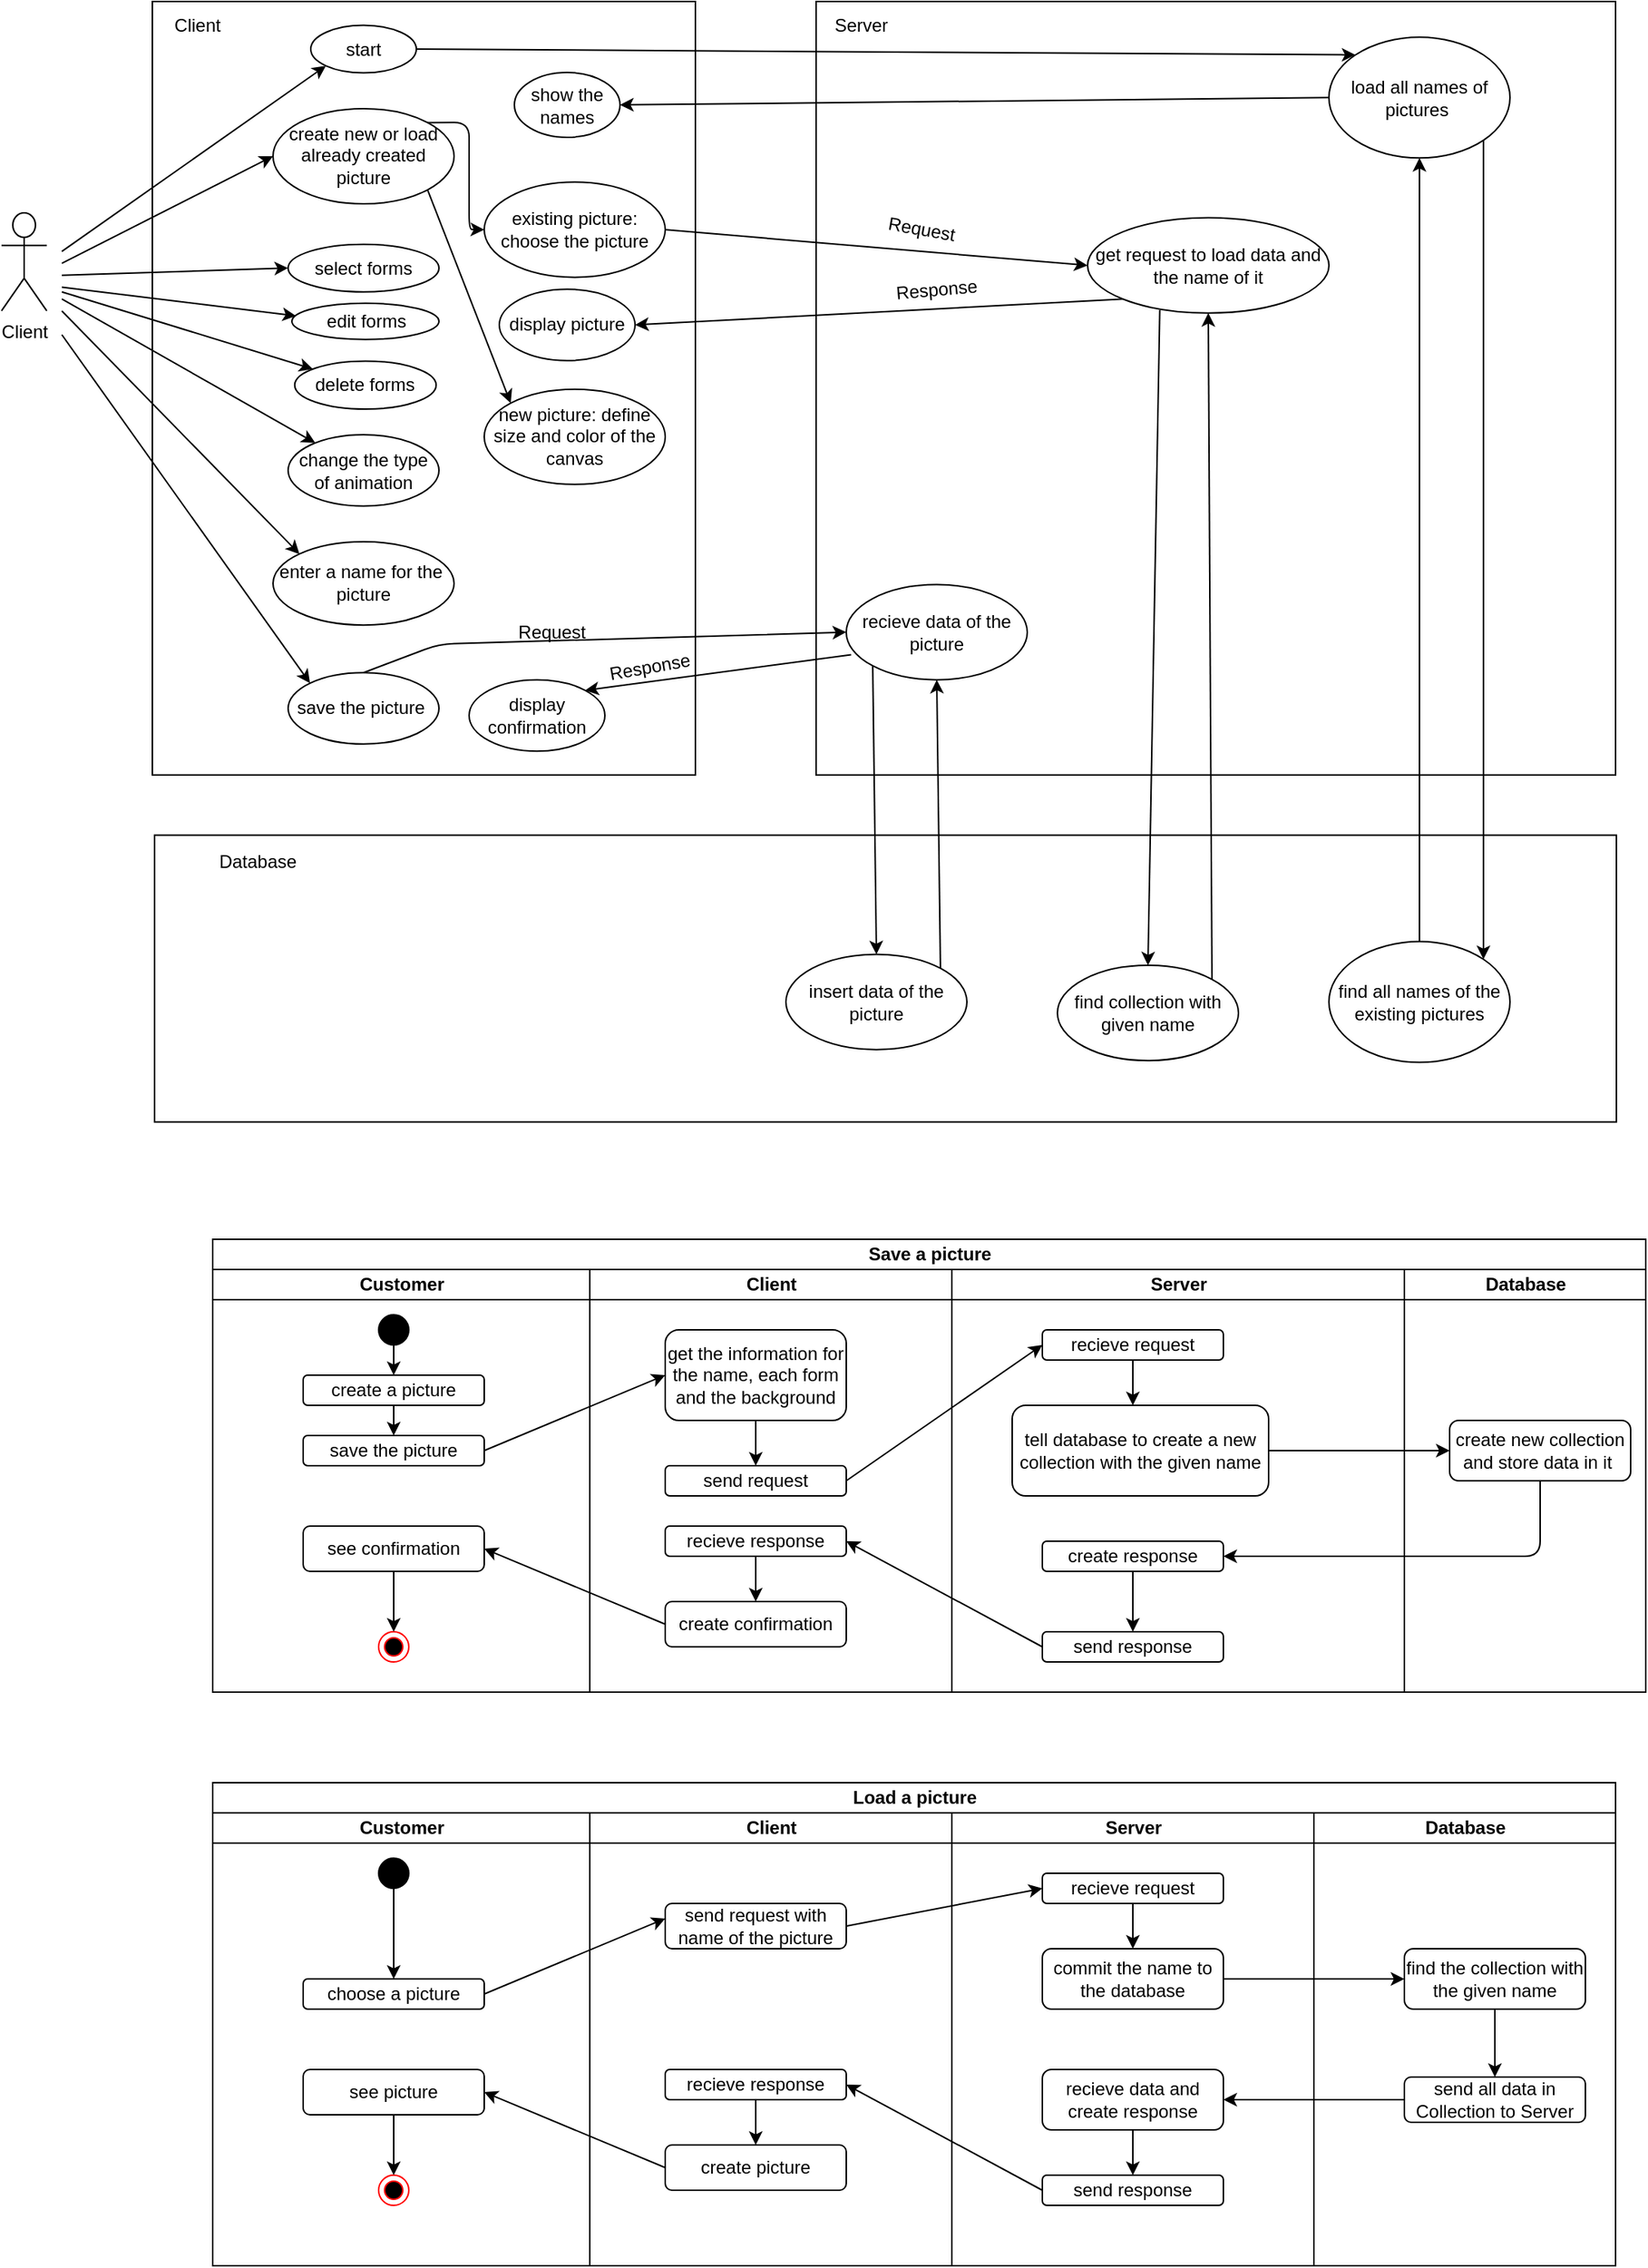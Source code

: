 <mxfile version="13.4.5" type="device" pages="7"><diagram id="0BefFqpuxBT8arlX6YO2" name="UseCaseDiagram"><mxGraphModel dx="644" dy="599" grid="1" gridSize="10" guides="1" tooltips="1" connect="1" arrows="1" fold="1" page="1" pageScale="1" pageWidth="1169" pageHeight="827" math="0" shadow="0"><root><mxCell id="clbxHxLQpVJA_SyuHeHV-0"/><mxCell id="clbxHxLQpVJA_SyuHeHV-1" parent="clbxHxLQpVJA_SyuHeHV-0"/><mxCell id="clbxHxLQpVJA_SyuHeHV-2" value="" style="rounded=0;whiteSpace=wrap;html=1;" parent="clbxHxLQpVJA_SyuHeHV-1" vertex="1"><mxGeometry x="160" y="40" width="360" height="512.412" as="geometry"/></mxCell><mxCell id="clbxHxLQpVJA_SyuHeHV-3" value="Client" style="text;html=1;strokeColor=none;fillColor=none;align=center;verticalAlign=middle;whiteSpace=wrap;rounded=0;" parent="clbxHxLQpVJA_SyuHeHV-1" vertex="1"><mxGeometry x="170" y="47.883" width="40" height="15.767" as="geometry"/></mxCell><mxCell id="clbxHxLQpVJA_SyuHeHV-4" value="Client" style="shape=umlActor;verticalLabelPosition=bottom;labelBackgroundColor=#ffffff;verticalAlign=top;html=1;outlineConnect=0;" parent="clbxHxLQpVJA_SyuHeHV-1" vertex="1"><mxGeometry x="60" y="180" width="30" height="64.96" as="geometry"/></mxCell><mxCell id="clbxHxLQpVJA_SyuHeHV-5" value="start" style="ellipse;whiteSpace=wrap;html=1;" parent="clbxHxLQpVJA_SyuHeHV-1" vertex="1"><mxGeometry x="265" y="55.767" width="70" height="31.533" as="geometry"/></mxCell><mxCell id="clbxHxLQpVJA_SyuHeHV-6" value="select forms" style="ellipse;whiteSpace=wrap;html=1;" parent="clbxHxLQpVJA_SyuHeHV-1" vertex="1"><mxGeometry x="250" y="200.819" width="100" height="31.533" as="geometry"/></mxCell><mxCell id="clbxHxLQpVJA_SyuHeHV-7" value="edit forms" style="ellipse;whiteSpace=wrap;html=1;" parent="clbxHxLQpVJA_SyuHeHV-1" vertex="1"><mxGeometry x="252.5" y="239.88" width="97.5" height="24" as="geometry"/></mxCell><mxCell id="clbxHxLQpVJA_SyuHeHV-8" value="change the type of animation" style="ellipse;whiteSpace=wrap;html=1;" parent="clbxHxLQpVJA_SyuHeHV-1" vertex="1"><mxGeometry x="250" y="326.951" width="100" height="47.3" as="geometry"/></mxCell><mxCell id="clbxHxLQpVJA_SyuHeHV-9" value="enter a name for the&amp;nbsp;&lt;br&gt;picture" style="ellipse;whiteSpace=wrap;html=1;" parent="clbxHxLQpVJA_SyuHeHV-1" vertex="1"><mxGeometry x="240" y="397.9" width="120" height="55.183" as="geometry"/></mxCell><mxCell id="clbxHxLQpVJA_SyuHeHV-10" value="save the picture&amp;nbsp;" style="ellipse;whiteSpace=wrap;html=1;" parent="clbxHxLQpVJA_SyuHeHV-1" vertex="1"><mxGeometry x="250" y="484.616" width="100" height="47.3" as="geometry"/></mxCell><mxCell id="clbxHxLQpVJA_SyuHeHV-11" value="create new or load already created picture" style="ellipse;whiteSpace=wrap;html=1;" parent="clbxHxLQpVJA_SyuHeHV-1" vertex="1"><mxGeometry x="240" y="110.949" width="120" height="63.066" as="geometry"/></mxCell><mxCell id="clbxHxLQpVJA_SyuHeHV-12" value="new picture: define size and color of the canvas" style="ellipse;whiteSpace=wrap;html=1;" parent="clbxHxLQpVJA_SyuHeHV-1" vertex="1"><mxGeometry x="380" y="296.819" width="120" height="63.066" as="geometry"/></mxCell><mxCell id="clbxHxLQpVJA_SyuHeHV-13" value="" style="rounded=0;whiteSpace=wrap;html=1;" parent="clbxHxLQpVJA_SyuHeHV-1" vertex="1"><mxGeometry x="600" y="40" width="530" height="512.412" as="geometry"/></mxCell><mxCell id="clbxHxLQpVJA_SyuHeHV-14" value="" style="rounded=0;whiteSpace=wrap;html=1;rotation=90;" parent="clbxHxLQpVJA_SyuHeHV-1" vertex="1"><mxGeometry x="551" y="202.73" width="190" height="969.1" as="geometry"/></mxCell><mxCell id="clbxHxLQpVJA_SyuHeHV-15" value="Server" style="text;html=1;strokeColor=none;fillColor=none;align=center;verticalAlign=middle;whiteSpace=wrap;rounded=0;" parent="clbxHxLQpVJA_SyuHeHV-1" vertex="1"><mxGeometry x="610" y="47.883" width="40" height="15.767" as="geometry"/></mxCell><mxCell id="clbxHxLQpVJA_SyuHeHV-16" value="existing picture: choose the picture" style="ellipse;whiteSpace=wrap;html=1;" parent="clbxHxLQpVJA_SyuHeHV-1" vertex="1"><mxGeometry x="380" y="159.65" width="120" height="63.066" as="geometry"/></mxCell><mxCell id="clbxHxLQpVJA_SyuHeHV-17" value="recieve data of the picture" style="ellipse;whiteSpace=wrap;html=1;" parent="clbxHxLQpVJA_SyuHeHV-1" vertex="1"><mxGeometry x="620" y="426.28" width="120" height="63.066" as="geometry"/></mxCell><mxCell id="clbxHxLQpVJA_SyuHeHV-18" value="insert data of the picture" style="ellipse;whiteSpace=wrap;html=1;" parent="clbxHxLQpVJA_SyuHeHV-1" vertex="1"><mxGeometry x="580" y="671.248" width="120" height="63.066" as="geometry"/></mxCell><mxCell id="clbxHxLQpVJA_SyuHeHV-19" value="" style="endArrow=classic;html=1;entryX=0;entryY=1;entryDx=0;entryDy=0;" parent="clbxHxLQpVJA_SyuHeHV-1" target="clbxHxLQpVJA_SyuHeHV-5" edge="1"><mxGeometry width="50" height="50" relative="1" as="geometry"><mxPoint x="100" y="205.548" as="sourcePoint"/><mxPoint x="140" y="166.132" as="targetPoint"/></mxGeometry></mxCell><mxCell id="clbxHxLQpVJA_SyuHeHV-20" value="" style="endArrow=classic;html=1;entryX=0;entryY=0.5;entryDx=0;entryDy=0;" parent="clbxHxLQpVJA_SyuHeHV-1" target="clbxHxLQpVJA_SyuHeHV-11" edge="1"><mxGeometry width="50" height="50" relative="1" as="geometry"><mxPoint x="100" y="213.432" as="sourcePoint"/><mxPoint x="130" y="386.863" as="targetPoint"/></mxGeometry></mxCell><mxCell id="clbxHxLQpVJA_SyuHeHV-21" value="" style="endArrow=classic;html=1;entryX=0;entryY=0.5;entryDx=0;entryDy=0;" parent="clbxHxLQpVJA_SyuHeHV-1" target="clbxHxLQpVJA_SyuHeHV-6" edge="1"><mxGeometry width="50" height="50" relative="1" as="geometry"><mxPoint x="100" y="221.315" as="sourcePoint"/><mxPoint x="90" y="331.681" as="targetPoint"/></mxGeometry></mxCell><mxCell id="clbxHxLQpVJA_SyuHeHV-22" value="" style="endArrow=classic;html=1;entryX=0.029;entryY=0.352;entryDx=0;entryDy=0;entryPerimeter=0;" parent="clbxHxLQpVJA_SyuHeHV-1" target="clbxHxLQpVJA_SyuHeHV-7" edge="1"><mxGeometry width="50" height="50" relative="1" as="geometry"><mxPoint x="100" y="229.198" as="sourcePoint"/><mxPoint x="120" y="347.447" as="targetPoint"/></mxGeometry></mxCell><mxCell id="clbxHxLQpVJA_SyuHeHV-23" value="" style="endArrow=classic;html=1;" parent="clbxHxLQpVJA_SyuHeHV-1" target="clbxHxLQpVJA_SyuHeHV-8" edge="1"><mxGeometry width="50" height="50" relative="1" as="geometry"><mxPoint x="100" y="237.082" as="sourcePoint"/><mxPoint x="140" y="355.33" as="targetPoint"/></mxGeometry></mxCell><mxCell id="clbxHxLQpVJA_SyuHeHV-24" value="" style="endArrow=classic;html=1;entryX=0;entryY=0;entryDx=0;entryDy=0;" parent="clbxHxLQpVJA_SyuHeHV-1" target="clbxHxLQpVJA_SyuHeHV-9" edge="1"><mxGeometry width="50" height="50" relative="1" as="geometry"><mxPoint x="100" y="244.965" as="sourcePoint"/><mxPoint x="100" y="394.747" as="targetPoint"/></mxGeometry></mxCell><mxCell id="clbxHxLQpVJA_SyuHeHV-25" value="" style="endArrow=classic;html=1;entryX=0;entryY=0;entryDx=0;entryDy=0;" parent="clbxHxLQpVJA_SyuHeHV-1" target="clbxHxLQpVJA_SyuHeHV-10" edge="1"><mxGeometry width="50" height="50" relative="1" as="geometry"><mxPoint x="100" y="260.731" as="sourcePoint"/><mxPoint x="140" y="378.98" as="targetPoint"/></mxGeometry></mxCell><mxCell id="clbxHxLQpVJA_SyuHeHV-26" value="" style="endArrow=classic;html=1;exitX=1;exitY=0;exitDx=0;exitDy=0;entryX=0;entryY=0.5;entryDx=0;entryDy=0;" parent="clbxHxLQpVJA_SyuHeHV-1" source="clbxHxLQpVJA_SyuHeHV-11" target="clbxHxLQpVJA_SyuHeHV-16" edge="1"><mxGeometry width="50" height="50" relative="1" as="geometry"><mxPoint x="80" y="371.097" as="sourcePoint"/><mxPoint x="130" y="331.681" as="targetPoint"/><Array as="points"><mxPoint x="370" y="120"/><mxPoint x="370" y="191"/></Array></mxGeometry></mxCell><mxCell id="clbxHxLQpVJA_SyuHeHV-27" value="" style="endArrow=classic;html=1;exitX=1;exitY=1;exitDx=0;exitDy=0;entryX=0;entryY=0;entryDx=0;entryDy=0;" parent="clbxHxLQpVJA_SyuHeHV-1" source="clbxHxLQpVJA_SyuHeHV-11" target="clbxHxLQpVJA_SyuHeHV-12" edge="1"><mxGeometry width="50" height="50" relative="1" as="geometry"><mxPoint x="80" y="402.63" as="sourcePoint"/><mxPoint x="130" y="363.214" as="targetPoint"/></mxGeometry></mxCell><mxCell id="clbxHxLQpVJA_SyuHeHV-28" value="" style="endArrow=classic;html=1;exitX=0.5;exitY=0;exitDx=0;exitDy=0;entryX=0;entryY=0.5;entryDx=0;entryDy=0;" parent="clbxHxLQpVJA_SyuHeHV-1" source="clbxHxLQpVJA_SyuHeHV-10" target="clbxHxLQpVJA_SyuHeHV-17" edge="1"><mxGeometry width="50" height="50" relative="1" as="geometry"><mxPoint x="460" y="623.361" as="sourcePoint"/><mxPoint x="510" y="583.945" as="targetPoint"/><Array as="points"><mxPoint x="350" y="465.696"/></Array></mxGeometry></mxCell><mxCell id="clbxHxLQpVJA_SyuHeHV-29" value="" style="endArrow=classic;html=1;exitX=0;exitY=1;exitDx=0;exitDy=0;entryX=0.5;entryY=0;entryDx=0;entryDy=0;" parent="clbxHxLQpVJA_SyuHeHV-1" source="clbxHxLQpVJA_SyuHeHV-17" target="clbxHxLQpVJA_SyuHeHV-18" edge="1"><mxGeometry width="50" height="50" relative="1" as="geometry"><mxPoint x="410" y="615.478" as="sourcePoint"/><mxPoint x="460" y="576.062" as="targetPoint"/></mxGeometry></mxCell><mxCell id="clbxHxLQpVJA_SyuHeHV-30" value="display confirmation" style="ellipse;whiteSpace=wrap;html=1;" parent="clbxHxLQpVJA_SyuHeHV-1" vertex="1"><mxGeometry x="370" y="489.346" width="90" height="47.3" as="geometry"/></mxCell><mxCell id="clbxHxLQpVJA_SyuHeHV-31" value="" style="endArrow=classic;html=1;exitX=0.027;exitY=0.736;exitDx=0;exitDy=0;exitPerimeter=0;entryX=1;entryY=0;entryDx=0;entryDy=0;" parent="clbxHxLQpVJA_SyuHeHV-1" source="clbxHxLQpVJA_SyuHeHV-17" target="clbxHxLQpVJA_SyuHeHV-30" edge="1"><mxGeometry width="50" height="50" relative="1" as="geometry"><mxPoint x="260" y="654.894" as="sourcePoint"/><mxPoint x="310" y="615.478" as="targetPoint"/></mxGeometry></mxCell><mxCell id="clbxHxLQpVJA_SyuHeHV-32" value="Request" style="text;html=1;strokeColor=none;fillColor=none;align=center;verticalAlign=middle;whiteSpace=wrap;rounded=0;" parent="clbxHxLQpVJA_SyuHeHV-1" vertex="1"><mxGeometry x="405" y="449.93" width="40" height="15.767" as="geometry"/></mxCell><mxCell id="clbxHxLQpVJA_SyuHeHV-33" value="Response" style="text;html=1;strokeColor=none;fillColor=none;align=center;verticalAlign=middle;whiteSpace=wrap;rounded=0;rotation=-10;" parent="clbxHxLQpVJA_SyuHeHV-1" vertex="1"><mxGeometry x="470" y="473.579" width="40" height="15.767" as="geometry"/></mxCell><mxCell id="clbxHxLQpVJA_SyuHeHV-34" value="get request to load data and the name of it" style="ellipse;whiteSpace=wrap;html=1;" parent="clbxHxLQpVJA_SyuHeHV-1" vertex="1"><mxGeometry x="780" y="183.3" width="160" height="63.066" as="geometry"/></mxCell><mxCell id="clbxHxLQpVJA_SyuHeHV-35" value="find collection with given name" style="ellipse;whiteSpace=wrap;html=1;" parent="clbxHxLQpVJA_SyuHeHV-1" vertex="1"><mxGeometry x="760" y="678.544" width="120" height="63.066" as="geometry"/></mxCell><mxCell id="clbxHxLQpVJA_SyuHeHV-36" value="display picture" style="ellipse;whiteSpace=wrap;html=1;" parent="clbxHxLQpVJA_SyuHeHV-1" vertex="1"><mxGeometry x="390" y="230.599" width="90" height="47.3" as="geometry"/></mxCell><mxCell id="clbxHxLQpVJA_SyuHeHV-37" value="" style="endArrow=classic;html=1;exitX=1;exitY=0;exitDx=0;exitDy=0;entryX=0.5;entryY=1;entryDx=0;entryDy=0;" parent="clbxHxLQpVJA_SyuHeHV-1" source="clbxHxLQpVJA_SyuHeHV-35" target="clbxHxLQpVJA_SyuHeHV-34" edge="1"><mxGeometry width="50" height="50" relative="1" as="geometry"><mxPoint x="760" y="647.011" as="sourcePoint"/><mxPoint x="810" y="607.595" as="targetPoint"/></mxGeometry></mxCell><mxCell id="clbxHxLQpVJA_SyuHeHV-38" value="" style="endArrow=classic;html=1;exitX=0;exitY=1;exitDx=0;exitDy=0;entryX=1;entryY=0.5;entryDx=0;entryDy=0;" parent="clbxHxLQpVJA_SyuHeHV-1" source="clbxHxLQpVJA_SyuHeHV-34" target="clbxHxLQpVJA_SyuHeHV-36" edge="1"><mxGeometry width="50" height="50" relative="1" as="geometry"><mxPoint x="670" y="340.965" as="sourcePoint"/><mxPoint x="720" y="301.548" as="targetPoint"/></mxGeometry></mxCell><mxCell id="clbxHxLQpVJA_SyuHeHV-39" value="" style="endArrow=classic;html=1;exitX=1;exitY=0.5;exitDx=0;exitDy=0;entryX=0;entryY=0.5;entryDx=0;entryDy=0;" parent="clbxHxLQpVJA_SyuHeHV-1" source="clbxHxLQpVJA_SyuHeHV-16" target="clbxHxLQpVJA_SyuHeHV-34" edge="1"><mxGeometry width="50" height="50" relative="1" as="geometry"><mxPoint x="690" y="388.264" as="sourcePoint"/><mxPoint x="740" y="348.848" as="targetPoint"/></mxGeometry></mxCell><mxCell id="clbxHxLQpVJA_SyuHeHV-40" value="" style="endArrow=classic;html=1;exitX=0.299;exitY=0.968;exitDx=0;exitDy=0;exitPerimeter=0;entryX=0.5;entryY=0;entryDx=0;entryDy=0;" parent="clbxHxLQpVJA_SyuHeHV-1" source="clbxHxLQpVJA_SyuHeHV-34" target="clbxHxLQpVJA_SyuHeHV-35" edge="1"><mxGeometry width="50" height="50" relative="1" as="geometry"><mxPoint x="760" y="615.478" as="sourcePoint"/><mxPoint x="810" y="576.062" as="targetPoint"/></mxGeometry></mxCell><mxCell id="clbxHxLQpVJA_SyuHeHV-41" value="Response" style="text;html=1;strokeColor=none;fillColor=none;align=center;verticalAlign=middle;whiteSpace=wrap;rounded=0;rotation=-5;" parent="clbxHxLQpVJA_SyuHeHV-1" vertex="1"><mxGeometry x="660" y="222.716" width="40" height="15.767" as="geometry"/></mxCell><mxCell id="clbxHxLQpVJA_SyuHeHV-42" value="Request" style="text;html=1;strokeColor=none;fillColor=none;align=center;verticalAlign=middle;whiteSpace=wrap;rounded=0;rotation=10;" parent="clbxHxLQpVJA_SyuHeHV-1" vertex="1"><mxGeometry x="650" y="183.3" width="40" height="15.767" as="geometry"/></mxCell><mxCell id="7GIcbeVPgPYIzftUq3PG-0" value="Save a picture" style="swimlane;html=1;childLayout=stackLayout;resizeParent=1;resizeParentMax=0;startSize=20;" parent="clbxHxLQpVJA_SyuHeHV-1" vertex="1"><mxGeometry x="200" y="860" width="950" height="300" as="geometry"><mxRectangle x="200" y="860" width="50" height="40" as="alternateBounds"/></mxGeometry></mxCell><mxCell id="7GIcbeVPgPYIzftUq3PG-1" value="Customer" style="swimlane;html=1;startSize=20;" parent="7GIcbeVPgPYIzftUq3PG-0" vertex="1"><mxGeometry y="20" width="250" height="280" as="geometry"/></mxCell><mxCell id="7GIcbeVPgPYIzftUq3PG-8" value="save the picture" style="rounded=1;whiteSpace=wrap;html=1;" parent="7GIcbeVPgPYIzftUq3PG-1" vertex="1"><mxGeometry x="60" y="110" width="120" height="20" as="geometry"/></mxCell><mxCell id="7GIcbeVPgPYIzftUq3PG-7" value="create a picture" style="rounded=1;whiteSpace=wrap;html=1;" parent="7GIcbeVPgPYIzftUq3PG-1" vertex="1"><mxGeometry x="60" y="70" width="120" height="20" as="geometry"/></mxCell><mxCell id="7GIcbeVPgPYIzftUq3PG-9" value="" style="ellipse;whiteSpace=wrap;html=1;aspect=fixed;fillColor=#000000;" parent="7GIcbeVPgPYIzftUq3PG-1" vertex="1"><mxGeometry x="110" y="30" width="20" height="20" as="geometry"/></mxCell><mxCell id="7GIcbeVPgPYIzftUq3PG-18" value="see confirmation" style="rounded=1;whiteSpace=wrap;html=1;fillColor=#FFFFFF;" parent="7GIcbeVPgPYIzftUq3PG-1" vertex="1"><mxGeometry x="60" y="170" width="120" height="30" as="geometry"/></mxCell><mxCell id="7GIcbeVPgPYIzftUq3PG-19" value="" style="ellipse;html=1;shape=endState;fillColor=#000000;strokeColor=#ff0000;aspect=fixed;" parent="7GIcbeVPgPYIzftUq3PG-1" vertex="1"><mxGeometry x="110" y="240" width="20" height="20" as="geometry"/></mxCell><mxCell id="7GIcbeVPgPYIzftUq3PG-20" value="" style="endArrow=classic;html=1;exitX=0.5;exitY=1;exitDx=0;exitDy=0;entryX=0.5;entryY=0;entryDx=0;entryDy=0;" parent="7GIcbeVPgPYIzftUq3PG-1" source="7GIcbeVPgPYIzftUq3PG-9" target="7GIcbeVPgPYIzftUq3PG-7" edge="1"><mxGeometry width="50" height="50" relative="1" as="geometry"><mxPoint x="-80" y="160" as="sourcePoint"/><mxPoint x="-30" y="110" as="targetPoint"/></mxGeometry></mxCell><mxCell id="7GIcbeVPgPYIzftUq3PG-21" value="" style="endArrow=classic;html=1;exitX=0.5;exitY=1;exitDx=0;exitDy=0;" parent="7GIcbeVPgPYIzftUq3PG-1" source="7GIcbeVPgPYIzftUq3PG-7" target="7GIcbeVPgPYIzftUq3PG-8" edge="1"><mxGeometry width="50" height="50" relative="1" as="geometry"><mxPoint x="-80" y="160" as="sourcePoint"/><mxPoint x="-30" y="110" as="targetPoint"/></mxGeometry></mxCell><mxCell id="7GIcbeVPgPYIzftUq3PG-31" value="" style="endArrow=classic;html=1;exitX=0.5;exitY=1;exitDx=0;exitDy=0;entryX=0.5;entryY=0;entryDx=0;entryDy=0;" parent="7GIcbeVPgPYIzftUq3PG-1" source="7GIcbeVPgPYIzftUq3PG-18" target="7GIcbeVPgPYIzftUq3PG-19" edge="1"><mxGeometry width="50" height="50" relative="1" as="geometry"><mxPoint x="210" y="400" as="sourcePoint"/><mxPoint x="260" y="350" as="targetPoint"/></mxGeometry></mxCell><mxCell id="7GIcbeVPgPYIzftUq3PG-2" value="Client" style="swimlane;html=1;startSize=20;" parent="7GIcbeVPgPYIzftUq3PG-0" vertex="1"><mxGeometry x="250" y="20" width="240" height="280" as="geometry"/></mxCell><mxCell id="7GIcbeVPgPYIzftUq3PG-10" value="get the information for the name, each form and the background" style="rounded=1;whiteSpace=wrap;html=1;fillColor=#FFFFFF;" parent="7GIcbeVPgPYIzftUq3PG-2" vertex="1"><mxGeometry x="50" y="40" width="120" height="60" as="geometry"/></mxCell><mxCell id="7GIcbeVPgPYIzftUq3PG-11" value="send request" style="rounded=1;whiteSpace=wrap;html=1;fillColor=#FFFFFF;" parent="7GIcbeVPgPYIzftUq3PG-2" vertex="1"><mxGeometry x="50" y="130" width="120" height="20" as="geometry"/></mxCell><mxCell id="7GIcbeVPgPYIzftUq3PG-16" value="recieve response" style="rounded=1;whiteSpace=wrap;html=1;fillColor=#FFFFFF;" parent="7GIcbeVPgPYIzftUq3PG-2" vertex="1"><mxGeometry x="50" y="170" width="120" height="20" as="geometry"/></mxCell><mxCell id="7GIcbeVPgPYIzftUq3PG-17" value="create confirmation" style="rounded=1;whiteSpace=wrap;html=1;fillColor=#FFFFFF;" parent="7GIcbeVPgPYIzftUq3PG-2" vertex="1"><mxGeometry x="50" y="220" width="120" height="30" as="geometry"/></mxCell><mxCell id="7GIcbeVPgPYIzftUq3PG-23" value="" style="endArrow=classic;html=1;exitX=0.5;exitY=1;exitDx=0;exitDy=0;entryX=0.5;entryY=0;entryDx=0;entryDy=0;" parent="7GIcbeVPgPYIzftUq3PG-2" source="7GIcbeVPgPYIzftUq3PG-10" target="7GIcbeVPgPYIzftUq3PG-11" edge="1"><mxGeometry width="50" height="50" relative="1" as="geometry"><mxPoint x="-350" y="260" as="sourcePoint"/><mxPoint x="-300" y="210" as="targetPoint"/></mxGeometry></mxCell><mxCell id="7GIcbeVPgPYIzftUq3PG-29" value="" style="endArrow=classic;html=1;exitX=0.5;exitY=1;exitDx=0;exitDy=0;entryX=0.5;entryY=0;entryDx=0;entryDy=0;" parent="7GIcbeVPgPYIzftUq3PG-2" source="7GIcbeVPgPYIzftUq3PG-16" target="7GIcbeVPgPYIzftUq3PG-17" edge="1"><mxGeometry width="50" height="50" relative="1" as="geometry"><mxPoint x="170" y="410" as="sourcePoint"/><mxPoint x="220" y="360" as="targetPoint"/></mxGeometry></mxCell><mxCell id="7GIcbeVPgPYIzftUq3PG-3" value="Server" style="swimlane;html=1;startSize=20;" parent="7GIcbeVPgPYIzftUq3PG-0" vertex="1"><mxGeometry x="490" y="20" width="300" height="280" as="geometry"/></mxCell><mxCell id="7GIcbeVPgPYIzftUq3PG-12" value="recieve request" style="rounded=1;whiteSpace=wrap;html=1;fillColor=#FFFFFF;" parent="7GIcbeVPgPYIzftUq3PG-3" vertex="1"><mxGeometry x="60" y="40" width="120" height="20" as="geometry"/></mxCell><mxCell id="7GIcbeVPgPYIzftUq3PG-15" value="send response" style="rounded=1;whiteSpace=wrap;html=1;fillColor=#FFFFFF;" parent="7GIcbeVPgPYIzftUq3PG-3" vertex="1"><mxGeometry x="60" y="240" width="120" height="20" as="geometry"/></mxCell><mxCell id="7GIcbeVPgPYIzftUq3PG-14" value="create response" style="rounded=1;whiteSpace=wrap;html=1;fillColor=#FFFFFF;" parent="7GIcbeVPgPYIzftUq3PG-3" vertex="1"><mxGeometry x="60" y="180" width="120" height="20" as="geometry"/></mxCell><mxCell id="7GIcbeVPgPYIzftUq3PG-27" value="" style="endArrow=classic;html=1;exitX=0.5;exitY=1;exitDx=0;exitDy=0;entryX=0.5;entryY=0;entryDx=0;entryDy=0;" parent="7GIcbeVPgPYIzftUq3PG-3" source="7GIcbeVPgPYIzftUq3PG-14" target="7GIcbeVPgPYIzftUq3PG-15" edge="1"><mxGeometry width="50" height="50" relative="1" as="geometry"><mxPoint x="90" y="390" as="sourcePoint"/><mxPoint x="140" y="340" as="targetPoint"/></mxGeometry></mxCell><mxCell id="yklHjYxMr5dHUdmGEHR--23" value="tell database to create a new collection with the given name" style="rounded=1;whiteSpace=wrap;html=1;" parent="7GIcbeVPgPYIzftUq3PG-3" vertex="1"><mxGeometry x="40" y="90" width="170" height="60" as="geometry"/></mxCell><mxCell id="7GIcbeVPgPYIzftUq3PG-22" value="" style="endArrow=classic;html=1;exitX=1;exitY=0.5;exitDx=0;exitDy=0;entryX=0;entryY=0.5;entryDx=0;entryDy=0;" parent="7GIcbeVPgPYIzftUq3PG-0" source="7GIcbeVPgPYIzftUq3PG-8" target="7GIcbeVPgPYIzftUq3PG-10" edge="1"><mxGeometry width="50" height="50" relative="1" as="geometry"><mxPoint x="-90" y="190" as="sourcePoint"/><mxPoint x="-40" y="140" as="targetPoint"/></mxGeometry></mxCell><mxCell id="7GIcbeVPgPYIzftUq3PG-24" value="" style="endArrow=classic;html=1;exitX=1;exitY=0.5;exitDx=0;exitDy=0;entryX=0;entryY=0.5;entryDx=0;entryDy=0;" parent="7GIcbeVPgPYIzftUq3PG-0" source="7GIcbeVPgPYIzftUq3PG-11" target="7GIcbeVPgPYIzftUq3PG-12" edge="1"><mxGeometry width="50" height="50" relative="1" as="geometry"><mxPoint x="-110" y="270" as="sourcePoint"/><mxPoint x="-60" y="220" as="targetPoint"/></mxGeometry></mxCell><mxCell id="7GIcbeVPgPYIzftUq3PG-28" value="" style="endArrow=classic;html=1;exitX=0;exitY=0.5;exitDx=0;exitDy=0;entryX=1;entryY=0.5;entryDx=0;entryDy=0;" parent="7GIcbeVPgPYIzftUq3PG-0" source="7GIcbeVPgPYIzftUq3PG-15" target="7GIcbeVPgPYIzftUq3PG-16" edge="1"><mxGeometry width="50" height="50" relative="1" as="geometry"><mxPoint x="500" y="400" as="sourcePoint"/><mxPoint x="550" y="350" as="targetPoint"/></mxGeometry></mxCell><mxCell id="7GIcbeVPgPYIzftUq3PG-30" value="" style="endArrow=classic;html=1;exitX=0;exitY=0.5;exitDx=0;exitDy=0;entryX=1;entryY=0.5;entryDx=0;entryDy=0;" parent="7GIcbeVPgPYIzftUq3PG-0" source="7GIcbeVPgPYIzftUq3PG-17" target="7GIcbeVPgPYIzftUq3PG-18" edge="1"><mxGeometry width="50" height="50" relative="1" as="geometry"><mxPoint x="250" y="440" as="sourcePoint"/><mxPoint x="300" y="390" as="targetPoint"/></mxGeometry></mxCell><mxCell id="yklHjYxMr5dHUdmGEHR--9" value="Database" style="swimlane;html=1;startSize=20;" parent="7GIcbeVPgPYIzftUq3PG-0" vertex="1"><mxGeometry x="790" y="20" width="160" height="280" as="geometry"/></mxCell><mxCell id="yklHjYxMr5dHUdmGEHR--11" value="create new collection and store data in it&amp;nbsp;" style="rounded=1;whiteSpace=wrap;html=1;fillColor=#FFFFFF;" parent="yklHjYxMr5dHUdmGEHR--9" vertex="1"><mxGeometry x="30" y="100" width="120" height="40" as="geometry"/></mxCell><mxCell id="7GIcbeVPgPYIzftUq3PG-26" value="" style="endArrow=classic;html=1;exitX=1;exitY=0.5;exitDx=0;exitDy=0;entryX=0;entryY=0.5;entryDx=0;entryDy=0;" parent="7GIcbeVPgPYIzftUq3PG-0" source="yklHjYxMr5dHUdmGEHR--23" target="yklHjYxMr5dHUdmGEHR--11" edge="1"><mxGeometry width="50" height="50" relative="1" as="geometry"><mxPoint x="660" y="120" as="sourcePoint"/><mxPoint x="530" y="330" as="targetPoint"/></mxGeometry></mxCell><mxCell id="yklHjYxMr5dHUdmGEHR--14" value="" style="endArrow=classic;html=1;exitX=0.5;exitY=1;exitDx=0;exitDy=0;entryX=1;entryY=0.5;entryDx=0;entryDy=0;" parent="7GIcbeVPgPYIzftUq3PG-0" source="yklHjYxMr5dHUdmGEHR--11" target="7GIcbeVPgPYIzftUq3PG-14" edge="1"><mxGeometry width="50" height="50" relative="1" as="geometry"><mxPoint x="720" y="380" as="sourcePoint"/><mxPoint x="630" y="190" as="targetPoint"/><Array as="points"><mxPoint x="880" y="210"/></Array></mxGeometry></mxCell><mxCell id="7GIcbeVPgPYIzftUq3PG-25" value="" style="endArrow=classic;html=1;exitX=0.5;exitY=1;exitDx=0;exitDy=0;" parent="clbxHxLQpVJA_SyuHeHV-1" source="7GIcbeVPgPYIzftUq3PG-12" edge="1"><mxGeometry width="50" height="50" relative="1" as="geometry"><mxPoint x="750" y="1250" as="sourcePoint"/><mxPoint x="810" y="970" as="targetPoint"/></mxGeometry></mxCell><mxCell id="7GIcbeVPgPYIzftUq3PG-60" value="" style="endArrow=classic;html=1;exitX=0.5;exitY=1;exitDx=0;exitDy=0;" parent="clbxHxLQpVJA_SyuHeHV-1" source="7GIcbeVPgPYIzftUq3PG-50" edge="1"><mxGeometry width="50" height="50" relative="1" as="geometry"><mxPoint x="750" y="1610" as="sourcePoint"/><mxPoint x="810" y="1330" as="targetPoint"/></mxGeometry></mxCell><mxCell id="7GIcbeVPgPYIzftUq3PG-32" value="Load a picture" style="swimlane;html=1;childLayout=stackLayout;resizeParent=1;resizeParentMax=0;startSize=20;" parent="clbxHxLQpVJA_SyuHeHV-1" vertex="1"><mxGeometry x="200" y="1220" width="930" height="320" as="geometry"/></mxCell><mxCell id="7GIcbeVPgPYIzftUq3PG-33" value="Customer" style="swimlane;html=1;startSize=20;" parent="7GIcbeVPgPYIzftUq3PG-32" vertex="1"><mxGeometry y="20" width="250" height="300" as="geometry"/></mxCell><mxCell id="7GIcbeVPgPYIzftUq3PG-36" value="" style="ellipse;whiteSpace=wrap;html=1;aspect=fixed;fillColor=#000000;" parent="7GIcbeVPgPYIzftUq3PG-33" vertex="1"><mxGeometry x="110" y="30" width="20" height="20" as="geometry"/></mxCell><mxCell id="7GIcbeVPgPYIzftUq3PG-37" value="see picture" style="rounded=1;whiteSpace=wrap;html=1;fillColor=#FFFFFF;" parent="7GIcbeVPgPYIzftUq3PG-33" vertex="1"><mxGeometry x="60" y="170" width="120" height="30" as="geometry"/></mxCell><mxCell id="7GIcbeVPgPYIzftUq3PG-38" value="" style="ellipse;html=1;shape=endState;fillColor=#000000;strokeColor=#ff0000;aspect=fixed;" parent="7GIcbeVPgPYIzftUq3PG-33" vertex="1"><mxGeometry x="110" y="240" width="20" height="20" as="geometry"/></mxCell><mxCell id="7GIcbeVPgPYIzftUq3PG-39" value="" style="endArrow=classic;html=1;exitX=0.5;exitY=1;exitDx=0;exitDy=0;entryX=0.5;entryY=0;entryDx=0;entryDy=0;" parent="7GIcbeVPgPYIzftUq3PG-33" source="7GIcbeVPgPYIzftUq3PG-36" target="7GIcbeVPgPYIzftUq3PG-35" edge="1"><mxGeometry width="50" height="50" relative="1" as="geometry"><mxPoint x="-80" y="160" as="sourcePoint"/><mxPoint x="-30" y="110" as="targetPoint"/></mxGeometry></mxCell><mxCell id="7GIcbeVPgPYIzftUq3PG-41" value="" style="endArrow=classic;html=1;exitX=0.5;exitY=1;exitDx=0;exitDy=0;entryX=0.5;entryY=0;entryDx=0;entryDy=0;" parent="7GIcbeVPgPYIzftUq3PG-33" source="7GIcbeVPgPYIzftUq3PG-37" target="7GIcbeVPgPYIzftUq3PG-38" edge="1"><mxGeometry width="50" height="50" relative="1" as="geometry"><mxPoint x="210" y="400" as="sourcePoint"/><mxPoint x="260" y="350" as="targetPoint"/></mxGeometry></mxCell><mxCell id="7GIcbeVPgPYIzftUq3PG-35" value="choose a picture" style="rounded=1;whiteSpace=wrap;html=1;" parent="7GIcbeVPgPYIzftUq3PG-33" vertex="1"><mxGeometry x="60" y="110" width="120" height="20" as="geometry"/></mxCell><mxCell id="7GIcbeVPgPYIzftUq3PG-42" value="Client" style="swimlane;html=1;startSize=20;" parent="7GIcbeVPgPYIzftUq3PG-32" vertex="1"><mxGeometry x="250" y="20" width="240" height="300" as="geometry"/></mxCell><mxCell id="7GIcbeVPgPYIzftUq3PG-45" value="recieve response" style="rounded=1;whiteSpace=wrap;html=1;fillColor=#FFFFFF;" parent="7GIcbeVPgPYIzftUq3PG-42" vertex="1"><mxGeometry x="50" y="170" width="120" height="20" as="geometry"/></mxCell><mxCell id="7GIcbeVPgPYIzftUq3PG-46" value="create picture" style="rounded=1;whiteSpace=wrap;html=1;fillColor=#FFFFFF;" parent="7GIcbeVPgPYIzftUq3PG-42" vertex="1"><mxGeometry x="50" y="220" width="120" height="30" as="geometry"/></mxCell><mxCell id="7GIcbeVPgPYIzftUq3PG-48" value="" style="endArrow=classic;html=1;exitX=0.5;exitY=1;exitDx=0;exitDy=0;entryX=0.5;entryY=0;entryDx=0;entryDy=0;" parent="7GIcbeVPgPYIzftUq3PG-42" source="7GIcbeVPgPYIzftUq3PG-45" target="7GIcbeVPgPYIzftUq3PG-46" edge="1"><mxGeometry width="50" height="50" relative="1" as="geometry"><mxPoint x="170" y="410" as="sourcePoint"/><mxPoint x="220" y="360" as="targetPoint"/></mxGeometry></mxCell><mxCell id="7GIcbeVPgPYIzftUq3PG-44" value="send request with name of the picture" style="rounded=1;whiteSpace=wrap;html=1;fillColor=#FFFFFF;" parent="7GIcbeVPgPYIzftUq3PG-42" vertex="1"><mxGeometry x="50" y="60" width="120" height="30" as="geometry"/></mxCell><mxCell id="7GIcbeVPgPYIzftUq3PG-49" value="Server" style="swimlane;html=1;startSize=20;" parent="7GIcbeVPgPYIzftUq3PG-32" vertex="1"><mxGeometry x="490" y="20" width="240" height="300" as="geometry"/></mxCell><mxCell id="7GIcbeVPgPYIzftUq3PG-50" value="recieve request" style="rounded=1;whiteSpace=wrap;html=1;fillColor=#FFFFFF;" parent="7GIcbeVPgPYIzftUq3PG-49" vertex="1"><mxGeometry x="60" y="40" width="120" height="20" as="geometry"/></mxCell><mxCell id="7GIcbeVPgPYIzftUq3PG-51" value="commit the name to the database" style="rounded=1;whiteSpace=wrap;html=1;fillColor=#FFFFFF;" parent="7GIcbeVPgPYIzftUq3PG-49" vertex="1"><mxGeometry x="60" y="90" width="120" height="40" as="geometry"/></mxCell><mxCell id="7GIcbeVPgPYIzftUq3PG-52" value="send response" style="rounded=1;whiteSpace=wrap;html=1;fillColor=#FFFFFF;" parent="7GIcbeVPgPYIzftUq3PG-49" vertex="1"><mxGeometry x="60" y="240" width="120" height="20" as="geometry"/></mxCell><mxCell id="7GIcbeVPgPYIzftUq3PG-55" value="" style="endArrow=classic;html=1;exitX=0.5;exitY=1;exitDx=0;exitDy=0;entryX=0.5;entryY=0;entryDx=0;entryDy=0;" parent="7GIcbeVPgPYIzftUq3PG-49" source="7GIcbeVPgPYIzftUq3PG-53" target="7GIcbeVPgPYIzftUq3PG-52" edge="1"><mxGeometry width="50" height="50" relative="1" as="geometry"><mxPoint x="90" y="390" as="sourcePoint"/><mxPoint x="140" y="340" as="targetPoint"/></mxGeometry></mxCell><mxCell id="7GIcbeVPgPYIzftUq3PG-53" value="recieve data and create response" style="rounded=1;whiteSpace=wrap;html=1;fillColor=#FFFFFF;" parent="7GIcbeVPgPYIzftUq3PG-49" vertex="1"><mxGeometry x="60" y="170" width="120" height="40" as="geometry"/></mxCell><mxCell id="7GIcbeVPgPYIzftUq3PG-56" value="" style="endArrow=classic;html=1;exitX=1;exitY=0.5;exitDx=0;exitDy=0;entryX=0;entryY=0.5;entryDx=0;entryDy=0;" parent="7GIcbeVPgPYIzftUq3PG-32" edge="1"><mxGeometry width="50" height="50" relative="1" as="geometry"><mxPoint x="180" y="140" as="sourcePoint"/><mxPoint x="300" y="90" as="targetPoint"/></mxGeometry></mxCell><mxCell id="7GIcbeVPgPYIzftUq3PG-57" value="" style="endArrow=classic;html=1;exitX=1;exitY=0.5;exitDx=0;exitDy=0;entryX=0;entryY=0.5;entryDx=0;entryDy=0;" parent="7GIcbeVPgPYIzftUq3PG-32" source="7GIcbeVPgPYIzftUq3PG-44" target="7GIcbeVPgPYIzftUq3PG-50" edge="1"><mxGeometry width="50" height="50" relative="1" as="geometry"><mxPoint x="-110" y="270" as="sourcePoint"/><mxPoint x="-60" y="220" as="targetPoint"/></mxGeometry></mxCell><mxCell id="7GIcbeVPgPYIzftUq3PG-58" value="" style="endArrow=classic;html=1;exitX=0;exitY=0.5;exitDx=0;exitDy=0;entryX=1;entryY=0.5;entryDx=0;entryDy=0;" parent="7GIcbeVPgPYIzftUq3PG-32" source="7GIcbeVPgPYIzftUq3PG-52" target="7GIcbeVPgPYIzftUq3PG-45" edge="1"><mxGeometry width="50" height="50" relative="1" as="geometry"><mxPoint x="500" y="400" as="sourcePoint"/><mxPoint x="550" y="350" as="targetPoint"/></mxGeometry></mxCell><mxCell id="7GIcbeVPgPYIzftUq3PG-59" value="" style="endArrow=classic;html=1;exitX=0;exitY=0.5;exitDx=0;exitDy=0;entryX=1;entryY=0.5;entryDx=0;entryDy=0;" parent="7GIcbeVPgPYIzftUq3PG-32" source="7GIcbeVPgPYIzftUq3PG-46" target="7GIcbeVPgPYIzftUq3PG-37" edge="1"><mxGeometry width="50" height="50" relative="1" as="geometry"><mxPoint x="250" y="440" as="sourcePoint"/><mxPoint x="300" y="390" as="targetPoint"/></mxGeometry></mxCell><mxCell id="yklHjYxMr5dHUdmGEHR--16" value="Database" style="swimlane;html=1;startSize=20;" parent="7GIcbeVPgPYIzftUq3PG-32" vertex="1"><mxGeometry x="730" y="20" width="200" height="300" as="geometry"/></mxCell><mxCell id="yklHjYxMr5dHUdmGEHR--20" value="send all data in Collection to Server" style="rounded=1;whiteSpace=wrap;html=1;fillColor=#FFFFFF;" parent="yklHjYxMr5dHUdmGEHR--16" vertex="1"><mxGeometry x="60" y="175" width="120" height="30" as="geometry"/></mxCell><mxCell id="yklHjYxMr5dHUdmGEHR--18" value="find the collection with the given name" style="rounded=1;whiteSpace=wrap;html=1;fillColor=#FFFFFF;" parent="yklHjYxMr5dHUdmGEHR--16" vertex="1"><mxGeometry x="60" y="90" width="120" height="40" as="geometry"/></mxCell><mxCell id="yklHjYxMr5dHUdmGEHR--21" value="" style="endArrow=classic;html=1;exitX=0.5;exitY=1;exitDx=0;exitDy=0;entryX=0.5;entryY=0;entryDx=0;entryDy=0;" parent="yklHjYxMr5dHUdmGEHR--16" source="yklHjYxMr5dHUdmGEHR--18" target="yklHjYxMr5dHUdmGEHR--20" edge="1"><mxGeometry width="50" height="50" relative="1" as="geometry"><mxPoint x="30" y="380" as="sourcePoint"/><mxPoint x="80" y="330" as="targetPoint"/></mxGeometry></mxCell><mxCell id="7GIcbeVPgPYIzftUq3PG-54" value="" style="endArrow=classic;html=1;exitX=1;exitY=0.5;exitDx=0;exitDy=0;entryX=0;entryY=0.5;entryDx=0;entryDy=0;" parent="7GIcbeVPgPYIzftUq3PG-32" source="7GIcbeVPgPYIzftUq3PG-51" target="yklHjYxMr5dHUdmGEHR--18" edge="1"><mxGeometry width="50" height="50" relative="1" as="geometry"><mxPoint x="520" y="400" as="sourcePoint"/><mxPoint x="570" y="350" as="targetPoint"/></mxGeometry></mxCell><mxCell id="yklHjYxMr5dHUdmGEHR--22" value="" style="endArrow=classic;html=1;exitX=0;exitY=0.5;exitDx=0;exitDy=0;entryX=1;entryY=0.5;entryDx=0;entryDy=0;" parent="7GIcbeVPgPYIzftUq3PG-32" source="yklHjYxMr5dHUdmGEHR--20" target="7GIcbeVPgPYIzftUq3PG-53" edge="1"><mxGeometry width="50" height="50" relative="1" as="geometry"><mxPoint x="820" y="410" as="sourcePoint"/><mxPoint x="850" y="260" as="targetPoint"/></mxGeometry></mxCell><mxCell id="uSiV8so-8qTFSH_mEk-t-0" value="delete forms" style="ellipse;whiteSpace=wrap;html=1;" parent="clbxHxLQpVJA_SyuHeHV-1" vertex="1"><mxGeometry x="254.38" y="278.21" width="93.75" height="31.79" as="geometry"/></mxCell><mxCell id="uSiV8so-8qTFSH_mEk-t-1" value="" style="endArrow=classic;html=1;" parent="clbxHxLQpVJA_SyuHeHV-1" target="uSiV8so-8qTFSH_mEk-t-0" edge="1"><mxGeometry width="50" height="50" relative="1" as="geometry"><mxPoint x="100" y="232.35" as="sourcePoint"/><mxPoint x="430" y="298.35" as="targetPoint"/></mxGeometry></mxCell><mxCell id="yklHjYxMr5dHUdmGEHR--0" value="Database" style="text;html=1;strokeColor=none;fillColor=none;align=center;verticalAlign=middle;whiteSpace=wrap;rounded=0;" parent="clbxHxLQpVJA_SyuHeHV-1" vertex="1"><mxGeometry x="210" y="600" width="40" height="20" as="geometry"/></mxCell><mxCell id="yklHjYxMr5dHUdmGEHR--1" value="" style="endArrow=classic;html=1;entryX=0.5;entryY=1;entryDx=0;entryDy=0;exitX=1;exitY=0;exitDx=0;exitDy=0;" parent="clbxHxLQpVJA_SyuHeHV-1" source="clbxHxLQpVJA_SyuHeHV-18" target="clbxHxLQpVJA_SyuHeHV-17" edge="1"><mxGeometry width="50" height="50" relative="1" as="geometry"><mxPoint x="100" y="680" as="sourcePoint"/><mxPoint x="150" y="630" as="targetPoint"/></mxGeometry></mxCell><mxCell id="yklHjYxMr5dHUdmGEHR--2" value="load all names of pictures&amp;nbsp;" style="ellipse;whiteSpace=wrap;html=1;" parent="clbxHxLQpVJA_SyuHeHV-1" vertex="1"><mxGeometry x="940" y="63.65" width="120" height="80" as="geometry"/></mxCell><mxCell id="yklHjYxMr5dHUdmGEHR--3" value="" style="endArrow=classic;html=1;exitX=1;exitY=0.5;exitDx=0;exitDy=0;entryX=0;entryY=0;entryDx=0;entryDy=0;" parent="clbxHxLQpVJA_SyuHeHV-1" source="clbxHxLQpVJA_SyuHeHV-5" target="yklHjYxMr5dHUdmGEHR--2" edge="1"><mxGeometry width="50" height="50" relative="1" as="geometry"><mxPoint x="690" y="130" as="sourcePoint"/><mxPoint x="740" y="80" as="targetPoint"/></mxGeometry></mxCell><mxCell id="yklHjYxMr5dHUdmGEHR--4" value="find all names of the existing pictures" style="ellipse;whiteSpace=wrap;html=1;" parent="clbxHxLQpVJA_SyuHeHV-1" vertex="1"><mxGeometry x="940" y="662.78" width="120" height="80" as="geometry"/></mxCell><mxCell id="yklHjYxMr5dHUdmGEHR--5" value="" style="endArrow=classic;html=1;entryX=1;entryY=0;entryDx=0;entryDy=0;exitX=1;exitY=1;exitDx=0;exitDy=0;" parent="clbxHxLQpVJA_SyuHeHV-1" source="yklHjYxMr5dHUdmGEHR--2" target="yklHjYxMr5dHUdmGEHR--4" edge="1"><mxGeometry width="50" height="50" relative="1" as="geometry"><mxPoint x="1020" y="290" as="sourcePoint"/><mxPoint x="1070" y="240" as="targetPoint"/></mxGeometry></mxCell><mxCell id="yklHjYxMr5dHUdmGEHR--6" value="" style="endArrow=classic;html=1;exitX=0.5;exitY=0;exitDx=0;exitDy=0;entryX=0.5;entryY=1;entryDx=0;entryDy=0;" parent="clbxHxLQpVJA_SyuHeHV-1" source="yklHjYxMr5dHUdmGEHR--4" target="yklHjYxMr5dHUdmGEHR--2" edge="1"><mxGeometry width="50" height="50" relative="1" as="geometry"><mxPoint x="940" y="390" as="sourcePoint"/><mxPoint x="990" y="340" as="targetPoint"/></mxGeometry></mxCell><mxCell id="yklHjYxMr5dHUdmGEHR--7" value="" style="endArrow=classic;html=1;exitX=0;exitY=0.5;exitDx=0;exitDy=0;entryX=1;entryY=0.5;entryDx=0;entryDy=0;" parent="clbxHxLQpVJA_SyuHeHV-1" source="yklHjYxMr5dHUdmGEHR--2" target="yklHjYxMr5dHUdmGEHR--8" edge="1"><mxGeometry width="50" height="50" relative="1" as="geometry"><mxPoint x="630" y="150" as="sourcePoint"/><mxPoint x="680" y="100" as="targetPoint"/></mxGeometry></mxCell><mxCell id="yklHjYxMr5dHUdmGEHR--8" value="show the names" style="ellipse;whiteSpace=wrap;html=1;" parent="clbxHxLQpVJA_SyuHeHV-1" vertex="1"><mxGeometry x="400" y="87" width="70" height="43" as="geometry"/></mxCell></root></mxGraphModel></diagram><diagram id="ur3dOho8ETjAse_LPYui" name="ClassDiagram"><mxGraphModel dx="1400" dy="607" grid="1" gridSize="10" guides="1" tooltips="1" connect="1" arrows="1" fold="1" page="1" pageScale="1" pageWidth="1169" pageHeight="827" math="0" shadow="0"><root><mxCell id="yvtBDEPMVPfhqE3Peo00-0"/><mxCell id="yvtBDEPMVPfhqE3Peo00-1" parent="yvtBDEPMVPfhqE3Peo00-0"/><mxCell id="yvtBDEPMVPfhqE3Peo00-2" value="Vector" style="swimlane;fontStyle=1;align=center;verticalAlign=top;childLayout=stackLayout;horizontal=1;startSize=26;horizontalStack=0;resizeParent=1;resizeParentMax=0;resizeLast=0;collapsible=1;marginBottom=0;" parent="yvtBDEPMVPfhqE3Peo00-1" vertex="1"><mxGeometry x="80" y="80" width="200" height="130" as="geometry"/></mxCell><mxCell id="yvtBDEPMVPfhqE3Peo00-3" value="+x: number&#10;+y: number" style="text;strokeColor=none;fillColor=none;align=left;verticalAlign=top;spacingLeft=4;spacingRight=4;overflow=hidden;rotatable=0;points=[[0,0.5],[1,0.5]];portConstraint=eastwest;" parent="yvtBDEPMVPfhqE3Peo00-2" vertex="1"><mxGeometry y="26" width="200" height="44" as="geometry"/></mxCell><mxCell id="yvtBDEPMVPfhqE3Peo00-4" value="" style="line;strokeWidth=1;fillColor=none;align=left;verticalAlign=middle;spacingTop=-1;spacingLeft=3;spacingRight=3;rotatable=0;labelPosition=right;points=[];portConstraint=eastwest;" parent="yvtBDEPMVPfhqE3Peo00-2" vertex="1"><mxGeometry y="70" width="200" height="8" as="geometry"/></mxCell><mxCell id="yvtBDEPMVPfhqE3Peo00-5" value="+constructor(_x=1, _y=1)&#10;+set (_x: number, y: number)&#10;+scale (_factor: number)" style="text;strokeColor=none;fillColor=none;align=left;verticalAlign=top;spacingLeft=4;spacingRight=4;overflow=hidden;rotatable=0;points=[[0,0.5],[1,0.5]];portConstraint=eastwest;" parent="yvtBDEPMVPfhqE3Peo00-2" vertex="1"><mxGeometry y="78" width="200" height="52" as="geometry"/></mxCell><mxCell id="yvtBDEPMVPfhqE3Peo00-6" value="Form" style="swimlane;fontStyle=1;align=center;verticalAlign=top;childLayout=stackLayout;horizontal=1;startSize=26;horizontalStack=0;resizeParent=1;resizeParentMax=0;resizeLast=0;collapsible=1;marginBottom=0;" parent="yvtBDEPMVPfhqE3Peo00-1" vertex="1"><mxGeometry x="400" y="80" width="280" height="330" as="geometry"/></mxCell><mxCell id="yvtBDEPMVPfhqE3Peo00-7" value="+color: string&#10;+size: Vector&#10;+position: Vector&#10;+rotation: number&#10;+moveType: string&#10;+active: boolean &#10;+hitArea: Vector&#10;+velocity" style="text;strokeColor=none;fillColor=none;align=left;verticalAlign=top;spacingLeft=4;spacingRight=4;overflow=hidden;rotatable=0;points=[[0,0.5],[1,0.5]];portConstraint=eastwest;fontStyle=0;horizontal=1;" parent="yvtBDEPMVPfhqE3Peo00-6" vertex="1"><mxGeometry y="26" width="280" height="114" as="geometry"/></mxCell><mxCell id="yvtBDEPMVPfhqE3Peo00-9" value="" style="line;strokeWidth=1;fillColor=none;align=left;verticalAlign=middle;spacingTop=-1;spacingLeft=3;spacingRight=3;rotatable=0;labelPosition=right;points=[];portConstraint=eastwest;" parent="yvtBDEPMVPfhqE3Peo00-6" vertex="1"><mxGeometry y="140" width="280" height="8" as="geometry"/></mxCell><mxCell id="yvtBDEPMVPfhqE3Peo00-10" value="+constructor()&#10;+changeColor(_string)&#10;+changePosition(_x: number, _y: number) &#10;+changeRotation(_factor: number)&#10;+move()&#10;+resize(_factor: number)" style="text;strokeColor=none;fillColor=none;align=left;verticalAlign=top;spacingLeft=4;spacingRight=4;overflow=hidden;rotatable=0;points=[[0,0.5],[1,0.5]];portConstraint=eastwest;" parent="yvtBDEPMVPfhqE3Peo00-6" vertex="1"><mxGeometry y="148" width="280" height="132" as="geometry"/></mxCell><mxCell id="yvtBDEPMVPfhqE3Peo00-8" value="&lt;i&gt;&amp;nbsp; draw()&lt;/i&gt;" style="text;html=1;strokeColor=none;fillColor=none;align=left;verticalAlign=middle;whiteSpace=wrap;rounded=0;" parent="yvtBDEPMVPfhqE3Peo00-6" vertex="1"><mxGeometry y="280" width="280" height="50" as="geometry"/></mxCell><mxCell id="yvtBDEPMVPfhqE3Peo00-11" value="Enum for movement&lt;br&gt;- rotate&lt;br&gt;- move" style="shape=note;whiteSpace=wrap;html=1;size=14;verticalAlign=top;align=left;spacingTop=-6;" parent="yvtBDEPMVPfhqE3Peo00-1" vertex="1"><mxGeometry x="800" y="200" width="200" height="70" as="geometry"/></mxCell><mxCell id="yvtBDEPMVPfhqE3Peo00-12" value="" style="endArrow=none;dashed=1;html=1;entryX=0.393;entryY=0.712;entryDx=0;entryDy=0;entryPerimeter=0;" parent="yvtBDEPMVPfhqE3Peo00-1" target="yvtBDEPMVPfhqE3Peo00-7" edge="1"><mxGeometry width="50" height="50" relative="1" as="geometry"><mxPoint x="800" y="240" as="sourcePoint"/><mxPoint x="370" y="350" as="targetPoint"/><Array as="points"><mxPoint x="750" y="240"/><mxPoint x="750" y="187"/></Array></mxGeometry></mxCell><mxCell id="yvtBDEPMVPfhqE3Peo00-13" value="" style="endArrow=classic;html=1;entryX=1.002;entryY=0.077;entryDx=0;entryDy=0;entryPerimeter=0;" parent="yvtBDEPMVPfhqE3Peo00-1" target="yvtBDEPMVPfhqE3Peo00-2" edge="1"><mxGeometry width="50" height="50" relative="1" as="geometry"><mxPoint x="400" y="90" as="sourcePoint"/><mxPoint x="350" y="370" as="targetPoint"/></mxGeometry></mxCell><mxCell id="yvtBDEPMVPfhqE3Peo00-14" value="CanvasRenderingContext" style="swimlane;fontStyle=1;align=center;verticalAlign=top;childLayout=stackLayout;horizontal=1;startSize=26;horizontalStack=0;resizeParent=1;resizeParentMax=0;resizeLast=0;collapsible=1;marginBottom=0;" parent="yvtBDEPMVPfhqE3Peo00-1" vertex="1"><mxGeometry x="800" y="80" width="160" height="34" as="geometry"/></mxCell><mxCell id="yvtBDEPMVPfhqE3Peo00-15" value="" style="line;strokeWidth=1;fillColor=none;align=left;verticalAlign=middle;spacingTop=-1;spacingLeft=3;spacingRight=3;rotatable=0;labelPosition=right;points=[];portConstraint=eastwest;" parent="yvtBDEPMVPfhqE3Peo00-14" vertex="1"><mxGeometry y="26" width="160" height="8" as="geometry"/></mxCell><mxCell id="yvtBDEPMVPfhqE3Peo00-16" value="" style="endArrow=classic;html=1;entryX=0;entryY=0.25;entryDx=0;entryDy=0;" parent="yvtBDEPMVPfhqE3Peo00-1" target="yvtBDEPMVPfhqE3Peo00-14" edge="1"><mxGeometry width="50" height="50" relative="1" as="geometry"><mxPoint x="682" y="89" as="sourcePoint"/><mxPoint x="810" y="160" as="targetPoint"/></mxGeometry></mxCell><mxCell id="yvtBDEPMVPfhqE3Peo00-20" value="" style="endArrow=block;endSize=16;endFill=0;html=1;entryX=-0.004;entryY=0.141;entryDx=0;entryDy=0;entryPerimeter=0;exitX=0.798;exitY=-0.02;exitDx=0;exitDy=0;exitPerimeter=0;" parent="yvtBDEPMVPfhqE3Peo00-1" source="yvtBDEPMVPfhqE3Peo00-17" target="yvtBDEPMVPfhqE3Peo00-10" edge="1"><mxGeometry width="160" relative="1" as="geometry"><mxPoint x="280" y="330" as="sourcePoint"/><mxPoint x="440" y="330" as="targetPoint"/><Array as="points"><mxPoint x="240" y="247"/></Array></mxGeometry></mxCell><mxCell id="yvtBDEPMVPfhqE3Peo00-25" value="" style="endArrow=block;endSize=16;endFill=0;html=1;entryX=0;entryY=0.5;entryDx=0;entryDy=0;exitX=0.818;exitY=0.013;exitDx=0;exitDy=0;exitPerimeter=0;" parent="yvtBDEPMVPfhqE3Peo00-1" target="yvtBDEPMVPfhqE3Peo00-10" edge="1" source="yvtBDEPMVPfhqE3Peo00-21"><mxGeometry width="160" relative="1" as="geometry"><mxPoint x="300" y="400" as="sourcePoint"/><mxPoint x="459.28" y="340.762" as="targetPoint"/><Array as="points"><mxPoint x="300" y="294"/></Array></mxGeometry></mxCell><mxCell id="yvtBDEPMVPfhqE3Peo00-29" value="" style="endArrow=block;endSize=16;endFill=0;html=1;exitX=0.5;exitY=0;exitDx=0;exitDy=0;entryX=0;entryY=0.5;entryDx=0;entryDy=0;" parent="yvtBDEPMVPfhqE3Peo00-1" edge="1" target="yvtBDEPMVPfhqE3Peo00-8" source="yvtBDEPMVPfhqE3Peo00-26"><mxGeometry width="160" relative="1" as="geometry"><mxPoint x="420" y="450" as="sourcePoint"/><mxPoint x="421" y="410" as="targetPoint"/><Array as="points"><mxPoint x="360" y="385"/></Array></mxGeometry></mxCell><mxCell id="yvtBDEPMVPfhqE3Peo00-34" value="Line" style="swimlane;fontStyle=1;align=center;verticalAlign=top;childLayout=stackLayout;horizontal=1;startSize=26;horizontalStack=0;resizeParent=1;resizeParentMax=0;resizeLast=0;collapsible=1;marginBottom=0;" parent="yvtBDEPMVPfhqE3Peo00-1" vertex="1"><mxGeometry x="800" y="320" width="160" height="60" as="geometry"/></mxCell><mxCell id="yvtBDEPMVPfhqE3Peo00-35" value="" style="line;strokeWidth=1;fillColor=none;align=left;verticalAlign=middle;spacingTop=-1;spacingLeft=3;spacingRight=3;rotatable=0;labelPosition=right;points=[];portConstraint=eastwest;" parent="yvtBDEPMVPfhqE3Peo00-34" vertex="1"><mxGeometry y="26" width="160" height="8" as="geometry"/></mxCell><mxCell id="yvtBDEPMVPfhqE3Peo00-36" value="+draw()" style="text;strokeColor=none;fillColor=none;align=left;verticalAlign=top;spacingLeft=4;spacingRight=4;overflow=hidden;rotatable=0;points=[[0,0.5],[1,0.5]];portConstraint=eastwest;" parent="yvtBDEPMVPfhqE3Peo00-34" vertex="1"><mxGeometry y="34" width="160" height="26" as="geometry"/></mxCell><mxCell id="yvtBDEPMVPfhqE3Peo00-37" value="" style="endArrow=block;endSize=16;endFill=0;html=1;exitX=0.798;exitY=-0.02;exitDx=0;exitDy=0;exitPerimeter=0;" parent="yvtBDEPMVPfhqE3Peo00-1" edge="1"><mxGeometry width="160" relative="1" as="geometry"><mxPoint x="485" y="450" as="sourcePoint"/><mxPoint x="486" y="410" as="targetPoint"/><Array as="points"/></mxGeometry></mxCell><mxCell id="yvtBDEPMVPfhqE3Peo00-38" value="" style="endArrow=block;endSize=16;endFill=0;html=1;exitX=0.798;exitY=-0.02;exitDx=0;exitDy=0;exitPerimeter=0;" parent="yvtBDEPMVPfhqE3Peo00-1" edge="1"><mxGeometry width="160" relative="1" as="geometry"><mxPoint x="840" y="320" as="sourcePoint"/><mxPoint x="680" y="306" as="targetPoint"/><Array as="points"><mxPoint x="840" y="306"/></Array></mxGeometry></mxCell><mxCell id="l1Yv087ltFM2ceqINuGA-0" value="" style="endArrow=block;endSize=16;endFill=0;html=1;entryX=1;entryY=0.5;entryDx=0;entryDy=0;" parent="yvtBDEPMVPfhqE3Peo00-1" target="yvtBDEPMVPfhqE3Peo00-8" edge="1"><mxGeometry width="160" relative="1" as="geometry"><mxPoint x="840" y="410" as="sourcePoint"/><mxPoint x="680" y="398" as="targetPoint"/><Array as="points"><mxPoint x="760" y="385"/></Array></mxGeometry></mxCell><mxCell id="l1Yv087ltFM2ceqINuGA-1" value="Star" style="swimlane;fontStyle=1;align=center;verticalAlign=top;childLayout=stackLayout;horizontal=1;startSize=26;horizontalStack=0;resizeParent=1;resizeParentMax=0;resizeLast=0;collapsible=1;marginBottom=0;" parent="yvtBDEPMVPfhqE3Peo00-1" vertex="1"><mxGeometry x="820" y="394" width="160" height="60" as="geometry"/></mxCell><mxCell id="l1Yv087ltFM2ceqINuGA-3" value="" style="line;strokeWidth=1;fillColor=none;align=left;verticalAlign=middle;spacingTop=-1;spacingLeft=3;spacingRight=3;rotatable=0;labelPosition=right;points=[];portConstraint=eastwest;" parent="l1Yv087ltFM2ceqINuGA-1" vertex="1"><mxGeometry y="26" width="160" height="8" as="geometry"/></mxCell><mxCell id="l1Yv087ltFM2ceqINuGA-4" value="+draw" style="text;strokeColor=none;fillColor=none;align=left;verticalAlign=top;spacingLeft=4;spacingRight=4;overflow=hidden;rotatable=0;points=[[0,0.5],[1,0.5]];portConstraint=eastwest;" parent="l1Yv087ltFM2ceqINuGA-1" vertex="1"><mxGeometry y="34" width="160" height="26" as="geometry"/></mxCell><mxCell id="l1Yv087ltFM2ceqINuGA-5" value="" style="endArrow=block;endSize=16;endFill=0;html=1;entryX=0.923;entryY=0.984;entryDx=0;entryDy=0;exitX=0.5;exitY=0;exitDx=0;exitDy=0;entryPerimeter=0;" parent="yvtBDEPMVPfhqE3Peo00-1" target="yvtBDEPMVPfhqE3Peo00-8" edge="1" source="l1Yv087ltFM2ceqINuGA-6"><mxGeometry width="160" relative="1" as="geometry"><mxPoint x="820" y="479" as="sourcePoint"/><mxPoint x="660" y="454" as="targetPoint"/><Array as="points"><mxPoint x="730" y="440"/><mxPoint x="658" y="440"/></Array></mxGeometry></mxCell><mxCell id="yvtBDEPMVPfhqE3Peo00-17" value="Triangle" style="swimlane;fontStyle=1;align=center;verticalAlign=top;childLayout=stackLayout;horizontal=1;startSize=26;horizontalStack=0;resizeParent=1;resizeParentMax=0;resizeLast=0;collapsible=1;marginBottom=0;" parent="yvtBDEPMVPfhqE3Peo00-1" vertex="1"><mxGeometry x="80" y="280" width="200" height="60" as="geometry"/></mxCell><mxCell id="yvtBDEPMVPfhqE3Peo00-18" value="" style="line;strokeWidth=1;fillColor=none;align=left;verticalAlign=middle;spacingTop=-1;spacingLeft=3;spacingRight=3;rotatable=0;labelPosition=right;points=[];portConstraint=eastwest;" parent="yvtBDEPMVPfhqE3Peo00-17" vertex="1"><mxGeometry y="26" width="200" height="8" as="geometry"/></mxCell><mxCell id="yvtBDEPMVPfhqE3Peo00-19" value="+draw()" style="text;strokeColor=none;fillColor=none;align=left;verticalAlign=top;spacingLeft=4;spacingRight=4;overflow=hidden;rotatable=0;points=[[0,0.5],[1,0.5]];portConstraint=eastwest;" parent="yvtBDEPMVPfhqE3Peo00-17" vertex="1"><mxGeometry y="34" width="200" height="26" as="geometry"/></mxCell><mxCell id="yvtBDEPMVPfhqE3Peo00-21" value="Ellipse" style="swimlane;fontStyle=1;align=center;verticalAlign=top;childLayout=stackLayout;horizontal=1;startSize=26;horizontalStack=0;resizeParent=1;resizeParentMax=0;resizeLast=0;collapsible=1;marginBottom=0;" parent="yvtBDEPMVPfhqE3Peo00-1" vertex="1"><mxGeometry x="170" y="350" width="160" height="94" as="geometry"/></mxCell><mxCell id="yvtBDEPMVPfhqE3Peo00-22" value="- _radiusX: number &#10;- _radiusY: number" style="text;strokeColor=none;fillColor=none;align=left;verticalAlign=top;spacingLeft=4;spacingRight=4;overflow=hidden;rotatable=0;points=[[0,0.5],[1,0.5]];portConstraint=eastwest;" parent="yvtBDEPMVPfhqE3Peo00-21" vertex="1"><mxGeometry y="26" width="160" height="34" as="geometry"/></mxCell><mxCell id="yvtBDEPMVPfhqE3Peo00-23" value="" style="line;strokeWidth=1;fillColor=none;align=left;verticalAlign=middle;spacingTop=-1;spacingLeft=3;spacingRight=3;rotatable=0;labelPosition=right;points=[];portConstraint=eastwest;" parent="yvtBDEPMVPfhqE3Peo00-21" vertex="1"><mxGeometry y="60" width="160" height="8" as="geometry"/></mxCell><mxCell id="yvtBDEPMVPfhqE3Peo00-24" value="+draw()" style="text;strokeColor=none;fillColor=none;align=left;verticalAlign=top;spacingLeft=4;spacingRight=4;overflow=hidden;rotatable=0;points=[[0,0.5],[1,0.5]];portConstraint=eastwest;" parent="yvtBDEPMVPfhqE3Peo00-21" vertex="1"><mxGeometry y="68" width="160" height="26" as="geometry"/></mxCell><mxCell id="yvtBDEPMVPfhqE3Peo00-26" value="Square" style="swimlane;fontStyle=1;align=center;verticalAlign=top;childLayout=stackLayout;horizontal=1;startSize=26;horizontalStack=0;resizeParent=1;resizeParentMax=0;resizeLast=0;collapsible=1;marginBottom=0;" parent="yvtBDEPMVPfhqE3Peo00-1" vertex="1"><mxGeometry x="280" y="457" width="160" height="60" as="geometry"/></mxCell><mxCell id="yvtBDEPMVPfhqE3Peo00-27" value="" style="line;strokeWidth=1;fillColor=none;align=left;verticalAlign=middle;spacingTop=-1;spacingLeft=3;spacingRight=3;rotatable=0;labelPosition=right;points=[];portConstraint=eastwest;" parent="yvtBDEPMVPfhqE3Peo00-26" vertex="1"><mxGeometry y="26" width="160" height="8" as="geometry"/></mxCell><mxCell id="yvtBDEPMVPfhqE3Peo00-28" value="+draw()" style="text;strokeColor=none;fillColor=none;align=left;verticalAlign=top;spacingLeft=4;spacingRight=4;overflow=hidden;rotatable=0;points=[[0,0.5],[1,0.5]];portConstraint=eastwest;" parent="yvtBDEPMVPfhqE3Peo00-26" vertex="1"><mxGeometry y="34" width="160" height="26" as="geometry"/></mxCell><mxCell id="yvtBDEPMVPfhqE3Peo00-30" value="Circle" style="swimlane;fontStyle=1;align=center;verticalAlign=top;childLayout=stackLayout;horizontal=1;startSize=26;horizontalStack=0;resizeParent=1;resizeParentMax=0;resizeLast=0;collapsible=1;marginBottom=0;" parent="yvtBDEPMVPfhqE3Peo00-1" vertex="1"><mxGeometry x="460" y="444" width="160" height="86" as="geometry"/></mxCell><mxCell id="yvtBDEPMVPfhqE3Peo00-31" value="- _radius: number" style="text;strokeColor=none;fillColor=none;align=left;verticalAlign=top;spacingLeft=4;spacingRight=4;overflow=hidden;rotatable=0;points=[[0,0.5],[1,0.5]];portConstraint=eastwest;" parent="yvtBDEPMVPfhqE3Peo00-30" vertex="1"><mxGeometry y="26" width="160" height="26" as="geometry"/></mxCell><mxCell id="yvtBDEPMVPfhqE3Peo00-32" value="" style="line;strokeWidth=1;fillColor=none;align=left;verticalAlign=middle;spacingTop=-1;spacingLeft=3;spacingRight=3;rotatable=0;labelPosition=right;points=[];portConstraint=eastwest;" parent="yvtBDEPMVPfhqE3Peo00-30" vertex="1"><mxGeometry y="52" width="160" height="8" as="geometry"/></mxCell><mxCell id="yvtBDEPMVPfhqE3Peo00-33" value="+draw" style="text;strokeColor=none;fillColor=none;align=left;verticalAlign=top;spacingLeft=4;spacingRight=4;overflow=hidden;rotatable=0;points=[[0,0.5],[1,0.5]];portConstraint=eastwest;" parent="yvtBDEPMVPfhqE3Peo00-30" vertex="1"><mxGeometry y="60" width="160" height="26" as="geometry"/></mxCell><mxCell id="l1Yv087ltFM2ceqINuGA-6" value="Heart" style="swimlane;fontStyle=1;align=center;verticalAlign=top;childLayout=stackLayout;horizontal=1;startSize=26;horizontalStack=0;resizeParent=1;resizeParentMax=0;resizeLast=0;collapsible=1;marginBottom=0;" parent="yvtBDEPMVPfhqE3Peo00-1" vertex="1"><mxGeometry x="650" y="457" width="160" height="60" as="geometry"/></mxCell><mxCell id="l1Yv087ltFM2ceqINuGA-7" value="" style="line;strokeWidth=1;fillColor=none;align=left;verticalAlign=middle;spacingTop=-1;spacingLeft=3;spacingRight=3;rotatable=0;labelPosition=right;points=[];portConstraint=eastwest;" parent="l1Yv087ltFM2ceqINuGA-6" vertex="1"><mxGeometry y="26" width="160" height="8" as="geometry"/></mxCell><mxCell id="l1Yv087ltFM2ceqINuGA-8" value="+draw" style="text;strokeColor=none;fillColor=none;align=left;verticalAlign=top;spacingLeft=4;spacingRight=4;overflow=hidden;rotatable=0;points=[[0,0.5],[1,0.5]];portConstraint=eastwest;" parent="l1Yv087ltFM2ceqINuGA-6" vertex="1"><mxGeometry y="34" width="160" height="26" as="geometry"/></mxCell></root></mxGraphModel></diagram><diagram id="mqL_UkeGXC1NizSyINDl" name="UI_Scribble"><mxGraphModel dx="1400" dy="607" grid="1" gridSize="10" guides="1" tooltips="1" connect="1" arrows="1" fold="1" page="1" pageScale="1" pageWidth="1169" pageHeight="827" math="0" shadow="0"><root><mxCell id="0"/><mxCell id="1" parent="0"/><mxCell id="kw4RMP_T0h6gJt6wlwpV-1" value="" style="rounded=0;whiteSpace=wrap;html=1;" parent="1" vertex="1"><mxGeometry x="10" y="230.004" width="968.898" height="589.091" as="geometry"/></mxCell><mxCell id="kw4RMP_T0h6gJt6wlwpV-2" value="" style="rounded=0;whiteSpace=wrap;html=1;fillColor=#FFFFFF;" parent="1" vertex="1"><mxGeometry x="40.0" y="272.082" width="253.543" height="504.935" as="geometry"/></mxCell><mxCell id="kw4RMP_T0h6gJt6wlwpV-3" value="" style="ellipse;whiteSpace=wrap;html=1;aspect=fixed;fillColor=#FFFFFF;" parent="1" vertex="1"><mxGeometry x="335.984" y="330.852" width="26.616" height="26.616" as="geometry"/></mxCell><mxCell id="kw4RMP_T0h6gJt6wlwpV-4" value="" style="ellipse;whiteSpace=wrap;html=1;aspect=fixed;fillColor=#FFFFFF;" parent="1" vertex="1"><mxGeometry x="335.984" y="383.45" width="26.616" height="26.616" as="geometry"/></mxCell><mxCell id="kw4RMP_T0h6gJt6wlwpV-5" value="" style="ellipse;whiteSpace=wrap;html=1;aspect=fixed;fillColor=#FFFFFF;" parent="1" vertex="1"><mxGeometry x="335.984" y="436.047" width="26.616" height="26.616" as="geometry"/></mxCell><mxCell id="kw4RMP_T0h6gJt6wlwpV-6" value="" style="ellipse;whiteSpace=wrap;html=1;aspect=fixed;fillColor=#FFFFFF;" parent="1" vertex="1"><mxGeometry x="335.984" y="488.644" width="26.616" height="26.616" as="geometry"/></mxCell><mxCell id="kw4RMP_T0h6gJt6wlwpV-7" value="" style="ellipse;whiteSpace=wrap;html=1;aspect=fixed;fillColor=#FFFFFF;" parent="1" vertex="1"><mxGeometry x="335.984" y="541.242" width="26.616" height="26.616" as="geometry"/></mxCell><mxCell id="kw4RMP_T0h6gJt6wlwpV-8" value="rotate" style="rounded=1;whiteSpace=wrap;html=1;fillColor=#FFFFFF;" parent="1" vertex="1"><mxGeometry x="417.48" y="330.852" width="108.661" height="42.078" as="geometry"/></mxCell><mxCell id="kw4RMP_T0h6gJt6wlwpV-9" value="change color" style="rounded=1;whiteSpace=wrap;html=1;fillColor=#FFFFFF;" parent="1" vertex="1"><mxGeometry x="417.48" y="383.45" width="108.661" height="42.078" as="geometry"/></mxCell><mxCell id="kw4RMP_T0h6gJt6wlwpV-10" value="move" style="rounded=1;whiteSpace=wrap;html=1;fillColor=#FFFFFF;" parent="1" vertex="1"><mxGeometry x="417.48" y="436.047" width="108.661" height="42.078" as="geometry"/></mxCell><mxCell id="kw4RMP_T0h6gJt6wlwpV-11" value="change size" style="rounded=1;whiteSpace=wrap;html=1;fillColor=#FFFFFF;" parent="1" vertex="1"><mxGeometry x="417.48" y="488.644" width="108.661" height="42.078" as="geometry"/></mxCell><mxCell id="kw4RMP_T0h6gJt6wlwpV-12" value="delete figure" style="rounded=1;whiteSpace=wrap;html=1;fillColor=#FFFFFF;" parent="1" vertex="1"><mxGeometry x="417.48" y="541.242" width="108.661" height="42.078" as="geometry"/></mxCell><mxCell id="kw4RMP_T0h6gJt6wlwpV-13" value="" style="rounded=1;whiteSpace=wrap;html=1;fillColor=#CC0000;strokeColor=#CC0000;" parent="1" vertex="1"><mxGeometry x="589.528" y="330.852" width="144.882" height="42.078" as="geometry"/></mxCell><mxCell id="kw4RMP_T0h6gJt6wlwpV-14" value="rotation" style="rounded=1;whiteSpace=wrap;html=1;fillColor=#FFFFFF;" parent="1" vertex="1"><mxGeometry x="589.528" y="415.008" width="144.882" height="42.078" as="geometry"/></mxCell><mxCell id="kw4RMP_T0h6gJt6wlwpV-15" value="load a previously created image" style="rounded=1;whiteSpace=wrap;html=1;fillColor=#FFFFFF;" parent="1" vertex="1"><mxGeometry x="589.528" y="499.164" width="144.882" height="42.078" as="geometry"/></mxCell><mxCell id="kw4RMP_T0h6gJt6wlwpV-16" value="enter a scale-value" style="rounded=1;whiteSpace=wrap;html=1;fillColor=#FFFFFF;" parent="1" vertex="1"><mxGeometry x="797.795" y="330.852" width="144.882" height="42.078" as="geometry"/></mxCell><mxCell id="kw4RMP_T0h6gJt6wlwpV-17" value="enter a name" style="rounded=1;whiteSpace=wrap;html=1;fillColor=#FFFFFF;" parent="1" vertex="1"><mxGeometry x="797.795" y="415.008" width="144.882" height="42.078" as="geometry"/></mxCell><mxCell id="kw4RMP_T0h6gJt6wlwpV-18" value="" style="ellipse;whiteSpace=wrap;html=1;aspect=fixed;fillColor=#FFFFFF;" parent="1" vertex="1"><mxGeometry x="797.795" y="499.164" width="26.616" height="26.616" as="geometry"/></mxCell><mxCell id="kw4RMP_T0h6gJt6wlwpV-19" value="&lt;br&gt;canvas" style="shape=note;whiteSpace=wrap;html=1;size=14;verticalAlign=top;align=left;spacingTop=-6;fillColor=#FFFFFF;" parent="1" vertex="1"><mxGeometry x="10.001" y="871.695" width="90.551" height="42.078" as="geometry"/></mxCell><mxCell id="kw4RMP_T0h6gJt6wlwpV-20" value="" style="endArrow=none;dashed=1;html=1;exitX=0;exitY=0;exitDx=33.493;exitDy=0;exitPerimeter=0;entryX=0.092;entryY=1.009;entryDx=0;entryDy=0;entryPerimeter=0;" parent="1" source="kw4RMP_T0h6gJt6wlwpV-19" target="kw4RMP_T0h6gJt6wlwpV-2" edge="1"><mxGeometry width="50" height="50" relative="1" as="geometry"><mxPoint x="-116.772" y="850.654" as="sourcePoint"/><mxPoint x="-71.496" y="798.056" as="targetPoint"/><Array as="points"><mxPoint x="43" y="834.29"/><mxPoint x="63" y="834.29"/></Array></mxGeometry></mxCell><mxCell id="kw4RMP_T0h6gJt6wlwpV-21" value="button type button&lt;br&gt;id = triangle" style="shape=note;whiteSpace=wrap;html=1;size=14;verticalAlign=top;align=left;spacingTop=-6;fillColor=#FFFFFF;" parent="1" vertex="1"><mxGeometry x="172.992" y="10" width="135.827" height="84.156" as="geometry"/></mxCell><mxCell id="kw4RMP_T0h6gJt6wlwpV-22" value="" style="endArrow=none;html=1;" parent="1" edge="1"><mxGeometry width="50" height="50" relative="1" as="geometry"><mxPoint x="209.213" y="83.636" as="sourcePoint"/><mxPoint x="290.709" y="83.636" as="targetPoint"/></mxGeometry></mxCell><mxCell id="kw4RMP_T0h6gJt6wlwpV-23" value="" style="endArrow=none;html=1;" parent="1" edge="1"><mxGeometry width="50" height="50" relative="1" as="geometry"><mxPoint x="209.213" y="41.558" as="sourcePoint"/><mxPoint x="290.709" y="41.558" as="targetPoint"/></mxGeometry></mxCell><mxCell id="kw4RMP_T0h6gJt6wlwpV-24" value="" style="endArrow=none;html=1;" parent="1" edge="1"><mxGeometry width="50" height="50" relative="1" as="geometry"><mxPoint x="290.709" y="83.636" as="sourcePoint"/><mxPoint x="290.709" y="41.558" as="targetPoint"/></mxGeometry></mxCell><mxCell id="kw4RMP_T0h6gJt6wlwpV-25" value="" style="endArrow=none;html=1;" parent="1" edge="1"><mxGeometry width="50" height="50" relative="1" as="geometry"><mxPoint x="209.213" y="41.558" as="sourcePoint"/><mxPoint x="227.323" y="62.597" as="targetPoint"/></mxGeometry></mxCell><mxCell id="kw4RMP_T0h6gJt6wlwpV-26" value="" style="endArrow=none;html=1;" parent="1" edge="1"><mxGeometry width="50" height="50" relative="1" as="geometry"><mxPoint x="227.323" y="62.597" as="sourcePoint"/><mxPoint x="209.213" y="83.636" as="targetPoint"/></mxGeometry></mxCell><mxCell id="kw4RMP_T0h6gJt6wlwpV-27" value="click" style="text;html=1;strokeColor=none;fillColor=none;align=center;verticalAlign=middle;whiteSpace=wrap;rounded=0;" parent="1" vertex="1"><mxGeometry x="236.378" y="52.078" width="36.22" height="21.039" as="geometry"/></mxCell><mxCell id="kw4RMP_T0h6gJt6wlwpV-28" value="button type button&lt;br&gt;id = ellipse" style="shape=note;whiteSpace=wrap;html=1;size=14;verticalAlign=top;align=left;spacingTop=-6;fillColor=#FFFFFF;" parent="1" vertex="1"><mxGeometry x="10" y="10" width="135.827" height="84.156" as="geometry"/></mxCell><mxCell id="kw4RMP_T0h6gJt6wlwpV-29" value="" style="endArrow=none;html=1;" parent="1" edge="1"><mxGeometry width="50" height="50" relative="1" as="geometry"><mxPoint x="46.22" y="83.636" as="sourcePoint"/><mxPoint x="127.717" y="83.636" as="targetPoint"/></mxGeometry></mxCell><mxCell id="kw4RMP_T0h6gJt6wlwpV-30" value="" style="endArrow=none;html=1;" parent="1" edge="1"><mxGeometry width="50" height="50" relative="1" as="geometry"><mxPoint x="46.22" y="41.558" as="sourcePoint"/><mxPoint x="127.717" y="41.558" as="targetPoint"/></mxGeometry></mxCell><mxCell id="kw4RMP_T0h6gJt6wlwpV-31" value="" style="endArrow=none;html=1;" parent="1" edge="1"><mxGeometry width="50" height="50" relative="1" as="geometry"><mxPoint x="127.717" y="83.636" as="sourcePoint"/><mxPoint x="127.717" y="41.558" as="targetPoint"/></mxGeometry></mxCell><mxCell id="kw4RMP_T0h6gJt6wlwpV-32" value="" style="endArrow=none;html=1;" parent="1" edge="1"><mxGeometry width="50" height="50" relative="1" as="geometry"><mxPoint x="46.22" y="41.558" as="sourcePoint"/><mxPoint x="64.331" y="62.597" as="targetPoint"/></mxGeometry></mxCell><mxCell id="kw4RMP_T0h6gJt6wlwpV-33" value="" style="endArrow=none;html=1;" parent="1" edge="1"><mxGeometry width="50" height="50" relative="1" as="geometry"><mxPoint x="64.331" y="62.597" as="sourcePoint"/><mxPoint x="46.22" y="83.636" as="targetPoint"/></mxGeometry></mxCell><mxCell id="kw4RMP_T0h6gJt6wlwpV-34" value="click" style="text;html=1;strokeColor=none;fillColor=none;align=center;verticalAlign=middle;whiteSpace=wrap;rounded=0;" parent="1" vertex="1"><mxGeometry x="73.386" y="52.078" width="36.22" height="21.039" as="geometry"/></mxCell><mxCell id="kw4RMP_T0h6gJt6wlwpV-35" value="button type button&amp;nbsp;&lt;br&gt;id = circle" style="shape=note;whiteSpace=wrap;html=1;size=14;verticalAlign=top;align=left;spacingTop=-6;fillColor=#FFFFFF;" parent="1" vertex="1"><mxGeometry x="118.661" y="840.134" width="135.827" height="84.156" as="geometry"/></mxCell><mxCell id="kw4RMP_T0h6gJt6wlwpV-36" value="" style="endArrow=none;html=1;" parent="1" edge="1"><mxGeometry width="50" height="50" relative="1" as="geometry"><mxPoint x="154.882" y="913.771" as="sourcePoint"/><mxPoint x="236.378" y="913.771" as="targetPoint"/></mxGeometry></mxCell><mxCell id="kw4RMP_T0h6gJt6wlwpV-37" value="" style="endArrow=none;html=1;" parent="1" edge="1"><mxGeometry width="50" height="50" relative="1" as="geometry"><mxPoint x="154.882" y="871.693" as="sourcePoint"/><mxPoint x="236.378" y="871.693" as="targetPoint"/></mxGeometry></mxCell><mxCell id="kw4RMP_T0h6gJt6wlwpV-38" value="" style="endArrow=none;html=1;" parent="1" edge="1"><mxGeometry width="50" height="50" relative="1" as="geometry"><mxPoint x="236.378" y="913.771" as="sourcePoint"/><mxPoint x="236.378" y="871.693" as="targetPoint"/></mxGeometry></mxCell><mxCell id="kw4RMP_T0h6gJt6wlwpV-39" value="" style="endArrow=none;html=1;" parent="1" edge="1"><mxGeometry width="50" height="50" relative="1" as="geometry"><mxPoint x="154.882" y="871.693" as="sourcePoint"/><mxPoint x="172.992" y="892.732" as="targetPoint"/></mxGeometry></mxCell><mxCell id="kw4RMP_T0h6gJt6wlwpV-40" value="" style="endArrow=none;html=1;" parent="1" edge="1"><mxGeometry width="50" height="50" relative="1" as="geometry"><mxPoint x="172.992" y="892.732" as="sourcePoint"/><mxPoint x="154.882" y="913.771" as="targetPoint"/></mxGeometry></mxCell><mxCell id="kw4RMP_T0h6gJt6wlwpV-41" value="click" style="text;html=1;strokeColor=none;fillColor=none;align=center;verticalAlign=middle;whiteSpace=wrap;rounded=0;" parent="1" vertex="1"><mxGeometry x="182.047" y="882.212" width="36.22" height="21.039" as="geometry"/></mxCell><mxCell id="kw4RMP_T0h6gJt6wlwpV-42" value="button type button&lt;br&gt;id = square" style="shape=note;whiteSpace=wrap;html=1;size=14;verticalAlign=top;align=left;spacingTop=-6;fillColor=#FFFFFF;" parent="1" vertex="1"><mxGeometry x="462.756" y="840.134" width="135.827" height="84.156" as="geometry"/></mxCell><mxCell id="kw4RMP_T0h6gJt6wlwpV-43" value="" style="endArrow=none;html=1;" parent="1" edge="1"><mxGeometry width="50" height="50" relative="1" as="geometry"><mxPoint x="498.976" y="913.771" as="sourcePoint"/><mxPoint x="580.472" y="913.771" as="targetPoint"/></mxGeometry></mxCell><mxCell id="kw4RMP_T0h6gJt6wlwpV-44" value="" style="endArrow=none;html=1;" parent="1" edge="1"><mxGeometry width="50" height="50" relative="1" as="geometry"><mxPoint x="498.976" y="871.693" as="sourcePoint"/><mxPoint x="580.472" y="871.693" as="targetPoint"/></mxGeometry></mxCell><mxCell id="kw4RMP_T0h6gJt6wlwpV-45" value="" style="endArrow=none;html=1;" parent="1" edge="1"><mxGeometry width="50" height="50" relative="1" as="geometry"><mxPoint x="580.472" y="913.771" as="sourcePoint"/><mxPoint x="580.472" y="871.693" as="targetPoint"/></mxGeometry></mxCell><mxCell id="kw4RMP_T0h6gJt6wlwpV-46" value="" style="endArrow=none;html=1;" parent="1" edge="1"><mxGeometry width="50" height="50" relative="1" as="geometry"><mxPoint x="498.976" y="871.693" as="sourcePoint"/><mxPoint x="517.087" y="892.732" as="targetPoint"/></mxGeometry></mxCell><mxCell id="kw4RMP_T0h6gJt6wlwpV-47" value="" style="endArrow=none;html=1;" parent="1" edge="1"><mxGeometry width="50" height="50" relative="1" as="geometry"><mxPoint x="517.087" y="892.732" as="sourcePoint"/><mxPoint x="498.976" y="913.771" as="targetPoint"/></mxGeometry></mxCell><mxCell id="kw4RMP_T0h6gJt6wlwpV-48" value="click" style="text;html=1;strokeColor=none;fillColor=none;align=center;verticalAlign=middle;whiteSpace=wrap;rounded=0;" parent="1" vertex="1"><mxGeometry x="526.142" y="882.212" width="36.22" height="21.039" as="geometry"/></mxCell><mxCell id="kw4RMP_T0h6gJt6wlwpV-49" value="button type button&amp;nbsp;&lt;br&gt;id = line" style="shape=note;whiteSpace=wrap;html=1;size=14;verticalAlign=top;align=left;spacingTop=-6;fillColor=#FFFFFF;" parent="1" vertex="1"><mxGeometry x="295.236" y="840.134" width="135.827" height="84.156" as="geometry"/></mxCell><mxCell id="kw4RMP_T0h6gJt6wlwpV-50" value="" style="endArrow=none;html=1;" parent="1" edge="1"><mxGeometry width="50" height="50" relative="1" as="geometry"><mxPoint x="331.457" y="913.771" as="sourcePoint"/><mxPoint x="412.953" y="913.771" as="targetPoint"/></mxGeometry></mxCell><mxCell id="kw4RMP_T0h6gJt6wlwpV-51" value="" style="endArrow=none;html=1;" parent="1" edge="1"><mxGeometry width="50" height="50" relative="1" as="geometry"><mxPoint x="331.457" y="871.693" as="sourcePoint"/><mxPoint x="412.953" y="871.693" as="targetPoint"/></mxGeometry></mxCell><mxCell id="kw4RMP_T0h6gJt6wlwpV-52" value="" style="endArrow=none;html=1;" parent="1" edge="1"><mxGeometry width="50" height="50" relative="1" as="geometry"><mxPoint x="412.953" y="913.771" as="sourcePoint"/><mxPoint x="412.953" y="871.693" as="targetPoint"/></mxGeometry></mxCell><mxCell id="kw4RMP_T0h6gJt6wlwpV-53" value="" style="endArrow=none;html=1;" parent="1" edge="1"><mxGeometry width="50" height="50" relative="1" as="geometry"><mxPoint x="331.457" y="871.693" as="sourcePoint"/><mxPoint x="349.567" y="892.732" as="targetPoint"/></mxGeometry></mxCell><mxCell id="kw4RMP_T0h6gJt6wlwpV-54" value="" style="endArrow=none;html=1;" parent="1" edge="1"><mxGeometry width="50" height="50" relative="1" as="geometry"><mxPoint x="349.567" y="892.732" as="sourcePoint"/><mxPoint x="331.457" y="913.771" as="targetPoint"/></mxGeometry></mxCell><mxCell id="kw4RMP_T0h6gJt6wlwpV-55" value="click" style="text;html=1;strokeColor=none;fillColor=none;align=center;verticalAlign=middle;whiteSpace=wrap;rounded=0;" parent="1" vertex="1"><mxGeometry x="358.622" y="882.212" width="36.22" height="21.039" as="geometry"/></mxCell><mxCell id="kw4RMP_T0h6gJt6wlwpV-56" value="" style="endArrow=none;dashed=1;html=1;exitX=0.662;exitY=-0.025;exitDx=0;exitDy=0;exitPerimeter=0;entryX=1;entryY=0.5;entryDx=0;entryDy=0;" parent="1" source="kw4RMP_T0h6gJt6wlwpV-42" target="kw4RMP_T0h6gJt6wlwpV-6" edge="1"><mxGeometry width="50" height="50" relative="1" as="geometry"><mxPoint x="381.26" y="808.576" as="sourcePoint"/><mxPoint x="426.535" y="755.978" as="targetPoint"/><Array as="points"><mxPoint x="552.402" y="724.42"/><mxPoint x="408.425" y="724.42"/><mxPoint x="408" y="502.29"/></Array></mxGeometry></mxCell><mxCell id="kw4RMP_T0h6gJt6wlwpV-57" value="" style="endArrow=none;dashed=1;html=1;exitX=0.725;exitY=-0.001;exitDx=0;exitDy=0;exitPerimeter=0;entryX=1;entryY=0.5;entryDx=0;entryDy=0;" parent="1" source="kw4RMP_T0h6gJt6wlwpV-49" target="kw4RMP_T0h6gJt6wlwpV-7" edge="1"><mxGeometry width="50" height="50" relative="1" as="geometry"><mxPoint x="326.929" y="798.056" as="sourcePoint"/><mxPoint x="372.205" y="745.459" as="targetPoint"/><Array as="points"><mxPoint x="394" y="554.29"/></Array></mxGeometry></mxCell><mxCell id="kw4RMP_T0h6gJt6wlwpV-58" value="" style="endArrow=none;dashed=1;html=1;entryX=0;entryY=0.5;entryDx=0;entryDy=0;exitX=0.5;exitY=0;exitDx=0;exitDy=0;exitPerimeter=0;" parent="1" source="kw4RMP_T0h6gJt6wlwpV-35" target="kw4RMP_T0h6gJt6wlwpV-5" edge="1"><mxGeometry width="50" height="50" relative="1" as="geometry"><mxPoint x="191.102" y="829.615" as="sourcePoint"/><mxPoint x="272.598" y="777.017" as="targetPoint"/><Array as="points"><mxPoint x="186.575" y="798.056"/><mxPoint x="308.819" y="798.056"/><mxPoint x="309" y="449.29"/></Array></mxGeometry></mxCell><mxCell id="kw4RMP_T0h6gJt6wlwpV-59" value="" style="endArrow=none;dashed=1;html=1;exitX=0.5;exitY=1;exitDx=0;exitDy=0;exitPerimeter=0;entryX=0.5;entryY=0;entryDx=0;entryDy=0;" parent="1" source="kw4RMP_T0h6gJt6wlwpV-21" target="kw4RMP_T0h6gJt6wlwpV-3" edge="1"><mxGeometry width="50" height="50" relative="1" as="geometry"><mxPoint x="444.646" y="94.156" as="sourcePoint"/><mxPoint x="489.921" y="41.558" as="targetPoint"/><Array as="points"><mxPoint x="240.906" y="115.195"/><mxPoint x="317.874" y="115.195"/><mxPoint x="349" y="115"/></Array></mxGeometry></mxCell><mxCell id="kw4RMP_T0h6gJt6wlwpV-60" value="" style="endArrow=none;dashed=1;html=1;exitX=0.5;exitY=1;exitDx=0;exitDy=0;exitPerimeter=0;entryX=0;entryY=0.5;entryDx=0;entryDy=0;" parent="1" source="kw4RMP_T0h6gJt6wlwpV-28" target="kw4RMP_T0h6gJt6wlwpV-4" edge="1"><mxGeometry width="50" height="50" relative="1" as="geometry"><mxPoint x="354.094" y="104.675" as="sourcePoint"/><mxPoint x="399.37" y="52.078" as="targetPoint"/><Array as="points"><mxPoint x="77.913" y="146.753"/><mxPoint x="317.874" y="146.753"/><mxPoint x="318" y="292"/></Array></mxGeometry></mxCell><mxCell id="kw4RMP_T0h6gJt6wlwpV-61" value="" style="ellipse;whiteSpace=wrap;html=1;aspect=fixed;fillColor=#FFFFFF;" parent="1" vertex="1"><mxGeometry x="345.967" y="446.026" width="6.654" height="6.654" as="geometry"/></mxCell><mxCell id="kw4RMP_T0h6gJt6wlwpV-62" value="" style="triangle;whiteSpace=wrap;html=1;fillColor=#FFFFFF;rotation=270;aspect=fixed;" parent="1" vertex="1"><mxGeometry x="345.967" y="339.725" width="6.654" height="8.87" as="geometry"/></mxCell><mxCell id="kw4RMP_T0h6gJt6wlwpV-63" value="" style="ellipse;whiteSpace=wrap;html=1;fillColor=#FFFFFF;aspect=fixed;" parent="1" vertex="1"><mxGeometry x="344.303" y="393.969" width="9.981" height="6.654" as="geometry"/></mxCell><mxCell id="kw4RMP_T0h6gJt6wlwpV-64" value="" style="rounded=0;whiteSpace=wrap;html=1;fillColor=#FFFFFF;" parent="1" vertex="1"><mxGeometry x="344.767" y="496.694" width="9.055" height="10.519" as="geometry"/></mxCell><mxCell id="kw4RMP_T0h6gJt6wlwpV-65" value="" style="endArrow=none;html=1;" parent="1" edge="1"><mxGeometry width="50" height="50" relative="1" as="geometry"><mxPoint x="349.227" y="559.811" as="sourcePoint"/><mxPoint x="349.227" y="549.291" as="targetPoint"/><Array as="points"><mxPoint x="349.227" y="559.811"/></Array></mxGeometry></mxCell><mxCell id="kw4RMP_T0h6gJt6wlwpV-66" value="input type number&lt;br&gt;id = scaleValue" style="shape=note;whiteSpace=wrap;html=1;size=14;verticalAlign=top;align=left;spacingTop=-6;fillColor=#FFFFFF;" parent="1" vertex="1"><mxGeometry x="1024.173" y="251.043" width="135.827" height="84.156" as="geometry"/></mxCell><mxCell id="kw4RMP_T0h6gJt6wlwpV-67" value="" style="endArrow=none;html=1;" parent="1" edge="1"><mxGeometry width="50" height="50" relative="1" as="geometry"><mxPoint x="1060.394" y="324.68" as="sourcePoint"/><mxPoint x="1141.89" y="324.68" as="targetPoint"/></mxGeometry></mxCell><mxCell id="kw4RMP_T0h6gJt6wlwpV-68" value="" style="endArrow=none;html=1;" parent="1" edge="1"><mxGeometry width="50" height="50" relative="1" as="geometry"><mxPoint x="1060.394" y="282.602" as="sourcePoint"/><mxPoint x="1141.89" y="282.602" as="targetPoint"/></mxGeometry></mxCell><mxCell id="kw4RMP_T0h6gJt6wlwpV-69" value="" style="endArrow=none;html=1;" parent="1" edge="1"><mxGeometry width="50" height="50" relative="1" as="geometry"><mxPoint x="1141.89" y="324.68" as="sourcePoint"/><mxPoint x="1141.89" y="282.602" as="targetPoint"/></mxGeometry></mxCell><mxCell id="kw4RMP_T0h6gJt6wlwpV-70" value="" style="endArrow=none;html=1;" parent="1" edge="1"><mxGeometry width="50" height="50" relative="1" as="geometry"><mxPoint x="1060.394" y="282.602" as="sourcePoint"/><mxPoint x="1078.504" y="303.641" as="targetPoint"/></mxGeometry></mxCell><mxCell id="kw4RMP_T0h6gJt6wlwpV-71" value="" style="endArrow=none;html=1;" parent="1" edge="1"><mxGeometry width="50" height="50" relative="1" as="geometry"><mxPoint x="1078.504" y="303.641" as="sourcePoint"/><mxPoint x="1060.394" y="324.68" as="targetPoint"/></mxGeometry></mxCell><mxCell id="kw4RMP_T0h6gJt6wlwpV-72" value="change" style="text;html=1;strokeColor=none;fillColor=none;align=center;verticalAlign=middle;whiteSpace=wrap;rounded=0;" parent="1" vertex="1"><mxGeometry x="1087.559" y="293.121" width="36.22" height="21.039" as="geometry"/></mxCell><mxCell id="kw4RMP_T0h6gJt6wlwpV-73" value="input type text&lt;br&gt;id = nameValue" style="shape=note;whiteSpace=wrap;html=1;size=14;verticalAlign=top;align=left;spacingTop=-6;fillColor=#FFFFFF;" parent="1" vertex="1"><mxGeometry x="1024.173" y="356.238" width="135.827" height="84.156" as="geometry"/></mxCell><mxCell id="kw4RMP_T0h6gJt6wlwpV-74" value="" style="endArrow=none;html=1;" parent="1" edge="1"><mxGeometry width="50" height="50" relative="1" as="geometry"><mxPoint x="1060.394" y="429.874" as="sourcePoint"/><mxPoint x="1141.89" y="429.874" as="targetPoint"/></mxGeometry></mxCell><mxCell id="kw4RMP_T0h6gJt6wlwpV-75" value="" style="endArrow=none;html=1;" parent="1" edge="1"><mxGeometry width="50" height="50" relative="1" as="geometry"><mxPoint x="1060.394" y="387.796" as="sourcePoint"/><mxPoint x="1141.89" y="387.796" as="targetPoint"/></mxGeometry></mxCell><mxCell id="kw4RMP_T0h6gJt6wlwpV-76" value="" style="endArrow=none;html=1;" parent="1" edge="1"><mxGeometry width="50" height="50" relative="1" as="geometry"><mxPoint x="1141.89" y="429.874" as="sourcePoint"/><mxPoint x="1141.89" y="387.796" as="targetPoint"/></mxGeometry></mxCell><mxCell id="kw4RMP_T0h6gJt6wlwpV-77" value="" style="endArrow=none;html=1;" parent="1" edge="1"><mxGeometry width="50" height="50" relative="1" as="geometry"><mxPoint x="1060.394" y="387.796" as="sourcePoint"/><mxPoint x="1078.504" y="408.835" as="targetPoint"/></mxGeometry></mxCell><mxCell id="kw4RMP_T0h6gJt6wlwpV-78" value="" style="endArrow=none;html=1;" parent="1" edge="1"><mxGeometry width="50" height="50" relative="1" as="geometry"><mxPoint x="1078.504" y="408.835" as="sourcePoint"/><mxPoint x="1060.394" y="429.874" as="targetPoint"/></mxGeometry></mxCell><mxCell id="kw4RMP_T0h6gJt6wlwpV-79" value="change" style="text;html=1;strokeColor=none;fillColor=none;align=center;verticalAlign=middle;whiteSpace=wrap;rounded=0;" parent="1" vertex="1"><mxGeometry x="1087.559" y="398.316" width="36.22" height="21.039" as="geometry"/></mxCell><mxCell id="kw4RMP_T0h6gJt6wlwpV-80" value="button type button&lt;br&gt;id = save" style="shape=note;whiteSpace=wrap;html=1;size=14;verticalAlign=top;align=left;spacingTop=-6;fillColor=#FFFFFF;" parent="1" vertex="1"><mxGeometry x="1024.173" y="461.433" width="135.827" height="84.156" as="geometry"/></mxCell><mxCell id="kw4RMP_T0h6gJt6wlwpV-81" value="" style="endArrow=none;html=1;" parent="1" edge="1"><mxGeometry width="50" height="50" relative="1" as="geometry"><mxPoint x="1060.394" y="535.069" as="sourcePoint"/><mxPoint x="1141.89" y="535.069" as="targetPoint"/></mxGeometry></mxCell><mxCell id="kw4RMP_T0h6gJt6wlwpV-82" value="" style="endArrow=none;html=1;" parent="1" edge="1"><mxGeometry width="50" height="50" relative="1" as="geometry"><mxPoint x="1060.394" y="492.991" as="sourcePoint"/><mxPoint x="1141.89" y="492.991" as="targetPoint"/></mxGeometry></mxCell><mxCell id="kw4RMP_T0h6gJt6wlwpV-83" value="" style="endArrow=none;html=1;" parent="1" edge="1"><mxGeometry width="50" height="50" relative="1" as="geometry"><mxPoint x="1141.89" y="535.069" as="sourcePoint"/><mxPoint x="1141.89" y="492.991" as="targetPoint"/></mxGeometry></mxCell><mxCell id="kw4RMP_T0h6gJt6wlwpV-84" value="" style="endArrow=none;html=1;" parent="1" edge="1"><mxGeometry width="50" height="50" relative="1" as="geometry"><mxPoint x="1060.394" y="492.991" as="sourcePoint"/><mxPoint x="1078.504" y="514.03" as="targetPoint"/></mxGeometry></mxCell><mxCell id="kw4RMP_T0h6gJt6wlwpV-85" value="" style="endArrow=none;html=1;" parent="1" edge="1"><mxGeometry width="50" height="50" relative="1" as="geometry"><mxPoint x="1078.504" y="514.03" as="sourcePoint"/><mxPoint x="1060.394" y="535.069" as="targetPoint"/></mxGeometry></mxCell><mxCell id="kw4RMP_T0h6gJt6wlwpV-86" value="click" style="text;html=1;strokeColor=none;fillColor=none;align=center;verticalAlign=middle;whiteSpace=wrap;rounded=0;" parent="1" vertex="1"><mxGeometry x="1087.559" y="503.511" width="36.22" height="21.039" as="geometry"/></mxCell><mxCell id="kw4RMP_T0h6gJt6wlwpV-87" value="input id = creations&lt;br&gt;list = masterpiece" style="shape=note;whiteSpace=wrap;html=1;size=14;verticalAlign=top;align=left;spacingTop=-6;fillColor=#FFFFFF;" parent="1" vertex="1"><mxGeometry x="1024.173" y="566.628" width="135.827" height="84.156" as="geometry"/></mxCell><mxCell id="kw4RMP_T0h6gJt6wlwpV-88" value="" style="endArrow=none;html=1;" parent="1" edge="1"><mxGeometry width="50" height="50" relative="1" as="geometry"><mxPoint x="1060.394" y="640.264" as="sourcePoint"/><mxPoint x="1141.89" y="640.264" as="targetPoint"/></mxGeometry></mxCell><mxCell id="kw4RMP_T0h6gJt6wlwpV-89" value="" style="endArrow=none;html=1;" parent="1" edge="1"><mxGeometry width="50" height="50" relative="1" as="geometry"><mxPoint x="1060.394" y="598.186" as="sourcePoint"/><mxPoint x="1141.89" y="598.186" as="targetPoint"/></mxGeometry></mxCell><mxCell id="kw4RMP_T0h6gJt6wlwpV-90" value="" style="endArrow=none;html=1;" parent="1" edge="1"><mxGeometry width="50" height="50" relative="1" as="geometry"><mxPoint x="1141.89" y="640.264" as="sourcePoint"/><mxPoint x="1141.89" y="598.186" as="targetPoint"/></mxGeometry></mxCell><mxCell id="kw4RMP_T0h6gJt6wlwpV-91" value="" style="endArrow=none;html=1;" parent="1" edge="1"><mxGeometry width="50" height="50" relative="1" as="geometry"><mxPoint x="1060.394" y="598.186" as="sourcePoint"/><mxPoint x="1078.504" y="619.225" as="targetPoint"/></mxGeometry></mxCell><mxCell id="kw4RMP_T0h6gJt6wlwpV-92" value="" style="endArrow=none;html=1;" parent="1" edge="1"><mxGeometry width="50" height="50" relative="1" as="geometry"><mxPoint x="1078.504" y="619.225" as="sourcePoint"/><mxPoint x="1060.394" y="640.264" as="targetPoint"/></mxGeometry></mxCell><mxCell id="kw4RMP_T0h6gJt6wlwpV-93" value="change" style="text;html=1;strokeColor=none;fillColor=none;align=center;verticalAlign=middle;whiteSpace=wrap;rounded=0;" parent="1" vertex="1"><mxGeometry x="1087.559" y="608.706" width="36.22" height="21.039" as="geometry"/></mxCell><mxCell id="kw4RMP_T0h6gJt6wlwpV-94" value="" style="endArrow=none;dashed=1;html=1;exitX=0.5;exitY=1;exitDx=0;exitDy=0;" parent="1" source="kw4RMP_T0h6gJt6wlwpV-18" edge="1"><mxGeometry width="50" height="50" relative="1" as="geometry"><mxPoint x="1105.669" y="745.459" as="sourcePoint"/><mxPoint x="1023" y="534.29" as="targetPoint"/><Array as="points"><mxPoint x="810" y="534.29"/></Array></mxGeometry></mxCell><mxCell id="kw4RMP_T0h6gJt6wlwpV-95" value="" style="endArrow=none;dashed=1;html=1;exitX=0.75;exitY=1;exitDx=0;exitDy=0;entryX=0;entryY=0.5;entryDx=0;entryDy=0;entryPerimeter=0;" parent="1" source="kw4RMP_T0h6gJt6wlwpV-15" target="kw4RMP_T0h6gJt6wlwpV-87" edge="1"><mxGeometry width="50" height="50" relative="1" as="geometry"><mxPoint x="888.346" y="671.822" as="sourcePoint"/><mxPoint x="933.622" y="619.225" as="targetPoint"/><Array as="points"><mxPoint x="698" y="554.29"/><mxPoint x="943" y="554.29"/><mxPoint x="942.677" y="608.706"/></Array></mxGeometry></mxCell><mxCell id="kw4RMP_T0h6gJt6wlwpV-96" value="" style="endArrow=none;dashed=1;html=1;exitX=1;exitY=0.5;exitDx=0;exitDy=0;entryX=-0.005;entryY=0.252;entryDx=0;entryDy=0;entryPerimeter=0;" parent="1" source="kw4RMP_T0h6gJt6wlwpV-17" target="kw4RMP_T0h6gJt6wlwpV-73" edge="1"><mxGeometry width="50" height="50" relative="1" as="geometry"><mxPoint x="1015.118" y="166.887" as="sourcePoint"/><mxPoint x="1015.118" y="377.277" as="targetPoint"/></mxGeometry></mxCell><mxCell id="kw4RMP_T0h6gJt6wlwpV-97" value="" style="endArrow=none;dashed=1;html=1;exitX=1;exitY=0.25;exitDx=0;exitDy=0;entryX=-0.012;entryY=0.373;entryDx=0;entryDy=0;entryPerimeter=0;" parent="1" source="kw4RMP_T0h6gJt6wlwpV-16" target="kw4RMP_T0h6gJt6wlwpV-66" edge="1"><mxGeometry width="50" height="50" relative="1" as="geometry"><mxPoint x="942.677" y="208.965" as="sourcePoint"/><mxPoint x="987.953" y="156.368" as="targetPoint"/></mxGeometry></mxCell><mxCell id="kw4RMP_T0h6gJt6wlwpV-98" value="input type number&lt;br&gt;id = rotationValue" style="shape=note;whiteSpace=wrap;html=1;size=14;verticalAlign=top;align=left;spacingTop=-6;fillColor=#FFFFFF;" parent="1" vertex="1"><mxGeometry x="1024.173" y="10" width="135.827" height="84.156" as="geometry"/></mxCell><mxCell id="kw4RMP_T0h6gJt6wlwpV-99" value="" style="endArrow=none;html=1;" parent="1" edge="1"><mxGeometry width="50" height="50" relative="1" as="geometry"><mxPoint x="1060.394" y="83.636" as="sourcePoint"/><mxPoint x="1141.89" y="83.636" as="targetPoint"/></mxGeometry></mxCell><mxCell id="kw4RMP_T0h6gJt6wlwpV-100" value="" style="endArrow=none;html=1;" parent="1" edge="1"><mxGeometry width="50" height="50" relative="1" as="geometry"><mxPoint x="1060.394" y="41.558" as="sourcePoint"/><mxPoint x="1141.89" y="41.558" as="targetPoint"/></mxGeometry></mxCell><mxCell id="kw4RMP_T0h6gJt6wlwpV-101" value="" style="endArrow=none;html=1;" parent="1" edge="1"><mxGeometry width="50" height="50" relative="1" as="geometry"><mxPoint x="1141.89" y="83.636" as="sourcePoint"/><mxPoint x="1141.89" y="41.558" as="targetPoint"/></mxGeometry></mxCell><mxCell id="kw4RMP_T0h6gJt6wlwpV-102" value="" style="endArrow=none;html=1;" parent="1" edge="1"><mxGeometry width="50" height="50" relative="1" as="geometry"><mxPoint x="1060.394" y="41.558" as="sourcePoint"/><mxPoint x="1078.504" y="62.597" as="targetPoint"/></mxGeometry></mxCell><mxCell id="kw4RMP_T0h6gJt6wlwpV-103" value="" style="endArrow=none;html=1;" parent="1" edge="1"><mxGeometry width="50" height="50" relative="1" as="geometry"><mxPoint x="1078.504" y="62.597" as="sourcePoint"/><mxPoint x="1060.394" y="83.636" as="targetPoint"/></mxGeometry></mxCell><mxCell id="kw4RMP_T0h6gJt6wlwpV-104" value="change" style="text;html=1;strokeColor=none;fillColor=none;align=center;verticalAlign=middle;whiteSpace=wrap;rounded=0;" parent="1" vertex="1"><mxGeometry x="1087.559" y="52.078" width="36.22" height="21.039" as="geometry"/></mxCell><mxCell id="kw4RMP_T0h6gJt6wlwpV-105" value="input type color&lt;br&gt;id = colorPicker" style="shape=note;whiteSpace=wrap;html=1;size=14;verticalAlign=top;align=left;spacingTop=-6;fillColor=#FFFFFF;" parent="1" vertex="1"><mxGeometry x="861.181" y="10" width="135.827" height="84.156" as="geometry"/></mxCell><mxCell id="kw4RMP_T0h6gJt6wlwpV-106" value="" style="endArrow=none;html=1;" parent="1" edge="1"><mxGeometry width="50" height="50" relative="1" as="geometry"><mxPoint x="897.402" y="83.636" as="sourcePoint"/><mxPoint x="978.898" y="83.636" as="targetPoint"/></mxGeometry></mxCell><mxCell id="kw4RMP_T0h6gJt6wlwpV-107" value="" style="endArrow=none;html=1;" parent="1" edge="1"><mxGeometry width="50" height="50" relative="1" as="geometry"><mxPoint x="897.402" y="41.558" as="sourcePoint"/><mxPoint x="978.898" y="41.558" as="targetPoint"/></mxGeometry></mxCell><mxCell id="kw4RMP_T0h6gJt6wlwpV-108" value="" style="endArrow=none;html=1;" parent="1" edge="1"><mxGeometry width="50" height="50" relative="1" as="geometry"><mxPoint x="978.898" y="83.636" as="sourcePoint"/><mxPoint x="978.898" y="41.558" as="targetPoint"/></mxGeometry></mxCell><mxCell id="kw4RMP_T0h6gJt6wlwpV-109" value="" style="endArrow=none;html=1;" parent="1" edge="1"><mxGeometry width="50" height="50" relative="1" as="geometry"><mxPoint x="897.402" y="41.558" as="sourcePoint"/><mxPoint x="915.512" y="62.597" as="targetPoint"/></mxGeometry></mxCell><mxCell id="kw4RMP_T0h6gJt6wlwpV-110" value="" style="endArrow=none;html=1;" parent="1" edge="1"><mxGeometry width="50" height="50" relative="1" as="geometry"><mxPoint x="915.512" y="62.597" as="sourcePoint"/><mxPoint x="897.402" y="83.636" as="targetPoint"/></mxGeometry></mxCell><mxCell id="kw4RMP_T0h6gJt6wlwpV-111" value="change" style="text;html=1;strokeColor=none;fillColor=none;align=center;verticalAlign=middle;whiteSpace=wrap;rounded=0;" parent="1" vertex="1"><mxGeometry x="924.567" y="52.078" width="36.22" height="21.039" as="geometry"/></mxCell><mxCell id="kw4RMP_T0h6gJt6wlwpV-112" value="" style="endArrow=none;dashed=1;html=1;exitX=0.75;exitY=0;exitDx=0;exitDy=0;entryX=0.139;entryY=1.069;entryDx=0;entryDy=0;entryPerimeter=0;" parent="1" source="kw4RMP_T0h6gJt6wlwpV-13" target="kw4RMP_T0h6gJt6wlwpV-105" edge="1"><mxGeometry width="50" height="50" relative="1" as="geometry"><mxPoint x="761.575" y="115.195" as="sourcePoint"/><mxPoint x="806.85" y="62.597" as="targetPoint"/><Array as="points"><mxPoint x="698" y="120"/><mxPoint x="880" y="120"/></Array></mxGeometry></mxCell><mxCell id="kw4RMP_T0h6gJt6wlwpV-113" value="" style="endArrow=none;dashed=1;html=1;exitX=1;exitY=0.5;exitDx=0;exitDy=0;entryX=0.5;entryY=1;entryDx=0;entryDy=0;entryPerimeter=0;" parent="1" source="kw4RMP_T0h6gJt6wlwpV-14" target="kw4RMP_T0h6gJt6wlwpV-98" edge="1"><mxGeometry width="50" height="50" relative="1" as="geometry"><mxPoint x="779.685" y="178.312" as="sourcePoint"/><mxPoint x="824.961" y="125.714" as="targetPoint"/><Array as="points"><mxPoint x="770.63" y="272.987"/><mxPoint x="770.63" y="136.234"/><mxPoint x="1092.087" y="136.234"/></Array></mxGeometry></mxCell><mxCell id="kw4RMP_T0h6gJt6wlwpV-114" value="button type button&amp;nbsp;&lt;br&gt;id= colorChange" style="shape=note;whiteSpace=wrap;html=1;size=14;verticalAlign=top;align=left;spacingTop=-6;fillColor=#FFFFFF;" parent="1" vertex="1"><mxGeometry x="693.937" y="10" width="135.827" height="84.156" as="geometry"/></mxCell><mxCell id="kw4RMP_T0h6gJt6wlwpV-115" value="" style="endArrow=none;html=1;" parent="1" edge="1"><mxGeometry width="50" height="50" relative="1" as="geometry"><mxPoint x="730.157" y="83.636" as="sourcePoint"/><mxPoint x="811.653" y="83.636" as="targetPoint"/></mxGeometry></mxCell><mxCell id="kw4RMP_T0h6gJt6wlwpV-116" value="" style="endArrow=none;html=1;" parent="1" edge="1"><mxGeometry width="50" height="50" relative="1" as="geometry"><mxPoint x="730.157" y="41.558" as="sourcePoint"/><mxPoint x="811.653" y="41.558" as="targetPoint"/></mxGeometry></mxCell><mxCell id="kw4RMP_T0h6gJt6wlwpV-117" value="" style="endArrow=none;html=1;" parent="1" edge="1"><mxGeometry width="50" height="50" relative="1" as="geometry"><mxPoint x="811.653" y="83.636" as="sourcePoint"/><mxPoint x="811.653" y="41.558" as="targetPoint"/></mxGeometry></mxCell><mxCell id="kw4RMP_T0h6gJt6wlwpV-118" value="" style="endArrow=none;html=1;" parent="1" edge="1"><mxGeometry width="50" height="50" relative="1" as="geometry"><mxPoint x="730.157" y="41.558" as="sourcePoint"/><mxPoint x="748.268" y="62.597" as="targetPoint"/></mxGeometry></mxCell><mxCell id="kw4RMP_T0h6gJt6wlwpV-119" value="" style="endArrow=none;html=1;" parent="1" edge="1"><mxGeometry width="50" height="50" relative="1" as="geometry"><mxPoint x="748.268" y="62.597" as="sourcePoint"/><mxPoint x="730.157" y="83.636" as="targetPoint"/></mxGeometry></mxCell><mxCell id="kw4RMP_T0h6gJt6wlwpV-120" value="click" style="text;html=1;strokeColor=none;fillColor=none;align=center;verticalAlign=middle;whiteSpace=wrap;rounded=0;" parent="1" vertex="1"><mxGeometry x="757.323" y="52.078" width="36.22" height="21.039" as="geometry"/></mxCell><mxCell id="kw4RMP_T0h6gJt6wlwpV-121" value="button type button&amp;nbsp;&lt;br&gt;id=rotate" style="shape=note;whiteSpace=wrap;html=1;size=14;verticalAlign=top;align=left;spacingTop=-6;fillColor=#FFFFFF;" parent="1" vertex="1"><mxGeometry x="540.0" y="10" width="135.827" height="84.156" as="geometry"/></mxCell><mxCell id="kw4RMP_T0h6gJt6wlwpV-122" value="" style="endArrow=none;html=1;" parent="1" edge="1"><mxGeometry width="50" height="50" relative="1" as="geometry"><mxPoint x="576.22" y="83.636" as="sourcePoint"/><mxPoint x="657.716" y="83.636" as="targetPoint"/></mxGeometry></mxCell><mxCell id="kw4RMP_T0h6gJt6wlwpV-123" value="" style="endArrow=none;html=1;" parent="1" edge="1"><mxGeometry width="50" height="50" relative="1" as="geometry"><mxPoint x="576.22" y="41.558" as="sourcePoint"/><mxPoint x="657.716" y="41.558" as="targetPoint"/></mxGeometry></mxCell><mxCell id="kw4RMP_T0h6gJt6wlwpV-124" value="" style="endArrow=none;html=1;" parent="1" edge="1"><mxGeometry width="50" height="50" relative="1" as="geometry"><mxPoint x="657.716" y="83.636" as="sourcePoint"/><mxPoint x="657.716" y="41.558" as="targetPoint"/></mxGeometry></mxCell><mxCell id="kw4RMP_T0h6gJt6wlwpV-125" value="" style="endArrow=none;html=1;" parent="1" edge="1"><mxGeometry width="50" height="50" relative="1" as="geometry"><mxPoint x="576.22" y="41.558" as="sourcePoint"/><mxPoint x="594.331" y="62.597" as="targetPoint"/></mxGeometry></mxCell><mxCell id="kw4RMP_T0h6gJt6wlwpV-126" value="" style="endArrow=none;html=1;" parent="1" edge="1"><mxGeometry width="50" height="50" relative="1" as="geometry"><mxPoint x="594.331" y="62.597" as="sourcePoint"/><mxPoint x="576.22" y="83.636" as="targetPoint"/></mxGeometry></mxCell><mxCell id="kw4RMP_T0h6gJt6wlwpV-127" value="click" style="text;html=1;strokeColor=none;fillColor=none;align=center;verticalAlign=middle;whiteSpace=wrap;rounded=0;" parent="1" vertex="1"><mxGeometry x="603.386" y="52.078" width="36.22" height="21.039" as="geometry"/></mxCell><mxCell id="kw4RMP_T0h6gJt6wlwpV-128" value="button type button&lt;br&gt;id = move" style="shape=note;whiteSpace=wrap;html=1;size=14;verticalAlign=top;align=left;spacingTop=-6;fillColor=#FFFFFF;" parent="1" vertex="1"><mxGeometry x="951.732" y="840.134" width="135.827" height="84.156" as="geometry"/></mxCell><mxCell id="kw4RMP_T0h6gJt6wlwpV-129" value="" style="endArrow=none;html=1;" parent="1" edge="1"><mxGeometry width="50" height="50" relative="1" as="geometry"><mxPoint x="987.953" y="913.771" as="sourcePoint"/><mxPoint x="1069.449" y="913.771" as="targetPoint"/></mxGeometry></mxCell><mxCell id="kw4RMP_T0h6gJt6wlwpV-130" value="" style="endArrow=none;html=1;" parent="1" edge="1"><mxGeometry width="50" height="50" relative="1" as="geometry"><mxPoint x="987.953" y="871.693" as="sourcePoint"/><mxPoint x="1069.449" y="871.693" as="targetPoint"/></mxGeometry></mxCell><mxCell id="kw4RMP_T0h6gJt6wlwpV-131" value="" style="endArrow=none;html=1;" parent="1" edge="1"><mxGeometry width="50" height="50" relative="1" as="geometry"><mxPoint x="1069.449" y="913.771" as="sourcePoint"/><mxPoint x="1069.449" y="871.693" as="targetPoint"/></mxGeometry></mxCell><mxCell id="kw4RMP_T0h6gJt6wlwpV-132" value="" style="endArrow=none;html=1;" parent="1" edge="1"><mxGeometry width="50" height="50" relative="1" as="geometry"><mxPoint x="987.953" y="871.693" as="sourcePoint"/><mxPoint x="1006.063" y="892.732" as="targetPoint"/></mxGeometry></mxCell><mxCell id="kw4RMP_T0h6gJt6wlwpV-133" value="" style="endArrow=none;html=1;" parent="1" edge="1"><mxGeometry width="50" height="50" relative="1" as="geometry"><mxPoint x="1006.063" y="892.732" as="sourcePoint"/><mxPoint x="987.953" y="913.771" as="targetPoint"/></mxGeometry></mxCell><mxCell id="kw4RMP_T0h6gJt6wlwpV-134" value="click" style="text;html=1;strokeColor=none;fillColor=none;align=center;verticalAlign=middle;whiteSpace=wrap;rounded=0;" parent="1" vertex="1"><mxGeometry x="1015.118" y="882.212" width="36.22" height="21.039" as="geometry"/></mxCell><mxCell id="kw4RMP_T0h6gJt6wlwpV-135" value="button type button&lt;br&gt;id = sizeChange" style="shape=note;whiteSpace=wrap;html=1;size=14;verticalAlign=top;align=left;spacingTop=-6;fillColor=#FFFFFF;" parent="1" vertex="1"><mxGeometry x="788.74" y="840.134" width="135.827" height="84.156" as="geometry"/></mxCell><mxCell id="kw4RMP_T0h6gJt6wlwpV-136" value="" style="endArrow=none;html=1;" parent="1" edge="1"><mxGeometry width="50" height="50" relative="1" as="geometry"><mxPoint x="824.961" y="913.771" as="sourcePoint"/><mxPoint x="906.457" y="913.771" as="targetPoint"/></mxGeometry></mxCell><mxCell id="kw4RMP_T0h6gJt6wlwpV-137" value="" style="endArrow=none;html=1;" parent="1" edge="1"><mxGeometry width="50" height="50" relative="1" as="geometry"><mxPoint x="824.961" y="871.693" as="sourcePoint"/><mxPoint x="906.457" y="871.693" as="targetPoint"/></mxGeometry></mxCell><mxCell id="kw4RMP_T0h6gJt6wlwpV-138" value="" style="endArrow=none;html=1;" parent="1" edge="1"><mxGeometry width="50" height="50" relative="1" as="geometry"><mxPoint x="906.457" y="913.771" as="sourcePoint"/><mxPoint x="906.457" y="871.693" as="targetPoint"/></mxGeometry></mxCell><mxCell id="kw4RMP_T0h6gJt6wlwpV-139" value="" style="endArrow=none;html=1;" parent="1" edge="1"><mxGeometry width="50" height="50" relative="1" as="geometry"><mxPoint x="824.961" y="871.693" as="sourcePoint"/><mxPoint x="843.071" y="892.732" as="targetPoint"/></mxGeometry></mxCell><mxCell id="kw4RMP_T0h6gJt6wlwpV-140" value="" style="endArrow=none;html=1;" parent="1" edge="1"><mxGeometry width="50" height="50" relative="1" as="geometry"><mxPoint x="843.071" y="892.732" as="sourcePoint"/><mxPoint x="824.961" y="913.771" as="targetPoint"/></mxGeometry></mxCell><mxCell id="kw4RMP_T0h6gJt6wlwpV-141" value="click" style="text;html=1;strokeColor=none;fillColor=none;align=center;verticalAlign=middle;whiteSpace=wrap;rounded=0;" parent="1" vertex="1"><mxGeometry x="852.126" y="882.212" width="36.22" height="21.039" as="geometry"/></mxCell><mxCell id="kw4RMP_T0h6gJt6wlwpV-142" value="button type button&lt;br&gt;id = trash" style="shape=note;whiteSpace=wrap;html=1;size=14;verticalAlign=top;align=left;spacingTop=-6;fillColor=#FFFFFF;" parent="1" vertex="1"><mxGeometry x="625.748" y="840.134" width="135.827" height="84.156" as="geometry"/></mxCell><mxCell id="kw4RMP_T0h6gJt6wlwpV-143" value="" style="endArrow=none;html=1;" parent="1" edge="1"><mxGeometry width="50" height="50" relative="1" as="geometry"><mxPoint x="661.969" y="913.771" as="sourcePoint"/><mxPoint x="743.465" y="913.771" as="targetPoint"/></mxGeometry></mxCell><mxCell id="kw4RMP_T0h6gJt6wlwpV-144" value="" style="endArrow=none;html=1;" parent="1" edge="1"><mxGeometry width="50" height="50" relative="1" as="geometry"><mxPoint x="661.969" y="871.693" as="sourcePoint"/><mxPoint x="743.465" y="871.693" as="targetPoint"/></mxGeometry></mxCell><mxCell id="kw4RMP_T0h6gJt6wlwpV-145" value="" style="endArrow=none;html=1;" parent="1" edge="1"><mxGeometry width="50" height="50" relative="1" as="geometry"><mxPoint x="743.465" y="913.771" as="sourcePoint"/><mxPoint x="743.465" y="871.693" as="targetPoint"/></mxGeometry></mxCell><mxCell id="kw4RMP_T0h6gJt6wlwpV-146" value="" style="endArrow=none;html=1;" parent="1" edge="1"><mxGeometry width="50" height="50" relative="1" as="geometry"><mxPoint x="661.969" y="871.693" as="sourcePoint"/><mxPoint x="680.079" y="892.732" as="targetPoint"/></mxGeometry></mxCell><mxCell id="kw4RMP_T0h6gJt6wlwpV-147" value="" style="endArrow=none;html=1;" parent="1" edge="1"><mxGeometry width="50" height="50" relative="1" as="geometry"><mxPoint x="680.079" y="892.732" as="sourcePoint"/><mxPoint x="661.969" y="913.771" as="targetPoint"/></mxGeometry></mxCell><mxCell id="kw4RMP_T0h6gJt6wlwpV-148" value="click" style="text;html=1;strokeColor=none;fillColor=none;align=center;verticalAlign=middle;whiteSpace=wrap;rounded=0;" parent="1" vertex="1"><mxGeometry x="689.134" y="882.212" width="36.22" height="21.039" as="geometry"/></mxCell><mxCell id="kw4RMP_T0h6gJt6wlwpV-149" value="" style="endArrow=none;dashed=1;html=1;entryX=0.5;entryY=1;entryDx=0;entryDy=0;entryPerimeter=0;exitX=0;exitY=0.5;exitDx=0;exitDy=0;" parent="1" source="kw4RMP_T0h6gJt6wlwpV-8" target="kw4RMP_T0h6gJt6wlwpV-121" edge="1"><mxGeometry width="50" height="50" relative="1" as="geometry"><mxPoint x="494.449" y="103.928" as="sourcePoint"/><mxPoint x="494.449" y="51.33" as="targetPoint"/><Array as="points"><mxPoint x="390" y="248"/><mxPoint x="390" y="115"/><mxPoint x="449.173" y="115.195"/><mxPoint x="540" y="115"/><mxPoint x="540" y="100"/><mxPoint x="608" y="100"/></Array></mxGeometry></mxCell><mxCell id="kw4RMP_T0h6gJt6wlwpV-150" value="" style="endArrow=none;dashed=1;html=1;exitX=0.277;exitY=-0.041;exitDx=0;exitDy=0;exitPerimeter=0;entryX=0.5;entryY=1;entryDx=0;entryDy=0;" parent="1" source="kw4RMP_T0h6gJt6wlwpV-142" target="kw4RMP_T0h6gJt6wlwpV-12" edge="1"><mxGeometry width="50" height="50" relative="1" as="geometry"><mxPoint x="643.858" y="766.498" as="sourcePoint"/><mxPoint x="689.134" y="713.9" as="targetPoint"/><Array as="points"><mxPoint x="663.78" y="703.381"/><mxPoint x="471.811" y="703.381"/></Array></mxGeometry></mxCell><mxCell id="kw4RMP_T0h6gJt6wlwpV-152" value="" style="endArrow=none;dashed=1;html=1;entryX=1;entryY=0.5;entryDx=0;entryDy=0;exitX=0.129;exitY=-0.041;exitDx=0;exitDy=0;exitPerimeter=0;" parent="1" source="kw4RMP_T0h6gJt6wlwpV-135" target="kw4RMP_T0h6gJt6wlwpV-11" edge="1"><mxGeometry width="50" height="50" relative="1" as="geometry"><mxPoint x="725.354" y="745.459" as="sourcePoint"/><mxPoint x="770.63" y="692.861" as="targetPoint"/><Array as="points"><mxPoint x="805.945" y="671.822"/><mxPoint x="544.252" y="671.822"/><mxPoint x="544" y="509.29"/></Array></mxGeometry></mxCell><mxCell id="kw4RMP_T0h6gJt6wlwpV-153" value="" style="endArrow=none;dashed=1;html=1;exitX=1;exitY=0.5;exitDx=0;exitDy=0;entryX=0.399;entryY=0.002;entryDx=0;entryDy=0;entryPerimeter=0;" parent="1" source="kw4RMP_T0h6gJt6wlwpV-10" target="kw4RMP_T0h6gJt6wlwpV-128" edge="1"><mxGeometry width="50" height="50" relative="1" as="geometry"><mxPoint x="680.079" y="650.784" as="sourcePoint"/><mxPoint x="1006.063" y="829.615" as="targetPoint"/><Array as="points"><mxPoint x="553" y="457.29"/><mxPoint x="553.307" y="629.745"/><mxPoint x="850" y="634.29"/><mxPoint x="850" y="764.29"/><mxPoint x="1006" y="764.29"/></Array></mxGeometry></mxCell><mxCell id="kw4RMP_T0h6gJt6wlwpV-154" value="" style="endArrow=none;dashed=1;html=1;exitX=1;exitY=0.5;exitDx=0;exitDy=0;entryX=0.205;entryY=1.041;entryDx=0;entryDy=0;entryPerimeter=0;" parent="1" source="kw4RMP_T0h6gJt6wlwpV-9" target="kw4RMP_T0h6gJt6wlwpV-114" edge="1"><mxGeometry width="50" height="50" relative="1" as="geometry"><mxPoint x="544.252" y="188.831" as="sourcePoint"/><mxPoint x="625.748" y="98.364" as="targetPoint"/><Array as="points"><mxPoint x="563" y="300"/><mxPoint x="563" y="110"/><mxPoint x="722" y="110"/></Array></mxGeometry></mxCell><mxCell id="uKo6xwiD9ZR4H5e50qJq-1" value="" style="rounded=0;whiteSpace=wrap;html=1;fillColor=none;dashed=1;dashPattern=1 1;" parent="1" vertex="1"><mxGeometry x="300" y="314.16" width="81.18" height="298.9" as="geometry"/></mxCell><mxCell id="uKo6xwiD9ZR4H5e50qJq-3" value="div id = forms" style="shape=note;whiteSpace=wrap;html=1;size=14;verticalAlign=top;align=left;spacingTop=-6;fillColor=#FFFFFF;" parent="1" vertex="1"><mxGeometry x="358.622" y="10" width="135.827" height="84.156" as="geometry"/></mxCell><mxCell id="uKo6xwiD9ZR4H5e50qJq-4" value="" style="endArrow=none;dashed=1;html=1;entryX=0.31;entryY=1.03;entryDx=0;entryDy=0;entryPerimeter=0;exitX=0.75;exitY=0;exitDx=0;exitDy=0;" parent="1" source="uKo6xwiD9ZR4H5e50qJq-1" target="uKo6xwiD9ZR4H5e50qJq-3" edge="1"><mxGeometry width="50" height="50" relative="1" as="geometry"><mxPoint x="360" y="150" as="sourcePoint"/><mxPoint x="420" y="110" as="targetPoint"/><Array as="points"><mxPoint x="360" y="110"/><mxPoint x="401" y="110"/></Array></mxGeometry></mxCell><mxCell id="uKo6xwiD9ZR4H5e50qJq-5" value="" style="rounded=0;whiteSpace=wrap;html=1;fillColor=none;dashed=1;dashPattern=1 1;" parent="1" vertex="1"><mxGeometry x="400" y="314.16" width="140" height="298.9" as="geometry"/></mxCell><mxCell id="uKo6xwiD9ZR4H5e50qJq-6" value="div id = animations" style="shape=note;whiteSpace=wrap;html=1;size=14;verticalAlign=top;align=left;spacingTop=-6;fillColor=#FFFFFF;" parent="1" vertex="1"><mxGeometry x="1024.172" y="674.29" width="135.827" height="84.156" as="geometry"/></mxCell><mxCell id="uKo6xwiD9ZR4H5e50qJq-7" value="" style="endArrow=none;dashed=1;html=1;entryX=0;entryY=0.5;entryDx=0;entryDy=0;entryPerimeter=0;exitX=1.003;exitY=0.967;exitDx=0;exitDy=0;exitPerimeter=0;" parent="1" source="uKo6xwiD9ZR4H5e50qJq-5" target="uKo6xwiD9ZR4H5e50qJq-6" edge="1"><mxGeometry width="50" height="50" relative="1" as="geometry"><mxPoint x="910" y="744.29" as="sourcePoint"/><mxPoint x="960" y="694.29" as="targetPoint"/><Array as="points"><mxPoint x="800" y="603.29"/><mxPoint x="800" y="614.29"/><mxPoint x="910" y="614.29"/><mxPoint x="910" y="716.29"/></Array></mxGeometry></mxCell></root></mxGraphModel></diagram><diagram id="leAIwszUpRYRLppYx86J" name="Form_AD"><mxGraphModel dx="632" dy="607" grid="1" gridSize="10" guides="1" tooltips="1" connect="1" arrows="1" fold="1" page="1" pageScale="1" pageWidth="1169" pageHeight="827" math="0" shadow="0"><root><mxCell id="59SufASEVm4Q-pDlbMi4-0"/><mxCell id="59SufASEVm4Q-pDlbMi4-1" parent="59SufASEVm4Q-pDlbMi4-0"/><mxCell id="BbsOf3sAw4-WPAykBvz8-0" value="" style="rounded=1;whiteSpace=wrap;html=1;" parent="59SufASEVm4Q-pDlbMi4-1" vertex="1"><mxGeometry x="40" y="40" width="280" height="220" as="geometry"/></mxCell><mxCell id="BbsOf3sAw4-WPAykBvz8-1" value="this.color = &quot;#ffffff&quot;&lt;br&gt;this.size(new Vector (100, 100)&lt;br&gt;this.position(new Vector (width/2, height/2))&lt;br&gt;this.rotation = 0&lt;br&gt;this.moveType = MOVE&lt;br&gt;this.active = true" style="rounded=1;whiteSpace=wrap;html=1;" parent="59SufASEVm4Q-pDlbMi4-1" vertex="1"><mxGeometry x="120" y="90" width="170" height="110" as="geometry"/></mxCell><mxCell id="K_UeZojDbTaA7IIYFJ15-0" value="constructor" style="text;html=1;strokeColor=none;fillColor=none;align=center;verticalAlign=middle;whiteSpace=wrap;rounded=0;" parent="59SufASEVm4Q-pDlbMi4-1" vertex="1"><mxGeometry x="70" y="50" width="40" height="20" as="geometry"/></mxCell><mxCell id="HWuecvDUk_rY0klTzjdo-0" value="" style="ellipse;whiteSpace=wrap;html=1;aspect=fixed;fillColor=#000000;" parent="59SufASEVm4Q-pDlbMi4-1" vertex="1"><mxGeometry x="195" y="50" width="20" height="20" as="geometry"/></mxCell><mxCell id="HWuecvDUk_rY0klTzjdo-1" value="" style="endArrow=classic;html=1;exitX=0.5;exitY=1;exitDx=0;exitDy=0;" parent="59SufASEVm4Q-pDlbMi4-1" source="HWuecvDUk_rY0klTzjdo-0" target="BbsOf3sAw4-WPAykBvz8-1" edge="1"><mxGeometry width="50" height="50" relative="1" as="geometry"><mxPoint x="440" y="100" as="sourcePoint"/><mxPoint x="490" y="50" as="targetPoint"/></mxGeometry></mxCell><mxCell id="HWuecvDUk_rY0klTzjdo-2" value="" style="ellipse;html=1;shape=endState;fillColor=#000000;strokeColor=#ff0000;" parent="59SufASEVm4Q-pDlbMi4-1" vertex="1"><mxGeometry x="190" y="220" width="30" height="30" as="geometry"/></mxCell><mxCell id="HWuecvDUk_rY0klTzjdo-3" value="" style="endArrow=classic;html=1;exitX=0.5;exitY=1;exitDx=0;exitDy=0;entryX=0.5;entryY=0;entryDx=0;entryDy=0;" parent="59SufASEVm4Q-pDlbMi4-1" source="BbsOf3sAw4-WPAykBvz8-1" target="HWuecvDUk_rY0klTzjdo-2" edge="1"><mxGeometry width="50" height="50" relative="1" as="geometry"><mxPoint x="430" y="240" as="sourcePoint"/><mxPoint x="480" y="190" as="targetPoint"/></mxGeometry></mxCell><mxCell id="HWuecvDUk_rY0klTzjdo-4" value="" style="rounded=1;whiteSpace=wrap;html=1;fillColor=#FFFFFF;" parent="59SufASEVm4Q-pDlbMi4-1" vertex="1"><mxGeometry x="380" y="40" width="260" height="160" as="geometry"/></mxCell><mxCell id="HWuecvDUk_rY0klTzjdo-5" value="changeColor" style="text;html=1;strokeColor=none;fillColor=none;align=center;verticalAlign=middle;whiteSpace=wrap;rounded=0;" parent="59SufASEVm4Q-pDlbMi4-1" vertex="1"><mxGeometry x="400" y="50" width="40" height="20" as="geometry"/></mxCell><mxCell id="HWuecvDUk_rY0klTzjdo-6" value="_newColor: string" style="rounded=0;whiteSpace=wrap;html=1;fillColor=#FFFFFF;" parent="59SufASEVm4Q-pDlbMi4-1" vertex="1"><mxGeometry x="470" y="20" width="120" height="40" as="geometry"/></mxCell><mxCell id="HWuecvDUk_rY0klTzjdo-7" value="this.color = _newColor" style="rounded=1;whiteSpace=wrap;html=1;fillColor=#FFFFFF;" parent="59SufASEVm4Q-pDlbMi4-1" vertex="1"><mxGeometry x="465" y="90" width="130" height="30" as="geometry"/></mxCell><mxCell id="Q5lM76kmivznK2T_NA9b-0" value="" style="ellipse;html=1;shape=endState;fillColor=#000000;strokeColor=#ff0000;" parent="59SufASEVm4Q-pDlbMi4-1" vertex="1"><mxGeometry x="515" y="150" width="30" height="30" as="geometry"/></mxCell><mxCell id="Q5lM76kmivznK2T_NA9b-1" value="" style="endArrow=classic;html=1;exitX=0.5;exitY=1;exitDx=0;exitDy=0;" parent="59SufASEVm4Q-pDlbMi4-1" source="HWuecvDUk_rY0klTzjdo-6" target="HWuecvDUk_rY0klTzjdo-7" edge="1"><mxGeometry width="50" height="50" relative="1" as="geometry"><mxPoint x="580" y="200" as="sourcePoint"/><mxPoint x="630" y="150" as="targetPoint"/></mxGeometry></mxCell><mxCell id="Q5lM76kmivznK2T_NA9b-2" value="" style="endArrow=classic;html=1;exitX=0.5;exitY=1;exitDx=0;exitDy=0;" parent="59SufASEVm4Q-pDlbMi4-1" source="HWuecvDUk_rY0klTzjdo-7" target="Q5lM76kmivznK2T_NA9b-0" edge="1"><mxGeometry width="50" height="50" relative="1" as="geometry"><mxPoint x="570" y="210" as="sourcePoint"/><mxPoint x="620" y="160" as="targetPoint"/></mxGeometry></mxCell><mxCell id="Q5lM76kmivznK2T_NA9b-3" value="" style="rounded=1;whiteSpace=wrap;html=1;fillColor=#FFFFFF;" parent="59SufASEVm4Q-pDlbMi4-1" vertex="1"><mxGeometry x="40" y="290" width="280" height="170" as="geometry"/></mxCell><mxCell id="Q5lM76kmivznK2T_NA9b-4" value="_x: number&lt;br&gt;_y: number" style="rounded=0;whiteSpace=wrap;html=1;fillColor=#FFFFFF;" parent="59SufASEVm4Q-pDlbMi4-1" vertex="1"><mxGeometry x="145" y="270" width="120" height="40" as="geometry"/></mxCell><mxCell id="Q5lM76kmivznK2T_NA9b-5" value="this.positionX = _x&lt;br&gt;this.positionY= _y" style="rounded=1;whiteSpace=wrap;html=1;fillColor=#FFFFFF;" parent="59SufASEVm4Q-pDlbMi4-1" vertex="1"><mxGeometry x="125" y="330" width="160" height="60" as="geometry"/></mxCell><mxCell id="Q5lM76kmivznK2T_NA9b-6" value="" style="ellipse;html=1;shape=endState;fillColor=#000000;strokeColor=#ff0000;" parent="59SufASEVm4Q-pDlbMi4-1" vertex="1"><mxGeometry x="190" y="413.5" width="30" height="30" as="geometry"/></mxCell><mxCell id="Q5lM76kmivznK2T_NA9b-7" value="" style="endArrow=classic;html=1;exitX=0.5;exitY=1;exitDx=0;exitDy=0;entryX=0.5;entryY=0;entryDx=0;entryDy=0;" parent="59SufASEVm4Q-pDlbMi4-1" source="Q5lM76kmivznK2T_NA9b-4" target="Q5lM76kmivznK2T_NA9b-5" edge="1"><mxGeometry width="50" height="50" relative="1" as="geometry"><mxPoint x="350" y="420" as="sourcePoint"/><mxPoint x="400" y="370" as="targetPoint"/></mxGeometry></mxCell><mxCell id="Q5lM76kmivznK2T_NA9b-8" value="" style="endArrow=classic;html=1;exitX=0.5;exitY=1;exitDx=0;exitDy=0;entryX=0.5;entryY=0;entryDx=0;entryDy=0;" parent="59SufASEVm4Q-pDlbMi4-1" source="Q5lM76kmivznK2T_NA9b-5" target="Q5lM76kmivznK2T_NA9b-6" edge="1"><mxGeometry width="50" height="50" relative="1" as="geometry"><mxPoint x="410" y="480" as="sourcePoint"/><mxPoint x="460" y="430" as="targetPoint"/></mxGeometry></mxCell><mxCell id="Q5lM76kmivznK2T_NA9b-9" value="changePosition" style="text;html=1;strokeColor=none;fillColor=none;align=center;verticalAlign=middle;whiteSpace=wrap;rounded=0;" parent="59SufASEVm4Q-pDlbMi4-1" vertex="1"><mxGeometry x="70" y="300" width="40" height="20" as="geometry"/></mxCell><mxCell id="Q5lM76kmivznK2T_NA9b-10" value="" style="rounded=1;whiteSpace=wrap;html=1;fillColor=#FFFFFF;" parent="59SufASEVm4Q-pDlbMi4-1" vertex="1"><mxGeometry x="380" y="230" width="260" height="160" as="geometry"/></mxCell><mxCell id="Q5lM76kmivznK2T_NA9b-11" value="_factor: number" style="rounded=0;whiteSpace=wrap;html=1;fillColor=#FFFFFF;" parent="59SufASEVm4Q-pDlbMi4-1" vertex="1"><mxGeometry x="490" y="220" width="120" height="30" as="geometry"/></mxCell><mxCell id="Q5lM76kmivznK2T_NA9b-12" value="this.rotation = _factor" style="rounded=1;whiteSpace=wrap;html=1;fillColor=#FFFFFF;" parent="59SufASEVm4Q-pDlbMi4-1" vertex="1"><mxGeometry x="485" y="280" width="130" height="30" as="geometry"/></mxCell><mxCell id="Q5lM76kmivznK2T_NA9b-13" value="" style="endArrow=classic;html=1;exitX=0.5;exitY=1;exitDx=0;exitDy=0;entryX=0.5;entryY=0;entryDx=0;entryDy=0;" parent="59SufASEVm4Q-pDlbMi4-1" source="Q5lM76kmivznK2T_NA9b-11" target="Q5lM76kmivznK2T_NA9b-12" edge="1"><mxGeometry width="50" height="50" relative="1" as="geometry"><mxPoint x="660" y="330" as="sourcePoint"/><mxPoint x="710" y="280" as="targetPoint"/></mxGeometry></mxCell><mxCell id="Q5lM76kmivznK2T_NA9b-14" value="" style="ellipse;html=1;shape=endState;fillColor=#000000;strokeColor=#ff0000;" parent="59SufASEVm4Q-pDlbMi4-1" vertex="1"><mxGeometry x="535" y="340" width="30" height="30" as="geometry"/></mxCell><mxCell id="Q5lM76kmivznK2T_NA9b-15" value="" style="endArrow=classic;html=1;exitX=0.5;exitY=1;exitDx=0;exitDy=0;" parent="59SufASEVm4Q-pDlbMi4-1" source="Q5lM76kmivznK2T_NA9b-12" target="Q5lM76kmivznK2T_NA9b-14" edge="1"><mxGeometry width="50" height="50" relative="1" as="geometry"><mxPoint x="580" y="380" as="sourcePoint"/><mxPoint x="630" y="330" as="targetPoint"/></mxGeometry></mxCell><mxCell id="Q5lM76kmivznK2T_NA9b-16" value="changeRotation" style="text;html=1;strokeColor=none;fillColor=none;align=center;verticalAlign=middle;whiteSpace=wrap;rounded=0;" parent="59SufASEVm4Q-pDlbMi4-1" vertex="1"><mxGeometry x="410" y="240" width="40" height="20" as="geometry"/></mxCell><mxCell id="Q5lM76kmivznK2T_NA9b-17" value="" style="rounded=1;whiteSpace=wrap;html=1;fillColor=#FFFFFF;" parent="59SufASEVm4Q-pDlbMi4-1" vertex="1"><mxGeometry x="670" y="40" width="490" height="480" as="geometry"/></mxCell><mxCell id="LtaVmsL11G2SB2qMcbKH-0" value="move" style="text;html=1;strokeColor=none;fillColor=none;align=center;verticalAlign=middle;whiteSpace=wrap;rounded=0;" parent="59SufASEVm4Q-pDlbMi4-1" vertex="1"><mxGeometry x="720" y="50" width="40" height="20" as="geometry"/></mxCell><mxCell id="LtaVmsL11G2SB2qMcbKH-1" value="" style="ellipse;whiteSpace=wrap;html=1;aspect=fixed;fillColor=#000000;" parent="59SufASEVm4Q-pDlbMi4-1" vertex="1"><mxGeometry x="905" y="50" width="20" height="20" as="geometry"/></mxCell><mxCell id="LtaVmsL11G2SB2qMcbKH-2" value="" style="rhombus;whiteSpace=wrap;html=1;fillColor=#FFFFFF;aspect=fixed;" parent="59SufASEVm4Q-pDlbMi4-1" vertex="1"><mxGeometry x="900" y="90" width="30" height="30" as="geometry"/></mxCell><mxCell id="LtaVmsL11G2SB2qMcbKH-3" value="this.rotation += 1" style="rounded=1;whiteSpace=wrap;html=1;fillColor=#FFFFFF;" parent="59SufASEVm4Q-pDlbMi4-1" vertex="1"><mxGeometry x="680" y="155" width="100" height="20" as="geometry"/></mxCell><mxCell id="LtaVmsL11G2SB2qMcbKH-6" value="offset.scale(_timeslice)&lt;br&gt;this.position.add(offset)" style="rounded=1;whiteSpace=wrap;html=1;" parent="59SufASEVm4Q-pDlbMi4-1" vertex="1"><mxGeometry x="775" y="335" width="145" height="60" as="geometry"/></mxCell><mxCell id="LtaVmsL11G2SB2qMcbKH-7" value="offset: Vector = new Vector(this.velocity.x, this.velocity.y)" style="rounded=0;whiteSpace=wrap;html=1;" parent="59SufASEVm4Q-pDlbMi4-1" vertex="1"><mxGeometry x="790" y="155" width="130" height="45" as="geometry"/></mxCell><mxCell id="LtaVmsL11G2SB2qMcbKH-8" value="" style="endArrow=classic;html=1;exitX=0.452;exitY=1;exitDx=0;exitDy=0;exitPerimeter=0;entryX=0.514;entryY=-0.013;entryDx=0;entryDy=0;entryPerimeter=0;" parent="59SufASEVm4Q-pDlbMi4-1" source="LtaVmsL11G2SB2qMcbKH-7" target="LtaVmsL11G2SB2qMcbKH-6" edge="1"><mxGeometry width="50" height="50" relative="1" as="geometry"><mxPoint x="849.67" y="303.785" as="sourcePoint"/><mxPoint x="655" y="355" as="targetPoint"/></mxGeometry></mxCell><mxCell id="5xQAIpn9BFO_YMWa4J_N-0" value="scaleValue = this.size.scale(0,05)" style="rounded=0;whiteSpace=wrap;html=1;fillColor=#FFFFFF;" parent="59SufASEVm4Q-pDlbMi4-1" vertex="1"><mxGeometry x="930" y="155" width="110" height="35" as="geometry"/></mxCell><mxCell id="5xQAIpn9BFO_YMWa4J_N-1" value="Farb-Animation hier" style="rounded=1;whiteSpace=wrap;html=1;fillColor=#FFFFFF;" parent="59SufASEVm4Q-pDlbMi4-1" vertex="1"><mxGeometry x="1049" y="155" width="101" height="35" as="geometry"/></mxCell><mxCell id="5xQAIpn9BFO_YMWa4J_N-2" value="" style="endArrow=classic;html=1;exitX=1;exitY=1;exitDx=0;exitDy=0;entryX=0.5;entryY=0;entryDx=0;entryDy=0;" parent="59SufASEVm4Q-pDlbMi4-1" source="LtaVmsL11G2SB2qMcbKH-2" target="5xQAIpn9BFO_YMWa4J_N-0" edge="1"><mxGeometry width="50" height="50" relative="1" as="geometry"><mxPoint x="980" y="290" as="sourcePoint"/><mxPoint x="1030" y="240" as="targetPoint"/><Array as="points"><mxPoint x="985" y="113"/></Array></mxGeometry></mxCell><mxCell id="5xQAIpn9BFO_YMWa4J_N-3" value="" style="endArrow=classic;html=1;exitX=1;exitY=0.5;exitDx=0;exitDy=0;entryX=0.5;entryY=0;entryDx=0;entryDy=0;" parent="59SufASEVm4Q-pDlbMi4-1" source="LtaVmsL11G2SB2qMcbKH-2" target="5xQAIpn9BFO_YMWa4J_N-1" edge="1"><mxGeometry width="50" height="50" relative="1" as="geometry"><mxPoint x="990" y="140" as="sourcePoint"/><mxPoint x="1040" y="90" as="targetPoint"/><Array as="points"><mxPoint x="1100" y="105"/></Array></mxGeometry></mxCell><mxCell id="5xQAIpn9BFO_YMWa4J_N-4" value="" style="endArrow=classic;html=1;exitX=0;exitY=0.5;exitDx=0;exitDy=0;entryX=0.5;entryY=0;entryDx=0;entryDy=0;" parent="59SufASEVm4Q-pDlbMi4-1" source="LtaVmsL11G2SB2qMcbKH-2" target="LtaVmsL11G2SB2qMcbKH-3" edge="1"><mxGeometry width="50" height="50" relative="1" as="geometry"><mxPoint x="940" y="270" as="sourcePoint"/><mxPoint x="990" y="220" as="targetPoint"/><Array as="points"><mxPoint x="730" y="105"/></Array></mxGeometry></mxCell><mxCell id="5xQAIpn9BFO_YMWa4J_N-5" value="" style="endArrow=classic;html=1;exitX=0;exitY=1;exitDx=0;exitDy=0;entryX=0.25;entryY=0;entryDx=0;entryDy=0;" parent="59SufASEVm4Q-pDlbMi4-1" source="LtaVmsL11G2SB2qMcbKH-2" target="LtaVmsL11G2SB2qMcbKH-7" edge="1"><mxGeometry width="50" height="50" relative="1" as="geometry"><mxPoint x="830" y="170" as="sourcePoint"/><mxPoint x="880" y="120" as="targetPoint"/><Array as="points"><mxPoint x="823" y="113"/></Array></mxGeometry></mxCell><mxCell id="5xQAIpn9BFO_YMWa4J_N-6" value="" style="rhombus;whiteSpace=wrap;html=1;fillColor=#FFFFFF;aspect=fixed;" parent="59SufASEVm4Q-pDlbMi4-1" vertex="1"><mxGeometry x="900" y="415" width="30" height="30" as="geometry"/></mxCell><mxCell id="5xQAIpn9BFO_YMWa4J_N-7" value="" style="endArrow=classic;html=1;exitX=0.5;exitY=1;exitDx=0;exitDy=0;entryX=0;entryY=0.5;entryDx=0;entryDy=0;" parent="59SufASEVm4Q-pDlbMi4-1" source="LtaVmsL11G2SB2qMcbKH-3" target="5xQAIpn9BFO_YMWa4J_N-6" edge="1"><mxGeometry width="50" height="50" relative="1" as="geometry"><mxPoint x="730" y="280" as="sourcePoint"/><mxPoint x="780" y="415" as="targetPoint"/><Array as="points"><mxPoint x="730" y="430"/></Array></mxGeometry></mxCell><mxCell id="5xQAIpn9BFO_YMWa4J_N-8" value="" style="endArrow=classic;html=1;exitX=0.5;exitY=1;exitDx=0;exitDy=0;entryX=0;entryY=0;entryDx=0;entryDy=0;" parent="59SufASEVm4Q-pDlbMi4-1" source="LtaVmsL11G2SB2qMcbKH-6" target="5xQAIpn9BFO_YMWa4J_N-6" edge="1"><mxGeometry width="50" height="50" relative="1" as="geometry"><mxPoint x="790" y="485" as="sourcePoint"/><mxPoint x="840" y="435" as="targetPoint"/><Array as="points"><mxPoint x="848" y="423"/></Array></mxGeometry></mxCell><mxCell id="5xQAIpn9BFO_YMWa4J_N-9" value="" style="endArrow=classic;html=1;exitX=0.5;exitY=1;exitDx=0;exitDy=0;entryX=1;entryY=0;entryDx=0;entryDy=0;" parent="59SufASEVm4Q-pDlbMi4-1" source="BpSdomM4wKdl9U_S-bbX-4" target="5xQAIpn9BFO_YMWa4J_N-6" edge="1"><mxGeometry width="50" height="50" relative="1" as="geometry"><mxPoint x="980" y="445" as="sourcePoint"/><mxPoint x="1030" y="395" as="targetPoint"/><Array as="points"><mxPoint x="985" y="423"/></Array></mxGeometry></mxCell><mxCell id="5xQAIpn9BFO_YMWa4J_N-10" value="" style="endArrow=classic;html=1;exitX=0.5;exitY=1;exitDx=0;exitDy=0;entryX=1;entryY=0.5;entryDx=0;entryDy=0;" parent="59SufASEVm4Q-pDlbMi4-1" source="5xQAIpn9BFO_YMWa4J_N-1" target="5xQAIpn9BFO_YMWa4J_N-6" edge="1"><mxGeometry width="50" height="50" relative="1" as="geometry"><mxPoint x="1099.5" y="295" as="sourcePoint"/><mxPoint x="1050" y="435" as="targetPoint"/><Array as="points"><mxPoint x="1100" y="430"/></Array></mxGeometry></mxCell><mxCell id="5xQAIpn9BFO_YMWa4J_N-11" value="" style="ellipse;html=1;shape=endState;fillColor=#000000;strokeColor=#ff0000;" parent="59SufASEVm4Q-pDlbMi4-1" vertex="1"><mxGeometry x="900" y="465" width="30" height="30" as="geometry"/></mxCell><mxCell id="5xQAIpn9BFO_YMWa4J_N-12" value="" style="endArrow=classic;html=1;exitX=0.5;exitY=1;exitDx=0;exitDy=0;entryX=0.5;entryY=0;entryDx=0;entryDy=0;" parent="59SufASEVm4Q-pDlbMi4-1" source="5xQAIpn9BFO_YMWa4J_N-6" target="5xQAIpn9BFO_YMWa4J_N-11" edge="1"><mxGeometry width="50" height="50" relative="1" as="geometry"><mxPoint x="980" y="575" as="sourcePoint"/><mxPoint x="1030" y="525" as="targetPoint"/></mxGeometry></mxCell><mxCell id="5xQAIpn9BFO_YMWa4J_N-13" value="" style="endArrow=classic;html=1;exitX=0.5;exitY=1;exitDx=0;exitDy=0;entryX=0.5;entryY=0;entryDx=0;entryDy=0;" parent="59SufASEVm4Q-pDlbMi4-1" source="LtaVmsL11G2SB2qMcbKH-1" target="LtaVmsL11G2SB2qMcbKH-2" edge="1"><mxGeometry width="50" height="50" relative="1" as="geometry"><mxPoint x="940" y="110" as="sourcePoint"/><mxPoint x="990" y="60" as="targetPoint"/></mxGeometry></mxCell><mxCell id="5xQAIpn9BFO_YMWa4J_N-14" value="[this.moveType == ROTATE]" style="text;html=1;strokeColor=none;fillColor=none;align=center;verticalAlign=middle;whiteSpace=wrap;rounded=0;" parent="59SufASEVm4Q-pDlbMi4-1" vertex="1"><mxGeometry x="730" y="80" width="160" height="20" as="geometry"/></mxCell><mxCell id="5xQAIpn9BFO_YMWa4J_N-15" value="[this.moveType == MOVE]" style="text;html=1;strokeColor=none;fillColor=none;align=center;verticalAlign=middle;whiteSpace=wrap;rounded=0;" parent="59SufASEVm4Q-pDlbMi4-1" vertex="1"><mxGeometry x="748" y="120" width="72" height="20" as="geometry"/></mxCell><mxCell id="5xQAIpn9BFO_YMWa4J_N-16" value="[this.moveType == COLORCHANGE]" style="text;html=1;strokeColor=none;fillColor=none;align=center;verticalAlign=middle;whiteSpace=wrap;rounded=0;" parent="59SufASEVm4Q-pDlbMi4-1" vertex="1"><mxGeometry x="950" y="80" width="110" height="20" as="geometry"/></mxCell><mxCell id="BpSdomM4wKdl9U_S-bbX-0" value="" style="rounded=1;whiteSpace=wrap;html=1;" parent="59SufASEVm4Q-pDlbMi4-1" vertex="1"><mxGeometry x="380" y="420" width="260" height="160" as="geometry"/></mxCell><mxCell id="BpSdomM4wKdl9U_S-bbX-1" value="this.size -= scaleValue" style="rounded=1;whiteSpace=wrap;html=1;" parent="59SufASEVm4Q-pDlbMi4-1" vertex="1"><mxGeometry x="890" y="250" width="70" height="40" as="geometry"/></mxCell><mxCell id="BpSdomM4wKdl9U_S-bbX-2" value="" style="endArrow=classic;html=1;exitX=0;exitY=1;exitDx=0;exitDy=0;entryX=0.574;entryY=-0.023;entryDx=0;entryDy=0;entryPerimeter=0;" parent="59SufASEVm4Q-pDlbMi4-1" source="BpSdomM4wKdl9U_S-bbX-3" target="BpSdomM4wKdl9U_S-bbX-1" edge="1"><mxGeometry width="50" height="50" relative="1" as="geometry"><mxPoint x="989.95" y="294.685" as="sourcePoint"/><mxPoint x="922.5" y="422.5" as="targetPoint"/><Array as="points"><mxPoint x="930" y="233"/></Array></mxGeometry></mxCell><mxCell id="BpSdomM4wKdl9U_S-bbX-3" value="" style="rhombus;whiteSpace=wrap;html=1;rounded=0;aspect=fixed;" parent="59SufASEVm4Q-pDlbMi4-1" vertex="1"><mxGeometry x="970" y="210" width="30" height="30" as="geometry"/></mxCell><mxCell id="BpSdomM4wKdl9U_S-bbX-4" value="" style="rhombus;whiteSpace=wrap;html=1;rounded=0;aspect=fixed;" parent="59SufASEVm4Q-pDlbMi4-1" vertex="1"><mxGeometry x="970" y="330" width="30" height="30" as="geometry"/></mxCell><mxCell id="BpSdomM4wKdl9U_S-bbX-5" value="" style="endArrow=classic;html=1;exitX=0.5;exitY=1;exitDx=0;exitDy=0;entryX=0;entryY=0;entryDx=0;entryDy=0;" parent="59SufASEVm4Q-pDlbMi4-1" source="BpSdomM4wKdl9U_S-bbX-1" target="BpSdomM4wKdl9U_S-bbX-4" edge="1"><mxGeometry width="50" height="50" relative="1" as="geometry"><mxPoint x="1000" y="310" as="sourcePoint"/><mxPoint x="1050" y="260" as="targetPoint"/></mxGeometry></mxCell><mxCell id="BpSdomM4wKdl9U_S-bbX-6" value="[size &amp;lt; 10]" style="text;html=1;strokeColor=none;fillColor=none;align=center;verticalAlign=middle;whiteSpace=wrap;rounded=0;" parent="59SufASEVm4Q-pDlbMi4-1" vertex="1"><mxGeometry x="1010" y="210" width="60" height="20" as="geometry"/></mxCell><mxCell id="BpSdomM4wKdl9U_S-bbX-7" value="this.size += scaleValue" style="rounded=1;whiteSpace=wrap;html=1;" parent="59SufASEVm4Q-pDlbMi4-1" vertex="1"><mxGeometry x="1010" y="250" width="70" height="40" as="geometry"/></mxCell><mxCell id="BpSdomM4wKdl9U_S-bbX-8" value="" style="endArrow=classic;html=1;exitX=0.5;exitY=1;exitDx=0;exitDy=0;entryX=1;entryY=0;entryDx=0;entryDy=0;" parent="59SufASEVm4Q-pDlbMi4-1" source="BpSdomM4wKdl9U_S-bbX-7" target="BpSdomM4wKdl9U_S-bbX-4" edge="1"><mxGeometry width="50" height="50" relative="1" as="geometry"><mxPoint x="1010" y="400" as="sourcePoint"/><mxPoint x="1060" y="350" as="targetPoint"/></mxGeometry></mxCell><mxCell id="BpSdomM4wKdl9U_S-bbX-9" value="" style="endArrow=classic;html=1;exitX=1;exitY=1;exitDx=0;exitDy=0;entryX=0.5;entryY=0;entryDx=0;entryDy=0;" parent="59SufASEVm4Q-pDlbMi4-1" source="BpSdomM4wKdl9U_S-bbX-3" target="BpSdomM4wKdl9U_S-bbX-7" edge="1"><mxGeometry width="50" height="50" relative="1" as="geometry"><mxPoint x="1040" y="350" as="sourcePoint"/><mxPoint x="1090" y="300" as="targetPoint"/><Array as="points"><mxPoint x="1045" y="233"/></Array></mxGeometry></mxCell><mxCell id="BpSdomM4wKdl9U_S-bbX-11" value="" style="endArrow=classic;html=1;exitX=0.5;exitY=1;exitDx=0;exitDy=0;entryX=0.5;entryY=0;entryDx=0;entryDy=0;" parent="59SufASEVm4Q-pDlbMi4-1" source="5xQAIpn9BFO_YMWa4J_N-0" target="BpSdomM4wKdl9U_S-bbX-3" edge="1"><mxGeometry width="50" height="50" relative="1" as="geometry"><mxPoint x="1010" y="370" as="sourcePoint"/><mxPoint x="1060" y="320" as="targetPoint"/></mxGeometry></mxCell><mxCell id="TeKR9B9R2VAMGiDH37wA-0" value="_factor: number" style="rounded=0;whiteSpace=wrap;html=1;" parent="59SufASEVm4Q-pDlbMi4-1" vertex="1"><mxGeometry x="490" y="405" width="120" height="35" as="geometry"/></mxCell><mxCell id="TeKR9B9R2VAMGiDH37wA-1" value="this.size.scale(_factor)" style="rounded=1;whiteSpace=wrap;html=1;" parent="59SufASEVm4Q-pDlbMi4-1" vertex="1"><mxGeometry x="485" y="465" width="130" height="45" as="geometry"/></mxCell><mxCell id="TeKR9B9R2VAMGiDH37wA-2" value="" style="ellipse;html=1;shape=endState;fillColor=#000000;strokeColor=#ff0000;" parent="59SufASEVm4Q-pDlbMi4-1" vertex="1"><mxGeometry x="535" y="530" width="30" height="30" as="geometry"/></mxCell><mxCell id="TeKR9B9R2VAMGiDH37wA-3" value="" style="endArrow=classic;html=1;exitX=0.5;exitY=1;exitDx=0;exitDy=0;entryX=0.5;entryY=0;entryDx=0;entryDy=0;" parent="59SufASEVm4Q-pDlbMi4-1" source="TeKR9B9R2VAMGiDH37wA-0" target="TeKR9B9R2VAMGiDH37wA-1" edge="1"><mxGeometry width="50" height="50" relative="1" as="geometry"><mxPoint x="400" y="510" as="sourcePoint"/><mxPoint x="450" y="460" as="targetPoint"/></mxGeometry></mxCell><mxCell id="TeKR9B9R2VAMGiDH37wA-4" value="" style="endArrow=classic;html=1;exitX=0.5;exitY=1;exitDx=0;exitDy=0;entryX=0.5;entryY=0;entryDx=0;entryDy=0;" parent="59SufASEVm4Q-pDlbMi4-1" source="TeKR9B9R2VAMGiDH37wA-1" target="TeKR9B9R2VAMGiDH37wA-2" edge="1"><mxGeometry width="50" height="50" relative="1" as="geometry"><mxPoint x="420" y="560" as="sourcePoint"/><mxPoint x="470" y="510" as="targetPoint"/></mxGeometry></mxCell><mxCell id="TeKR9B9R2VAMGiDH37wA-5" value="resize" style="text;html=1;strokeColor=none;fillColor=none;align=center;verticalAlign=middle;whiteSpace=wrap;rounded=0;" parent="59SufASEVm4Q-pDlbMi4-1" vertex="1"><mxGeometry x="390" y="430" width="40" height="20" as="geometry"/></mxCell></root></mxGraphModel></diagram><diagram id="-it1q0Y9nExW5tGbZ4It" name="Main_AD"><mxGraphModel dx="644" dy="633" grid="1" gridSize="10" guides="1" tooltips="1" connect="1" arrows="1" fold="1" page="1" pageScale="1" pageWidth="1169" pageHeight="827" math="0" shadow="0"><root><mxCell id="BWhJeo-_vUmyASqr2Qv9-0"/><mxCell id="BWhJeo-_vUmyASqr2Qv9-1" parent="BWhJeo-_vUmyASqr2Qv9-0"/><mxCell id="hgC9mmqXjyS72D97hgoD-0" value="&lt;blockquote style=&quot;margin: 0 0 0 40px ; border: none ; padding: 0px&quot;&gt;let canvas: HTML CanvasElement&lt;br&gt;let crc2: CanvasRenderingContext2D&lt;br&gt;figures: Form[]&lt;br&gt;backgroundColor: HTMLInputElement&lt;br&gt;background: string&lt;br&gt;creations: HTMLInputElement&lt;br&gt;backgroundImage: ImageData&lt;br&gt;backgroundPattern: string = &quot;plain&quot;&lt;br&gt;canvasWidth: HTMLInputElement&lt;br&gt;canvasHeight: HTMLInputElement&lt;br&gt;backgroundColorWrapper: HTMLElement&lt;br&gt;patterns: HTMLDivElement&lt;br&gt;patternColor: HTMLInputElement&lt;br&gt;patternColorWrapper: HTMLDivElement&lt;br&gt;forms: HTMLDivElement&lt;br&gt;animations: HTMLDivElement&lt;br&gt;form: HTMLFormElement&lt;br&gt;h3: HTMLHeadingElement&lt;br&gt;save: HTMLButtonElement&lt;div&gt;&lt;span&gt;allForms: HTMLDivElement&lt;/span&gt;&lt;/div&gt;&lt;/blockquote&gt;" style="rounded=0;whiteSpace=wrap;html=1;align=left;" parent="BWhJeo-_vUmyASqr2Qv9-1" vertex="1"><mxGeometry x="40" y="80" width="280" height="320" as="geometry"/></mxCell><mxCell id="TpgL8UE9ewButy2Vkm24-0" value="" style="ellipse;whiteSpace=wrap;html=1;aspect=fixed;fillColor=#000000;" parent="BWhJeo-_vUmyASqr2Qv9-1" vertex="1"><mxGeometry x="150" y="20" width="20" height="20" as="geometry"/></mxCell><mxCell id="TpgL8UE9ewButy2Vkm24-1" value="add load-listener to window" style="rounded=1;whiteSpace=wrap;html=1;strokeColor=#000000;fillColor=#FFFFFF;" parent="BWhJeo-_vUmyASqr2Qv9-1" vertex="1"><mxGeometry x="80" y="430" width="160" height="40" as="geometry"/></mxCell><mxCell id="TpgL8UE9ewButy2Vkm24-2" value="" style="ellipse;html=1;shape=endState;fillColor=#000000;strokeColor=#ff0000;aspect=fixed;" parent="BWhJeo-_vUmyASqr2Qv9-1" vertex="1"><mxGeometry x="145" y="500" width="30" height="30" as="geometry"/></mxCell><mxCell id="IbIOAftxEQbdyEE6H3d0-0" value="" style="endArrow=classic;html=1;exitX=0.43;exitY=1.001;exitDx=0;exitDy=0;exitPerimeter=0;entryX=0.5;entryY=0;entryDx=0;entryDy=0;" parent="BWhJeo-_vUmyASqr2Qv9-1" source="hgC9mmqXjyS72D97hgoD-0" target="TpgL8UE9ewButy2Vkm24-1" edge="1"><mxGeometry width="50" height="50" relative="1" as="geometry"><mxPoint x="300" y="490" as="sourcePoint"/><mxPoint x="350" y="440" as="targetPoint"/></mxGeometry></mxCell><mxCell id="IbIOAftxEQbdyEE6H3d0-1" value="" style="endArrow=classic;html=1;exitX=0.5;exitY=1;exitDx=0;exitDy=0;entryX=0.5;entryY=0;entryDx=0;entryDy=0;" parent="BWhJeo-_vUmyASqr2Qv9-1" source="TpgL8UE9ewButy2Vkm24-1" target="TpgL8UE9ewButy2Vkm24-2" edge="1"><mxGeometry width="50" height="50" relative="1" as="geometry"><mxPoint x="330" y="540" as="sourcePoint"/><mxPoint x="380" y="490" as="targetPoint"/></mxGeometry></mxCell><mxCell id="IbIOAftxEQbdyEE6H3d0-2" value="" style="endArrow=classic;html=1;exitX=0.5;exitY=1;exitDx=0;exitDy=0;entryX=0.427;entryY=-0.001;entryDx=0;entryDy=0;entryPerimeter=0;" parent="BWhJeo-_vUmyASqr2Qv9-1" source="TpgL8UE9ewButy2Vkm24-0" target="hgC9mmqXjyS72D97hgoD-0" edge="1"><mxGeometry width="50" height="50" relative="1" as="geometry"><mxPoint x="440" y="150" as="sourcePoint"/><mxPoint x="490" y="100" as="targetPoint"/></mxGeometry></mxCell><mxCell id="CaUxCsw0GwHdaJSoRVG8-2" value="" style="endArrow=none;html=1;entryX=1;entryY=1;entryDx=0;entryDy=0;" parent="BWhJeo-_vUmyASqr2Qv9-1" target="CaUxCsw0GwHdaJSoRVG8-7" edge="1"><mxGeometry width="50" height="50" relative="1" as="geometry"><mxPoint x="342.77" y="370.6" as="sourcePoint"/><mxPoint x="492.77" y="370.6" as="targetPoint"/></mxGeometry></mxCell><mxCell id="CaUxCsw0GwHdaJSoRVG8-3" value="" style="endArrow=none;html=1;entryX=1;entryY=0;entryDx=0;entryDy=0;" parent="BWhJeo-_vUmyASqr2Qv9-1" target="CaUxCsw0GwHdaJSoRVG8-7" edge="1"><mxGeometry width="50" height="50" relative="1" as="geometry"><mxPoint x="342.77" y="350.6" as="sourcePoint"/><mxPoint x="472.77" y="350.4" as="targetPoint"/></mxGeometry></mxCell><mxCell id="CaUxCsw0GwHdaJSoRVG8-4" value="" style="endArrow=none;html=1;" parent="BWhJeo-_vUmyASqr2Qv9-1" edge="1"><mxGeometry width="50" height="50" relative="1" as="geometry"><mxPoint x="342.77" y="370.6" as="sourcePoint"/><mxPoint x="352.77" y="360.6" as="targetPoint"/></mxGeometry></mxCell><mxCell id="CaUxCsw0GwHdaJSoRVG8-5" value="" style="endArrow=none;html=1;" parent="BWhJeo-_vUmyASqr2Qv9-1" edge="1"><mxGeometry width="50" height="50" relative="1" as="geometry"><mxPoint x="352.77" y="360.6" as="sourcePoint"/><mxPoint x="342.77" y="350.6" as="targetPoint"/><Array as="points"><mxPoint x="342.77" y="350.6"/></Array></mxGeometry></mxCell><mxCell id="CaUxCsw0GwHdaJSoRVG8-6" value="" style="endArrow=none;html=1;" parent="BWhJeo-_vUmyASqr2Qv9-1" edge="1"><mxGeometry width="50" height="50" relative="1" as="geometry"><mxPoint x="502.68" y="370.6" as="sourcePoint"/><mxPoint x="502.68" y="350.6" as="targetPoint"/></mxGeometry></mxCell><mxCell id="CaUxCsw0GwHdaJSoRVG8-7" value="click on div id= forms" style="text;html=1;strokeColor=none;fillColor=none;align=center;verticalAlign=middle;whiteSpace=wrap;rounded=0;" parent="BWhJeo-_vUmyASqr2Qv9-1" vertex="1"><mxGeometry x="357.77" y="350.6" width="145" height="20" as="geometry"/></mxCell><mxCell id="CaUxCsw0GwHdaJSoRVG8-8" value="" style="endArrow=none;html=1;entryX=1;entryY=1;entryDx=0;entryDy=0;" parent="BWhJeo-_vUmyASqr2Qv9-1" target="CaUxCsw0GwHdaJSoRVG8-13" edge="1"><mxGeometry width="50" height="50" relative="1" as="geometry"><mxPoint x="414.78" y="32.36" as="sourcePoint"/><mxPoint x="564.78" y="32.36" as="targetPoint"/></mxGeometry></mxCell><mxCell id="CaUxCsw0GwHdaJSoRVG8-9" value="" style="endArrow=none;html=1;entryX=1;entryY=0;entryDx=0;entryDy=0;" parent="BWhJeo-_vUmyASqr2Qv9-1" target="CaUxCsw0GwHdaJSoRVG8-13" edge="1"><mxGeometry width="50" height="50" relative="1" as="geometry"><mxPoint x="414.78" y="12.36" as="sourcePoint"/><mxPoint x="544.78" y="12.16" as="targetPoint"/></mxGeometry></mxCell><mxCell id="CaUxCsw0GwHdaJSoRVG8-10" value="" style="endArrow=none;html=1;" parent="BWhJeo-_vUmyASqr2Qv9-1" edge="1"><mxGeometry width="50" height="50" relative="1" as="geometry"><mxPoint x="414.78" y="32.36" as="sourcePoint"/><mxPoint x="424.78" y="22.36" as="targetPoint"/></mxGeometry></mxCell><mxCell id="CaUxCsw0GwHdaJSoRVG8-11" value="" style="endArrow=none;html=1;" parent="BWhJeo-_vUmyASqr2Qv9-1" edge="1"><mxGeometry width="50" height="50" relative="1" as="geometry"><mxPoint x="424.78" y="22.36" as="sourcePoint"/><mxPoint x="414.78" y="12.36" as="targetPoint"/><Array as="points"><mxPoint x="414.78" y="12.36"/></Array></mxGeometry></mxCell><mxCell id="CaUxCsw0GwHdaJSoRVG8-12" value="" style="endArrow=none;html=1;" parent="BWhJeo-_vUmyASqr2Qv9-1" edge="1"><mxGeometry width="50" height="50" relative="1" as="geometry"><mxPoint x="574.69" y="32.36" as="sourcePoint"/><mxPoint x="574.69" y="12.36" as="targetPoint"/></mxGeometry></mxCell><mxCell id="CaUxCsw0GwHdaJSoRVG8-13" value="click on div id= animations&lt;span style=&quot;color: rgba(0 , 0 , 0 , 0) ; font-family: monospace ; font-size: 0px&quot;&gt;%3CmxGraphModel%3E%3Croot%3E%3CmxCell%20id%3D%220%22%2F%3E%3CmxCell%20id%3D%221%22%20parent%3D%220%22%2F%3E%3CmxCell%20id%3D%222%22%20value%3D%22%22%20style%3D%22endArrow%3Dnone%3Bhtml%3D1%3BentryX%3D1%3BentryY%3D1%3BentryDx%3D0%3BentryDy%3D0%3B%22%20edge%3D%221%22%20target%3D%227%22%20parent%3D%221%22%3E%3CmxGeometry%20width%3D%2250%22%20height%3D%2250%22%20relative%3D%221%22%20as%3D%22geometry%22%3E%3CmxPoint%20x%3D%22270%22%20y%3D%2250%22%20as%3D%22sourcePoint%22%2F%3E%3CmxPoint%20x%3D%22420%22%20y%3D%2250%22%20as%3D%22targetPoint%22%2F%3E%3C%2FmxGeometry%3E%3C%2FmxCell%3E%3CmxCell%20id%3D%223%22%20value%3D%22%22%20style%3D%22endArrow%3Dnone%3Bhtml%3D1%3BentryX%3D1%3BentryY%3D0%3BentryDx%3D0%3BentryDy%3D0%3B%22%20edge%3D%221%22%20target%3D%227%22%20parent%3D%221%22%3E%3CmxGeometry%20width%3D%2250%22%20height%3D%2250%22%20relative%3D%221%22%20as%3D%22geometry%22%3E%3CmxPoint%20x%3D%22270%22%20y%3D%2230%22%20as%3D%22sourcePoint%22%2F%3E%3CmxPoint%20x%3D%22400%22%20y%3D%2229.8%22%20as%3D%22targetPoint%22%2F%3E%3C%2FmxGeometry%3E%3C%2FmxCell%3E%3CmxCell%20id%3D%224%22%20value%3D%22%22%20style%3D%22endArrow%3Dnone%3Bhtml%3D1%3B%22%20edge%3D%221%22%20parent%3D%221%22%3E%3CmxGeometry%20width%3D%2250%22%20height%3D%2250%22%20relative%3D%221%22%20as%3D%22geometry%22%3E%3CmxPoint%20x%3D%22270%22%20y%3D%2250%22%20as%3D%22sourcePoint%22%2F%3E%3CmxPoint%20x%3D%22280%22%20y%3D%2240%22%20as%3D%22targetPoint%22%2F%3E%3C%2FmxGeometry%3E%3C%2FmxCell%3E%3CmxCell%20id%3D%225%22%20value%3D%22%22%20style%3D%22endArrow%3Dnone%3Bhtml%3D1%3B%22%20edge%3D%221%22%20parent%3D%221%22%3E%3CmxGeometry%20width%3D%2250%22%20height%3D%2250%22%20relative%3D%221%22%20as%3D%22geometry%22%3E%3CmxPoint%20x%3D%22280%22%20y%3D%2240%22%20as%3D%22sourcePoint%22%2F%3E%3CmxPoint%20x%3D%22270%22%20y%3D%2230%22%20as%3D%22targetPoint%22%2F%3E%3CArray%20as%3D%22points%22%3E%3CmxPoint%20x%3D%22270%22%20y%3D%2230%22%2F%3E%3C%2FArray%3E%3C%2FmxGeometry%3E%3C%2FmxCell%3E%3CmxCell%20id%3D%226%22%20value%3D%22%22%20style%3D%22endArrow%3Dnone%3Bhtml%3D1%3B%22%20edge%3D%221%22%20parent%3D%221%22%3E%3CmxGeometry%20width%3D%2250%22%20height%3D%2250%22%20relative%3D%221%22%20as%3D%22geometry%22%3E%3CmxPoint%20x%3D%22429.91%22%20y%3D%2250%22%20as%3D%22sourcePoint%22%2F%3E%3CmxPoint%20x%3D%22429.91%22%20y%3D%2230%22%20as%3D%22targetPoint%22%2F%3E%3C%2FmxGeometry%3E%3C%2FmxCell%3E%3CmxCell%20id%3D%227%22%20value%3D%22click%20on%20button%20id%3D%20triangle%22%20style%3D%22text%3Bhtml%3D1%3BstrokeColor%3Dnone%3BfillColor%3Dnone%3Balign%3Dcenter%3BverticalAlign%3Dmiddle%3BwhiteSpace%3Dwrap%3Brounded%3D0%3B%22%20vertex%3D%221%22%20parent%3D%221%22%3E%3CmxGeometry%20x%3D%22285%22%20y%3D%2230%22%20width%3D%22145%22%20height%3D%2220%22%20as%3D%22geometry%22%2F%3E%3C%2FmxCell%3E%3C%2Froot%3E%3C%2FmxGraphModel%3E&lt;/span&gt;" style="text;html=1;strokeColor=none;fillColor=none;align=center;verticalAlign=middle;whiteSpace=wrap;rounded=0;" parent="BWhJeo-_vUmyASqr2Qv9-1" vertex="1"><mxGeometry x="429.78" y="12.36" width="145" height="20" as="geometry"/></mxCell><mxCell id="CaUxCsw0GwHdaJSoRVG8-14" value="" style="endArrow=none;html=1;entryX=1;entryY=1;entryDx=0;entryDy=0;" parent="BWhJeo-_vUmyASqr2Qv9-1" target="CaUxCsw0GwHdaJSoRVG8-19" edge="1"><mxGeometry width="50" height="50" relative="1" as="geometry"><mxPoint x="763.91" y="31.77" as="sourcePoint"/><mxPoint x="913.91" y="31.77" as="targetPoint"/></mxGeometry></mxCell><mxCell id="CaUxCsw0GwHdaJSoRVG8-15" value="" style="endArrow=none;html=1;entryX=1;entryY=0;entryDx=0;entryDy=0;" parent="BWhJeo-_vUmyASqr2Qv9-1" target="CaUxCsw0GwHdaJSoRVG8-19" edge="1"><mxGeometry width="50" height="50" relative="1" as="geometry"><mxPoint x="763.91" y="11.77" as="sourcePoint"/><mxPoint x="893.91" y="11.57" as="targetPoint"/></mxGeometry></mxCell><mxCell id="CaUxCsw0GwHdaJSoRVG8-16" value="" style="endArrow=none;html=1;" parent="BWhJeo-_vUmyASqr2Qv9-1" edge="1"><mxGeometry width="50" height="50" relative="1" as="geometry"><mxPoint x="763.91" y="31.77" as="sourcePoint"/><mxPoint x="773.91" y="21.77" as="targetPoint"/></mxGeometry></mxCell><mxCell id="CaUxCsw0GwHdaJSoRVG8-17" value="" style="endArrow=none;html=1;" parent="BWhJeo-_vUmyASqr2Qv9-1" edge="1"><mxGeometry width="50" height="50" relative="1" as="geometry"><mxPoint x="773.91" y="21.77" as="sourcePoint"/><mxPoint x="763.91" y="11.77" as="targetPoint"/><Array as="points"><mxPoint x="763.91" y="11.77"/></Array></mxGeometry></mxCell><mxCell id="CaUxCsw0GwHdaJSoRVG8-18" value="" style="endArrow=none;html=1;" parent="BWhJeo-_vUmyASqr2Qv9-1" edge="1"><mxGeometry width="50" height="50" relative="1" as="geometry"><mxPoint x="923.82" y="31.77" as="sourcePoint"/><mxPoint x="923.82" y="11.77" as="targetPoint"/></mxGeometry></mxCell><mxCell id="CaUxCsw0GwHdaJSoRVG8-19" value="click on div id= patterns" style="text;html=1;strokeColor=none;fillColor=none;align=center;verticalAlign=middle;whiteSpace=wrap;rounded=0;" parent="BWhJeo-_vUmyASqr2Qv9-1" vertex="1"><mxGeometry x="770.34" y="11.77" width="153.57" height="20" as="geometry"/></mxCell><mxCell id="CaUxCsw0GwHdaJSoRVG8-20" value="" style="endArrow=none;html=1;entryX=1;entryY=1;entryDx=0;entryDy=0;" parent="BWhJeo-_vUmyASqr2Qv9-1" target="CaUxCsw0GwHdaJSoRVG8-25" edge="1"><mxGeometry width="50" height="50" relative="1" as="geometry"><mxPoint x="587.5" y="31.18" as="sourcePoint"/><mxPoint x="737.5" y="31.18" as="targetPoint"/></mxGeometry></mxCell><mxCell id="CaUxCsw0GwHdaJSoRVG8-21" value="" style="endArrow=none;html=1;entryX=1;entryY=0;entryDx=0;entryDy=0;" parent="BWhJeo-_vUmyASqr2Qv9-1" target="CaUxCsw0GwHdaJSoRVG8-25" edge="1"><mxGeometry width="50" height="50" relative="1" as="geometry"><mxPoint x="587.5" y="11.18" as="sourcePoint"/><mxPoint x="717.5" y="10.98" as="targetPoint"/></mxGeometry></mxCell><mxCell id="CaUxCsw0GwHdaJSoRVG8-22" value="" style="endArrow=none;html=1;" parent="BWhJeo-_vUmyASqr2Qv9-1" edge="1"><mxGeometry width="50" height="50" relative="1" as="geometry"><mxPoint x="587.5" y="31.18" as="sourcePoint"/><mxPoint x="597.5" y="21.18" as="targetPoint"/></mxGeometry></mxCell><mxCell id="CaUxCsw0GwHdaJSoRVG8-23" value="" style="endArrow=none;html=1;" parent="BWhJeo-_vUmyASqr2Qv9-1" edge="1"><mxGeometry width="50" height="50" relative="1" as="geometry"><mxPoint x="597.5" y="21.18" as="sourcePoint"/><mxPoint x="587.5" y="11.18" as="targetPoint"/><Array as="points"><mxPoint x="587.5" y="11.18"/></Array></mxGeometry></mxCell><mxCell id="CaUxCsw0GwHdaJSoRVG8-24" value="" style="endArrow=none;html=1;" parent="BWhJeo-_vUmyASqr2Qv9-1" edge="1"><mxGeometry width="50" height="50" relative="1" as="geometry"><mxPoint x="747.41" y="31.18" as="sourcePoint"/><mxPoint x="747.41" y="11.18" as="targetPoint"/></mxGeometry></mxCell><mxCell id="CaUxCsw0GwHdaJSoRVG8-25" value="click on button id= save" style="text;html=1;strokeColor=none;fillColor=none;align=center;verticalAlign=middle;whiteSpace=wrap;rounded=0;" parent="BWhJeo-_vUmyASqr2Qv9-1" vertex="1"><mxGeometry x="598.1" y="11.18" width="149.4" height="20" as="geometry"/></mxCell><mxCell id="CaUxCsw0GwHdaJSoRVG8-26" value="" style="endArrow=none;html=1;entryX=1;entryY=1;entryDx=0;entryDy=0;" parent="BWhJeo-_vUmyASqr2Qv9-1" target="CaUxCsw0GwHdaJSoRVG8-31" edge="1"><mxGeometry width="50" height="50" relative="1" as="geometry"><mxPoint x="945" y="30.0" as="sourcePoint"/><mxPoint x="1095" y="30.0" as="targetPoint"/></mxGeometry></mxCell><mxCell id="CaUxCsw0GwHdaJSoRVG8-27" value="" style="endArrow=none;html=1;entryX=1;entryY=0;entryDx=0;entryDy=0;" parent="BWhJeo-_vUmyASqr2Qv9-1" target="CaUxCsw0GwHdaJSoRVG8-31" edge="1"><mxGeometry width="50" height="50" relative="1" as="geometry"><mxPoint x="945" y="10.0" as="sourcePoint"/><mxPoint x="1075" y="9.8" as="targetPoint"/></mxGeometry></mxCell><mxCell id="CaUxCsw0GwHdaJSoRVG8-28" value="" style="endArrow=none;html=1;" parent="BWhJeo-_vUmyASqr2Qv9-1" edge="1"><mxGeometry width="50" height="50" relative="1" as="geometry"><mxPoint x="945" y="30.0" as="sourcePoint"/><mxPoint x="955" y="20.0" as="targetPoint"/></mxGeometry></mxCell><mxCell id="CaUxCsw0GwHdaJSoRVG8-29" value="" style="endArrow=none;html=1;" parent="BWhJeo-_vUmyASqr2Qv9-1" edge="1"><mxGeometry width="50" height="50" relative="1" as="geometry"><mxPoint x="955" y="20.0" as="sourcePoint"/><mxPoint x="945" y="10.0" as="targetPoint"/><Array as="points"><mxPoint x="945.0" y="10.0"/></Array></mxGeometry></mxCell><mxCell id="CaUxCsw0GwHdaJSoRVG8-30" value="" style="endArrow=none;html=1;" parent="BWhJeo-_vUmyASqr2Qv9-1" edge="1"><mxGeometry width="50" height="50" relative="1" as="geometry"><mxPoint x="1104.91" y="30.0" as="sourcePoint"/><mxPoint x="1104.91" y="10.0" as="targetPoint"/></mxGeometry></mxCell><mxCell id="CaUxCsw0GwHdaJSoRVG8-31" value="change in form" style="text;html=1;strokeColor=none;fillColor=none;align=center;verticalAlign=middle;whiteSpace=wrap;rounded=0;" parent="BWhJeo-_vUmyASqr2Qv9-1" vertex="1"><mxGeometry x="951.43" y="10.0" width="153.57" height="20" as="geometry"/></mxCell><mxCell id="CaUxCsw0GwHdaJSoRVG8-32" value="" style="endArrow=none;html=1;entryX=1;entryY=1;entryDx=0;entryDy=0;" parent="BWhJeo-_vUmyASqr2Qv9-1" target="CaUxCsw0GwHdaJSoRVG8-37" edge="1"><mxGeometry width="50" height="50" relative="1" as="geometry"><mxPoint x="505" y="200.93" as="sourcePoint"/><mxPoint x="673.38" y="200.93" as="targetPoint"/></mxGeometry></mxCell><mxCell id="CaUxCsw0GwHdaJSoRVG8-33" value="" style="endArrow=none;html=1;entryX=1;entryY=0;entryDx=0;entryDy=0;" parent="BWhJeo-_vUmyASqr2Qv9-1" target="CaUxCsw0GwHdaJSoRVG8-37" edge="1"><mxGeometry width="50" height="50" relative="1" as="geometry"><mxPoint x="505" y="180.93" as="sourcePoint"/><mxPoint x="653.38" y="180.73" as="targetPoint"/></mxGeometry></mxCell><mxCell id="CaUxCsw0GwHdaJSoRVG8-34" value="" style="endArrow=none;html=1;" parent="BWhJeo-_vUmyASqr2Qv9-1" edge="1"><mxGeometry width="50" height="50" relative="1" as="geometry"><mxPoint x="505" y="200.93" as="sourcePoint"/><mxPoint x="515" y="190.93" as="targetPoint"/></mxGeometry></mxCell><mxCell id="CaUxCsw0GwHdaJSoRVG8-35" value="" style="endArrow=none;html=1;" parent="BWhJeo-_vUmyASqr2Qv9-1" edge="1"><mxGeometry width="50" height="50" relative="1" as="geometry"><mxPoint x="515" y="190.93" as="sourcePoint"/><mxPoint x="505" y="180.93" as="targetPoint"/><Array as="points"><mxPoint x="505.0" y="180.93"/></Array></mxGeometry></mxCell><mxCell id="CaUxCsw0GwHdaJSoRVG8-36" value="" style="endArrow=none;html=1;" parent="BWhJeo-_vUmyASqr2Qv9-1" edge="1"><mxGeometry width="50" height="50" relative="1" as="geometry"><mxPoint x="720.19" y="200.93" as="sourcePoint"/><mxPoint x="720.19" y="180.93" as="targetPoint"/></mxGeometry></mxCell><mxCell id="CaUxCsw0GwHdaJSoRVG8-37" value="change in input id= backgroundColor" style="text;html=1;strokeColor=none;fillColor=none;align=center;verticalAlign=middle;whiteSpace=wrap;rounded=0;" parent="BWhJeo-_vUmyASqr2Qv9-1" vertex="1"><mxGeometry x="516.13" y="181.76" width="205.19" height="20" as="geometry"/></mxCell><mxCell id="CaUxCsw0GwHdaJSoRVG8-38" value="" style="endArrow=none;html=1;entryX=1;entryY=1;entryDx=0;entryDy=0;" parent="BWhJeo-_vUmyASqr2Qv9-1" target="CaUxCsw0GwHdaJSoRVG8-43" edge="1"><mxGeometry width="50" height="50" relative="1" as="geometry"><mxPoint x="736.59" y="199.93" as="sourcePoint"/><mxPoint x="886.59" y="199.93" as="targetPoint"/></mxGeometry></mxCell><mxCell id="CaUxCsw0GwHdaJSoRVG8-39" value="" style="endArrow=none;html=1;entryX=1;entryY=0;entryDx=0;entryDy=0;" parent="BWhJeo-_vUmyASqr2Qv9-1" target="CaUxCsw0GwHdaJSoRVG8-43" edge="1"><mxGeometry width="50" height="50" relative="1" as="geometry"><mxPoint x="736.59" y="179.93" as="sourcePoint"/><mxPoint x="866.59" y="179.73" as="targetPoint"/></mxGeometry></mxCell><mxCell id="CaUxCsw0GwHdaJSoRVG8-40" value="" style="endArrow=none;html=1;" parent="BWhJeo-_vUmyASqr2Qv9-1" edge="1"><mxGeometry width="50" height="50" relative="1" as="geometry"><mxPoint x="736.59" y="199.93" as="sourcePoint"/><mxPoint x="746.59" y="189.93" as="targetPoint"/></mxGeometry></mxCell><mxCell id="CaUxCsw0GwHdaJSoRVG8-41" value="" style="endArrow=none;html=1;" parent="BWhJeo-_vUmyASqr2Qv9-1" edge="1"><mxGeometry width="50" height="50" relative="1" as="geometry"><mxPoint x="746.59" y="189.93" as="sourcePoint"/><mxPoint x="736.59" y="179.93" as="targetPoint"/><Array as="points"><mxPoint x="736.59" y="179.93"/></Array></mxGeometry></mxCell><mxCell id="CaUxCsw0GwHdaJSoRVG8-42" value="" style="endArrow=none;html=1;" parent="BWhJeo-_vUmyASqr2Qv9-1" edge="1"><mxGeometry width="50" height="50" relative="1" as="geometry"><mxPoint x="936.59" y="200.93" as="sourcePoint"/><mxPoint x="936.59" y="180.93" as="targetPoint"/></mxGeometry></mxCell><mxCell id="CaUxCsw0GwHdaJSoRVG8-43" value="change in input id= canvasHeight" style="text;html=1;strokeColor=none;fillColor=none;align=center;verticalAlign=middle;whiteSpace=wrap;rounded=0;" parent="BWhJeo-_vUmyASqr2Qv9-1" vertex="1"><mxGeometry x="755" y="180.93" width="181.59" height="20" as="geometry"/></mxCell><mxCell id="CaUxCsw0GwHdaJSoRVG8-44" value="" style="endArrow=none;html=1;entryX=1;entryY=1;entryDx=0;entryDy=0;" parent="BWhJeo-_vUmyASqr2Qv9-1" target="CaUxCsw0GwHdaJSoRVG8-49" edge="1"><mxGeometry width="50" height="50" relative="1" as="geometry"><mxPoint x="945.0" y="199.93" as="sourcePoint"/><mxPoint x="1095" y="199.93" as="targetPoint"/></mxGeometry></mxCell><mxCell id="CaUxCsw0GwHdaJSoRVG8-45" value="" style="endArrow=none;html=1;entryX=1;entryY=0;entryDx=0;entryDy=0;" parent="BWhJeo-_vUmyASqr2Qv9-1" target="CaUxCsw0GwHdaJSoRVG8-49" edge="1"><mxGeometry width="50" height="50" relative="1" as="geometry"><mxPoint x="945.0" y="179.93" as="sourcePoint"/><mxPoint x="1075" y="179.73" as="targetPoint"/></mxGeometry></mxCell><mxCell id="CaUxCsw0GwHdaJSoRVG8-46" value="" style="endArrow=none;html=1;" parent="BWhJeo-_vUmyASqr2Qv9-1" edge="1"><mxGeometry width="50" height="50" relative="1" as="geometry"><mxPoint x="945.0" y="199.93" as="sourcePoint"/><mxPoint x="955.0" y="189.93" as="targetPoint"/></mxGeometry></mxCell><mxCell id="CaUxCsw0GwHdaJSoRVG8-47" value="" style="endArrow=none;html=1;" parent="BWhJeo-_vUmyASqr2Qv9-1" edge="1"><mxGeometry width="50" height="50" relative="1" as="geometry"><mxPoint x="955.0" y="189.93" as="sourcePoint"/><mxPoint x="945.0" y="179.93" as="targetPoint"/><Array as="points"><mxPoint x="945.0" y="179.93"/></Array></mxGeometry></mxCell><mxCell id="CaUxCsw0GwHdaJSoRVG8-48" value="" style="endArrow=none;html=1;" parent="BWhJeo-_vUmyASqr2Qv9-1" edge="1"><mxGeometry width="50" height="50" relative="1" as="geometry"><mxPoint x="1145" y="200.93" as="sourcePoint"/><mxPoint x="1145" y="180.93" as="targetPoint"/></mxGeometry></mxCell><mxCell id="CaUxCsw0GwHdaJSoRVG8-49" value="change in input id= canvasWidth" style="text;html=1;strokeColor=none;fillColor=none;align=center;verticalAlign=middle;whiteSpace=wrap;rounded=0;" parent="BWhJeo-_vUmyASqr2Qv9-1" vertex="1"><mxGeometry x="963.41" y="180.93" width="181.59" height="20" as="geometry"/></mxCell><mxCell id="CaUxCsw0GwHdaJSoRVG8-50" value="createElement&amp;nbsp; &amp;nbsp; &amp;nbsp; &amp;nbsp; &amp;nbsp; &amp;nbsp; &amp;nbsp; &amp;nbsp; &amp;nbsp; &amp;nbsp;" style="rounded=1;whiteSpace=wrap;html=1;fillColor=#FFFFFF;" parent="BWhJeo-_vUmyASqr2Qv9-1" vertex="1"><mxGeometry x="345.54" y="390" width="157.76" height="50" as="geometry"/></mxCell><mxCell id="CaUxCsw0GwHdaJSoRVG8-51" value="" style="ellipse;html=1;shape=endState;fillColor=#000000;strokeColor=#ff0000;" parent="BWhJeo-_vUmyASqr2Qv9-1" vertex="1"><mxGeometry x="403.3" y="470" width="30" height="30" as="geometry"/></mxCell><mxCell id="CaUxCsw0GwHdaJSoRVG8-52" value="" style="endArrow=none;html=1;" parent="BWhJeo-_vUmyASqr2Qv9-1" edge="1"><mxGeometry width="50" height="50" relative="1" as="geometry"><mxPoint x="453.3" y="420" as="sourcePoint"/><mxPoint x="493.3" y="420" as="targetPoint"/></mxGeometry></mxCell><mxCell id="CaUxCsw0GwHdaJSoRVG8-53" value="" style="endArrow=none;html=1;" parent="BWhJeo-_vUmyASqr2Qv9-1" edge="1"><mxGeometry width="50" height="50" relative="1" as="geometry"><mxPoint x="473.3" y="430" as="sourcePoint"/><mxPoint x="473.3" y="400" as="targetPoint"/></mxGeometry></mxCell><mxCell id="CaUxCsw0GwHdaJSoRVG8-54" value="" style="endArrow=none;html=1;" parent="BWhJeo-_vUmyASqr2Qv9-1" edge="1"><mxGeometry width="50" height="50" relative="1" as="geometry"><mxPoint x="453.3" y="430" as="sourcePoint"/><mxPoint x="453.3" y="420" as="targetPoint"/></mxGeometry></mxCell><mxCell id="CaUxCsw0GwHdaJSoRVG8-55" value="" style="endArrow=none;html=1;" parent="BWhJeo-_vUmyASqr2Qv9-1" edge="1"><mxGeometry width="50" height="50" relative="1" as="geometry"><mxPoint x="493.3" y="430" as="sourcePoint"/><mxPoint x="493.3" y="420" as="targetPoint"/></mxGeometry></mxCell><mxCell id="CaUxCsw0GwHdaJSoRVG8-56" value="" style="endArrow=classic;html=1;exitX=0.376;exitY=0.987;exitDx=0;exitDy=0;exitPerimeter=0;entryX=0.423;entryY=0;entryDx=0;entryDy=0;entryPerimeter=0;" parent="BWhJeo-_vUmyASqr2Qv9-1" source="CaUxCsw0GwHdaJSoRVG8-7" target="CaUxCsw0GwHdaJSoRVG8-50" edge="1"><mxGeometry width="50" height="50" relative="1" as="geometry"><mxPoint x="523.3" y="480" as="sourcePoint"/><mxPoint x="573.3" y="430" as="targetPoint"/></mxGeometry></mxCell><mxCell id="CaUxCsw0GwHdaJSoRVG8-57" value="" style="endArrow=classic;html=1;entryX=0.5;entryY=0;entryDx=0;entryDy=0;" parent="BWhJeo-_vUmyASqr2Qv9-1" target="CaUxCsw0GwHdaJSoRVG8-51" edge="1"><mxGeometry width="50" height="50" relative="1" as="geometry"><mxPoint x="418.3" y="440" as="sourcePoint"/><mxPoint x="468.3" y="390" as="targetPoint"/></mxGeometry></mxCell><mxCell id="CaUxCsw0GwHdaJSoRVG8-58" value="setAnimation&amp;nbsp; &amp;nbsp; &amp;nbsp; &amp;nbsp; &amp;nbsp;&amp;nbsp;" style="rounded=1;whiteSpace=wrap;html=1;fillColor=#FFFFFF;" parent="BWhJeo-_vUmyASqr2Qv9-1" vertex="1"><mxGeometry x="422" y="51.76" width="153" height="50" as="geometry"/></mxCell><mxCell id="CaUxCsw0GwHdaJSoRVG8-59" value="" style="ellipse;html=1;shape=endState;fillColor=#000000;strokeColor=#ff0000;" parent="BWhJeo-_vUmyASqr2Qv9-1" vertex="1"><mxGeometry x="479.76" y="131.76" width="30" height="30" as="geometry"/></mxCell><mxCell id="CaUxCsw0GwHdaJSoRVG8-60" value="" style="endArrow=none;html=1;" parent="BWhJeo-_vUmyASqr2Qv9-1" edge="1"><mxGeometry width="50" height="50" relative="1" as="geometry"><mxPoint x="529.76" y="81.76" as="sourcePoint"/><mxPoint x="569.76" y="81.76" as="targetPoint"/></mxGeometry></mxCell><mxCell id="CaUxCsw0GwHdaJSoRVG8-61" value="" style="endArrow=none;html=1;" parent="BWhJeo-_vUmyASqr2Qv9-1" edge="1"><mxGeometry width="50" height="50" relative="1" as="geometry"><mxPoint x="549.76" y="91.76" as="sourcePoint"/><mxPoint x="549.76" y="61.76" as="targetPoint"/></mxGeometry></mxCell><mxCell id="CaUxCsw0GwHdaJSoRVG8-62" value="" style="endArrow=none;html=1;" parent="BWhJeo-_vUmyASqr2Qv9-1" edge="1"><mxGeometry width="50" height="50" relative="1" as="geometry"><mxPoint x="529.76" y="91.76" as="sourcePoint"/><mxPoint x="529.76" y="81.76" as="targetPoint"/></mxGeometry></mxCell><mxCell id="CaUxCsw0GwHdaJSoRVG8-63" value="" style="endArrow=none;html=1;" parent="BWhJeo-_vUmyASqr2Qv9-1" edge="1"><mxGeometry width="50" height="50" relative="1" as="geometry"><mxPoint x="569.76" y="91.76" as="sourcePoint"/><mxPoint x="569.76" y="81.76" as="targetPoint"/></mxGeometry></mxCell><mxCell id="CaUxCsw0GwHdaJSoRVG8-64" value="" style="endArrow=classic;html=1;entryX=0.5;entryY=0;entryDx=0;entryDy=0;" parent="BWhJeo-_vUmyASqr2Qv9-1" target="CaUxCsw0GwHdaJSoRVG8-59" edge="1"><mxGeometry width="50" height="50" relative="1" as="geometry"><mxPoint x="494.76" y="101.76" as="sourcePoint"/><mxPoint x="544.76" y="51.76" as="targetPoint"/></mxGeometry></mxCell><mxCell id="CaUxCsw0GwHdaJSoRVG8-65" value="" style="endArrow=classic;html=1;exitX=0.461;exitY=1.07;exitDx=0;exitDy=0;exitPerimeter=0;entryX=0.484;entryY=-0.007;entryDx=0;entryDy=0;entryPerimeter=0;" parent="BWhJeo-_vUmyASqr2Qv9-1" source="CaUxCsw0GwHdaJSoRVG8-13" target="CaUxCsw0GwHdaJSoRVG8-58" edge="1"><mxGeometry width="50" height="50" relative="1" as="geometry"><mxPoint x="615" y="131.76" as="sourcePoint"/><mxPoint x="665" y="81.76" as="targetPoint"/></mxGeometry></mxCell><mxCell id="CaUxCsw0GwHdaJSoRVG8-66" value="getName&amp;nbsp; &amp;nbsp; &amp;nbsp; &amp;nbsp; &amp;nbsp; &amp;nbsp;" style="rounded=1;whiteSpace=wrap;html=1;fillColor=#FFFFFF;" parent="BWhJeo-_vUmyASqr2Qv9-1" vertex="1"><mxGeometry x="589.74" y="51.76" width="157.76" height="50" as="geometry"/></mxCell><mxCell id="CaUxCsw0GwHdaJSoRVG8-67" value="" style="ellipse;html=1;shape=endState;fillColor=#000000;strokeColor=#ff0000;" parent="BWhJeo-_vUmyASqr2Qv9-1" vertex="1"><mxGeometry x="647.5" y="131.76" width="30" height="30" as="geometry"/></mxCell><mxCell id="CaUxCsw0GwHdaJSoRVG8-68" value="" style="endArrow=none;html=1;" parent="BWhJeo-_vUmyASqr2Qv9-1" edge="1"><mxGeometry width="50" height="50" relative="1" as="geometry"><mxPoint x="697.5" y="81.76" as="sourcePoint"/><mxPoint x="737.5" y="81.76" as="targetPoint"/></mxGeometry></mxCell><mxCell id="CaUxCsw0GwHdaJSoRVG8-69" value="" style="endArrow=none;html=1;" parent="BWhJeo-_vUmyASqr2Qv9-1" edge="1"><mxGeometry width="50" height="50" relative="1" as="geometry"><mxPoint x="717.5" y="91.76" as="sourcePoint"/><mxPoint x="717.5" y="61.76" as="targetPoint"/></mxGeometry></mxCell><mxCell id="CaUxCsw0GwHdaJSoRVG8-70" value="" style="endArrow=none;html=1;" parent="BWhJeo-_vUmyASqr2Qv9-1" edge="1"><mxGeometry width="50" height="50" relative="1" as="geometry"><mxPoint x="697.5" y="91.76" as="sourcePoint"/><mxPoint x="697.5" y="81.76" as="targetPoint"/></mxGeometry></mxCell><mxCell id="CaUxCsw0GwHdaJSoRVG8-71" value="" style="endArrow=none;html=1;" parent="BWhJeo-_vUmyASqr2Qv9-1" edge="1"><mxGeometry width="50" height="50" relative="1" as="geometry"><mxPoint x="737.5" y="91.76" as="sourcePoint"/><mxPoint x="737.5" y="81.76" as="targetPoint"/></mxGeometry></mxCell><mxCell id="CaUxCsw0GwHdaJSoRVG8-72" value="" style="endArrow=classic;html=1;entryX=0.5;entryY=0;entryDx=0;entryDy=0;" parent="BWhJeo-_vUmyASqr2Qv9-1" target="CaUxCsw0GwHdaJSoRVG8-67" edge="1"><mxGeometry width="50" height="50" relative="1" as="geometry"><mxPoint x="662.5" y="101.76" as="sourcePoint"/><mxPoint x="712.5" y="51.76" as="targetPoint"/></mxGeometry></mxCell><mxCell id="CaUxCsw0GwHdaJSoRVG8-73" value="createPattern&amp;nbsp; &amp;nbsp; &amp;nbsp; &amp;nbsp; &amp;nbsp; &amp;nbsp; &amp;nbsp; &amp;nbsp;" style="rounded=1;whiteSpace=wrap;html=1;fillColor=#FFFFFF;" parent="BWhJeo-_vUmyASqr2Qv9-1" vertex="1"><mxGeometry x="766.15" y="51.76" width="157.76" height="50" as="geometry"/></mxCell><mxCell id="CaUxCsw0GwHdaJSoRVG8-74" value="" style="ellipse;html=1;shape=endState;fillColor=#000000;strokeColor=#ff0000;" parent="BWhJeo-_vUmyASqr2Qv9-1" vertex="1"><mxGeometry x="823.91" y="131.76" width="30" height="30" as="geometry"/></mxCell><mxCell id="CaUxCsw0GwHdaJSoRVG8-75" value="" style="endArrow=none;html=1;" parent="BWhJeo-_vUmyASqr2Qv9-1" edge="1"><mxGeometry width="50" height="50" relative="1" as="geometry"><mxPoint x="873.91" y="81.76" as="sourcePoint"/><mxPoint x="913.91" y="81.76" as="targetPoint"/></mxGeometry></mxCell><mxCell id="CaUxCsw0GwHdaJSoRVG8-76" value="" style="endArrow=none;html=1;" parent="BWhJeo-_vUmyASqr2Qv9-1" edge="1"><mxGeometry width="50" height="50" relative="1" as="geometry"><mxPoint x="893.91" y="91.76" as="sourcePoint"/><mxPoint x="893.91" y="61.76" as="targetPoint"/></mxGeometry></mxCell><mxCell id="CaUxCsw0GwHdaJSoRVG8-77" value="" style="endArrow=none;html=1;" parent="BWhJeo-_vUmyASqr2Qv9-1" edge="1"><mxGeometry width="50" height="50" relative="1" as="geometry"><mxPoint x="873.91" y="91.76" as="sourcePoint"/><mxPoint x="873.91" y="81.76" as="targetPoint"/></mxGeometry></mxCell><mxCell id="CaUxCsw0GwHdaJSoRVG8-78" value="" style="endArrow=none;html=1;" parent="BWhJeo-_vUmyASqr2Qv9-1" edge="1"><mxGeometry width="50" height="50" relative="1" as="geometry"><mxPoint x="913.91" y="91.76" as="sourcePoint"/><mxPoint x="913.91" y="81.76" as="targetPoint"/></mxGeometry></mxCell><mxCell id="CaUxCsw0GwHdaJSoRVG8-79" value="" style="endArrow=classic;html=1;entryX=0.5;entryY=0;entryDx=0;entryDy=0;" parent="BWhJeo-_vUmyASqr2Qv9-1" target="CaUxCsw0GwHdaJSoRVG8-74" edge="1"><mxGeometry width="50" height="50" relative="1" as="geometry"><mxPoint x="838.91" y="101.76" as="sourcePoint"/><mxPoint x="888.91" y="51.76" as="targetPoint"/></mxGeometry></mxCell><mxCell id="CaUxCsw0GwHdaJSoRVG8-80" value="" style="endArrow=classic;html=1;exitX=0.421;exitY=0.996;exitDx=0;exitDy=0;exitPerimeter=0;entryX=0.452;entryY=-0.007;entryDx=0;entryDy=0;entryPerimeter=0;" parent="BWhJeo-_vUmyASqr2Qv9-1" source="CaUxCsw0GwHdaJSoRVG8-25" target="CaUxCsw0GwHdaJSoRVG8-66" edge="1"><mxGeometry width="50" height="50" relative="1" as="geometry"><mxPoint x="735" y="161.76" as="sourcePoint"/><mxPoint x="785" y="111.76" as="targetPoint"/></mxGeometry></mxCell><mxCell id="CaUxCsw0GwHdaJSoRVG8-81" value="" style="endArrow=classic;html=1;exitX=0.449;exitY=1.006;exitDx=0;exitDy=0;exitPerimeter=0;entryX=0.463;entryY=-0.02;entryDx=0;entryDy=0;entryPerimeter=0;" parent="BWhJeo-_vUmyASqr2Qv9-1" source="CaUxCsw0GwHdaJSoRVG8-19" target="CaUxCsw0GwHdaJSoRVG8-73" edge="1"><mxGeometry width="50" height="50" relative="1" as="geometry"><mxPoint x="935" y="161.76" as="sourcePoint"/><mxPoint x="985" y="111.76" as="targetPoint"/></mxGeometry></mxCell><mxCell id="CaUxCsw0GwHdaJSoRVG8-82" value="handleFormInput&amp;nbsp; &amp;nbsp; &amp;nbsp; &amp;nbsp; &amp;nbsp; &amp;nbsp; &amp;nbsp; &amp;nbsp;&amp;nbsp;" style="rounded=1;whiteSpace=wrap;html=1;fillColor=#FFFFFF;" parent="BWhJeo-_vUmyASqr2Qv9-1" vertex="1"><mxGeometry x="947.24" y="51.76" width="157.76" height="50" as="geometry"/></mxCell><mxCell id="CaUxCsw0GwHdaJSoRVG8-83" value="" style="ellipse;html=1;shape=endState;fillColor=#000000;strokeColor=#ff0000;" parent="BWhJeo-_vUmyASqr2Qv9-1" vertex="1"><mxGeometry x="1005" y="131.76" width="30" height="30" as="geometry"/></mxCell><mxCell id="CaUxCsw0GwHdaJSoRVG8-84" value="" style="endArrow=none;html=1;" parent="BWhJeo-_vUmyASqr2Qv9-1" edge="1"><mxGeometry width="50" height="50" relative="1" as="geometry"><mxPoint x="1055" y="81.76" as="sourcePoint"/><mxPoint x="1095" y="81.76" as="targetPoint"/></mxGeometry></mxCell><mxCell id="CaUxCsw0GwHdaJSoRVG8-85" value="" style="endArrow=none;html=1;" parent="BWhJeo-_vUmyASqr2Qv9-1" edge="1"><mxGeometry width="50" height="50" relative="1" as="geometry"><mxPoint x="1075" y="91.76" as="sourcePoint"/><mxPoint x="1075" y="61.76" as="targetPoint"/></mxGeometry></mxCell><mxCell id="CaUxCsw0GwHdaJSoRVG8-86" value="" style="endArrow=none;html=1;" parent="BWhJeo-_vUmyASqr2Qv9-1" edge="1"><mxGeometry width="50" height="50" relative="1" as="geometry"><mxPoint x="1055" y="91.76" as="sourcePoint"/><mxPoint x="1055" y="81.76" as="targetPoint"/></mxGeometry></mxCell><mxCell id="CaUxCsw0GwHdaJSoRVG8-87" value="" style="endArrow=none;html=1;" parent="BWhJeo-_vUmyASqr2Qv9-1" edge="1"><mxGeometry width="50" height="50" relative="1" as="geometry"><mxPoint x="1095" y="91.76" as="sourcePoint"/><mxPoint x="1095" y="81.76" as="targetPoint"/></mxGeometry></mxCell><mxCell id="CaUxCsw0GwHdaJSoRVG8-88" value="" style="endArrow=classic;html=1;entryX=0.5;entryY=0;entryDx=0;entryDy=0;" parent="BWhJeo-_vUmyASqr2Qv9-1" target="CaUxCsw0GwHdaJSoRVG8-83" edge="1"><mxGeometry width="50" height="50" relative="1" as="geometry"><mxPoint x="1020" y="101.76" as="sourcePoint"/><mxPoint x="1070" y="51.76" as="targetPoint"/></mxGeometry></mxCell><mxCell id="CaUxCsw0GwHdaJSoRVG8-89" value="" style="endArrow=classic;html=1;exitX=0.5;exitY=1;exitDx=0;exitDy=0;" parent="BWhJeo-_vUmyASqr2Qv9-1" source="CaUxCsw0GwHdaJSoRVG8-31" edge="1"><mxGeometry width="50" height="50" relative="1" as="geometry"><mxPoint x="985" y="261.76" as="sourcePoint"/><mxPoint x="1028" y="51.76" as="targetPoint"/></mxGeometry></mxCell><mxCell id="CaUxCsw0GwHdaJSoRVG8-90" value="createBackground&amp;nbsp; &amp;nbsp; &amp;nbsp; &amp;nbsp; &amp;nbsp; &amp;nbsp;" style="rounded=1;whiteSpace=wrap;html=1;fillColor=#FFFFFF;" parent="BWhJeo-_vUmyASqr2Qv9-1" vertex="1"><mxGeometry x="528.72" y="231.76" width="177.76" height="50" as="geometry"/></mxCell><mxCell id="CaUxCsw0GwHdaJSoRVG8-91" value="" style="ellipse;html=1;shape=endState;fillColor=#000000;strokeColor=#ff0000;" parent="BWhJeo-_vUmyASqr2Qv9-1" vertex="1"><mxGeometry x="606.48" y="311.76" width="30" height="30" as="geometry"/></mxCell><mxCell id="CaUxCsw0GwHdaJSoRVG8-92" value="" style="endArrow=none;html=1;" parent="BWhJeo-_vUmyASqr2Qv9-1" edge="1"><mxGeometry width="50" height="50" relative="1" as="geometry"><mxPoint x="656.48" y="261.76" as="sourcePoint"/><mxPoint x="696.48" y="261.76" as="targetPoint"/></mxGeometry></mxCell><mxCell id="CaUxCsw0GwHdaJSoRVG8-93" value="" style="endArrow=none;html=1;" parent="BWhJeo-_vUmyASqr2Qv9-1" edge="1"><mxGeometry width="50" height="50" relative="1" as="geometry"><mxPoint x="676.48" y="271.76" as="sourcePoint"/><mxPoint x="676.48" y="241.76" as="targetPoint"/></mxGeometry></mxCell><mxCell id="CaUxCsw0GwHdaJSoRVG8-94" value="" style="endArrow=none;html=1;" parent="BWhJeo-_vUmyASqr2Qv9-1" edge="1"><mxGeometry width="50" height="50" relative="1" as="geometry"><mxPoint x="656.48" y="271.76" as="sourcePoint"/><mxPoint x="656.48" y="261.76" as="targetPoint"/></mxGeometry></mxCell><mxCell id="CaUxCsw0GwHdaJSoRVG8-95" value="" style="endArrow=none;html=1;" parent="BWhJeo-_vUmyASqr2Qv9-1" edge="1"><mxGeometry width="50" height="50" relative="1" as="geometry"><mxPoint x="696.48" y="271.76" as="sourcePoint"/><mxPoint x="696.48" y="261.76" as="targetPoint"/></mxGeometry></mxCell><mxCell id="CaUxCsw0GwHdaJSoRVG8-96" value="" style="endArrow=classic;html=1;entryX=0.5;entryY=0;entryDx=0;entryDy=0;" parent="BWhJeo-_vUmyASqr2Qv9-1" target="CaUxCsw0GwHdaJSoRVG8-91" edge="1"><mxGeometry width="50" height="50" relative="1" as="geometry"><mxPoint x="621.48" y="281.76" as="sourcePoint"/><mxPoint x="671.48" y="231.76" as="targetPoint"/></mxGeometry></mxCell><mxCell id="CaUxCsw0GwHdaJSoRVG8-97" value="setCanvasHeight&amp;nbsp; &amp;nbsp; &amp;nbsp; &amp;nbsp; &amp;nbsp; &amp;nbsp; &amp;nbsp; &amp;nbsp;" style="rounded=1;whiteSpace=wrap;html=1;fillColor=#FFFFFF;" parent="BWhJeo-_vUmyASqr2Qv9-1" vertex="1"><mxGeometry x="756.12" y="231.76" width="157.76" height="50" as="geometry"/></mxCell><mxCell id="CaUxCsw0GwHdaJSoRVG8-98" value="" style="ellipse;html=1;shape=endState;fillColor=#000000;strokeColor=#ff0000;" parent="BWhJeo-_vUmyASqr2Qv9-1" vertex="1"><mxGeometry x="813.88" y="311.76" width="30" height="30" as="geometry"/></mxCell><mxCell id="CaUxCsw0GwHdaJSoRVG8-99" value="" style="endArrow=none;html=1;" parent="BWhJeo-_vUmyASqr2Qv9-1" edge="1"><mxGeometry width="50" height="50" relative="1" as="geometry"><mxPoint x="863.88" y="261.76" as="sourcePoint"/><mxPoint x="903.88" y="261.76" as="targetPoint"/></mxGeometry></mxCell><mxCell id="CaUxCsw0GwHdaJSoRVG8-100" value="" style="endArrow=none;html=1;" parent="BWhJeo-_vUmyASqr2Qv9-1" edge="1"><mxGeometry width="50" height="50" relative="1" as="geometry"><mxPoint x="883.88" y="271.76" as="sourcePoint"/><mxPoint x="883.88" y="241.76" as="targetPoint"/></mxGeometry></mxCell><mxCell id="CaUxCsw0GwHdaJSoRVG8-101" value="" style="endArrow=none;html=1;" parent="BWhJeo-_vUmyASqr2Qv9-1" edge="1"><mxGeometry width="50" height="50" relative="1" as="geometry"><mxPoint x="863.88" y="271.76" as="sourcePoint"/><mxPoint x="863.88" y="261.76" as="targetPoint"/></mxGeometry></mxCell><mxCell id="CaUxCsw0GwHdaJSoRVG8-102" value="" style="endArrow=none;html=1;" parent="BWhJeo-_vUmyASqr2Qv9-1" edge="1"><mxGeometry width="50" height="50" relative="1" as="geometry"><mxPoint x="903.88" y="271.76" as="sourcePoint"/><mxPoint x="903.88" y="261.76" as="targetPoint"/></mxGeometry></mxCell><mxCell id="CaUxCsw0GwHdaJSoRVG8-103" value="" style="endArrow=classic;html=1;entryX=0.5;entryY=0;entryDx=0;entryDy=0;" parent="BWhJeo-_vUmyASqr2Qv9-1" target="CaUxCsw0GwHdaJSoRVG8-98" edge="1"><mxGeometry width="50" height="50" relative="1" as="geometry"><mxPoint x="828.88" y="281.76" as="sourcePoint"/><mxPoint x="878.88" y="231.76" as="targetPoint"/></mxGeometry></mxCell><mxCell id="CaUxCsw0GwHdaJSoRVG8-104" value="setCanvasWidth&amp;nbsp; &amp;nbsp; &amp;nbsp; &amp;nbsp; &amp;nbsp; &amp;nbsp; &amp;nbsp;&amp;nbsp;" style="rounded=1;whiteSpace=wrap;html=1;fillColor=#FFFFFF;" parent="BWhJeo-_vUmyASqr2Qv9-1" vertex="1"><mxGeometry x="963.41" y="231.76" width="157.76" height="50" as="geometry"/></mxCell><mxCell id="CaUxCsw0GwHdaJSoRVG8-105" value="" style="ellipse;html=1;shape=endState;fillColor=#000000;strokeColor=#ff0000;" parent="BWhJeo-_vUmyASqr2Qv9-1" vertex="1"><mxGeometry x="1021.17" y="311.76" width="30" height="30" as="geometry"/></mxCell><mxCell id="CaUxCsw0GwHdaJSoRVG8-106" value="" style="endArrow=none;html=1;" parent="BWhJeo-_vUmyASqr2Qv9-1" edge="1"><mxGeometry width="50" height="50" relative="1" as="geometry"><mxPoint x="1071.17" y="261.76" as="sourcePoint"/><mxPoint x="1111.17" y="261.76" as="targetPoint"/></mxGeometry></mxCell><mxCell id="CaUxCsw0GwHdaJSoRVG8-107" value="" style="endArrow=none;html=1;" parent="BWhJeo-_vUmyASqr2Qv9-1" edge="1"><mxGeometry width="50" height="50" relative="1" as="geometry"><mxPoint x="1091.17" y="271.76" as="sourcePoint"/><mxPoint x="1091.17" y="241.76" as="targetPoint"/></mxGeometry></mxCell><mxCell id="CaUxCsw0GwHdaJSoRVG8-108" value="" style="endArrow=none;html=1;" parent="BWhJeo-_vUmyASqr2Qv9-1" edge="1"><mxGeometry width="50" height="50" relative="1" as="geometry"><mxPoint x="1071.17" y="271.76" as="sourcePoint"/><mxPoint x="1071.17" y="261.76" as="targetPoint"/></mxGeometry></mxCell><mxCell id="CaUxCsw0GwHdaJSoRVG8-109" value="" style="endArrow=none;html=1;" parent="BWhJeo-_vUmyASqr2Qv9-1" edge="1"><mxGeometry width="50" height="50" relative="1" as="geometry"><mxPoint x="1111.17" y="271.76" as="sourcePoint"/><mxPoint x="1111.17" y="261.76" as="targetPoint"/></mxGeometry></mxCell><mxCell id="CaUxCsw0GwHdaJSoRVG8-110" value="" style="endArrow=classic;html=1;entryX=0.5;entryY=0;entryDx=0;entryDy=0;" parent="BWhJeo-_vUmyASqr2Qv9-1" target="CaUxCsw0GwHdaJSoRVG8-105" edge="1"><mxGeometry width="50" height="50" relative="1" as="geometry"><mxPoint x="1036.17" y="281.76" as="sourcePoint"/><mxPoint x="1086.17" y="231.76" as="targetPoint"/></mxGeometry></mxCell><mxCell id="CaUxCsw0GwHdaJSoRVG8-111" value="" style="endArrow=classic;html=1;exitX=0.5;exitY=1;exitDx=0;exitDy=0;entryX=0.5;entryY=0;entryDx=0;entryDy=0;" parent="BWhJeo-_vUmyASqr2Qv9-1" source="CaUxCsw0GwHdaJSoRVG8-37" target="CaUxCsw0GwHdaJSoRVG8-90" edge="1"><mxGeometry width="50" height="50" relative="1" as="geometry"><mxPoint x="470" y="391.76" as="sourcePoint"/><mxPoint x="520" y="341.76" as="targetPoint"/></mxGeometry></mxCell><mxCell id="CaUxCsw0GwHdaJSoRVG8-112" value="" style="endArrow=classic;html=1;exitX=0.416;exitY=1.036;exitDx=0;exitDy=0;exitPerimeter=0;entryX=0.472;entryY=-0.013;entryDx=0;entryDy=0;entryPerimeter=0;" parent="BWhJeo-_vUmyASqr2Qv9-1" source="CaUxCsw0GwHdaJSoRVG8-43" target="CaUxCsw0GwHdaJSoRVG8-97" edge="1"><mxGeometry width="50" height="50" relative="1" as="geometry"><mxPoint x="930" y="421.76" as="sourcePoint"/><mxPoint x="831" y="229.76" as="targetPoint"/></mxGeometry></mxCell><mxCell id="CaUxCsw0GwHdaJSoRVG8-113" value="" style="endArrow=classic;html=1;exitX=0.478;exitY=1.025;exitDx=0;exitDy=0;exitPerimeter=0;entryX=0.552;entryY=-0.035;entryDx=0;entryDy=0;entryPerimeter=0;" parent="BWhJeo-_vUmyASqr2Qv9-1" source="CaUxCsw0GwHdaJSoRVG8-49" target="CaUxCsw0GwHdaJSoRVG8-104" edge="1"><mxGeometry width="50" height="50" relative="1" as="geometry"><mxPoint x="950" y="351.76" as="sourcePoint"/><mxPoint x="1000" y="301.76" as="targetPoint"/></mxGeometry></mxCell><mxCell id="CaUxCsw0GwHdaJSoRVG8-114" value="" style="endArrow=none;html=1;entryX=1;entryY=1;entryDx=0;entryDy=0;" parent="BWhJeo-_vUmyASqr2Qv9-1" target="CaUxCsw0GwHdaJSoRVG8-119" edge="1"><mxGeometry width="50" height="50" relative="1" as="geometry"><mxPoint x="340" y="202.06" as="sourcePoint"/><mxPoint x="490" y="202.06" as="targetPoint"/></mxGeometry></mxCell><mxCell id="CaUxCsw0GwHdaJSoRVG8-115" value="" style="endArrow=none;html=1;entryX=1;entryY=0;entryDx=0;entryDy=0;" parent="BWhJeo-_vUmyASqr2Qv9-1" target="CaUxCsw0GwHdaJSoRVG8-119" edge="1"><mxGeometry width="50" height="50" relative="1" as="geometry"><mxPoint x="340" y="182.06" as="sourcePoint"/><mxPoint x="470" y="181.86" as="targetPoint"/></mxGeometry></mxCell><mxCell id="CaUxCsw0GwHdaJSoRVG8-116" value="" style="endArrow=none;html=1;" parent="BWhJeo-_vUmyASqr2Qv9-1" edge="1"><mxGeometry width="50" height="50" relative="1" as="geometry"><mxPoint x="340" y="202.06" as="sourcePoint"/><mxPoint x="350" y="192.06" as="targetPoint"/></mxGeometry></mxCell><mxCell id="CaUxCsw0GwHdaJSoRVG8-117" value="" style="endArrow=none;html=1;" parent="BWhJeo-_vUmyASqr2Qv9-1" edge="1"><mxGeometry width="50" height="50" relative="1" as="geometry"><mxPoint x="350" y="192.06" as="sourcePoint"/><mxPoint x="340" y="182.06" as="targetPoint"/><Array as="points"><mxPoint x="340.0" y="182.06"/></Array></mxGeometry></mxCell><mxCell id="CaUxCsw0GwHdaJSoRVG8-118" value="" style="endArrow=none;html=1;" parent="BWhJeo-_vUmyASqr2Qv9-1" edge="1"><mxGeometry width="50" height="50" relative="1" as="geometry"><mxPoint x="499.91" y="202.06" as="sourcePoint"/><mxPoint x="499.91" y="182.06" as="targetPoint"/></mxGeometry></mxCell><mxCell id="CaUxCsw0GwHdaJSoRVG8-119" value="click on canvas" style="text;html=1;strokeColor=none;fillColor=none;align=center;verticalAlign=middle;whiteSpace=wrap;rounded=0;" parent="BWhJeo-_vUmyASqr2Qv9-1" vertex="1"><mxGeometry x="355" y="182.06" width="145" height="20" as="geometry"/></mxCell><mxCell id="CaUxCsw0GwHdaJSoRVG8-120" value="handleClick&amp;nbsp; &amp;nbsp; &amp;nbsp; &amp;nbsp;" style="rounded=1;whiteSpace=wrap;html=1;fillColor=#FFFFFF;" parent="BWhJeo-_vUmyASqr2Qv9-1" vertex="1"><mxGeometry x="342.77" y="221.46" width="157.76" height="50" as="geometry"/></mxCell><mxCell id="CaUxCsw0GwHdaJSoRVG8-121" value="" style="ellipse;html=1;shape=endState;fillColor=#000000;strokeColor=#ff0000;" parent="BWhJeo-_vUmyASqr2Qv9-1" vertex="1"><mxGeometry x="400.53" y="301.46" width="30" height="30" as="geometry"/></mxCell><mxCell id="CaUxCsw0GwHdaJSoRVG8-122" value="" style="endArrow=none;html=1;" parent="BWhJeo-_vUmyASqr2Qv9-1" edge="1"><mxGeometry width="50" height="50" relative="1" as="geometry"><mxPoint x="450.53" y="251.46" as="sourcePoint"/><mxPoint x="490.53" y="251.46" as="targetPoint"/></mxGeometry></mxCell><mxCell id="CaUxCsw0GwHdaJSoRVG8-123" value="" style="endArrow=none;html=1;" parent="BWhJeo-_vUmyASqr2Qv9-1" edge="1"><mxGeometry width="50" height="50" relative="1" as="geometry"><mxPoint x="470.53" y="261.46" as="sourcePoint"/><mxPoint x="470.53" y="231.46" as="targetPoint"/></mxGeometry></mxCell><mxCell id="CaUxCsw0GwHdaJSoRVG8-124" value="" style="endArrow=none;html=1;" parent="BWhJeo-_vUmyASqr2Qv9-1" edge="1"><mxGeometry width="50" height="50" relative="1" as="geometry"><mxPoint x="450.53" y="261.46" as="sourcePoint"/><mxPoint x="450.53" y="251.46" as="targetPoint"/></mxGeometry></mxCell><mxCell id="CaUxCsw0GwHdaJSoRVG8-125" value="" style="endArrow=none;html=1;" parent="BWhJeo-_vUmyASqr2Qv9-1" edge="1"><mxGeometry width="50" height="50" relative="1" as="geometry"><mxPoint x="490.53" y="261.46" as="sourcePoint"/><mxPoint x="490.53" y="251.46" as="targetPoint"/></mxGeometry></mxCell><mxCell id="CaUxCsw0GwHdaJSoRVG8-126" value="" style="endArrow=classic;html=1;exitX=0.376;exitY=0.987;exitDx=0;exitDy=0;exitPerimeter=0;entryX=0.423;entryY=0;entryDx=0;entryDy=0;entryPerimeter=0;" parent="BWhJeo-_vUmyASqr2Qv9-1" source="CaUxCsw0GwHdaJSoRVG8-119" target="CaUxCsw0GwHdaJSoRVG8-120" edge="1"><mxGeometry width="50" height="50" relative="1" as="geometry"><mxPoint x="520.53" y="311.46" as="sourcePoint"/><mxPoint x="570.53" y="261.46" as="targetPoint"/></mxGeometry></mxCell><mxCell id="CaUxCsw0GwHdaJSoRVG8-127" value="" style="endArrow=classic;html=1;entryX=0.5;entryY=0;entryDx=0;entryDy=0;" parent="BWhJeo-_vUmyASqr2Qv9-1" target="CaUxCsw0GwHdaJSoRVG8-121" edge="1"><mxGeometry width="50" height="50" relative="1" as="geometry"><mxPoint x="415.53" y="271.46" as="sourcePoint"/><mxPoint x="465.53" y="221.46" as="targetPoint"/></mxGeometry></mxCell><mxCell id="CaUxCsw0GwHdaJSoRVG8-128" value="" style="endArrow=none;html=1;entryX=1;entryY=1;entryDx=0;entryDy=0;" parent="BWhJeo-_vUmyASqr2Qv9-1" target="CaUxCsw0GwHdaJSoRVG8-133" edge="1"><mxGeometry width="50" height="50" relative="1" as="geometry"><mxPoint x="516.13" y="370.6" as="sourcePoint"/><mxPoint x="684.51" y="370.6" as="targetPoint"/></mxGeometry></mxCell><mxCell id="CaUxCsw0GwHdaJSoRVG8-129" value="" style="endArrow=none;html=1;entryX=1;entryY=0;entryDx=0;entryDy=0;" parent="BWhJeo-_vUmyASqr2Qv9-1" target="CaUxCsw0GwHdaJSoRVG8-133" edge="1"><mxGeometry width="50" height="50" relative="1" as="geometry"><mxPoint x="516.13" y="350.6" as="sourcePoint"/><mxPoint x="664.51" y="350.4" as="targetPoint"/></mxGeometry></mxCell><mxCell id="CaUxCsw0GwHdaJSoRVG8-130" value="" style="endArrow=none;html=1;" parent="BWhJeo-_vUmyASqr2Qv9-1" edge="1"><mxGeometry width="50" height="50" relative="1" as="geometry"><mxPoint x="516.13" y="370.6" as="sourcePoint"/><mxPoint x="526.13" y="360.6" as="targetPoint"/></mxGeometry></mxCell><mxCell id="CaUxCsw0GwHdaJSoRVG8-131" value="" style="endArrow=none;html=1;" parent="BWhJeo-_vUmyASqr2Qv9-1" edge="1"><mxGeometry width="50" height="50" relative="1" as="geometry"><mxPoint x="526.13" y="360.6" as="sourcePoint"/><mxPoint x="516.13" y="350.6" as="targetPoint"/><Array as="points"><mxPoint x="516.13" y="350.6"/></Array></mxGeometry></mxCell><mxCell id="CaUxCsw0GwHdaJSoRVG8-132" value="" style="endArrow=none;html=1;" parent="BWhJeo-_vUmyASqr2Qv9-1" edge="1"><mxGeometry width="50" height="50" relative="1" as="geometry"><mxPoint x="731.32" y="370.6" as="sourcePoint"/><mxPoint x="731.32" y="350.6" as="targetPoint"/></mxGeometry></mxCell><mxCell id="CaUxCsw0GwHdaJSoRVG8-133" value="change in input id= patternColor" style="text;html=1;strokeColor=none;fillColor=none;align=center;verticalAlign=middle;whiteSpace=wrap;rounded=0;" parent="BWhJeo-_vUmyASqr2Qv9-1" vertex="1"><mxGeometry x="527.26" y="351.43" width="205.19" height="20" as="geometry"/></mxCell><mxCell id="CaUxCsw0GwHdaJSoRVG8-134" value="createBackground&amp;nbsp; &amp;nbsp; &amp;nbsp; &amp;nbsp; &amp;nbsp; &amp;nbsp;" style="rounded=1;whiteSpace=wrap;html=1;fillColor=#FFFFFF;" parent="BWhJeo-_vUmyASqr2Qv9-1" vertex="1"><mxGeometry x="539.85" y="401.43" width="177.76" height="50" as="geometry"/></mxCell><mxCell id="CaUxCsw0GwHdaJSoRVG8-135" value="" style="ellipse;html=1;shape=endState;fillColor=#000000;strokeColor=#ff0000;" parent="BWhJeo-_vUmyASqr2Qv9-1" vertex="1"><mxGeometry x="617.61" y="481.43" width="30" height="30" as="geometry"/></mxCell><mxCell id="CaUxCsw0GwHdaJSoRVG8-136" value="" style="endArrow=none;html=1;" parent="BWhJeo-_vUmyASqr2Qv9-1" edge="1"><mxGeometry width="50" height="50" relative="1" as="geometry"><mxPoint x="667.61" y="431.43" as="sourcePoint"/><mxPoint x="707.61" y="431.43" as="targetPoint"/></mxGeometry></mxCell><mxCell id="CaUxCsw0GwHdaJSoRVG8-137" value="" style="endArrow=none;html=1;" parent="BWhJeo-_vUmyASqr2Qv9-1" edge="1"><mxGeometry width="50" height="50" relative="1" as="geometry"><mxPoint x="687.61" y="441.43" as="sourcePoint"/><mxPoint x="687.61" y="411.43" as="targetPoint"/></mxGeometry></mxCell><mxCell id="CaUxCsw0GwHdaJSoRVG8-138" value="" style="endArrow=none;html=1;" parent="BWhJeo-_vUmyASqr2Qv9-1" edge="1"><mxGeometry width="50" height="50" relative="1" as="geometry"><mxPoint x="667.61" y="441.43" as="sourcePoint"/><mxPoint x="667.61" y="431.43" as="targetPoint"/></mxGeometry></mxCell><mxCell id="CaUxCsw0GwHdaJSoRVG8-139" value="" style="endArrow=none;html=1;" parent="BWhJeo-_vUmyASqr2Qv9-1" edge="1"><mxGeometry width="50" height="50" relative="1" as="geometry"><mxPoint x="707.61" y="441.43" as="sourcePoint"/><mxPoint x="707.61" y="431.43" as="targetPoint"/></mxGeometry></mxCell><mxCell id="CaUxCsw0GwHdaJSoRVG8-140" value="" style="endArrow=classic;html=1;entryX=0.5;entryY=0;entryDx=0;entryDy=0;" parent="BWhJeo-_vUmyASqr2Qv9-1" target="CaUxCsw0GwHdaJSoRVG8-135" edge="1"><mxGeometry width="50" height="50" relative="1" as="geometry"><mxPoint x="632.61" y="451.43" as="sourcePoint"/><mxPoint x="682.61" y="401.43" as="targetPoint"/></mxGeometry></mxCell><mxCell id="CaUxCsw0GwHdaJSoRVG8-141" value="" style="endArrow=classic;html=1;exitX=0.5;exitY=1;exitDx=0;exitDy=0;entryX=0.5;entryY=0;entryDx=0;entryDy=0;" parent="BWhJeo-_vUmyASqr2Qv9-1" source="CaUxCsw0GwHdaJSoRVG8-133" target="CaUxCsw0GwHdaJSoRVG8-134" edge="1"><mxGeometry width="50" height="50" relative="1" as="geometry"><mxPoint x="481.13" y="561.43" as="sourcePoint"/><mxPoint x="531.13" y="511.43" as="targetPoint"/></mxGeometry></mxCell><mxCell id="CaUxCsw0GwHdaJSoRVG8-142" value="" style="endArrow=none;html=1;entryX=1;entryY=1;entryDx=0;entryDy=0;" parent="BWhJeo-_vUmyASqr2Qv9-1" target="CaUxCsw0GwHdaJSoRVG8-147" edge="1"><mxGeometry width="50" height="50" relative="1" as="geometry"><mxPoint x="794.29" y="371.43" as="sourcePoint"/><mxPoint x="962.67" y="371.43" as="targetPoint"/></mxGeometry></mxCell><mxCell id="CaUxCsw0GwHdaJSoRVG8-143" value="" style="endArrow=none;html=1;entryX=1;entryY=0;entryDx=0;entryDy=0;" parent="BWhJeo-_vUmyASqr2Qv9-1" target="CaUxCsw0GwHdaJSoRVG8-147" edge="1"><mxGeometry width="50" height="50" relative="1" as="geometry"><mxPoint x="794.29" y="351.43" as="sourcePoint"/><mxPoint x="942.67" y="351.23" as="targetPoint"/></mxGeometry></mxCell><mxCell id="CaUxCsw0GwHdaJSoRVG8-144" value="" style="endArrow=none;html=1;" parent="BWhJeo-_vUmyASqr2Qv9-1" edge="1"><mxGeometry width="50" height="50" relative="1" as="geometry"><mxPoint x="794.29" y="371.43" as="sourcePoint"/><mxPoint x="804.29" y="361.43" as="targetPoint"/></mxGeometry></mxCell><mxCell id="CaUxCsw0GwHdaJSoRVG8-145" value="" style="endArrow=none;html=1;" parent="BWhJeo-_vUmyASqr2Qv9-1" edge="1"><mxGeometry width="50" height="50" relative="1" as="geometry"><mxPoint x="804.29" y="361.43" as="sourcePoint"/><mxPoint x="794.29" y="351.43" as="targetPoint"/><Array as="points"><mxPoint x="794.29" y="351.43"/></Array></mxGeometry></mxCell><mxCell id="CaUxCsw0GwHdaJSoRVG8-146" value="" style="endArrow=none;html=1;" parent="BWhJeo-_vUmyASqr2Qv9-1" edge="1"><mxGeometry width="50" height="50" relative="1" as="geometry"><mxPoint x="895.77" y="371.43" as="sourcePoint"/><mxPoint x="895.77" y="351.43" as="targetPoint"/></mxGeometry></mxCell><mxCell id="CaUxCsw0GwHdaJSoRVG8-147" value="click on h3" style="text;html=1;strokeColor=none;fillColor=none;align=center;verticalAlign=middle;whiteSpace=wrap;rounded=0;" parent="BWhJeo-_vUmyASqr2Qv9-1" vertex="1"><mxGeometry x="805.87" y="352.26" width="89.9" height="20" as="geometry"/></mxCell><mxCell id="CaUxCsw0GwHdaJSoRVG8-148" value="toggleCanvasPrpoerty&amp;nbsp; &amp;nbsp; &amp;nbsp; &amp;nbsp; &amp;nbsp; &amp;nbsp; &amp;nbsp; &amp;nbsp; &amp;nbsp;" style="rounded=1;whiteSpace=wrap;html=1;fillColor=#FFFFFF;" parent="BWhJeo-_vUmyASqr2Qv9-1" vertex="1"><mxGeometry x="762.69" y="402.26" width="177.76" height="50" as="geometry"/></mxCell><mxCell id="CaUxCsw0GwHdaJSoRVG8-149" value="" style="ellipse;html=1;shape=endState;fillColor=#000000;strokeColor=#ff0000;" parent="BWhJeo-_vUmyASqr2Qv9-1" vertex="1"><mxGeometry x="840.45" y="482.26" width="30" height="30" as="geometry"/></mxCell><mxCell id="CaUxCsw0GwHdaJSoRVG8-150" value="" style="endArrow=none;html=1;" parent="BWhJeo-_vUmyASqr2Qv9-1" edge="1"><mxGeometry width="50" height="50" relative="1" as="geometry"><mxPoint x="890.45" y="432.26" as="sourcePoint"/><mxPoint x="930.45" y="432.26" as="targetPoint"/></mxGeometry></mxCell><mxCell id="CaUxCsw0GwHdaJSoRVG8-151" value="" style="endArrow=none;html=1;" parent="BWhJeo-_vUmyASqr2Qv9-1" edge="1"><mxGeometry width="50" height="50" relative="1" as="geometry"><mxPoint x="910.45" y="442.26" as="sourcePoint"/><mxPoint x="910.45" y="412.26" as="targetPoint"/></mxGeometry></mxCell><mxCell id="CaUxCsw0GwHdaJSoRVG8-152" value="" style="endArrow=none;html=1;" parent="BWhJeo-_vUmyASqr2Qv9-1" edge="1"><mxGeometry width="50" height="50" relative="1" as="geometry"><mxPoint x="890.45" y="442.26" as="sourcePoint"/><mxPoint x="890.45" y="432.26" as="targetPoint"/></mxGeometry></mxCell><mxCell id="CaUxCsw0GwHdaJSoRVG8-153" value="" style="endArrow=none;html=1;" parent="BWhJeo-_vUmyASqr2Qv9-1" edge="1"><mxGeometry width="50" height="50" relative="1" as="geometry"><mxPoint x="930.45" y="442.26" as="sourcePoint"/><mxPoint x="930.45" y="432.26" as="targetPoint"/></mxGeometry></mxCell><mxCell id="CaUxCsw0GwHdaJSoRVG8-154" value="" style="endArrow=classic;html=1;entryX=0.5;entryY=0;entryDx=0;entryDy=0;" parent="BWhJeo-_vUmyASqr2Qv9-1" target="CaUxCsw0GwHdaJSoRVG8-149" edge="1"><mxGeometry width="50" height="50" relative="1" as="geometry"><mxPoint x="855.45" y="452.26" as="sourcePoint"/><mxPoint x="905.45" y="402.26" as="targetPoint"/></mxGeometry></mxCell><mxCell id="CaUxCsw0GwHdaJSoRVG8-155" value="" style="endArrow=classic;html=1;exitX=0.5;exitY=1;exitDx=0;exitDy=0;entryX=0.5;entryY=0;entryDx=0;entryDy=0;" parent="BWhJeo-_vUmyASqr2Qv9-1" source="CaUxCsw0GwHdaJSoRVG8-147" target="CaUxCsw0GwHdaJSoRVG8-148" edge="1"><mxGeometry width="50" height="50" relative="1" as="geometry"><mxPoint x="703.97" y="562.26" as="sourcePoint"/><mxPoint x="753.97" y="512.26" as="targetPoint"/></mxGeometry></mxCell><mxCell id="CaUxCsw0GwHdaJSoRVG8-156" value="" style="endArrow=none;html=1;entryX=1;entryY=1;entryDx=0;entryDy=0;" parent="BWhJeo-_vUmyASqr2Qv9-1" target="CaUxCsw0GwHdaJSoRVG8-161" edge="1"><mxGeometry width="50" height="50" relative="1" as="geometry"><mxPoint x="936.59" y="370.6" as="sourcePoint"/><mxPoint x="1104.97" y="370.6" as="targetPoint"/></mxGeometry></mxCell><mxCell id="CaUxCsw0GwHdaJSoRVG8-157" value="" style="endArrow=none;html=1;entryX=1;entryY=0;entryDx=0;entryDy=0;" parent="BWhJeo-_vUmyASqr2Qv9-1" target="CaUxCsw0GwHdaJSoRVG8-161" edge="1"><mxGeometry width="50" height="50" relative="1" as="geometry"><mxPoint x="936.59" y="350.6" as="sourcePoint"/><mxPoint x="1084.97" y="350.4" as="targetPoint"/></mxGeometry></mxCell><mxCell id="CaUxCsw0GwHdaJSoRVG8-158" value="" style="endArrow=none;html=1;" parent="BWhJeo-_vUmyASqr2Qv9-1" edge="1"><mxGeometry width="50" height="50" relative="1" as="geometry"><mxPoint x="936.59" y="370.6" as="sourcePoint"/><mxPoint x="946.59" y="360.6" as="targetPoint"/></mxGeometry></mxCell><mxCell id="CaUxCsw0GwHdaJSoRVG8-159" value="" style="endArrow=none;html=1;" parent="BWhJeo-_vUmyASqr2Qv9-1" edge="1"><mxGeometry width="50" height="50" relative="1" as="geometry"><mxPoint x="946.59" y="360.6" as="sourcePoint"/><mxPoint x="936.59" y="350.6" as="targetPoint"/><Array as="points"><mxPoint x="936.59" y="350.6"/></Array></mxGeometry></mxCell><mxCell id="CaUxCsw0GwHdaJSoRVG8-160" value="" style="endArrow=none;html=1;" parent="BWhJeo-_vUmyASqr2Qv9-1" edge="1"><mxGeometry width="50" height="50" relative="1" as="geometry"><mxPoint x="1151.78" y="370.6" as="sourcePoint"/><mxPoint x="1151.78" y="350.6" as="targetPoint"/></mxGeometry></mxCell><mxCell id="CaUxCsw0GwHdaJSoRVG8-161" value="change on input id=creations" style="text;html=1;strokeColor=none;fillColor=none;align=center;verticalAlign=middle;whiteSpace=wrap;rounded=0;" parent="BWhJeo-_vUmyASqr2Qv9-1" vertex="1"><mxGeometry x="947.72" y="351.43" width="205.19" height="20" as="geometry"/></mxCell><mxCell id="CaUxCsw0GwHdaJSoRVG8-162" value="loadPicture&amp;nbsp; &amp;nbsp; &amp;nbsp; &amp;nbsp; &amp;nbsp; &amp;nbsp;&amp;nbsp;" style="rounded=1;whiteSpace=wrap;html=1;fillColor=#FFFFFF;" parent="BWhJeo-_vUmyASqr2Qv9-1" vertex="1"><mxGeometry x="960.31" y="401.43" width="177.76" height="50" as="geometry"/></mxCell><mxCell id="CaUxCsw0GwHdaJSoRVG8-163" value="" style="ellipse;html=1;shape=endState;fillColor=#000000;strokeColor=#ff0000;" parent="BWhJeo-_vUmyASqr2Qv9-1" vertex="1"><mxGeometry x="1038.07" y="481.43" width="30" height="30" as="geometry"/></mxCell><mxCell id="CaUxCsw0GwHdaJSoRVG8-164" value="" style="endArrow=none;html=1;" parent="BWhJeo-_vUmyASqr2Qv9-1" edge="1"><mxGeometry width="50" height="50" relative="1" as="geometry"><mxPoint x="1088.07" y="431.43" as="sourcePoint"/><mxPoint x="1128.07" y="431.43" as="targetPoint"/></mxGeometry></mxCell><mxCell id="CaUxCsw0GwHdaJSoRVG8-165" value="" style="endArrow=none;html=1;" parent="BWhJeo-_vUmyASqr2Qv9-1" edge="1"><mxGeometry width="50" height="50" relative="1" as="geometry"><mxPoint x="1108.07" y="441.43" as="sourcePoint"/><mxPoint x="1108.07" y="411.43" as="targetPoint"/></mxGeometry></mxCell><mxCell id="CaUxCsw0GwHdaJSoRVG8-166" value="" style="endArrow=none;html=1;" parent="BWhJeo-_vUmyASqr2Qv9-1" edge="1"><mxGeometry width="50" height="50" relative="1" as="geometry"><mxPoint x="1088.07" y="441.43" as="sourcePoint"/><mxPoint x="1088.07" y="431.43" as="targetPoint"/></mxGeometry></mxCell><mxCell id="CaUxCsw0GwHdaJSoRVG8-167" value="" style="endArrow=none;html=1;" parent="BWhJeo-_vUmyASqr2Qv9-1" edge="1"><mxGeometry width="50" height="50" relative="1" as="geometry"><mxPoint x="1128.07" y="441.43" as="sourcePoint"/><mxPoint x="1128.07" y="431.43" as="targetPoint"/></mxGeometry></mxCell><mxCell id="CaUxCsw0GwHdaJSoRVG8-168" value="" style="endArrow=classic;html=1;entryX=0.5;entryY=0;entryDx=0;entryDy=0;" parent="BWhJeo-_vUmyASqr2Qv9-1" target="CaUxCsw0GwHdaJSoRVG8-163" edge="1"><mxGeometry width="50" height="50" relative="1" as="geometry"><mxPoint x="1053.07" y="451.43" as="sourcePoint"/><mxPoint x="1103.07" y="401.43" as="targetPoint"/></mxGeometry></mxCell><mxCell id="CaUxCsw0GwHdaJSoRVG8-169" value="" style="endArrow=classic;html=1;exitX=0.5;exitY=1;exitDx=0;exitDy=0;entryX=0.5;entryY=0;entryDx=0;entryDy=0;" parent="BWhJeo-_vUmyASqr2Qv9-1" source="CaUxCsw0GwHdaJSoRVG8-161" target="CaUxCsw0GwHdaJSoRVG8-162" edge="1"><mxGeometry width="50" height="50" relative="1" as="geometry"><mxPoint x="901.59" y="561.43" as="sourcePoint"/><mxPoint x="951.59" y="511.43" as="targetPoint"/></mxGeometry></mxCell><mxCell id="8ncmMfk0MYzZOzOghhYx-0" value="" style="rounded=1;whiteSpace=wrap;html=1;strokeColor=#000000;fillColor=#FFFFFF;" parent="BWhJeo-_vUmyASqr2Qv9-1" vertex="1"><mxGeometry x="20" y="850" width="340" height="650" as="geometry"/></mxCell><mxCell id="8ncmMfk0MYzZOzOghhYx-2" value="install change- and click-listener on elements listed above" style="rounded=1;whiteSpace=wrap;html=1;strokeColor=#000000;fillColor=#FFFFFF;" parent="BWhJeo-_vUmyASqr2Qv9-1" vertex="1"><mxGeometry x="103.04" y="914.75" width="185" height="40" as="geometry"/></mxCell><mxCell id="8ncmMfk0MYzZOzOghhYx-3" value="set property &quot;display&quot; of canvasWIdth, canvasHeight, backgroundColorWrapper, patterns and patternColorWrapper to &quot;none&quot;&lt;br&gt;" style="rounded=1;whiteSpace=wrap;html=1;strokeColor=#000000;fillColor=#FFFFFF;" parent="BWhJeo-_vUmyASqr2Qv9-1" vertex="1"><mxGeometry x="30.54" y="984.75" width="315" height="40" as="geometry"/></mxCell><mxCell id="8ncmMfk0MYzZOzOghhYx-4" value="set canvasWidth to 500 and canvasHeight to 700" style="rounded=1;whiteSpace=wrap;html=1;strokeColor=#000000;fillColor=#FFFFFF;" parent="BWhJeo-_vUmyASqr2Qv9-1" vertex="1"><mxGeometry x="45.54" y="1054.75" width="300" height="30" as="geometry"/></mxCell><mxCell id="_we8Fv4PyN3f8-m8iNcG-0" value="findPictures&amp;nbsp; &amp;nbsp; &amp;nbsp; &amp;nbsp; &amp;nbsp;&amp;nbsp;" style="rounded=1;whiteSpace=wrap;html=1;fillColor=#FFFFFF;" parent="BWhJeo-_vUmyASqr2Qv9-1" vertex="1"><mxGeometry x="116.66" y="1114.75" width="157.76" height="50" as="geometry"/></mxCell><mxCell id="_we8Fv4PyN3f8-m8iNcG-1" value="" style="endArrow=none;html=1;" parent="BWhJeo-_vUmyASqr2Qv9-1" edge="1"><mxGeometry width="50" height="50" relative="1" as="geometry"><mxPoint x="224.42" y="1144.75" as="sourcePoint"/><mxPoint x="264.42" y="1144.75" as="targetPoint"/></mxGeometry></mxCell><mxCell id="_we8Fv4PyN3f8-m8iNcG-2" value="" style="endArrow=none;html=1;" parent="BWhJeo-_vUmyASqr2Qv9-1" edge="1"><mxGeometry width="50" height="50" relative="1" as="geometry"><mxPoint x="244.42" y="1154.75" as="sourcePoint"/><mxPoint x="244.42" y="1124.75" as="targetPoint"/></mxGeometry></mxCell><mxCell id="_we8Fv4PyN3f8-m8iNcG-3" value="" style="endArrow=none;html=1;" parent="BWhJeo-_vUmyASqr2Qv9-1" edge="1"><mxGeometry width="50" height="50" relative="1" as="geometry"><mxPoint x="224.42" y="1154.75" as="sourcePoint"/><mxPoint x="224.42" y="1144.75" as="targetPoint"/></mxGeometry></mxCell><mxCell id="_we8Fv4PyN3f8-m8iNcG-4" value="" style="endArrow=none;html=1;" parent="BWhJeo-_vUmyASqr2Qv9-1" edge="1"><mxGeometry width="50" height="50" relative="1" as="geometry"><mxPoint x="264.42" y="1154.75" as="sourcePoint"/><mxPoint x="264.42" y="1144.75" as="targetPoint"/></mxGeometry></mxCell><mxCell id="_we8Fv4PyN3f8-m8iNcG-5" value="createBackground&amp;nbsp; &amp;nbsp; &amp;nbsp; &amp;nbsp; &amp;nbsp; &amp;nbsp; &amp;nbsp; &amp;nbsp;" style="rounded=1;whiteSpace=wrap;html=1;fillColor=#FFFFFF;" parent="BWhJeo-_vUmyASqr2Qv9-1" vertex="1"><mxGeometry x="116.66" y="1194.75" width="157.76" height="50" as="geometry"/></mxCell><mxCell id="_we8Fv4PyN3f8-m8iNcG-6" value="" style="endArrow=none;html=1;" parent="BWhJeo-_vUmyASqr2Qv9-1" edge="1"><mxGeometry width="50" height="50" relative="1" as="geometry"><mxPoint x="224.42" y="1224.75" as="sourcePoint"/><mxPoint x="264.42" y="1224.75" as="targetPoint"/></mxGeometry></mxCell><mxCell id="_we8Fv4PyN3f8-m8iNcG-7" value="" style="endArrow=none;html=1;" parent="BWhJeo-_vUmyASqr2Qv9-1" edge="1"><mxGeometry width="50" height="50" relative="1" as="geometry"><mxPoint x="244.42" y="1234.75" as="sourcePoint"/><mxPoint x="244.42" y="1204.75" as="targetPoint"/></mxGeometry></mxCell><mxCell id="_we8Fv4PyN3f8-m8iNcG-8" value="" style="endArrow=none;html=1;" parent="BWhJeo-_vUmyASqr2Qv9-1" edge="1"><mxGeometry width="50" height="50" relative="1" as="geometry"><mxPoint x="224.42" y="1234.75" as="sourcePoint"/><mxPoint x="224.42" y="1224.75" as="targetPoint"/></mxGeometry></mxCell><mxCell id="_we8Fv4PyN3f8-m8iNcG-9" value="" style="endArrow=none;html=1;" parent="BWhJeo-_vUmyASqr2Qv9-1" edge="1"><mxGeometry width="50" height="50" relative="1" as="geometry"><mxPoint x="264.42" y="1234.75" as="sourcePoint"/><mxPoint x="264.42" y="1224.75" as="targetPoint"/></mxGeometry></mxCell><mxCell id="_we8Fv4PyN3f8-m8iNcG-10" value="animate&amp;nbsp; &amp;nbsp; &amp;nbsp; &amp;nbsp;&amp;nbsp;" style="rounded=1;whiteSpace=wrap;html=1;fillColor=#FFFFFF;" parent="BWhJeo-_vUmyASqr2Qv9-1" vertex="1"><mxGeometry x="116.66" y="1380" width="157.76" height="50" as="geometry"/></mxCell><mxCell id="_we8Fv4PyN3f8-m8iNcG-11" value="" style="endArrow=none;html=1;" parent="BWhJeo-_vUmyASqr2Qv9-1" edge="1"><mxGeometry width="50" height="50" relative="1" as="geometry"><mxPoint x="224.42" y="1410" as="sourcePoint"/><mxPoint x="264.42" y="1410" as="targetPoint"/></mxGeometry></mxCell><mxCell id="_we8Fv4PyN3f8-m8iNcG-12" value="" style="endArrow=none;html=1;" parent="BWhJeo-_vUmyASqr2Qv9-1" edge="1"><mxGeometry width="50" height="50" relative="1" as="geometry"><mxPoint x="244.42" y="1420" as="sourcePoint"/><mxPoint x="244.42" y="1390" as="targetPoint"/></mxGeometry></mxCell><mxCell id="_we8Fv4PyN3f8-m8iNcG-13" value="" style="endArrow=none;html=1;" parent="BWhJeo-_vUmyASqr2Qv9-1" edge="1"><mxGeometry width="50" height="50" relative="1" as="geometry"><mxPoint x="224.42" y="1420" as="sourcePoint"/><mxPoint x="224.42" y="1410" as="targetPoint"/></mxGeometry></mxCell><mxCell id="_we8Fv4PyN3f8-m8iNcG-14" value="" style="endArrow=none;html=1;" parent="BWhJeo-_vUmyASqr2Qv9-1" edge="1"><mxGeometry width="50" height="50" relative="1" as="geometry"><mxPoint x="264.42" y="1420" as="sourcePoint"/><mxPoint x="264.42" y="1410" as="targetPoint"/></mxGeometry></mxCell><mxCell id="_we8Fv4PyN3f8-m8iNcG-15" value="" style="ellipse;whiteSpace=wrap;html=1;aspect=fixed;strokeColor=#000000;fillColor=#000000;" parent="BWhJeo-_vUmyASqr2Qv9-1" vertex="1"><mxGeometry x="165.54" y="860" width="20" height="20" as="geometry"/></mxCell><mxCell id="_we8Fv4PyN3f8-m8iNcG-16" value="" style="endArrow=classic;html=1;exitX=0.5;exitY=1;exitDx=0;exitDy=0;entryX=0.391;entryY=-0.004;entryDx=0;entryDy=0;entryPerimeter=0;" parent="BWhJeo-_vUmyASqr2Qv9-1" source="_we8Fv4PyN3f8-m8iNcG-15" target="8ncmMfk0MYzZOzOghhYx-2" edge="1"><mxGeometry width="50" height="50" relative="1" as="geometry"><mxPoint x="405.54" y="1030" as="sourcePoint"/><mxPoint x="455.54" y="980" as="targetPoint"/></mxGeometry></mxCell><mxCell id="_we8Fv4PyN3f8-m8iNcG-17" value="" style="endArrow=classic;html=1;entryX=0.474;entryY=-0.016;entryDx=0;entryDy=0;entryPerimeter=0;exitX=0.416;exitY=0.983;exitDx=0;exitDy=0;exitPerimeter=0;" parent="BWhJeo-_vUmyASqr2Qv9-1" source="8ncmMfk0MYzZOzOghhYx-2" target="8ncmMfk0MYzZOzOghhYx-3" edge="1"><mxGeometry width="50" height="50" relative="1" as="geometry"><mxPoint x="179.54" y="954" as="sourcePoint"/><mxPoint x="535.54" y="1080" as="targetPoint"/></mxGeometry></mxCell><mxCell id="_we8Fv4PyN3f8-m8iNcG-18" value="" style="endArrow=classic;html=1;exitX=0.474;exitY=1;exitDx=0;exitDy=0;exitPerimeter=0;entryX=0.447;entryY=-0.009;entryDx=0;entryDy=0;entryPerimeter=0;" parent="BWhJeo-_vUmyASqr2Qv9-1" source="8ncmMfk0MYzZOzOghhYx-3" target="8ncmMfk0MYzZOzOghhYx-4" edge="1"><mxGeometry width="50" height="50" relative="1" as="geometry"><mxPoint x="185.54" y="1080" as="sourcePoint"/><mxPoint x="180.54" y="1054" as="targetPoint"/></mxGeometry></mxCell><mxCell id="_we8Fv4PyN3f8-m8iNcG-19" value="" style="endArrow=classic;html=1;exitX=0.453;exitY=1.008;exitDx=0;exitDy=0;exitPerimeter=0;entryX=0.411;entryY=-0.008;entryDx=0;entryDy=0;entryPerimeter=0;" parent="BWhJeo-_vUmyASqr2Qv9-1" source="8ncmMfk0MYzZOzOghhYx-4" target="_we8Fv4PyN3f8-m8iNcG-0" edge="1"><mxGeometry width="50" height="50" relative="1" as="geometry"><mxPoint x="185.54" y="1140" as="sourcePoint"/><mxPoint x="235.54" y="1090" as="targetPoint"/></mxGeometry></mxCell><mxCell id="_we8Fv4PyN3f8-m8iNcG-20" value="" style="endArrow=classic;html=1;exitX=0.412;exitY=1.01;exitDx=0;exitDy=0;exitPerimeter=0;" parent="BWhJeo-_vUmyASqr2Qv9-1" source="_we8Fv4PyN3f8-m8iNcG-0" edge="1"><mxGeometry width="50" height="50" relative="1" as="geometry"><mxPoint x="195.54" y="1210" as="sourcePoint"/><mxPoint x="181.54" y="1194" as="targetPoint"/></mxGeometry></mxCell><mxCell id="_we8Fv4PyN3f8-m8iNcG-21" value="" style="ellipse;html=1;shape=endState;fillColor=#000000;strokeColor=#ff0000;" parent="BWhJeo-_vUmyASqr2Qv9-1" vertex="1"><mxGeometry x="165.54" y="1454.75" width="30" height="30" as="geometry"/></mxCell><mxCell id="_we8Fv4PyN3f8-m8iNcG-23" value="" style="endArrow=classic;html=1;exitX=0.409;exitY=1.043;exitDx=0;exitDy=0;exitPerimeter=0;entryX=0.5;entryY=0;entryDx=0;entryDy=0;" parent="BWhJeo-_vUmyASqr2Qv9-1" source="_we8Fv4PyN3f8-m8iNcG-10" target="_we8Fv4PyN3f8-m8iNcG-21" edge="1"><mxGeometry width="50" height="50" relative="1" as="geometry"><mxPoint x="225.54" y="1484.75" as="sourcePoint"/><mxPoint x="275.54" y="1434.75" as="targetPoint"/></mxGeometry></mxCell><mxCell id="6fnldSWdTYqByUkbXYk8-0" value="" style="triangle;whiteSpace=wrap;html=1;rounded=0;rotation=90;aspect=fixed;" parent="BWhJeo-_vUmyASqr2Qv9-1" vertex="1"><mxGeometry x="165.54" y="1270" width="30" height="40" as="geometry"/></mxCell><mxCell id="6fnldSWdTYqByUkbXYk8-1" value="" style="triangle;whiteSpace=wrap;html=1;rounded=0;rotation=270;aspect=fixed;" parent="BWhJeo-_vUmyASqr2Qv9-1" vertex="1"><mxGeometry x="165.54" y="1300" width="30" height="40" as="geometry"/></mxCell><mxCell id="6fnldSWdTYqByUkbXYk8-2" value="" style="endArrow=classic;html=1;exitX=0;exitY=0.5;exitDx=0;exitDy=0;entryX=0.401;entryY=-0.044;entryDx=0;entryDy=0;entryPerimeter=0;" parent="BWhJeo-_vUmyASqr2Qv9-1" source="6fnldSWdTYqByUkbXYk8-1" target="_we8Fv4PyN3f8-m8iNcG-10" edge="1"><mxGeometry width="50" height="50" relative="1" as="geometry"><mxPoint x="275.54" y="1350" as="sourcePoint"/><mxPoint x="325.54" y="1300" as="targetPoint"/></mxGeometry></mxCell><mxCell id="6fnldSWdTYqByUkbXYk8-3" value="" style="endArrow=classic;html=1;entryX=0;entryY=0.5;entryDx=0;entryDy=0;" parent="BWhJeo-_vUmyASqr2Qv9-1" target="6fnldSWdTYqByUkbXYk8-0" edge="1"><mxGeometry width="50" height="50" relative="1" as="geometry"><mxPoint x="180.54" y="1245" as="sourcePoint"/><mxPoint x="345.54" y="1300" as="targetPoint"/></mxGeometry></mxCell><mxCell id="6fnldSWdTYqByUkbXYk8-4" value="every &lt;br&gt;20ms" style="shape=note;whiteSpace=wrap;html=1;size=14;verticalAlign=top;align=left;spacingTop=-6;rounded=0;" parent="BWhJeo-_vUmyASqr2Qv9-1" vertex="1"><mxGeometry x="266.54" y="1270" width="69" height="50" as="geometry"/></mxCell><mxCell id="6fnldSWdTYqByUkbXYk8-5" value="" style="endArrow=none;dashed=1;html=1;exitX=0.5;exitY=0;exitDx=0;exitDy=0;entryX=0;entryY=0.5;entryDx=0;entryDy=0;entryPerimeter=0;" parent="BWhJeo-_vUmyASqr2Qv9-1" source="6fnldSWdTYqByUkbXYk8-0" target="6fnldSWdTYqByUkbXYk8-4" edge="1"><mxGeometry width="50" height="50" relative="1" as="geometry"><mxPoint x="425.54" y="1410" as="sourcePoint"/><mxPoint x="475.54" y="1360" as="targetPoint"/></mxGeometry></mxCell><mxCell id="6fnldSWdTYqByUkbXYk8-6" value="handleLoad" style="text;html=1;strokeColor=none;fillColor=none;align=center;verticalAlign=middle;whiteSpace=wrap;rounded=0;" parent="BWhJeo-_vUmyASqr2Qv9-1" vertex="1"><mxGeometry x="45.54" y="870" width="40" height="20" as="geometry"/></mxCell><mxCell id="6fnldSWdTYqByUkbXYk8-7" value="" style="rounded=1;whiteSpace=wrap;html=1;" parent="BWhJeo-_vUmyASqr2Qv9-1" vertex="1"><mxGeometry x="420" y="1370" width="361" height="270" as="geometry"/></mxCell><mxCell id="6fnldSWdTYqByUkbXYk8-8" value="" style="ellipse;whiteSpace=wrap;html=1;aspect=fixed;strokeColor=#000000;fillColor=#000000;" parent="BWhJeo-_vUmyASqr2Qv9-1" vertex="1"><mxGeometry x="590.5" y="1380" width="20" height="20" as="geometry"/></mxCell><mxCell id="6fnldSWdTYqByUkbXYk8-9" value="set property &quot;display&quot; of canvasWidth, canvas.Height, backgroundColorWrapper, patternColorWrapper and pattern to &quot;inline&quot;&amp;nbsp;" style="rounded=1;whiteSpace=wrap;html=1;" parent="BWhJeo-_vUmyASqr2Qv9-1" vertex="1"><mxGeometry x="425.5" y="1494.75" width="165" height="75.25" as="geometry"/></mxCell><mxCell id="6fnldSWdTYqByUkbXYk8-10" value="" style="rhombus;whiteSpace=wrap;html=1;rounded=0;aspect=fixed;" parent="BWhJeo-_vUmyASqr2Qv9-1" vertex="1"><mxGeometry x="585.5" y="1425" width="30" height="30" as="geometry"/></mxCell><mxCell id="6fnldSWdTYqByUkbXYk8-11" value="set property &quot;display&quot; of canvasWidth, canvas.Height, backgroundColorWrapper, patternColorWrapper and pattern to &quot;none&quot;&amp;nbsp;" style="rounded=1;whiteSpace=wrap;html=1;" parent="BWhJeo-_vUmyASqr2Qv9-1" vertex="1"><mxGeometry x="610.5" y="1494.75" width="165" height="75.25" as="geometry"/></mxCell><mxCell id="6fnldSWdTYqByUkbXYk8-12" value="" style="endArrow=classic;html=1;exitX=0;exitY=0.5;exitDx=0;exitDy=0;entryX=0.5;entryY=0;entryDx=0;entryDy=0;" parent="BWhJeo-_vUmyASqr2Qv9-1" source="6fnldSWdTYqByUkbXYk8-10" target="6fnldSWdTYqByUkbXYk8-9" edge="1"><mxGeometry width="50" height="50" relative="1" as="geometry"><mxPoint x="581" y="1640" as="sourcePoint"/><mxPoint x="631" y="1590" as="targetPoint"/><Array as="points"><mxPoint x="508" y="1440"/></Array></mxGeometry></mxCell><mxCell id="6fnldSWdTYqByUkbXYk8-13" value="" style="endArrow=classic;html=1;exitX=1;exitY=0.5;exitDx=0;exitDy=0;entryX=0.5;entryY=0;entryDx=0;entryDy=0;" parent="BWhJeo-_vUmyASqr2Qv9-1" source="6fnldSWdTYqByUkbXYk8-10" target="6fnldSWdTYqByUkbXYk8-11" edge="1"><mxGeometry width="50" height="50" relative="1" as="geometry"><mxPoint x="661" y="1640" as="sourcePoint"/><mxPoint x="711" y="1590" as="targetPoint"/><Array as="points"><mxPoint x="693" y="1440"/></Array></mxGeometry></mxCell><mxCell id="6fnldSWdTYqByUkbXYk8-14" value="" style="ellipse;html=1;shape=endState;fillColor=#000000;strokeColor=#ff0000;" parent="BWhJeo-_vUmyASqr2Qv9-1" vertex="1"><mxGeometry x="585.5" y="1590" width="30" height="30" as="geometry"/></mxCell><mxCell id="6fnldSWdTYqByUkbXYk8-15" value="" style="endArrow=classic;html=1;exitX=0.5;exitY=1;exitDx=0;exitDy=0;entryX=0.5;entryY=0;entryDx=0;entryDy=0;" parent="BWhJeo-_vUmyASqr2Qv9-1" source="6fnldSWdTYqByUkbXYk8-8" target="6fnldSWdTYqByUkbXYk8-10" edge="1"><mxGeometry width="50" height="50" relative="1" as="geometry"><mxPoint x="691" y="1460" as="sourcePoint"/><mxPoint x="741" y="1410" as="targetPoint"/></mxGeometry></mxCell><mxCell id="6fnldSWdTYqByUkbXYk8-16" value="" style="endArrow=classic;html=1;exitX=0.5;exitY=1;exitDx=0;exitDy=0;entryX=0;entryY=0.5;entryDx=0;entryDy=0;" parent="BWhJeo-_vUmyASqr2Qv9-1" source="6fnldSWdTYqByUkbXYk8-9" target="6fnldSWdTYqByUkbXYk8-14" edge="1"><mxGeometry width="50" height="50" relative="1" as="geometry"><mxPoint x="491" y="1640" as="sourcePoint"/><mxPoint x="541" y="1590" as="targetPoint"/><Array as="points"><mxPoint x="508" y="1605"/></Array></mxGeometry></mxCell><mxCell id="6fnldSWdTYqByUkbXYk8-17" value="" style="endArrow=classic;html=1;exitX=0.5;exitY=1;exitDx=0;exitDy=0;entryX=1;entryY=0.5;entryDx=0;entryDy=0;" parent="BWhJeo-_vUmyASqr2Qv9-1" source="6fnldSWdTYqByUkbXYk8-11" target="6fnldSWdTYqByUkbXYk8-14" edge="1"><mxGeometry width="50" height="50" relative="1" as="geometry"><mxPoint x="641" y="1640" as="sourcePoint"/><mxPoint x="691" y="1590" as="targetPoint"/><Array as="points"><mxPoint x="693" y="1605"/></Array></mxGeometry></mxCell><mxCell id="6fnldSWdTYqByUkbXYk8-18" value="[canvasWidth.&lt;br&gt;style.display == &quot;none&quot;]" style="text;html=1;strokeColor=none;fillColor=none;align=center;verticalAlign=middle;whiteSpace=wrap;rounded=0;" parent="BWhJeo-_vUmyASqr2Qv9-1" vertex="1"><mxGeometry x="449.5" y="1414.75" width="136" height="20" as="geometry"/></mxCell><mxCell id="6fnldSWdTYqByUkbXYk8-19" value="toggleCanvasProperty" style="text;html=1;strokeColor=none;fillColor=none;align=center;verticalAlign=middle;whiteSpace=wrap;rounded=0;" parent="BWhJeo-_vUmyASqr2Qv9-1" vertex="1"><mxGeometry x="480.85" y="1380" width="40" height="20" as="geometry"/></mxCell><mxCell id="6fnldSWdTYqByUkbXYk8-20" value="" style="rounded=1;whiteSpace=wrap;html=1;" parent="BWhJeo-_vUmyASqr2Qv9-1" vertex="1"><mxGeometry x="380" y="850" width="780" height="500" as="geometry"/></mxCell><mxCell id="6fnldSWdTYqByUkbXYk8-21" value="createElement" style="text;html=1;strokeColor=none;fillColor=none;align=center;verticalAlign=middle;whiteSpace=wrap;rounded=0;" parent="BWhJeo-_vUmyASqr2Qv9-1" vertex="1"><mxGeometry x="488" y="860" width="40" height="20" as="geometry"/></mxCell><mxCell id="6fnldSWdTYqByUkbXYk8-22" value="_event: MouseEvent" style="rounded=0;whiteSpace=wrap;html=1;" parent="BWhJeo-_vUmyASqr2Qv9-1" vertex="1"><mxGeometry x="735.5" y="840" width="120" height="35" as="geometry"/></mxCell><mxCell id="6fnldSWdTYqByUkbXYk8-23" value="target: HTMLElement = _event.target&lt;br&gt;id: string = target.id" style="rounded=0;whiteSpace=wrap;html=1;" parent="BWhJeo-_vUmyASqr2Qv9-1" vertex="1"><mxGeometry x="690" y="899.75" width="211" height="35.25" as="geometry"/></mxCell><mxCell id="6fnldSWdTYqByUkbXYk8-24" value="find active figure and set the active property to false" style="rounded=1;whiteSpace=wrap;html=1;" parent="BWhJeo-_vUmyASqr2Qv9-1" vertex="1"><mxGeometry x="690" y="960" width="211" height="35" as="geometry"/></mxCell><mxCell id="67zFiQacHjMCn2pbMByN-0" value="" style="rhombus;whiteSpace=wrap;html=1;rounded=0;aspect=fixed;" parent="BWhJeo-_vUmyASqr2Qv9-1" vertex="1"><mxGeometry x="780.5" y="1010" width="30" height="30" as="geometry"/></mxCell><mxCell id="67zFiQacHjMCn2pbMByN-1" value="draw new triangle and push it into figures Array" style="rounded=1;whiteSpace=wrap;html=1;" parent="BWhJeo-_vUmyASqr2Qv9-1" vertex="1"><mxGeometry x="388.45" y="1120" width="107.72" height="60" as="geometry"/></mxCell><mxCell id="67zFiQacHjMCn2pbMByN-2" value="triangle: new Triangle" style="rounded=0;whiteSpace=wrap;html=1;" parent="BWhJeo-_vUmyASqr2Qv9-1" vertex="1"><mxGeometry x="396.45" y="1070" width="91.55" height="30" as="geometry"/></mxCell><mxCell id="67zFiQacHjMCn2pbMByN-3" value="draw new ellipse and push it into figures Array" style="rounded=1;whiteSpace=wrap;html=1;" parent="BWhJeo-_vUmyASqr2Qv9-1" vertex="1"><mxGeometry x="502.77" y="1120" width="107.39" height="60" as="geometry"/></mxCell><mxCell id="67zFiQacHjMCn2pbMByN-4" value="draw new square and push it into figures Array" style="rounded=1;whiteSpace=wrap;html=1;" parent="BWhJeo-_vUmyASqr2Qv9-1" vertex="1"><mxGeometry x="617.37" y="1120" width="102.5" height="60" as="geometry"/></mxCell><mxCell id="67zFiQacHjMCn2pbMByN-5" value="draw new circle and push it into figures Array" style="rounded=1;whiteSpace=wrap;html=1;" parent="BWhJeo-_vUmyASqr2Qv9-1" vertex="1"><mxGeometry x="732.45" y="1120" width="99.18" height="60" as="geometry"/></mxCell><mxCell id="67zFiQacHjMCn2pbMByN-6" value="draw new line and push it into figures Array" style="rounded=1;whiteSpace=wrap;html=1;" parent="BWhJeo-_vUmyASqr2Qv9-1" vertex="1"><mxGeometry x="837.76" y="1120" width="98.83" height="60" as="geometry"/></mxCell><mxCell id="67zFiQacHjMCn2pbMByN-8" value="draw new star and push it into figures Array" style="rounded=1;whiteSpace=wrap;html=1;" parent="BWhJeo-_vUmyASqr2Qv9-1" vertex="1"><mxGeometry x="947.24" y="1120" width="98.83" height="60" as="geometry"/></mxCell><mxCell id="67zFiQacHjMCn2pbMByN-9" value="draw new heart and push it into figures Array" style="rounded=1;whiteSpace=wrap;html=1;" parent="BWhJeo-_vUmyASqr2Qv9-1" vertex="1"><mxGeometry x="1054.08" y="1120" width="98.83" height="60" as="geometry"/></mxCell><mxCell id="67zFiQacHjMCn2pbMByN-10" value="ellipse: new Ellipse" style="rounded=0;whiteSpace=wrap;html=1;" parent="BWhJeo-_vUmyASqr2Qv9-1" vertex="1"><mxGeometry x="508.12" y="1070" width="96.7" height="30" as="geometry"/></mxCell><mxCell id="67zFiQacHjMCn2pbMByN-11" value="square: new Square" style="rounded=0;whiteSpace=wrap;html=1;" parent="BWhJeo-_vUmyASqr2Qv9-1" vertex="1"><mxGeometry x="623.09" y="1070" width="91.06" height="30" as="geometry"/></mxCell><mxCell id="67zFiQacHjMCn2pbMByN-12" value="circle: new Circle" style="rounded=0;whiteSpace=wrap;html=1;" parent="BWhJeo-_vUmyASqr2Qv9-1" vertex="1"><mxGeometry x="740.12" y="1070" width="83.84" height="30" as="geometry"/></mxCell><mxCell id="67zFiQacHjMCn2pbMByN-13" value="line: new Line" style="rounded=0;whiteSpace=wrap;html=1;" parent="BWhJeo-_vUmyASqr2Qv9-1" vertex="1"><mxGeometry x="845.25" y="1070" width="83.84" height="30" as="geometry"/></mxCell><mxCell id="67zFiQacHjMCn2pbMByN-14" value="star: new Star" style="rounded=0;whiteSpace=wrap;html=1;" parent="BWhJeo-_vUmyASqr2Qv9-1" vertex="1"><mxGeometry x="954.73" y="1070" width="83.84" height="30" as="geometry"/></mxCell><mxCell id="67zFiQacHjMCn2pbMByN-15" value="heart: new Heart" style="rounded=0;whiteSpace=wrap;html=1;" parent="BWhJeo-_vUmyASqr2Qv9-1" vertex="1"><mxGeometry x="1061.57" y="1070" width="83.84" height="30" as="geometry"/></mxCell><mxCell id="67zFiQacHjMCn2pbMByN-16" value="" style="rhombus;whiteSpace=wrap;html=1;rounded=0;aspect=fixed;" parent="BWhJeo-_vUmyASqr2Qv9-1" vertex="1"><mxGeometry x="780.5" y="1204.75" width="30" height="30" as="geometry"/></mxCell><mxCell id="67zFiQacHjMCn2pbMByN-17" value="updateList&amp;nbsp; &amp;nbsp; &amp;nbsp;" style="rounded=1;whiteSpace=wrap;html=1;fillColor=#FFFFFF;" parent="BWhJeo-_vUmyASqr2Qv9-1" vertex="1"><mxGeometry x="718.01" y="1260" width="177.76" height="50" as="geometry"/></mxCell><mxCell id="67zFiQacHjMCn2pbMByN-18" value="" style="ellipse;html=1;shape=endState;fillColor=#000000;strokeColor=#ff0000;" parent="BWhJeo-_vUmyASqr2Qv9-1" vertex="1"><mxGeometry x="954.73" y="1270" width="30" height="30" as="geometry"/></mxCell><mxCell id="67zFiQacHjMCn2pbMByN-19" value="" style="endArrow=none;html=1;" parent="BWhJeo-_vUmyASqr2Qv9-1" edge="1"><mxGeometry width="50" height="50" relative="1" as="geometry"><mxPoint x="845.77" y="1290" as="sourcePoint"/><mxPoint x="885.77" y="1290" as="targetPoint"/></mxGeometry></mxCell><mxCell id="67zFiQacHjMCn2pbMByN-20" value="" style="endArrow=none;html=1;" parent="BWhJeo-_vUmyASqr2Qv9-1" edge="1"><mxGeometry width="50" height="50" relative="1" as="geometry"><mxPoint x="865.77" y="1300" as="sourcePoint"/><mxPoint x="865.77" y="1270" as="targetPoint"/></mxGeometry></mxCell><mxCell id="67zFiQacHjMCn2pbMByN-21" value="" style="endArrow=none;html=1;" parent="BWhJeo-_vUmyASqr2Qv9-1" edge="1"><mxGeometry width="50" height="50" relative="1" as="geometry"><mxPoint x="845.77" y="1300" as="sourcePoint"/><mxPoint x="845.77" y="1290" as="targetPoint"/></mxGeometry></mxCell><mxCell id="67zFiQacHjMCn2pbMByN-22" value="" style="endArrow=none;html=1;" parent="BWhJeo-_vUmyASqr2Qv9-1" edge="1"><mxGeometry width="50" height="50" relative="1" as="geometry"><mxPoint x="885.77" y="1300" as="sourcePoint"/><mxPoint x="885.77" y="1290" as="targetPoint"/></mxGeometry></mxCell><mxCell id="67zFiQacHjMCn2pbMByN-23" value="" style="endArrow=classic;html=1;entryX=0;entryY=0.5;entryDx=0;entryDy=0;exitX=1;exitY=0.5;exitDx=0;exitDy=0;" parent="BWhJeo-_vUmyASqr2Qv9-1" source="67zFiQacHjMCn2pbMByN-17" target="67zFiQacHjMCn2pbMByN-18" edge="1"><mxGeometry width="50" height="50" relative="1" as="geometry"><mxPoint x="969.73" y="1241" as="sourcePoint"/><mxPoint x="1019.73" y="1191" as="targetPoint"/></mxGeometry></mxCell><mxCell id="67zFiQacHjMCn2pbMByN-25" value="" style="endArrow=classic;html=1;exitX=0.5;exitY=1;exitDx=0;exitDy=0;entryX=0.438;entryY=-0.002;entryDx=0;entryDy=0;entryPerimeter=0;" parent="BWhJeo-_vUmyASqr2Qv9-1" source="67zFiQacHjMCn2pbMByN-16" target="67zFiQacHjMCn2pbMByN-17" edge="1"><mxGeometry width="50" height="50" relative="1" as="geometry"><mxPoint x="640" y="1270" as="sourcePoint"/><mxPoint x="690" y="1220" as="targetPoint"/></mxGeometry></mxCell><mxCell id="67zFiQacHjMCn2pbMByN-26" value="" style="endArrow=classic;html=1;exitX=0.5;exitY=1;exitDx=0;exitDy=0;entryX=0;entryY=1;entryDx=0;entryDy=0;" parent="BWhJeo-_vUmyASqr2Qv9-1" source="67zFiQacHjMCn2pbMByN-1" target="67zFiQacHjMCn2pbMByN-16" edge="1"><mxGeometry width="50" height="50" relative="1" as="geometry"><mxPoint x="480" y="1280" as="sourcePoint"/><mxPoint x="530" y="1230" as="targetPoint"/><Array as="points"><mxPoint x="442" y="1227"/></Array></mxGeometry></mxCell><mxCell id="67zFiQacHjMCn2pbMByN-27" value="" style="endArrow=classic;html=1;exitX=0.5;exitY=1;exitDx=0;exitDy=0;entryX=0;entryY=0.5;entryDx=0;entryDy=0;" parent="BWhJeo-_vUmyASqr2Qv9-1" source="67zFiQacHjMCn2pbMByN-3" target="67zFiQacHjMCn2pbMByN-16" edge="1"><mxGeometry width="50" height="50" relative="1" as="geometry"><mxPoint x="550" y="1320" as="sourcePoint"/><mxPoint x="600" y="1270" as="targetPoint"/><Array as="points"><mxPoint x="556" y="1220"/></Array></mxGeometry></mxCell><mxCell id="67zFiQacHjMCn2pbMByN-28" value="" style="endArrow=classic;html=1;exitX=0.5;exitY=1;exitDx=0;exitDy=0;entryX=0;entryY=0;entryDx=0;entryDy=0;" parent="BWhJeo-_vUmyASqr2Qv9-1" source="67zFiQacHjMCn2pbMByN-4" target="67zFiQacHjMCn2pbMByN-16" edge="1"><mxGeometry width="50" height="50" relative="1" as="geometry"><mxPoint x="660" y="1290" as="sourcePoint"/><mxPoint x="710" y="1240" as="targetPoint"/><Array as="points"><mxPoint x="669" y="1212"/></Array></mxGeometry></mxCell><mxCell id="67zFiQacHjMCn2pbMByN-29" value="" style="endArrow=classic;html=1;exitX=0.636;exitY=1.013;exitDx=0;exitDy=0;exitPerimeter=0;entryX=0.5;entryY=0;entryDx=0;entryDy=0;" parent="BWhJeo-_vUmyASqr2Qv9-1" source="67zFiQacHjMCn2pbMByN-5" target="67zFiQacHjMCn2pbMByN-16" edge="1"><mxGeometry width="50" height="50" relative="1" as="geometry"><mxPoint x="870" y="1260" as="sourcePoint"/><mxPoint x="920" y="1210" as="targetPoint"/></mxGeometry></mxCell><mxCell id="67zFiQacHjMCn2pbMByN-30" value="" style="endArrow=classic;html=1;exitX=0.5;exitY=1;exitDx=0;exitDy=0;entryX=1;entryY=0;entryDx=0;entryDy=0;" parent="BWhJeo-_vUmyASqr2Qv9-1" source="67zFiQacHjMCn2pbMByN-6" target="67zFiQacHjMCn2pbMByN-16" edge="1"><mxGeometry width="50" height="50" relative="1" as="geometry"><mxPoint x="880" y="1260" as="sourcePoint"/><mxPoint x="930" y="1210" as="targetPoint"/><Array as="points"><mxPoint x="887" y="1212"/></Array></mxGeometry></mxCell><mxCell id="67zFiQacHjMCn2pbMByN-31" value="" style="endArrow=classic;html=1;exitX=0.5;exitY=1;exitDx=0;exitDy=0;entryX=1;entryY=0.5;entryDx=0;entryDy=0;" parent="BWhJeo-_vUmyASqr2Qv9-1" source="67zFiQacHjMCn2pbMByN-8" target="67zFiQacHjMCn2pbMByN-16" edge="1"><mxGeometry width="50" height="50" relative="1" as="geometry"><mxPoint x="940" y="1250" as="sourcePoint"/><mxPoint x="990" y="1200" as="targetPoint"/><Array as="points"><mxPoint x="997" y="1220"/></Array></mxGeometry></mxCell><mxCell id="67zFiQacHjMCn2pbMByN-32" value="" style="endArrow=classic;html=1;exitX=0.5;exitY=1;exitDx=0;exitDy=0;entryX=1;entryY=1;entryDx=0;entryDy=0;" parent="BWhJeo-_vUmyASqr2Qv9-1" source="67zFiQacHjMCn2pbMByN-9" target="67zFiQacHjMCn2pbMByN-16" edge="1"><mxGeometry width="50" height="50" relative="1" as="geometry"><mxPoint x="1070" y="1260" as="sourcePoint"/><mxPoint x="1120" y="1210" as="targetPoint"/><Array as="points"><mxPoint x="1103" y="1227"/></Array></mxGeometry></mxCell><mxCell id="67zFiQacHjMCn2pbMByN-33" value="" style="endArrow=classic;html=1;exitX=0.5;exitY=1;exitDx=0;exitDy=0;entryX=0.5;entryY=0;entryDx=0;entryDy=0;" parent="BWhJeo-_vUmyASqr2Qv9-1" source="67zFiQacHjMCn2pbMByN-2" target="67zFiQacHjMCn2pbMByN-1" edge="1"><mxGeometry width="50" height="50" relative="1" as="geometry"><mxPoint x="510" y="1040" as="sourcePoint"/><mxPoint x="560" y="990" as="targetPoint"/></mxGeometry></mxCell><mxCell id="67zFiQacHjMCn2pbMByN-34" value="" style="endArrow=classic;html=1;exitX=0.5;exitY=1;exitDx=0;exitDy=0;entryX=0.5;entryY=0;entryDx=0;entryDy=0;" parent="BWhJeo-_vUmyASqr2Qv9-1" source="67zFiQacHjMCn2pbMByN-10" target="67zFiQacHjMCn2pbMByN-3" edge="1"><mxGeometry width="50" height="50" relative="1" as="geometry"><mxPoint x="630" y="1050" as="sourcePoint"/><mxPoint x="680" y="1000" as="targetPoint"/></mxGeometry></mxCell><mxCell id="67zFiQacHjMCn2pbMByN-35" value="" style="endArrow=classic;html=1;exitX=0.5;exitY=1;exitDx=0;exitDy=0;" parent="BWhJeo-_vUmyASqr2Qv9-1" source="67zFiQacHjMCn2pbMByN-11" target="67zFiQacHjMCn2pbMByN-4" edge="1"><mxGeometry width="50" height="50" relative="1" as="geometry"><mxPoint x="670" y="1070" as="sourcePoint"/><mxPoint x="720" y="1020" as="targetPoint"/></mxGeometry></mxCell><mxCell id="67zFiQacHjMCn2pbMByN-36" value="" style="endArrow=classic;html=1;exitX=0.5;exitY=1;exitDx=0;exitDy=0;entryX=0.5;entryY=0;entryDx=0;entryDy=0;" parent="BWhJeo-_vUmyASqr2Qv9-1" source="67zFiQacHjMCn2pbMByN-12" target="67zFiQacHjMCn2pbMByN-5" edge="1"><mxGeometry width="50" height="50" relative="1" as="geometry"><mxPoint x="940" y="1030" as="sourcePoint"/><mxPoint x="990" y="980" as="targetPoint"/></mxGeometry></mxCell><mxCell id="67zFiQacHjMCn2pbMByN-37" value="" style="endArrow=classic;html=1;exitX=0.5;exitY=1;exitDx=0;exitDy=0;" parent="BWhJeo-_vUmyASqr2Qv9-1" source="67zFiQacHjMCn2pbMByN-13" target="67zFiQacHjMCn2pbMByN-6" edge="1"><mxGeometry width="50" height="50" relative="1" as="geometry"><mxPoint x="1020" y="1020" as="sourcePoint"/><mxPoint x="1070" y="970" as="targetPoint"/></mxGeometry></mxCell><mxCell id="67zFiQacHjMCn2pbMByN-38" value="" style="endArrow=classic;html=1;exitX=0.5;exitY=1;exitDx=0;exitDy=0;entryX=0.5;entryY=0;entryDx=0;entryDy=0;" parent="BWhJeo-_vUmyASqr2Qv9-1" source="67zFiQacHjMCn2pbMByN-14" target="67zFiQacHjMCn2pbMByN-8" edge="1"><mxGeometry width="50" height="50" relative="1" as="geometry"><mxPoint x="1050" y="990" as="sourcePoint"/><mxPoint x="1100" y="940" as="targetPoint"/></mxGeometry></mxCell><mxCell id="67zFiQacHjMCn2pbMByN-39" value="" style="endArrow=classic;html=1;exitX=0.5;exitY=1;exitDx=0;exitDy=0;entryX=0.5;entryY=0;entryDx=0;entryDy=0;" parent="BWhJeo-_vUmyASqr2Qv9-1" source="67zFiQacHjMCn2pbMByN-15" target="67zFiQacHjMCn2pbMByN-9" edge="1"><mxGeometry width="50" height="50" relative="1" as="geometry"><mxPoint x="1090" y="1000" as="sourcePoint"/><mxPoint x="1140" y="950" as="targetPoint"/></mxGeometry></mxCell><mxCell id="67zFiQacHjMCn2pbMByN-40" value="" style="endArrow=classic;html=1;exitX=1;exitY=0;exitDx=0;exitDy=0;entryX=0.5;entryY=0;entryDx=0;entryDy=0;" parent="BWhJeo-_vUmyASqr2Qv9-1" source="67zFiQacHjMCn2pbMByN-0" target="67zFiQacHjMCn2pbMByN-15" edge="1"><mxGeometry width="50" height="50" relative="1" as="geometry"><mxPoint x="940" y="1050" as="sourcePoint"/><mxPoint x="990" y="1000" as="targetPoint"/><Array as="points"><mxPoint x="1103" y="1018"/></Array></mxGeometry></mxCell><mxCell id="67zFiQacHjMCn2pbMByN-41" value="" style="endArrow=classic;html=1;exitX=1;exitY=0.5;exitDx=0;exitDy=0;entryX=0.5;entryY=0;entryDx=0;entryDy=0;" parent="BWhJeo-_vUmyASqr2Qv9-1" source="67zFiQacHjMCn2pbMByN-0" target="67zFiQacHjMCn2pbMByN-14" edge="1"><mxGeometry width="50" height="50" relative="1" as="geometry"><mxPoint x="980" y="1000" as="sourcePoint"/><mxPoint x="1030" y="950" as="targetPoint"/><Array as="points"><mxPoint x="997" y="1025"/></Array></mxGeometry></mxCell><mxCell id="67zFiQacHjMCn2pbMByN-42" value="" style="endArrow=classic;html=1;exitX=1;exitY=1;exitDx=0;exitDy=0;entryX=0.5;entryY=0;entryDx=0;entryDy=0;" parent="BWhJeo-_vUmyASqr2Qv9-1" source="67zFiQacHjMCn2pbMByN-0" target="67zFiQacHjMCn2pbMByN-13" edge="1"><mxGeometry width="50" height="50" relative="1" as="geometry"><mxPoint x="880" y="1070" as="sourcePoint"/><mxPoint x="930" y="1020" as="targetPoint"/><Array as="points"><mxPoint x="887" y="1033"/></Array></mxGeometry></mxCell><mxCell id="67zFiQacHjMCn2pbMByN-43" value="" style="endArrow=classic;html=1;exitX=0.5;exitY=1;exitDx=0;exitDy=0;entryX=0.659;entryY=0.05;entryDx=0;entryDy=0;entryPerimeter=0;" parent="BWhJeo-_vUmyASqr2Qv9-1" source="67zFiQacHjMCn2pbMByN-0" target="67zFiQacHjMCn2pbMByN-12" edge="1"><mxGeometry width="50" height="50" relative="1" as="geometry"><mxPoint x="1010" y="960" as="sourcePoint"/><mxPoint x="1060" y="910" as="targetPoint"/></mxGeometry></mxCell><mxCell id="67zFiQacHjMCn2pbMByN-44" value="" style="endArrow=classic;html=1;exitX=0;exitY=0;exitDx=0;exitDy=0;entryX=0.5;entryY=0;entryDx=0;entryDy=0;" parent="BWhJeo-_vUmyASqr2Qv9-1" source="67zFiQacHjMCn2pbMByN-0" target="67zFiQacHjMCn2pbMByN-2" edge="1"><mxGeometry width="50" height="50" relative="1" as="geometry"><mxPoint x="690" y="1050" as="sourcePoint"/><mxPoint x="740" y="1000" as="targetPoint"/><Array as="points"><mxPoint x="442" y="1018"/></Array></mxGeometry></mxCell><mxCell id="67zFiQacHjMCn2pbMByN-45" value="" style="endArrow=classic;html=1;exitX=0;exitY=0.5;exitDx=0;exitDy=0;entryX=0.5;entryY=0;entryDx=0;entryDy=0;" parent="BWhJeo-_vUmyASqr2Qv9-1" source="67zFiQacHjMCn2pbMByN-0" target="67zFiQacHjMCn2pbMByN-10" edge="1"><mxGeometry width="50" height="50" relative="1" as="geometry"><mxPoint x="600" y="1000" as="sourcePoint"/><mxPoint x="650" y="950" as="targetPoint"/><Array as="points"><mxPoint x="556" y="1025"/></Array></mxGeometry></mxCell><mxCell id="67zFiQacHjMCn2pbMByN-46" value="" style="endArrow=classic;html=1;exitX=0;exitY=1;exitDx=0;exitDy=0;entryX=0.5;entryY=0;entryDx=0;entryDy=0;" parent="BWhJeo-_vUmyASqr2Qv9-1" source="67zFiQacHjMCn2pbMByN-0" target="67zFiQacHjMCn2pbMByN-11" edge="1"><mxGeometry width="50" height="50" relative="1" as="geometry"><mxPoint x="640" y="950" as="sourcePoint"/><mxPoint x="690" y="900" as="targetPoint"/><Array as="points"><mxPoint x="669" y="1033"/></Array></mxGeometry></mxCell><mxCell id="67zFiQacHjMCn2pbMByN-47" value="" style="endArrow=classic;html=1;exitX=0.5;exitY=1;exitDx=0;exitDy=0;entryX=0.5;entryY=0;entryDx=0;entryDy=0;" parent="BWhJeo-_vUmyASqr2Qv9-1" source="6fnldSWdTYqByUkbXYk8-24" target="67zFiQacHjMCn2pbMByN-0" edge="1"><mxGeometry width="50" height="50" relative="1" as="geometry"><mxPoint x="940" y="940" as="sourcePoint"/><mxPoint x="990" y="890" as="targetPoint"/></mxGeometry></mxCell><mxCell id="67zFiQacHjMCn2pbMByN-48" value="" style="endArrow=classic;html=1;exitX=0.5;exitY=1;exitDx=0;exitDy=0;entryX=0.5;entryY=0;entryDx=0;entryDy=0;" parent="BWhJeo-_vUmyASqr2Qv9-1" source="6fnldSWdTYqByUkbXYk8-23" target="6fnldSWdTYqByUkbXYk8-24" edge="1"><mxGeometry width="50" height="50" relative="1" as="geometry"><mxPoint x="960" y="970" as="sourcePoint"/><mxPoint x="1010" y="920" as="targetPoint"/></mxGeometry></mxCell><mxCell id="67zFiQacHjMCn2pbMByN-49" value="" style="endArrow=classic;html=1;exitX=0.5;exitY=1;exitDx=0;exitDy=0;entryX=0.5;entryY=0;entryDx=0;entryDy=0;" parent="BWhJeo-_vUmyASqr2Qv9-1" source="6fnldSWdTYqByUkbXYk8-22" target="6fnldSWdTYqByUkbXYk8-23" edge="1"><mxGeometry width="50" height="50" relative="1" as="geometry"><mxPoint x="910" y="970" as="sourcePoint"/><mxPoint x="960" y="920" as="targetPoint"/></mxGeometry></mxCell><mxCell id="67zFiQacHjMCn2pbMByN-50" value="[id == triangle]" style="text;html=1;strokeColor=none;fillColor=none;align=center;verticalAlign=middle;whiteSpace=wrap;rounded=0;" parent="BWhJeo-_vUmyASqr2Qv9-1" vertex="1"><mxGeometry x="447.26" y="1015" width="80" height="20" as="geometry"/></mxCell><mxCell id="67zFiQacHjMCn2pbMByN-51" value="[id == ellipse]" style="text;html=1;strokeColor=none;fillColor=none;align=center;verticalAlign=middle;whiteSpace=wrap;rounded=0;" parent="BWhJeo-_vUmyASqr2Qv9-1" vertex="1"><mxGeometry x="556.48" y="1024.75" width="80" height="20" as="geometry"/></mxCell><mxCell id="67zFiQacHjMCn2pbMByN-52" value="[id == square]" style="text;html=1;strokeColor=none;fillColor=none;align=center;verticalAlign=middle;whiteSpace=wrap;rounded=0;" parent="BWhJeo-_vUmyASqr2Qv9-1" vertex="1"><mxGeometry x="675" y="1034.75" width="80" height="20" as="geometry"/></mxCell><mxCell id="67zFiQacHjMCn2pbMByN-53" value="[id == line]" style="text;html=1;strokeColor=none;fillColor=none;align=center;verticalAlign=middle;whiteSpace=wrap;rounded=0;" parent="BWhJeo-_vUmyASqr2Qv9-1" vertex="1"><mxGeometry x="815.77" y="1034.75" width="80" height="20" as="geometry"/></mxCell><mxCell id="67zFiQacHjMCn2pbMByN-54" value="[id == star]" style="text;html=1;strokeColor=none;fillColor=none;align=center;verticalAlign=middle;whiteSpace=wrap;rounded=0;" parent="BWhJeo-_vUmyASqr2Qv9-1" vertex="1"><mxGeometry x="925" y="1024.75" width="80" height="20" as="geometry"/></mxCell><mxCell id="67zFiQacHjMCn2pbMByN-55" value="[id == heart]" style="text;html=1;strokeColor=none;fillColor=none;align=center;verticalAlign=middle;whiteSpace=wrap;rounded=0;" parent="BWhJeo-_vUmyASqr2Qv9-1" vertex="1"><mxGeometry x="1025" y="1015" width="80" height="20" as="geometry"/></mxCell><mxCell id="skq1cnjDJlW7dsdOuM1e-0" value="" style="rounded=1;whiteSpace=wrap;html=1;" parent="BWhJeo-_vUmyASqr2Qv9-1" vertex="1"><mxGeometry x="790" y="1370" width="370" height="270" as="geometry"/></mxCell><mxCell id="skq1cnjDJlW7dsdOuM1e-1" value="animate" style="text;html=1;strokeColor=none;fillColor=none;align=center;verticalAlign=middle;whiteSpace=wrap;rounded=0;" parent="BWhJeo-_vUmyASqr2Qv9-1" vertex="1"><mxGeometry x="814.48" y="1395" width="40" height="20" as="geometry"/></mxCell><mxCell id="skq1cnjDJlW7dsdOuM1e-2" value="" style="ellipse;whiteSpace=wrap;html=1;aspect=fixed;fillColor=#000000;" parent="BWhJeo-_vUmyASqr2Qv9-1" vertex="1"><mxGeometry x="971.09" y="1375" width="20" height="20" as="geometry"/></mxCell><mxCell id="skq1cnjDJlW7dsdOuM1e-3" value="crc2.putImageData (backgroundImage, 0, 0)" style="rounded=1;whiteSpace=wrap;html=1;fillColor=#FFFFFF;" parent="BWhJeo-_vUmyASqr2Qv9-1" vertex="1"><mxGeometry x="906.09" y="1410.75" width="150" height="44" as="geometry"/></mxCell><mxCell id="skq1cnjDJlW7dsdOuM1e-4" value="" style="rhombus;whiteSpace=wrap;html=1;fillColor=#FFFFFF;" parent="BWhJeo-_vUmyASqr2Qv9-1" vertex="1"><mxGeometry x="968.91" y="1520" width="30" height="30" as="geometry"/></mxCell><mxCell id="skq1cnjDJlW7dsdOuM1e-5" value="" style="endArrow=classic;html=1;exitX=0.5;exitY=1;exitDx=0;exitDy=0;entryX=0.5;entryY=0;entryDx=0;entryDy=0;" parent="BWhJeo-_vUmyASqr2Qv9-1" source="skq1cnjDJlW7dsdOuM1e-3" target="skq1cnjDJlW7dsdOuM1e-6" edge="1"><mxGeometry width="50" height="50" relative="1" as="geometry"><mxPoint x="1281.09" y="1619" as="sourcePoint"/><mxPoint x="1331.09" y="1569" as="targetPoint"/></mxGeometry></mxCell><mxCell id="skq1cnjDJlW7dsdOuM1e-6" value="let figure of figures" style="rounded=0;whiteSpace=wrap;html=1;fillColor=#FFFFFF;" parent="BWhJeo-_vUmyASqr2Qv9-1" vertex="1"><mxGeometry x="907.09" y="1476" width="148" height="24" as="geometry"/></mxCell><mxCell id="skq1cnjDJlW7dsdOuM1e-7" value="" style="endArrow=classic;html=1;exitX=0.5;exitY=1;exitDx=0;exitDy=0;entryX=0.5;entryY=0;entryDx=0;entryDy=0;" parent="BWhJeo-_vUmyASqr2Qv9-1" source="skq1cnjDJlW7dsdOuM1e-6" target="skq1cnjDJlW7dsdOuM1e-4" edge="1"><mxGeometry width="50" height="50" relative="1" as="geometry"><mxPoint x="1091.09" y="1629" as="sourcePoint"/><mxPoint x="1141.09" y="1579" as="targetPoint"/></mxGeometry></mxCell><mxCell id="skq1cnjDJlW7dsdOuM1e-8" value="figure.move(1/50)&lt;br&gt;figure.draw()" style="rounded=1;whiteSpace=wrap;html=1;fillColor=#FFFFFF;" parent="BWhJeo-_vUmyASqr2Qv9-1" vertex="1"><mxGeometry x="823.91" y="1566" width="120" height="30" as="geometry"/></mxCell><mxCell id="skq1cnjDJlW7dsdOuM1e-9" value="" style="endArrow=classic;html=1;exitX=0;exitY=0.5;exitDx=0;exitDy=0;entryX=0.892;entryY=-0.033;entryDx=0;entryDy=0;entryPerimeter=0;" parent="BWhJeo-_vUmyASqr2Qv9-1" source="skq1cnjDJlW7dsdOuM1e-4" target="skq1cnjDJlW7dsdOuM1e-8" edge="1"><mxGeometry width="50" height="50" relative="1" as="geometry"><mxPoint x="1053.91" y="1640" as="sourcePoint"/><mxPoint x="1103.91" y="1590" as="targetPoint"/></mxGeometry></mxCell><mxCell id="skq1cnjDJlW7dsdOuM1e-10" value="" style="endArrow=classic;html=1;entryX=0.5;entryY=1;entryDx=0;entryDy=0;exitX=1;exitY=0.5;exitDx=0;exitDy=0;" parent="BWhJeo-_vUmyASqr2Qv9-1" source="skq1cnjDJlW7dsdOuM1e-8" target="skq1cnjDJlW7dsdOuM1e-4" edge="1"><mxGeometry width="50" height="50" relative="1" as="geometry"><mxPoint x="943.91" y="1631" as="sourcePoint"/><mxPoint x="1014.621" y="1581" as="targetPoint"/></mxGeometry></mxCell><mxCell id="skq1cnjDJlW7dsdOuM1e-11" value="[figure available]" style="text;html=1;strokeColor=none;fillColor=none;align=center;verticalAlign=middle;whiteSpace=wrap;rounded=0;" parent="BWhJeo-_vUmyASqr2Qv9-1" vertex="1"><mxGeometry x="843.91" y="1536" width="97.5" height="20" as="geometry"/></mxCell><mxCell id="skq1cnjDJlW7dsdOuM1e-12" value="" style="ellipse;html=1;shape=endState;fillColor=#000000;strokeColor=#ff0000;" parent="BWhJeo-_vUmyASqr2Qv9-1" vertex="1"><mxGeometry x="1036.41" y="1556" width="30" height="30" as="geometry"/></mxCell><mxCell id="skq1cnjDJlW7dsdOuM1e-13" value="" style="endArrow=classic;html=1;exitX=1;exitY=1;exitDx=0;exitDy=0;entryX=0;entryY=0;entryDx=0;entryDy=0;" parent="BWhJeo-_vUmyASqr2Qv9-1" source="skq1cnjDJlW7dsdOuM1e-4" target="skq1cnjDJlW7dsdOuM1e-12" edge="1"><mxGeometry width="50" height="50" relative="1" as="geometry"><mxPoint x="981.41" y="1716" as="sourcePoint"/><mxPoint x="1031.41" y="1666" as="targetPoint"/></mxGeometry></mxCell><mxCell id="skq1cnjDJlW7dsdOuM1e-14" value="" style="endArrow=classic;html=1;exitX=0.5;exitY=1;exitDx=0;exitDy=0;" parent="BWhJeo-_vUmyASqr2Qv9-1" source="skq1cnjDJlW7dsdOuM1e-2" target="skq1cnjDJlW7dsdOuM1e-3" edge="1"><mxGeometry width="50" height="50" relative="1" as="geometry"><mxPoint x="1078.59" y="1535" as="sourcePoint"/><mxPoint x="1128.59" y="1485" as="targetPoint"/></mxGeometry></mxCell><mxCell id="skq1cnjDJlW7dsdOuM1e-15" value="" style="rounded=1;whiteSpace=wrap;html=1;" parent="BWhJeo-_vUmyASqr2Qv9-1" vertex="1"><mxGeometry x="20" y="1670" width="340" height="450" as="geometry"/></mxCell><mxCell id="skq1cnjDJlW7dsdOuM1e-16" value="remove all child-Elements of allForms" style="rounded=1;whiteSpace=wrap;html=1;" parent="BWhJeo-_vUmyASqr2Qv9-1" vertex="1"><mxGeometry x="86.54" y="1730" width="218" height="30" as="geometry"/></mxCell><mxCell id="skq1cnjDJlW7dsdOuM1e-17" value="create a new span element and write the title &quot;All Elements on your canvas are listed here!&quot; in it&amp;nbsp;" style="rounded=1;whiteSpace=wrap;html=1;" parent="BWhJeo-_vUmyASqr2Qv9-1" vertex="1"><mxGeometry x="88.54" y="1780" width="216" height="50" as="geometry"/></mxCell><mxCell id="skq1cnjDJlW7dsdOuM1e-19" value="let entry of figures" style="rounded=0;whiteSpace=wrap;html=1;" parent="BWhJeo-_vUmyASqr2Qv9-1" vertex="1"><mxGeometry x="136.54" y="1860" width="120" height="30" as="geometry"/></mxCell><mxCell id="skq1cnjDJlW7dsdOuM1e-20" value="create a new a span-Element" style="rounded=1;whiteSpace=wrap;html=1;" parent="BWhJeo-_vUmyASqr2Qv9-1" vertex="1"><mxGeometry x="35.54" y="1940" width="160" height="30" as="geometry"/></mxCell><mxCell id="skq1cnjDJlW7dsdOuM1e-21" value="add the index of figure in figures as id&lt;br&gt;add the type of the figure as inner text" style="rounded=1;whiteSpace=wrap;html=1;" parent="BWhJeo-_vUmyASqr2Qv9-1" vertex="1"><mxGeometry x="35.54" y="1990" width="210" height="40" as="geometry"/></mxCell><mxCell id="skq1cnjDJlW7dsdOuM1e-22" value="add EventListener for function &quot;setActive&quot;&lt;br&gt;make Parent append Child" style="rounded=1;whiteSpace=wrap;html=1;" parent="BWhJeo-_vUmyASqr2Qv9-1" vertex="1"><mxGeometry x="35.54" y="2053" width="214" height="47" as="geometry"/></mxCell><mxCell id="skq1cnjDJlW7dsdOuM1e-23" value="" style="endArrow=none;html=1;entryX=1;entryY=1;entryDx=0;entryDy=0;" parent="BWhJeo-_vUmyASqr2Qv9-1" target="skq1cnjDJlW7dsdOuM1e-28" edge="1"><mxGeometry width="50" height="50" relative="1" as="geometry"><mxPoint x="958.84" y="550" as="sourcePoint"/><mxPoint x="1127.22" y="550" as="targetPoint"/></mxGeometry></mxCell><mxCell id="skq1cnjDJlW7dsdOuM1e-24" value="" style="endArrow=none;html=1;entryX=1;entryY=0;entryDx=0;entryDy=0;" parent="BWhJeo-_vUmyASqr2Qv9-1" target="skq1cnjDJlW7dsdOuM1e-28" edge="1"><mxGeometry width="50" height="50" relative="1" as="geometry"><mxPoint x="958.84" y="530" as="sourcePoint"/><mxPoint x="1107.22" y="529.8" as="targetPoint"/></mxGeometry></mxCell><mxCell id="skq1cnjDJlW7dsdOuM1e-25" value="" style="endArrow=none;html=1;" parent="BWhJeo-_vUmyASqr2Qv9-1" edge="1"><mxGeometry width="50" height="50" relative="1" as="geometry"><mxPoint x="958.84" y="550.0" as="sourcePoint"/><mxPoint x="968.84" y="540.0" as="targetPoint"/></mxGeometry></mxCell><mxCell id="skq1cnjDJlW7dsdOuM1e-26" value="" style="endArrow=none;html=1;" parent="BWhJeo-_vUmyASqr2Qv9-1" edge="1"><mxGeometry width="50" height="50" relative="1" as="geometry"><mxPoint x="968.84" y="540.0" as="sourcePoint"/><mxPoint x="958.84" y="530" as="targetPoint"/><Array as="points"><mxPoint x="958.84" y="530"/></Array></mxGeometry></mxCell><mxCell id="skq1cnjDJlW7dsdOuM1e-27" value="" style="endArrow=none;html=1;" parent="BWhJeo-_vUmyASqr2Qv9-1" source="skq1cnjDJlW7dsdOuM1e-28" edge="1"><mxGeometry width="50" height="50" relative="1" as="geometry"><mxPoint x="1060.32" y="550.0" as="sourcePoint"/><mxPoint x="1060.32" y="530" as="targetPoint"/></mxGeometry></mxCell><mxCell id="skq1cnjDJlW7dsdOuM1e-29" value="setActive&amp;nbsp; &amp;nbsp;&amp;nbsp;" style="rounded=1;whiteSpace=wrap;html=1;fillColor=#FFFFFF;" parent="BWhJeo-_vUmyASqr2Qv9-1" vertex="1"><mxGeometry x="951.43" y="580.83" width="177.76" height="50" as="geometry"/></mxCell><mxCell id="skq1cnjDJlW7dsdOuM1e-30" value="" style="ellipse;html=1;shape=endState;fillColor=#000000;strokeColor=#ff0000;" parent="BWhJeo-_vUmyASqr2Qv9-1" vertex="1"><mxGeometry x="1029.19" y="660.83" width="30" height="30" as="geometry"/></mxCell><mxCell id="skq1cnjDJlW7dsdOuM1e-31" value="" style="endArrow=none;html=1;" parent="BWhJeo-_vUmyASqr2Qv9-1" edge="1"><mxGeometry width="50" height="50" relative="1" as="geometry"><mxPoint x="1079.19" y="610.83" as="sourcePoint"/><mxPoint x="1119.19" y="610.83" as="targetPoint"/></mxGeometry></mxCell><mxCell id="skq1cnjDJlW7dsdOuM1e-32" value="" style="endArrow=none;html=1;" parent="BWhJeo-_vUmyASqr2Qv9-1" edge="1"><mxGeometry width="50" height="50" relative="1" as="geometry"><mxPoint x="1099.19" y="620.83" as="sourcePoint"/><mxPoint x="1099.19" y="590.83" as="targetPoint"/></mxGeometry></mxCell><mxCell id="skq1cnjDJlW7dsdOuM1e-33" value="" style="endArrow=none;html=1;" parent="BWhJeo-_vUmyASqr2Qv9-1" edge="1"><mxGeometry width="50" height="50" relative="1" as="geometry"><mxPoint x="1079.19" y="620.83" as="sourcePoint"/><mxPoint x="1079.19" y="610.83" as="targetPoint"/></mxGeometry></mxCell><mxCell id="skq1cnjDJlW7dsdOuM1e-34" value="" style="endArrow=none;html=1;" parent="BWhJeo-_vUmyASqr2Qv9-1" edge="1"><mxGeometry width="50" height="50" relative="1" as="geometry"><mxPoint x="1119.19" y="620.83" as="sourcePoint"/><mxPoint x="1119.19" y="610.83" as="targetPoint"/></mxGeometry></mxCell><mxCell id="skq1cnjDJlW7dsdOuM1e-35" value="" style="endArrow=classic;html=1;entryX=0.5;entryY=0;entryDx=0;entryDy=0;" parent="BWhJeo-_vUmyASqr2Qv9-1" target="skq1cnjDJlW7dsdOuM1e-30" edge="1"><mxGeometry width="50" height="50" relative="1" as="geometry"><mxPoint x="1044.19" y="630.83" as="sourcePoint"/><mxPoint x="1094.19" y="580.83" as="targetPoint"/></mxGeometry></mxCell><mxCell id="skq1cnjDJlW7dsdOuM1e-36" value="" style="endArrow=classic;html=1;exitX=0.5;exitY=1;exitDx=0;exitDy=0;entryX=0.5;entryY=0;entryDx=0;entryDy=0;" parent="BWhJeo-_vUmyASqr2Qv9-1" source="skq1cnjDJlW7dsdOuM1e-28" target="skq1cnjDJlW7dsdOuM1e-29" edge="1"><mxGeometry width="50" height="50" relative="1" as="geometry"><mxPoint x="892.71" y="740.83" as="sourcePoint"/><mxPoint x="942.71" y="690.83" as="targetPoint"/></mxGeometry></mxCell><mxCell id="skq1cnjDJlW7dsdOuM1e-28" value="click on child of all Forms" style="text;html=1;strokeColor=none;fillColor=none;align=center;verticalAlign=middle;whiteSpace=wrap;rounded=0;" parent="BWhJeo-_vUmyASqr2Qv9-1" vertex="1"><mxGeometry x="968.11" y="530" width="145.39" height="20" as="geometry"/></mxCell><mxCell id="skq1cnjDJlW7dsdOuM1e-37" value="" style="endArrow=none;html=1;" parent="BWhJeo-_vUmyASqr2Qv9-1" target="skq1cnjDJlW7dsdOuM1e-28" edge="1"><mxGeometry width="50" height="50" relative="1" as="geometry"><mxPoint x="1060.32" y="550.0" as="sourcePoint"/><mxPoint x="1060.32" y="530" as="targetPoint"/></mxGeometry></mxCell><mxCell id="skq1cnjDJlW7dsdOuM1e-38" value="" style="endArrow=none;html=1;entryX=1;entryY=0;entryDx=0;entryDy=0;exitX=1;exitY=1;exitDx=0;exitDy=0;" parent="BWhJeo-_vUmyASqr2Qv9-1" source="skq1cnjDJlW7dsdOuM1e-28" target="skq1cnjDJlW7dsdOuM1e-28" edge="1"><mxGeometry width="50" height="50" relative="1" as="geometry"><mxPoint x="1120" y="580" as="sourcePoint"/><mxPoint x="1170" y="530" as="targetPoint"/></mxGeometry></mxCell><mxCell id="skq1cnjDJlW7dsdOuM1e-39" value="" style="ellipse;html=1;shape=endState;fillColor=#000000;strokeColor=#ff0000;" parent="BWhJeo-_vUmyASqr2Qv9-1" vertex="1"><mxGeometry x="286.04" y="1905" width="30" height="30" as="geometry"/></mxCell><mxCell id="skq1cnjDJlW7dsdOuM1e-40" value="" style="ellipse;whiteSpace=wrap;html=1;aspect=fixed;strokeColor=#000000;fillColor=#000000;" parent="BWhJeo-_vUmyASqr2Qv9-1" vertex="1"><mxGeometry x="178.04" y="1680" width="20" height="20" as="geometry"/></mxCell><mxCell id="skq1cnjDJlW7dsdOuM1e-41" value="updateList" style="text;html=1;strokeColor=none;fillColor=none;align=center;verticalAlign=middle;whiteSpace=wrap;rounded=0;" parent="BWhJeo-_vUmyASqr2Qv9-1" vertex="1"><mxGeometry x="48.54" y="1680" width="40" height="20" as="geometry"/></mxCell><mxCell id="skq1cnjDJlW7dsdOuM1e-42" value="" style="endArrow=classic;html=1;exitX=0.5;exitY=1;exitDx=0;exitDy=0;entryX=0.468;entryY=-0.017;entryDx=0;entryDy=0;entryPerimeter=0;" parent="BWhJeo-_vUmyASqr2Qv9-1" source="skq1cnjDJlW7dsdOuM1e-40" target="skq1cnjDJlW7dsdOuM1e-16" edge="1"><mxGeometry width="50" height="50" relative="1" as="geometry"><mxPoint x="300" y="1730" as="sourcePoint"/><mxPoint x="350" y="1680" as="targetPoint"/></mxGeometry></mxCell><mxCell id="skq1cnjDJlW7dsdOuM1e-43" value="" style="endArrow=classic;html=1;exitX=0.472;exitY=1.006;exitDx=0;exitDy=0;exitPerimeter=0;entryX=0.467;entryY=-0.019;entryDx=0;entryDy=0;entryPerimeter=0;" parent="BWhJeo-_vUmyASqr2Qv9-1" source="skq1cnjDJlW7dsdOuM1e-16" target="skq1cnjDJlW7dsdOuM1e-17" edge="1"><mxGeometry width="50" height="50" relative="1" as="geometry"><mxPoint x="270" y="1940" as="sourcePoint"/><mxPoint x="320" y="1890" as="targetPoint"/></mxGeometry></mxCell><mxCell id="skq1cnjDJlW7dsdOuM1e-44" value="" style="endArrow=classic;html=1;exitX=0.472;exitY=1.014;exitDx=0;exitDy=0;exitPerimeter=0;entryX=0.453;entryY=-0.011;entryDx=0;entryDy=0;entryPerimeter=0;" parent="BWhJeo-_vUmyASqr2Qv9-1" source="skq1cnjDJlW7dsdOuM1e-17" target="skq1cnjDJlW7dsdOuM1e-19" edge="1"><mxGeometry width="50" height="50" relative="1" as="geometry"><mxPoint x="200" y="1940" as="sourcePoint"/><mxPoint x="250" y="1890" as="targetPoint"/></mxGeometry></mxCell><mxCell id="skq1cnjDJlW7dsdOuM1e-45" value="" style="rhombus;whiteSpace=wrap;html=1;rounded=0;aspect=fixed;" parent="BWhJeo-_vUmyASqr2Qv9-1" vertex="1"><mxGeometry x="180" y="1910" width="20" height="20" as="geometry"/></mxCell><mxCell id="skq1cnjDJlW7dsdOuM1e-46" value="" style="endArrow=classic;html=1;exitX=0.444;exitY=0.998;exitDx=0;exitDy=0;exitPerimeter=0;entryX=0.5;entryY=0;entryDx=0;entryDy=0;" parent="BWhJeo-_vUmyASqr2Qv9-1" source="skq1cnjDJlW7dsdOuM1e-19" target="skq1cnjDJlW7dsdOuM1e-45" edge="1"><mxGeometry width="50" height="50" relative="1" as="geometry"><mxPoint x="220" y="1980" as="sourcePoint"/><mxPoint x="270" y="1930" as="targetPoint"/></mxGeometry></mxCell><mxCell id="skq1cnjDJlW7dsdOuM1e-47" value="" style="endArrow=classic;html=1;exitX=0;exitY=0.5;exitDx=0;exitDy=0;entryX=0.5;entryY=0;entryDx=0;entryDy=0;" parent="BWhJeo-_vUmyASqr2Qv9-1" source="skq1cnjDJlW7dsdOuM1e-45" target="skq1cnjDJlW7dsdOuM1e-20" edge="1"><mxGeometry width="50" height="50" relative="1" as="geometry"><mxPoint x="210" y="1960" as="sourcePoint"/><mxPoint x="260" y="1910" as="targetPoint"/><Array as="points"><mxPoint x="116" y="1920"/></Array></mxGeometry></mxCell><mxCell id="skq1cnjDJlW7dsdOuM1e-48" value="[entry&amp;nbsp;available]" style="text;html=1;strokeColor=none;fillColor=none;align=center;verticalAlign=middle;whiteSpace=wrap;rounded=0;" parent="BWhJeo-_vUmyASqr2Qv9-1" vertex="1"><mxGeometry x="117" y="1900" width="40" height="20" as="geometry"/></mxCell><mxCell id="skq1cnjDJlW7dsdOuM1e-49" value="" style="endArrow=classic;html=1;exitX=0.5;exitY=1;exitDx=0;exitDy=0;entryX=0.381;entryY=0.013;entryDx=0;entryDy=0;entryPerimeter=0;" parent="BWhJeo-_vUmyASqr2Qv9-1" source="skq1cnjDJlW7dsdOuM1e-20" target="skq1cnjDJlW7dsdOuM1e-21" edge="1"><mxGeometry width="50" height="50" relative="1" as="geometry"><mxPoint x="200" y="2010" as="sourcePoint"/><mxPoint x="250" y="1960" as="targetPoint"/></mxGeometry></mxCell><mxCell id="skq1cnjDJlW7dsdOuM1e-50" value="" style="endArrow=classic;html=1;exitX=0.384;exitY=0.975;exitDx=0;exitDy=0;exitPerimeter=0;entryX=0.377;entryY=-0.008;entryDx=0;entryDy=0;entryPerimeter=0;" parent="BWhJeo-_vUmyASqr2Qv9-1" source="skq1cnjDJlW7dsdOuM1e-21" target="skq1cnjDJlW7dsdOuM1e-22" edge="1"><mxGeometry width="50" height="50" relative="1" as="geometry"><mxPoint x="180" y="2060" as="sourcePoint"/><mxPoint x="230" y="2010" as="targetPoint"/></mxGeometry></mxCell><mxCell id="skq1cnjDJlW7dsdOuM1e-51" value="" style="endArrow=classic;html=1;exitX=1;exitY=0.5;exitDx=0;exitDy=0;entryX=1;entryY=1;entryDx=0;entryDy=0;" parent="BWhJeo-_vUmyASqr2Qv9-1" source="skq1cnjDJlW7dsdOuM1e-22" target="skq1cnjDJlW7dsdOuM1e-45" edge="1"><mxGeometry width="50" height="50" relative="1" as="geometry"><mxPoint x="220" y="2070" as="sourcePoint"/><mxPoint x="270" y="2020" as="targetPoint"/><Array as="points"><mxPoint x="280" y="2077"/><mxPoint x="280" y="1950"/></Array></mxGeometry></mxCell><mxCell id="skq1cnjDJlW7dsdOuM1e-52" value="" style="endArrow=classic;html=1;exitX=1;exitY=0.5;exitDx=0;exitDy=0;entryX=0;entryY=0.5;entryDx=0;entryDy=0;" parent="BWhJeo-_vUmyASqr2Qv9-1" source="skq1cnjDJlW7dsdOuM1e-45" target="skq1cnjDJlW7dsdOuM1e-39" edge="1"><mxGeometry width="50" height="50" relative="1" as="geometry"><mxPoint x="210" y="2000" as="sourcePoint"/><mxPoint x="260" y="1950" as="targetPoint"/></mxGeometry></mxCell><mxCell id="WMUxKVetPK_45qdq4NPW-0" value="" style="rounded=1;whiteSpace=wrap;html=1;fillColor=#FFFFFF;" parent="BWhJeo-_vUmyASqr2Qv9-1" vertex="1"><mxGeometry x="380" y="1685" width="355" height="420" as="geometry"/></mxCell><mxCell id="WMUxKVetPK_45qdq4NPW-1" value="setCanvasWidth" style="text;html=1;strokeColor=none;fillColor=none;align=center;verticalAlign=middle;whiteSpace=wrap;rounded=0;" parent="BWhJeo-_vUmyASqr2Qv9-1" vertex="1"><mxGeometry x="422.5" y="1705" width="40" height="20" as="geometry"/></mxCell><mxCell id="WMUxKVetPK_45qdq4NPW-2" value="" style="ellipse;whiteSpace=wrap;html=1;aspect=fixed;fillColor=#000000;" parent="BWhJeo-_vUmyASqr2Qv9-1" vertex="1"><mxGeometry x="579.74" y="1705" width="20" height="20" as="geometry"/></mxCell><mxCell id="WMUxKVetPK_45qdq4NPW-3" value="get value from input-field with id = canvasWidth" style="rounded=1;whiteSpace=wrap;html=1;fillColor=#FFFFFF;" parent="BWhJeo-_vUmyASqr2Qv9-1" vertex="1"><mxGeometry x="427.5" y="1755" width="290" height="60" as="geometry"/></mxCell><mxCell id="WMUxKVetPK_45qdq4NPW-4" value="canvas.width = value from input-field" style="rounded=1;whiteSpace=wrap;html=1;fillColor=none;" parent="BWhJeo-_vUmyASqr2Qv9-1" vertex="1"><mxGeometry x="492.5" y="1845" width="205" height="60" as="geometry"/></mxCell><mxCell id="WMUxKVetPK_45qdq4NPW-5" value="" style="ellipse;html=1;shape=endState;fillColor=#000000;strokeColor=#ff0000;" parent="BWhJeo-_vUmyASqr2Qv9-1" vertex="1"><mxGeometry x="574.74" y="2025" width="30" height="30" as="geometry"/></mxCell><mxCell id="WMUxKVetPK_45qdq4NPW-6" value="" style="endArrow=classic;html=1;exitX=0.5;exitY=1;exitDx=0;exitDy=0;entryX=0.559;entryY=0.009;entryDx=0;entryDy=0;entryPerimeter=0;" parent="BWhJeo-_vUmyASqr2Qv9-1" source="WMUxKVetPK_45qdq4NPW-2" target="WMUxKVetPK_45qdq4NPW-3" edge="1"><mxGeometry width="50" height="50" relative="1" as="geometry"><mxPoint x="597.5" y="1675" as="sourcePoint"/><mxPoint x="647.5" y="1625" as="targetPoint"/></mxGeometry></mxCell><mxCell id="WMUxKVetPK_45qdq4NPW-7" value="" style="endArrow=classic;html=1;exitX=0.558;exitY=1.017;exitDx=0;exitDy=0;exitPerimeter=0;entryX=0.47;entryY=-0.014;entryDx=0;entryDy=0;entryPerimeter=0;" parent="BWhJeo-_vUmyASqr2Qv9-1" source="WMUxKVetPK_45qdq4NPW-3" target="WMUxKVetPK_45qdq4NPW-4" edge="1"><mxGeometry width="50" height="50" relative="1" as="geometry"><mxPoint x="427.5" y="1895" as="sourcePoint"/><mxPoint x="477.5" y="1845" as="targetPoint"/></mxGeometry></mxCell><mxCell id="WMUxKVetPK_45qdq4NPW-8" value="" style="endArrow=classic;html=1;entryX=0.5;entryY=0;entryDx=0;entryDy=0;exitX=0.485;exitY=0.999;exitDx=0;exitDy=0;exitPerimeter=0;" parent="BWhJeo-_vUmyASqr2Qv9-1" source="WMUxKVetPK_45qdq4NPW-17" target="WMUxKVetPK_45qdq4NPW-5" edge="1"><mxGeometry width="50" height="50" relative="1" as="geometry"><mxPoint x="589.5" y="1906" as="sourcePoint"/><mxPoint x="467.5" y="1915" as="targetPoint"/></mxGeometry></mxCell><mxCell id="WMUxKVetPK_45qdq4NPW-9" value="" style="rounded=1;whiteSpace=wrap;html=1;fillColor=#FFFFFF;" parent="BWhJeo-_vUmyASqr2Qv9-1" vertex="1"><mxGeometry x="763.65" y="1685" width="355" height="420" as="geometry"/></mxCell><mxCell id="WMUxKVetPK_45qdq4NPW-10" value="setCanvasHeight" style="text;html=1;strokeColor=none;fillColor=none;align=center;verticalAlign=middle;whiteSpace=wrap;rounded=0;" parent="BWhJeo-_vUmyASqr2Qv9-1" vertex="1"><mxGeometry x="806.15" y="1705" width="40" height="20" as="geometry"/></mxCell><mxCell id="WMUxKVetPK_45qdq4NPW-11" value="" style="ellipse;whiteSpace=wrap;html=1;aspect=fixed;fillColor=#000000;" parent="BWhJeo-_vUmyASqr2Qv9-1" vertex="1"><mxGeometry x="963.39" y="1705" width="20" height="20" as="geometry"/></mxCell><mxCell id="WMUxKVetPK_45qdq4NPW-12" value="get value from input-field with id = canvasHeight" style="rounded=1;whiteSpace=wrap;html=1;fillColor=#FFFFFF;" parent="BWhJeo-_vUmyASqr2Qv9-1" vertex="1"><mxGeometry x="811.15" y="1755" width="290" height="60" as="geometry"/></mxCell><mxCell id="WMUxKVetPK_45qdq4NPW-13" value="canvas.height = value from input-field" style="rounded=1;whiteSpace=wrap;html=1;fillColor=none;" parent="BWhJeo-_vUmyASqr2Qv9-1" vertex="1"><mxGeometry x="876.15" y="1845" width="205" height="60" as="geometry"/></mxCell><mxCell id="WMUxKVetPK_45qdq4NPW-14" value="" style="endArrow=classic;html=1;exitX=0.5;exitY=1;exitDx=0;exitDy=0;entryX=0.559;entryY=0.009;entryDx=0;entryDy=0;entryPerimeter=0;" parent="BWhJeo-_vUmyASqr2Qv9-1" source="WMUxKVetPK_45qdq4NPW-11" target="WMUxKVetPK_45qdq4NPW-12" edge="1"><mxGeometry width="50" height="50" relative="1" as="geometry"><mxPoint x="981.15" y="1675" as="sourcePoint"/><mxPoint x="1031.15" y="1625" as="targetPoint"/></mxGeometry></mxCell><mxCell id="WMUxKVetPK_45qdq4NPW-15" value="" style="endArrow=classic;html=1;exitX=0.558;exitY=1.017;exitDx=0;exitDy=0;exitPerimeter=0;entryX=0.47;entryY=-0.014;entryDx=0;entryDy=0;entryPerimeter=0;" parent="BWhJeo-_vUmyASqr2Qv9-1" source="WMUxKVetPK_45qdq4NPW-12" target="WMUxKVetPK_45qdq4NPW-13" edge="1"><mxGeometry width="50" height="50" relative="1" as="geometry"><mxPoint x="811.15" y="1895" as="sourcePoint"/><mxPoint x="861.15" y="1845" as="targetPoint"/></mxGeometry></mxCell><mxCell id="WMUxKVetPK_45qdq4NPW-16" value="" style="endArrow=classic;html=1;entryX=0.5;entryY=0;entryDx=0;entryDy=0;" parent="BWhJeo-_vUmyASqr2Qv9-1" edge="1"><mxGeometry width="50" height="50" relative="1" as="geometry"><mxPoint x="973.15" y="1906" as="sourcePoint"/><mxPoint x="973.39" y="1935" as="targetPoint"/></mxGeometry></mxCell><mxCell id="WMUxKVetPK_45qdq4NPW-17" value="createBackground&amp;nbsp; &amp;nbsp; &amp;nbsp; &amp;nbsp; &amp;nbsp; &amp;nbsp; &amp;nbsp; &amp;nbsp;&amp;nbsp;" style="rounded=1;whiteSpace=wrap;html=1;" parent="BWhJeo-_vUmyASqr2Qv9-1" vertex="1"><mxGeometry x="497.5" y="1945" width="190" height="40" as="geometry"/></mxCell><mxCell id="WMUxKVetPK_45qdq4NPW-18" value="" style="endArrow=none;html=1;" parent="BWhJeo-_vUmyASqr2Qv9-1" edge="1"><mxGeometry width="50" height="50" relative="1" as="geometry"><mxPoint x="652.5" y="1975.0" as="sourcePoint"/><mxPoint x="652.5" y="1950.0" as="targetPoint"/></mxGeometry></mxCell><mxCell id="WMUxKVetPK_45qdq4NPW-19" value="" style="endArrow=none;html=1;" parent="BWhJeo-_vUmyASqr2Qv9-1" edge="1"><mxGeometry width="50" height="50" relative="1" as="geometry"><mxPoint x="632.5" y="1964.5" as="sourcePoint"/><mxPoint x="672.5" y="1964.5" as="targetPoint"/></mxGeometry></mxCell><mxCell id="WMUxKVetPK_45qdq4NPW-20" value="" style="endArrow=none;html=1;" parent="BWhJeo-_vUmyASqr2Qv9-1" edge="1"><mxGeometry width="50" height="50" relative="1" as="geometry"><mxPoint x="672.5" y="1975.0" as="sourcePoint"/><mxPoint x="672.5" y="1965.0" as="targetPoint"/></mxGeometry></mxCell><mxCell id="WMUxKVetPK_45qdq4NPW-21" value="" style="endArrow=none;html=1;" parent="BWhJeo-_vUmyASqr2Qv9-1" edge="1"><mxGeometry width="50" height="50" relative="1" as="geometry"><mxPoint x="632.5" y="1975.0" as="sourcePoint"/><mxPoint x="632.5" y="1965.0" as="targetPoint"/></mxGeometry></mxCell><mxCell id="WMUxKVetPK_45qdq4NPW-22" value="" style="endArrow=classic;html=1;entryX=0.5;entryY=0;entryDx=0;entryDy=0;" parent="BWhJeo-_vUmyASqr2Qv9-1" target="WMUxKVetPK_45qdq4NPW-17" edge="1"><mxGeometry width="50" height="50" relative="1" as="geometry"><mxPoint x="592.5" y="1905" as="sourcePoint"/><mxPoint x="777.5" y="2085" as="targetPoint"/></mxGeometry></mxCell><mxCell id="WMUxKVetPK_45qdq4NPW-23" value="" style="ellipse;html=1;shape=endState;fillColor=#000000;strokeColor=#ff0000;" parent="BWhJeo-_vUmyASqr2Qv9-1" vertex="1"><mxGeometry x="956.22" y="2015" width="30" height="30" as="geometry"/></mxCell><mxCell id="WMUxKVetPK_45qdq4NPW-24" value="" style="endArrow=classic;html=1;entryX=0.5;entryY=0;entryDx=0;entryDy=0;exitX=0.485;exitY=0.999;exitDx=0;exitDy=0;exitPerimeter=0;" parent="BWhJeo-_vUmyASqr2Qv9-1" source="WMUxKVetPK_45qdq4NPW-25" target="WMUxKVetPK_45qdq4NPW-23" edge="1"><mxGeometry width="50" height="50" relative="1" as="geometry"><mxPoint x="970.98" y="1896" as="sourcePoint"/><mxPoint x="848.98" y="1905" as="targetPoint"/></mxGeometry></mxCell><mxCell id="WMUxKVetPK_45qdq4NPW-25" value="createBackground&amp;nbsp; &amp;nbsp; &amp;nbsp; &amp;nbsp; &amp;nbsp; &amp;nbsp; &amp;nbsp; &amp;nbsp;&amp;nbsp;" style="rounded=1;whiteSpace=wrap;html=1;" parent="BWhJeo-_vUmyASqr2Qv9-1" vertex="1"><mxGeometry x="878.98" y="1935" width="190" height="40" as="geometry"/></mxCell><mxCell id="WMUxKVetPK_45qdq4NPW-26" value="" style="endArrow=none;html=1;" parent="BWhJeo-_vUmyASqr2Qv9-1" edge="1"><mxGeometry width="50" height="50" relative="1" as="geometry"><mxPoint x="1033.98" y="1965.0" as="sourcePoint"/><mxPoint x="1033.98" y="1940.0" as="targetPoint"/></mxGeometry></mxCell><mxCell id="WMUxKVetPK_45qdq4NPW-27" value="" style="endArrow=none;html=1;" parent="BWhJeo-_vUmyASqr2Qv9-1" edge="1"><mxGeometry width="50" height="50" relative="1" as="geometry"><mxPoint x="1013.98" y="1954.5" as="sourcePoint"/><mxPoint x="1053.98" y="1954.5" as="targetPoint"/></mxGeometry></mxCell><mxCell id="WMUxKVetPK_45qdq4NPW-28" value="" style="endArrow=none;html=1;" parent="BWhJeo-_vUmyASqr2Qv9-1" edge="1"><mxGeometry width="50" height="50" relative="1" as="geometry"><mxPoint x="1053.98" y="1965.0" as="sourcePoint"/><mxPoint x="1053.98" y="1955.0" as="targetPoint"/></mxGeometry></mxCell><mxCell id="WMUxKVetPK_45qdq4NPW-29" value="" style="endArrow=none;html=1;" parent="BWhJeo-_vUmyASqr2Qv9-1" edge="1"><mxGeometry width="50" height="50" relative="1" as="geometry"><mxPoint x="1013.98" y="1965.0" as="sourcePoint"/><mxPoint x="1013.98" y="1955.0" as="targetPoint"/></mxGeometry></mxCell><mxCell id="WMUxKVetPK_45qdq4NPW-30" value="" style="rounded=1;whiteSpace=wrap;html=1;" parent="BWhJeo-_vUmyASqr2Qv9-1" vertex="1"><mxGeometry x="20" y="2140" width="380" height="320" as="geometry"/></mxCell><mxCell id="SUqF0uVIfUL93lucQNZq-0" value="createPattern" style="text;html=1;strokeColor=none;fillColor=none;align=center;verticalAlign=middle;whiteSpace=wrap;rounded=0;" parent="BWhJeo-_vUmyASqr2Qv9-1" vertex="1"><mxGeometry x="46" y="2160" width="40" height="20" as="geometry"/></mxCell><mxCell id="SUqF0uVIfUL93lucQNZq-1" value="" style="ellipse;whiteSpace=wrap;html=1;aspect=fixed;strokeColor=#000000;fillColor=#000000;" parent="BWhJeo-_vUmyASqr2Qv9-1" vertex="1"><mxGeometry x="200" y="2160" width="20" height="20" as="geometry"/></mxCell><mxCell id="SUqF0uVIfUL93lucQNZq-2" value="target = _event.target&lt;br&gt;id = target.id" style="rounded=0;whiteSpace=wrap;html=1;" parent="BWhJeo-_vUmyASqr2Qv9-1" vertex="1"><mxGeometry x="150.0" y="2210" width="120" height="30" as="geometry"/></mxCell><mxCell id="SUqF0uVIfUL93lucQNZq-3" value="backgroundPattern = &quot;dots&quot;" style="rounded=1;whiteSpace=wrap;html=1;" parent="BWhJeo-_vUmyASqr2Qv9-1" vertex="1"><mxGeometry x="30.54" y="2300" width="114" height="40" as="geometry"/></mxCell><mxCell id="SUqF0uVIfUL93lucQNZq-4" value="backgroundPattern = &quot;squares&quot;" style="rounded=1;whiteSpace=wrap;html=1;" parent="BWhJeo-_vUmyASqr2Qv9-1" vertex="1"><mxGeometry x="153" y="2300" width="114" height="40" as="geometry"/></mxCell><mxCell id="SUqF0uVIfUL93lucQNZq-5" value="backgroundPattern = &quot;plain&quot;" style="rounded=1;whiteSpace=wrap;html=1;" parent="BWhJeo-_vUmyASqr2Qv9-1" vertex="1"><mxGeometry x="274.45" y="2300" width="114" height="40" as="geometry"/></mxCell><mxCell id="SUqF0uVIfUL93lucQNZq-6" value="" style="rhombus;whiteSpace=wrap;html=1;rounded=0;aspect=fixed;" parent="BWhJeo-_vUmyASqr2Qv9-1" vertex="1"><mxGeometry x="200" y="2260" width="20" height="20" as="geometry"/></mxCell><mxCell id="SUqF0uVIfUL93lucQNZq-7" value="" style="ellipse;html=1;shape=endState;fillColor=#000000;strokeColor=#ff0000;" parent="BWhJeo-_vUmyASqr2Qv9-1" vertex="1"><mxGeometry x="345.54" y="2415" width="30" height="30" as="geometry"/></mxCell><mxCell id="SUqF0uVIfUL93lucQNZq-8" value="" style="endArrow=classic;html=1;entryX=0;entryY=0.5;entryDx=0;entryDy=0;exitX=1;exitY=0.5;exitDx=0;exitDy=0;" parent="BWhJeo-_vUmyASqr2Qv9-1" source="SUqF0uVIfUL93lucQNZq-9" target="SUqF0uVIfUL93lucQNZq-7" edge="1"><mxGeometry width="50" height="50" relative="1" as="geometry"><mxPoint x="206.54" y="2371" as="sourcePoint"/><mxPoint x="84.54" y="2380" as="targetPoint"/></mxGeometry></mxCell><mxCell id="SUqF0uVIfUL93lucQNZq-9" value="createBackground&amp;nbsp; &amp;nbsp; &amp;nbsp; &amp;nbsp; &amp;nbsp; &amp;nbsp; &amp;nbsp; &amp;nbsp;&amp;nbsp;" style="rounded=1;whiteSpace=wrap;html=1;" parent="BWhJeo-_vUmyASqr2Qv9-1" vertex="1"><mxGeometry x="114.54" y="2410" width="190" height="40" as="geometry"/></mxCell><mxCell id="SUqF0uVIfUL93lucQNZq-10" value="" style="endArrow=none;html=1;" parent="BWhJeo-_vUmyASqr2Qv9-1" edge="1"><mxGeometry width="50" height="50" relative="1" as="geometry"><mxPoint x="269.54" y="2440" as="sourcePoint"/><mxPoint x="269.54" y="2415" as="targetPoint"/></mxGeometry></mxCell><mxCell id="SUqF0uVIfUL93lucQNZq-11" value="" style="endArrow=none;html=1;" parent="BWhJeo-_vUmyASqr2Qv9-1" edge="1"><mxGeometry width="50" height="50" relative="1" as="geometry"><mxPoint x="249.54" y="2429.5" as="sourcePoint"/><mxPoint x="289.54" y="2429.5" as="targetPoint"/></mxGeometry></mxCell><mxCell id="SUqF0uVIfUL93lucQNZq-12" value="" style="endArrow=none;html=1;" parent="BWhJeo-_vUmyASqr2Qv9-1" edge="1"><mxGeometry width="50" height="50" relative="1" as="geometry"><mxPoint x="289.54" y="2440" as="sourcePoint"/><mxPoint x="289.54" y="2430" as="targetPoint"/></mxGeometry></mxCell><mxCell id="SUqF0uVIfUL93lucQNZq-13" value="" style="endArrow=none;html=1;" parent="BWhJeo-_vUmyASqr2Qv9-1" edge="1"><mxGeometry width="50" height="50" relative="1" as="geometry"><mxPoint x="249.54" y="2440" as="sourcePoint"/><mxPoint x="249.54" y="2430" as="targetPoint"/></mxGeometry></mxCell><mxCell id="SUqF0uVIfUL93lucQNZq-14" value="" style="rhombus;whiteSpace=wrap;html=1;rounded=0;aspect=fixed;" parent="BWhJeo-_vUmyASqr2Qv9-1" vertex="1"><mxGeometry x="200" y="2360" width="20" height="20" as="geometry"/></mxCell><mxCell id="SUqF0uVIfUL93lucQNZq-15" value="" style="endArrow=classic;html=1;exitX=0.5;exitY=1;exitDx=0;exitDy=0;" parent="BWhJeo-_vUmyASqr2Qv9-1" source="SUqF0uVIfUL93lucQNZq-1" target="SUqF0uVIfUL93lucQNZq-2" edge="1"><mxGeometry width="50" height="50" relative="1" as="geometry"><mxPoint x="300" y="2240" as="sourcePoint"/><mxPoint x="350" y="2190" as="targetPoint"/></mxGeometry></mxCell><mxCell id="SUqF0uVIfUL93lucQNZq-16" value="" style="endArrow=classic;html=1;exitX=0.5;exitY=1;exitDx=0;exitDy=0;entryX=0.5;entryY=0;entryDx=0;entryDy=0;" parent="BWhJeo-_vUmyASqr2Qv9-1" source="SUqF0uVIfUL93lucQNZq-2" target="SUqF0uVIfUL93lucQNZq-6" edge="1"><mxGeometry width="50" height="50" relative="1" as="geometry"><mxPoint x="320" y="2260" as="sourcePoint"/><mxPoint x="370" y="2210" as="targetPoint"/></mxGeometry></mxCell><mxCell id="SUqF0uVIfUL93lucQNZq-17" value="" style="endArrow=classic;html=1;exitX=0.5;exitY=1;exitDx=0;exitDy=0;" parent="BWhJeo-_vUmyASqr2Qv9-1" source="SUqF0uVIfUL93lucQNZq-6" target="SUqF0uVIfUL93lucQNZq-4" edge="1"><mxGeometry width="50" height="50" relative="1" as="geometry"><mxPoint x="280" y="2290" as="sourcePoint"/><mxPoint x="330" y="2240" as="targetPoint"/></mxGeometry></mxCell><mxCell id="SUqF0uVIfUL93lucQNZq-18" value="" style="endArrow=classic;html=1;exitX=1;exitY=0.5;exitDx=0;exitDy=0;entryX=0.5;entryY=0;entryDx=0;entryDy=0;" parent="BWhJeo-_vUmyASqr2Qv9-1" source="SUqF0uVIfUL93lucQNZq-6" target="SUqF0uVIfUL93lucQNZq-5" edge="1"><mxGeometry width="50" height="50" relative="1" as="geometry"><mxPoint x="290" y="2300" as="sourcePoint"/><mxPoint x="340" y="2250" as="targetPoint"/><Array as="points"><mxPoint x="331" y="2270"/></Array></mxGeometry></mxCell><mxCell id="SUqF0uVIfUL93lucQNZq-19" value="" style="endArrow=classic;html=1;exitX=0;exitY=0.5;exitDx=0;exitDy=0;entryX=0.5;entryY=0;entryDx=0;entryDy=0;" parent="BWhJeo-_vUmyASqr2Qv9-1" source="SUqF0uVIfUL93lucQNZq-6" target="SUqF0uVIfUL93lucQNZq-3" edge="1"><mxGeometry width="50" height="50" relative="1" as="geometry"><mxPoint x="60" y="2270" as="sourcePoint"/><mxPoint x="110" y="2220" as="targetPoint"/><Array as="points"><mxPoint x="88" y="2270"/></Array></mxGeometry></mxCell><mxCell id="SUqF0uVIfUL93lucQNZq-20" value="" style="endArrow=classic;html=1;exitX=0.5;exitY=1;exitDx=0;exitDy=0;entryX=0.5;entryY=0;entryDx=0;entryDy=0;" parent="BWhJeo-_vUmyASqr2Qv9-1" source="SUqF0uVIfUL93lucQNZq-4" target="SUqF0uVIfUL93lucQNZq-14" edge="1"><mxGeometry width="50" height="50" relative="1" as="geometry"><mxPoint x="110" y="2400" as="sourcePoint"/><mxPoint x="160" y="2350" as="targetPoint"/></mxGeometry></mxCell><mxCell id="SUqF0uVIfUL93lucQNZq-21" value="" style="endArrow=classic;html=1;exitX=0.5;exitY=1;exitDx=0;exitDy=0;entryX=0;entryY=0.5;entryDx=0;entryDy=0;" parent="BWhJeo-_vUmyASqr2Qv9-1" source="SUqF0uVIfUL93lucQNZq-3" target="SUqF0uVIfUL93lucQNZq-14" edge="1"><mxGeometry width="50" height="50" relative="1" as="geometry"><mxPoint x="130" y="2410" as="sourcePoint"/><mxPoint x="180" y="2360" as="targetPoint"/><Array as="points"><mxPoint x="88" y="2370"/></Array></mxGeometry></mxCell><mxCell id="SUqF0uVIfUL93lucQNZq-22" value="" style="endArrow=classic;html=1;exitX=0.5;exitY=1;exitDx=0;exitDy=0;entryX=1;entryY=0.5;entryDx=0;entryDy=0;" parent="BWhJeo-_vUmyASqr2Qv9-1" source="SUqF0uVIfUL93lucQNZq-5" target="SUqF0uVIfUL93lucQNZq-14" edge="1"><mxGeometry width="50" height="50" relative="1" as="geometry"><mxPoint x="240" y="2400" as="sourcePoint"/><mxPoint x="290" y="2350" as="targetPoint"/><Array as="points"><mxPoint x="331" y="2370"/></Array></mxGeometry></mxCell><mxCell id="SUqF0uVIfUL93lucQNZq-23" value="" style="endArrow=classic;html=1;exitX=0.5;exitY=1;exitDx=0;exitDy=0;entryX=0.5;entryY=0;entryDx=0;entryDy=0;" parent="BWhJeo-_vUmyASqr2Qv9-1" source="SUqF0uVIfUL93lucQNZq-14" target="SUqF0uVIfUL93lucQNZq-9" edge="1"><mxGeometry width="50" height="50" relative="1" as="geometry"><mxPoint x="200" y="2420" as="sourcePoint"/><mxPoint x="250" y="2370" as="targetPoint"/></mxGeometry></mxCell><mxCell id="SUqF0uVIfUL93lucQNZq-24" value="[id == &quot;dots&quot;]" style="text;html=1;strokeColor=none;fillColor=none;align=center;verticalAlign=middle;whiteSpace=wrap;rounded=0;" parent="BWhJeo-_vUmyASqr2Qv9-1" vertex="1"><mxGeometry x="98" y="2250" width="77" height="20" as="geometry"/></mxCell><mxCell id="SUqF0uVIfUL93lucQNZq-25" value="[id == &quot;plain&quot;" style="text;html=1;strokeColor=none;fillColor=none;align=center;verticalAlign=middle;whiteSpace=wrap;rounded=0;" parent="BWhJeo-_vUmyASqr2Qv9-1" vertex="1"><mxGeometry x="246" y="2250" width="74" height="20" as="geometry"/></mxCell><mxCell id="SUqF0uVIfUL93lucQNZq-26" value="" style="rounded=1;whiteSpace=wrap;html=1;" parent="BWhJeo-_vUmyASqr2Qv9-1" vertex="1"><mxGeometry x="20" y="2500" width="760" height="440" as="geometry"/></mxCell><mxCell id="SUqF0uVIfUL93lucQNZq-28" value="createBackground" style="text;html=1;strokeColor=none;fillColor=none;align=center;verticalAlign=middle;whiteSpace=wrap;rounded=0;" parent="BWhJeo-_vUmyASqr2Qv9-1" vertex="1"><mxGeometry x="76.66" y="2520" width="40" height="20" as="geometry"/></mxCell><mxCell id="SUqF0uVIfUL93lucQNZq-29" value="_color?: string" style="rounded=0;whiteSpace=wrap;html=1;" parent="BWhJeo-_vUmyASqr2Qv9-1" vertex="1"><mxGeometry x="330" y="2490" width="120" height="30" as="geometry"/></mxCell><mxCell id="SUqF0uVIfUL93lucQNZq-30" value="" style="rhombus;whiteSpace=wrap;html=1;rounded=0;aspect=fixed;" parent="BWhJeo-_vUmyASqr2Qv9-1" vertex="1"><mxGeometry x="380.53" y="2540" width="20" height="20" as="geometry"/></mxCell><mxCell id="SUqF0uVIfUL93lucQNZq-31" value="background = _color" style="rounded=1;whiteSpace=wrap;html=1;" parent="BWhJeo-_vUmyASqr2Qv9-1" vertex="1"><mxGeometry x="210" y="2570" width="120" height="30" as="geometry"/></mxCell><mxCell id="SUqF0uVIfUL93lucQNZq-32" value="background = backgroundColor.value" style="rounded=1;whiteSpace=wrap;html=1;" parent="BWhJeo-_vUmyASqr2Qv9-1" vertex="1"><mxGeometry x="430.53" y="2570" width="213" height="30" as="geometry"/></mxCell><mxCell id="SUqF0uVIfUL93lucQNZq-33" value="" style="endArrow=classic;html=1;exitX=0.5;exitY=1;exitDx=0;exitDy=0;entryX=0.5;entryY=0;entryDx=0;entryDy=0;" parent="BWhJeo-_vUmyASqr2Qv9-1" source="SUqF0uVIfUL93lucQNZq-29" target="SUqF0uVIfUL93lucQNZq-30" edge="1"><mxGeometry width="50" height="50" relative="1" as="geometry"><mxPoint x="370" y="2640" as="sourcePoint"/><mxPoint x="420" y="2590" as="targetPoint"/></mxGeometry></mxCell><mxCell id="SUqF0uVIfUL93lucQNZq-34" value="" style="endArrow=classic;html=1;exitX=0;exitY=0.5;exitDx=0;exitDy=0;entryX=0.5;entryY=0;entryDx=0;entryDy=0;" parent="BWhJeo-_vUmyASqr2Qv9-1" source="SUqF0uVIfUL93lucQNZq-30" target="SUqF0uVIfUL93lucQNZq-31" edge="1"><mxGeometry width="50" height="50" relative="1" as="geometry"><mxPoint x="390" y="2660" as="sourcePoint"/><mxPoint x="440" y="2610" as="targetPoint"/><Array as="points"><mxPoint x="270" y="2550"/></Array></mxGeometry></mxCell><mxCell id="SUqF0uVIfUL93lucQNZq-35" value="" style="endArrow=classic;html=1;exitX=1;exitY=0.5;exitDx=0;exitDy=0;entryX=0.5;entryY=0;entryDx=0;entryDy=0;" parent="BWhJeo-_vUmyASqr2Qv9-1" source="SUqF0uVIfUL93lucQNZq-30" target="SUqF0uVIfUL93lucQNZq-32" edge="1"><mxGeometry width="50" height="50" relative="1" as="geometry"><mxPoint x="500" y="2590" as="sourcePoint"/><mxPoint x="550" y="2540" as="targetPoint"/><Array as="points"><mxPoint x="537" y="2550"/></Array></mxGeometry></mxCell><mxCell id="SUqF0uVIfUL93lucQNZq-36" value="[if _color]" style="text;html=1;strokeColor=none;fillColor=none;align=center;verticalAlign=middle;whiteSpace=wrap;rounded=0;" parent="BWhJeo-_vUmyASqr2Qv9-1" vertex="1"><mxGeometry x="280" y="2530" width="60" height="20" as="geometry"/></mxCell><mxCell id="SUqF0uVIfUL93lucQNZq-37" value="" style="rhombus;whiteSpace=wrap;html=1;rounded=0;aspect=fixed;" parent="BWhJeo-_vUmyASqr2Qv9-1" vertex="1"><mxGeometry x="383.3" y="2610" width="20" height="20" as="geometry"/></mxCell><mxCell id="SUqF0uVIfUL93lucQNZq-38" value="" style="endArrow=classic;html=1;exitX=0.5;exitY=1;exitDx=0;exitDy=0;entryX=0;entryY=0.5;entryDx=0;entryDy=0;" parent="BWhJeo-_vUmyASqr2Qv9-1" source="SUqF0uVIfUL93lucQNZq-31" target="SUqF0uVIfUL93lucQNZq-37" edge="1"><mxGeometry width="50" height="50" relative="1" as="geometry"><mxPoint x="280" y="2700" as="sourcePoint"/><mxPoint x="330" y="2650" as="targetPoint"/><Array as="points"><mxPoint x="270" y="2620"/></Array></mxGeometry></mxCell><mxCell id="SUqF0uVIfUL93lucQNZq-39" value="" style="endArrow=classic;html=1;exitX=0.5;exitY=1;exitDx=0;exitDy=0;entryX=1;entryY=0.5;entryDx=0;entryDy=0;" parent="BWhJeo-_vUmyASqr2Qv9-1" source="SUqF0uVIfUL93lucQNZq-32" target="SUqF0uVIfUL93lucQNZq-37" edge="1"><mxGeometry width="50" height="50" relative="1" as="geometry"><mxPoint x="400" y="2720" as="sourcePoint"/><mxPoint x="450" y="2670" as="targetPoint"/><Array as="points"><mxPoint x="537" y="2620"/></Array></mxGeometry></mxCell><mxCell id="SUqF0uVIfUL93lucQNZq-40" value="create a pattern with small dots for the background. The fillstyle is the value of background and the strokestyle is the value of patternColor" style="rounded=1;whiteSpace=wrap;html=1;" parent="BWhJeo-_vUmyASqr2Qv9-1" vertex="1"><mxGeometry x="45" y="2690" width="183" height="80" as="geometry"/></mxCell><mxCell id="SUqF0uVIfUL93lucQNZq-41" value="create a pattern with small squares for the background. The fillstyle is the value of background and the strokestyle is the value of patternColor" style="rounded=1;whiteSpace=wrap;html=1;" parent="BWhJeo-_vUmyASqr2Qv9-1" vertex="1"><mxGeometry x="301.8" y="2690" width="183" height="80" as="geometry"/></mxCell><mxCell id="SUqF0uVIfUL93lucQNZq-42" value="just fill the background with the value of background" style="rounded=1;whiteSpace=wrap;html=1;" parent="BWhJeo-_vUmyASqr2Qv9-1" vertex="1"><mxGeometry x="557.12" y="2690" width="183" height="80" as="geometry"/></mxCell><mxCell id="SUqF0uVIfUL93lucQNZq-43" value="" style="rhombus;whiteSpace=wrap;html=1;rounded=0;aspect=fixed;" parent="BWhJeo-_vUmyASqr2Qv9-1" vertex="1"><mxGeometry x="383.3" y="2650" width="20" height="20" as="geometry"/></mxCell><mxCell id="SUqF0uVIfUL93lucQNZq-44" value="" style="rhombus;whiteSpace=wrap;html=1;rounded=0;aspect=fixed;" parent="BWhJeo-_vUmyASqr2Qv9-1" vertex="1"><mxGeometry x="383.3" y="2790" width="20" height="20" as="geometry"/></mxCell><mxCell id="SUqF0uVIfUL93lucQNZq-45" value="fill the canvas with a rectangle the size of the canvas" style="rounded=1;whiteSpace=wrap;html=1;" parent="BWhJeo-_vUmyASqr2Qv9-1" vertex="1"><mxGeometry x="286.8" y="2830" width="213" height="30" as="geometry"/></mxCell><mxCell id="SUqF0uVIfUL93lucQNZq-46" value="give backgroundImage the value of crc2.getImageData with the size if the complete canvas" style="rounded=1;whiteSpace=wrap;html=1;" parent="BWhJeo-_vUmyASqr2Qv9-1" vertex="1"><mxGeometry x="228.04" y="2879.5" width="330.53" height="30" as="geometry"/></mxCell><mxCell id="SUqF0uVIfUL93lucQNZq-47" value="" style="endArrow=classic;html=1;exitX=0;exitY=0.5;exitDx=0;exitDy=0;entryX=0.5;entryY=0;entryDx=0;entryDy=0;" parent="BWhJeo-_vUmyASqr2Qv9-1" source="SUqF0uVIfUL93lucQNZq-43" target="SUqF0uVIfUL93lucQNZq-40" edge="1"><mxGeometry width="50" height="50" relative="1" as="geometry"><mxPoint x="170" y="2830" as="sourcePoint"/><mxPoint x="220" y="2780" as="targetPoint"/><Array as="points"><mxPoint x="137" y="2660"/></Array></mxGeometry></mxCell><mxCell id="SUqF0uVIfUL93lucQNZq-48" value="" style="endArrow=classic;html=1;exitX=0.5;exitY=1;exitDx=0;exitDy=0;entryX=0.5;entryY=0;entryDx=0;entryDy=0;" parent="BWhJeo-_vUmyASqr2Qv9-1" source="SUqF0uVIfUL93lucQNZq-37" target="SUqF0uVIfUL93lucQNZq-43" edge="1"><mxGeometry width="50" height="50" relative="1" as="geometry"><mxPoint x="450" y="2710" as="sourcePoint"/><mxPoint x="500" y="2660" as="targetPoint"/></mxGeometry></mxCell><mxCell id="SUqF0uVIfUL93lucQNZq-49" value="" style="endArrow=classic;html=1;exitX=0.5;exitY=1;exitDx=0;exitDy=0;entryX=0.5;entryY=0;entryDx=0;entryDy=0;" parent="BWhJeo-_vUmyASqr2Qv9-1" source="SUqF0uVIfUL93lucQNZq-43" target="SUqF0uVIfUL93lucQNZq-41" edge="1"><mxGeometry width="50" height="50" relative="1" as="geometry"><mxPoint x="420" y="2710" as="sourcePoint"/><mxPoint x="470" y="2660" as="targetPoint"/></mxGeometry></mxCell><mxCell id="SUqF0uVIfUL93lucQNZq-50" value="" style="endArrow=classic;html=1;exitX=1;exitY=0.5;exitDx=0;exitDy=0;entryX=0.5;entryY=0;entryDx=0;entryDy=0;" parent="BWhJeo-_vUmyASqr2Qv9-1" source="SUqF0uVIfUL93lucQNZq-43" target="SUqF0uVIfUL93lucQNZq-42" edge="1"><mxGeometry width="50" height="50" relative="1" as="geometry"><mxPoint x="480" y="2700" as="sourcePoint"/><mxPoint x="530" y="2650" as="targetPoint"/><Array as="points"><mxPoint x="650" y="2660"/></Array></mxGeometry></mxCell><mxCell id="SUqF0uVIfUL93lucQNZq-51" value="" style="endArrow=classic;html=1;exitX=0.5;exitY=1;exitDx=0;exitDy=0;entryX=0;entryY=0.5;entryDx=0;entryDy=0;" parent="BWhJeo-_vUmyASqr2Qv9-1" source="SUqF0uVIfUL93lucQNZq-40" target="SUqF0uVIfUL93lucQNZq-44" edge="1"><mxGeometry width="50" height="50" relative="1" as="geometry"><mxPoint x="150" y="2840" as="sourcePoint"/><mxPoint x="200" y="2790" as="targetPoint"/><Array as="points"><mxPoint x="137" y="2800"/></Array></mxGeometry></mxCell><mxCell id="SUqF0uVIfUL93lucQNZq-52" value="" style="endArrow=classic;html=1;exitX=0.5;exitY=1;exitDx=0;exitDy=0;entryX=0.5;entryY=0;entryDx=0;entryDy=0;" parent="BWhJeo-_vUmyASqr2Qv9-1" source="SUqF0uVIfUL93lucQNZq-41" target="SUqF0uVIfUL93lucQNZq-44" edge="1"><mxGeometry width="50" height="50" relative="1" as="geometry"><mxPoint x="420" y="2820" as="sourcePoint"/><mxPoint x="470" y="2770" as="targetPoint"/></mxGeometry></mxCell><mxCell id="SUqF0uVIfUL93lucQNZq-53" value="" style="endArrow=classic;html=1;exitX=0.5;exitY=1;exitDx=0;exitDy=0;entryX=1;entryY=0.5;entryDx=0;entryDy=0;" parent="BWhJeo-_vUmyASqr2Qv9-1" source="SUqF0uVIfUL93lucQNZq-42" target="SUqF0uVIfUL93lucQNZq-44" edge="1"><mxGeometry width="50" height="50" relative="1" as="geometry"><mxPoint x="560" y="2850" as="sourcePoint"/><mxPoint x="610" y="2800" as="targetPoint"/><Array as="points"><mxPoint x="649" y="2800"/></Array></mxGeometry></mxCell><mxCell id="SUqF0uVIfUL93lucQNZq-54" value="" style="endArrow=classic;html=1;exitX=0.5;exitY=1;exitDx=0;exitDy=0;entryX=0.5;entryY=0;entryDx=0;entryDy=0;" parent="BWhJeo-_vUmyASqr2Qv9-1" source="SUqF0uVIfUL93lucQNZq-44" target="SUqF0uVIfUL93lucQNZq-45" edge="1"><mxGeometry width="50" height="50" relative="1" as="geometry"><mxPoint x="590" y="2870" as="sourcePoint"/><mxPoint x="640" y="2820" as="targetPoint"/></mxGeometry></mxCell><mxCell id="SUqF0uVIfUL93lucQNZq-55" value="" style="ellipse;html=1;shape=endState;fillColor=#000000;strokeColor=#ff0000;" parent="BWhJeo-_vUmyASqr2Qv9-1" vertex="1"><mxGeometry x="144.54" y="2880" width="30" height="30" as="geometry"/></mxCell><mxCell id="SUqF0uVIfUL93lucQNZq-56" value="" style="endArrow=classic;html=1;exitX=0.5;exitY=1;exitDx=0;exitDy=0;entryX=0.5;entryY=0;entryDx=0;entryDy=0;" parent="BWhJeo-_vUmyASqr2Qv9-1" source="SUqF0uVIfUL93lucQNZq-45" target="SUqF0uVIfUL93lucQNZq-46" edge="1"><mxGeometry width="50" height="50" relative="1" as="geometry"><mxPoint x="470" y="2890" as="sourcePoint"/><mxPoint x="520" y="2840" as="targetPoint"/></mxGeometry></mxCell><mxCell id="SUqF0uVIfUL93lucQNZq-57" value="" style="endArrow=classic;html=1;exitX=0;exitY=0.5;exitDx=0;exitDy=0;entryX=1;entryY=0.5;entryDx=0;entryDy=0;" parent="BWhJeo-_vUmyASqr2Qv9-1" source="SUqF0uVIfUL93lucQNZq-46" target="SUqF0uVIfUL93lucQNZq-55" edge="1"><mxGeometry width="50" height="50" relative="1" as="geometry"><mxPoint x="180" y="2880" as="sourcePoint"/><mxPoint x="230" y="2830" as="targetPoint"/></mxGeometry></mxCell><mxCell id="SUqF0uVIfUL93lucQNZq-58" value="[backgroundPattern == dots]" style="text;html=1;strokeColor=none;fillColor=none;align=center;verticalAlign=middle;whiteSpace=wrap;rounded=0;" parent="BWhJeo-_vUmyASqr2Qv9-1" vertex="1"><mxGeometry x="144.54" y="2640" width="170" height="20" as="geometry"/></mxCell><mxCell id="SUqF0uVIfUL93lucQNZq-59" value="[backgroundPattern == plain]" style="text;html=1;strokeColor=none;fillColor=none;align=center;verticalAlign=middle;whiteSpace=wrap;rounded=0;" parent="BWhJeo-_vUmyASqr2Qv9-1" vertex="1"><mxGeometry x="440.5" y="2640" width="170" height="20" as="geometry"/></mxCell><mxCell id="56W9M-6b3BD-wqUaYCLZ-0" value="" style="rounded=1;whiteSpace=wrap;html=1;" parent="BWhJeo-_vUmyASqr2Qv9-1" vertex="1"><mxGeometry x="20" y="2980" width="550" height="320" as="geometry"/></mxCell><mxCell id="56W9M-6b3BD-wqUaYCLZ-1" value="_event: Event" style="rounded=0;whiteSpace=wrap;html=1;" parent="BWhJeo-_vUmyASqr2Qv9-1" vertex="1"><mxGeometry x="241.04" y="2960" width="120" height="30" as="geometry"/></mxCell><mxCell id="56W9M-6b3BD-wqUaYCLZ-2" value="target: _event.target&lt;br&gt;id = target.id" style="rounded=0;whiteSpace=wrap;html=1;" parent="BWhJeo-_vUmyASqr2Qv9-1" vertex="1"><mxGeometry x="241.04" y="3010" width="120" height="30" as="geometry"/></mxCell><mxCell id="56W9M-6b3BD-wqUaYCLZ-3" value="find active figure and call method changeColor with colorPicker.value" style="rounded=1;whiteSpace=wrap;html=1;" parent="BWhJeo-_vUmyASqr2Qv9-1" vertex="1"><mxGeometry x="36.64" y="3150" width="120" height="60" as="geometry"/></mxCell><mxCell id="56W9M-6b3BD-wqUaYCLZ-4" value="find active figure and call method changeRotation with rotationValue.value" style="rounded=1;whiteSpace=wrap;html=1;" parent="BWhJeo-_vUmyASqr2Qv9-1" vertex="1"><mxGeometry x="170.64" y="3150" width="120" height="60" as="geometry"/></mxCell><mxCell id="56W9M-6b3BD-wqUaYCLZ-5" value="find active figure and call method resize with scaleValue.value" style="rounded=1;whiteSpace=wrap;html=1;" parent="BWhJeo-_vUmyASqr2Qv9-1" vertex="1"><mxGeometry x="305.18" y="3150" width="120" height="60" as="geometry"/></mxCell><mxCell id="56W9M-6b3BD-wqUaYCLZ-6" value="find active figure and set velocity.x and y to speed.value" style="rounded=1;whiteSpace=wrap;html=1;" parent="BWhJeo-_vUmyASqr2Qv9-1" vertex="1"><mxGeometry x="437.12" y="3150" width="120" height="60" as="geometry"/></mxCell><mxCell id="56W9M-6b3BD-wqUaYCLZ-7" value="find element&amp;nbsp; with id = colorPicker" style="rounded=0;whiteSpace=wrap;html=1;" parent="BWhJeo-_vUmyASqr2Qv9-1" vertex="1"><mxGeometry x="35.54" y="3110" width="120" height="30" as="geometry"/></mxCell><mxCell id="56W9M-6b3BD-wqUaYCLZ-8" value="find element&amp;nbsp; with id = rotationValue" style="rounded=0;whiteSpace=wrap;html=1;" parent="BWhJeo-_vUmyASqr2Qv9-1" vertex="1"><mxGeometry x="170.64" y="3110" width="120" height="30" as="geometry"/></mxCell><mxCell id="56W9M-6b3BD-wqUaYCLZ-9" value="find element&amp;nbsp; with id = scaleValue" style="rounded=0;whiteSpace=wrap;html=1;" parent="BWhJeo-_vUmyASqr2Qv9-1" vertex="1"><mxGeometry x="305.5" y="3110" width="120" height="30" as="geometry"/></mxCell><mxCell id="56W9M-6b3BD-wqUaYCLZ-10" value="find element&amp;nbsp; with id = speed" style="rounded=0;whiteSpace=wrap;html=1;" parent="BWhJeo-_vUmyASqr2Qv9-1" vertex="1"><mxGeometry x="440.5" y="3110" width="120" height="30" as="geometry"/></mxCell><mxCell id="56W9M-6b3BD-wqUaYCLZ-11" value="" style="rhombus;whiteSpace=wrap;html=1;rounded=0;aspect=fixed;" parent="BWhJeo-_vUmyASqr2Qv9-1" vertex="1"><mxGeometry x="291.04" y="3060" width="20" height="20" as="geometry"/></mxCell><mxCell id="56W9M-6b3BD-wqUaYCLZ-12" value="" style="rhombus;whiteSpace=wrap;html=1;rounded=0;aspect=fixed;" parent="BWhJeo-_vUmyASqr2Qv9-1" vertex="1"><mxGeometry x="290.64" y="3230" width="20" height="20" as="geometry"/></mxCell><mxCell id="56W9M-6b3BD-wqUaYCLZ-13" value="" style="ellipse;html=1;shape=endState;fillColor=#000000;strokeColor=#ff0000;" parent="BWhJeo-_vUmyASqr2Qv9-1" vertex="1"><mxGeometry x="286.04" y="3260" width="30" height="30" as="geometry"/></mxCell><mxCell id="56W9M-6b3BD-wqUaYCLZ-14" value="" style="endArrow=classic;html=1;exitX=0.5;exitY=1;exitDx=0;exitDy=0;entryX=0.5;entryY=0;entryDx=0;entryDy=0;" parent="BWhJeo-_vUmyASqr2Qv9-1" source="56W9M-6b3BD-wqUaYCLZ-1" target="56W9M-6b3BD-wqUaYCLZ-2" edge="1"><mxGeometry width="50" height="50" relative="1" as="geometry"><mxPoint x="130" y="3050" as="sourcePoint"/><mxPoint x="180" y="3000" as="targetPoint"/></mxGeometry></mxCell><mxCell id="56W9M-6b3BD-wqUaYCLZ-15" value="" style="endArrow=classic;html=1;exitX=0.5;exitY=1;exitDx=0;exitDy=0;entryX=0.5;entryY=0;entryDx=0;entryDy=0;" parent="BWhJeo-_vUmyASqr2Qv9-1" source="56W9M-6b3BD-wqUaYCLZ-2" target="56W9M-6b3BD-wqUaYCLZ-11" edge="1"><mxGeometry width="50" height="50" relative="1" as="geometry"><mxPoint x="240" y="3110" as="sourcePoint"/><mxPoint x="290" y="3060" as="targetPoint"/></mxGeometry></mxCell><mxCell id="56W9M-6b3BD-wqUaYCLZ-16" value="" style="endArrow=classic;html=1;exitX=1;exitY=1;exitDx=0;exitDy=0;entryX=0.75;entryY=0;entryDx=0;entryDy=0;" parent="BWhJeo-_vUmyASqr2Qv9-1" source="56W9M-6b3BD-wqUaYCLZ-11" target="56W9M-6b3BD-wqUaYCLZ-9" edge="1"><mxGeometry width="50" height="50" relative="1" as="geometry"><mxPoint x="370" y="3250" as="sourcePoint"/><mxPoint x="420" y="3200" as="targetPoint"/><Array as="points"><mxPoint x="396" y="3075"/></Array></mxGeometry></mxCell><mxCell id="56W9M-6b3BD-wqUaYCLZ-17" value="" style="endArrow=classic;html=1;exitX=1;exitY=0.5;exitDx=0;exitDy=0;entryX=0.5;entryY=0;entryDx=0;entryDy=0;" parent="BWhJeo-_vUmyASqr2Qv9-1" source="56W9M-6b3BD-wqUaYCLZ-11" target="56W9M-6b3BD-wqUaYCLZ-10" edge="1"><mxGeometry width="50" height="50" relative="1" as="geometry"><mxPoint x="410" y="3090" as="sourcePoint"/><mxPoint x="460" y="3040" as="targetPoint"/><Array as="points"><mxPoint x="501" y="3070"/></Array></mxGeometry></mxCell><mxCell id="56W9M-6b3BD-wqUaYCLZ-18" value="" style="endArrow=classic;html=1;exitX=0;exitY=1;exitDx=0;exitDy=0;entryX=0.25;entryY=0;entryDx=0;entryDy=0;" parent="BWhJeo-_vUmyASqr2Qv9-1" source="56W9M-6b3BD-wqUaYCLZ-11" target="56W9M-6b3BD-wqUaYCLZ-8" edge="1"><mxGeometry width="50" height="50" relative="1" as="geometry"><mxPoint x="140" y="3090" as="sourcePoint"/><mxPoint x="190" y="3040" as="targetPoint"/><Array as="points"><mxPoint x="201" y="3075"/></Array></mxGeometry></mxCell><mxCell id="56W9M-6b3BD-wqUaYCLZ-19" value="" style="endArrow=classic;html=1;exitX=0;exitY=0.5;exitDx=0;exitDy=0;entryX=0.5;entryY=0;entryDx=0;entryDy=0;" parent="BWhJeo-_vUmyASqr2Qv9-1" source="56W9M-6b3BD-wqUaYCLZ-11" target="56W9M-6b3BD-wqUaYCLZ-7" edge="1"><mxGeometry width="50" height="50" relative="1" as="geometry"><mxPoint x="100" y="3080" as="sourcePoint"/><mxPoint x="150" y="3030" as="targetPoint"/><Array as="points"><mxPoint x="96" y="3070"/></Array></mxGeometry></mxCell><mxCell id="56W9M-6b3BD-wqUaYCLZ-20" value="" style="endArrow=classic;html=1;exitX=0.5;exitY=1;exitDx=0;exitDy=0;entryX=0;entryY=1;entryDx=0;entryDy=0;" parent="BWhJeo-_vUmyASqr2Qv9-1" source="56W9M-6b3BD-wqUaYCLZ-3" target="56W9M-6b3BD-wqUaYCLZ-12" edge="1"><mxGeometry width="50" height="50" relative="1" as="geometry"><mxPoint x="110" y="3310" as="sourcePoint"/><mxPoint x="290" y="3240" as="targetPoint"/><Array as="points"><mxPoint x="97" y="3245"/></Array></mxGeometry></mxCell><mxCell id="56W9M-6b3BD-wqUaYCLZ-21" value="" style="endArrow=classic;html=1;exitX=0.25;exitY=1;exitDx=0;exitDy=0;entryX=0;entryY=0;entryDx=0;entryDy=0;" parent="BWhJeo-_vUmyASqr2Qv9-1" source="56W9M-6b3BD-wqUaYCLZ-4" target="56W9M-6b3BD-wqUaYCLZ-12" edge="1"><mxGeometry width="50" height="50" relative="1" as="geometry"><mxPoint x="210" y="3260" as="sourcePoint"/><mxPoint x="260" y="3210" as="targetPoint"/><Array as="points"><mxPoint x="201" y="3235"/></Array></mxGeometry></mxCell><mxCell id="56W9M-6b3BD-wqUaYCLZ-22" value="" style="endArrow=classic;html=1;exitX=0.75;exitY=1;exitDx=0;exitDy=0;entryX=1;entryY=0;entryDx=0;entryDy=0;" parent="BWhJeo-_vUmyASqr2Qv9-1" source="56W9M-6b3BD-wqUaYCLZ-5" target="56W9M-6b3BD-wqUaYCLZ-12" edge="1"><mxGeometry width="50" height="50" relative="1" as="geometry"><mxPoint x="390" y="3270" as="sourcePoint"/><mxPoint x="440" y="3220" as="targetPoint"/><Array as="points"><mxPoint x="395" y="3235"/></Array></mxGeometry></mxCell><mxCell id="56W9M-6b3BD-wqUaYCLZ-23" value="" style="endArrow=classic;html=1;exitX=0.5;exitY=1;exitDx=0;exitDy=0;entryX=1;entryY=1;entryDx=0;entryDy=0;" parent="BWhJeo-_vUmyASqr2Qv9-1" source="56W9M-6b3BD-wqUaYCLZ-6" target="56W9M-6b3BD-wqUaYCLZ-12" edge="1"><mxGeometry width="50" height="50" relative="1" as="geometry"><mxPoint x="460" y="3300" as="sourcePoint"/><mxPoint x="510" y="3250" as="targetPoint"/><Array as="points"><mxPoint x="497" y="3245"/></Array></mxGeometry></mxCell><mxCell id="56W9M-6b3BD-wqUaYCLZ-24" value="" style="endArrow=classic;html=1;exitX=0.5;exitY=1;exitDx=0;exitDy=0;entryX=0.5;entryY=0;entryDx=0;entryDy=0;" parent="BWhJeo-_vUmyASqr2Qv9-1" source="56W9M-6b3BD-wqUaYCLZ-12" target="56W9M-6b3BD-wqUaYCLZ-13" edge="1"><mxGeometry width="50" height="50" relative="1" as="geometry"><mxPoint x="390" y="3310" as="sourcePoint"/><mxPoint x="440" y="3260" as="targetPoint"/></mxGeometry></mxCell><mxCell id="56W9M-6b3BD-wqUaYCLZ-25" value="[id == colorPicker]" style="text;html=1;strokeColor=none;fillColor=none;align=center;verticalAlign=middle;whiteSpace=wrap;rounded=0;" parent="BWhJeo-_vUmyASqr2Qv9-1" vertex="1"><mxGeometry x="98" y="3050" width="102" height="20" as="geometry"/></mxCell><mxCell id="56W9M-6b3BD-wqUaYCLZ-26" value="[id == rotationValue]" style="text;html=1;strokeColor=none;fillColor=none;align=center;verticalAlign=middle;whiteSpace=wrap;rounded=0;" parent="BWhJeo-_vUmyASqr2Qv9-1" vertex="1"><mxGeometry x="198.04" y="3080" width="102" height="20" as="geometry"/></mxCell><mxCell id="56W9M-6b3BD-wqUaYCLZ-27" value="[id == speed]" style="text;html=1;strokeColor=none;fillColor=none;align=center;verticalAlign=middle;whiteSpace=wrap;rounded=0;" parent="BWhJeo-_vUmyASqr2Qv9-1" vertex="1"><mxGeometry x="386" y="3050" width="102" height="20" as="geometry"/></mxCell><mxCell id="56W9M-6b3BD-wqUaYCLZ-28" value="" style="rounded=1;whiteSpace=wrap;html=1;" parent="BWhJeo-_vUmyASqr2Qv9-1" vertex="1"><mxGeometry x="803.09" y="2500" width="356" height="440" as="geometry"/></mxCell><mxCell id="56W9M-6b3BD-wqUaYCLZ-29" value="handleFormInput" style="text;html=1;strokeColor=none;fillColor=none;align=center;verticalAlign=middle;whiteSpace=wrap;rounded=0;" parent="BWhJeo-_vUmyASqr2Qv9-1" vertex="1"><mxGeometry x="67.54" y="2990" width="40" height="20" as="geometry"/></mxCell><mxCell id="56W9M-6b3BD-wqUaYCLZ-30" value="_event: MouseEvent" style="rounded=0;whiteSpace=wrap;html=1;" parent="BWhJeo-_vUmyASqr2Qv9-1" vertex="1"><mxGeometry x="915" y="2490" width="120" height="30" as="geometry"/></mxCell><mxCell id="56W9M-6b3BD-wqUaYCLZ-31" value="setAnimation" style="text;html=1;strokeColor=none;fillColor=none;align=center;verticalAlign=middle;whiteSpace=wrap;rounded=0;" parent="BWhJeo-_vUmyASqr2Qv9-1" vertex="1"><mxGeometry x="837.76" y="2510" width="40" height="20" as="geometry"/></mxCell><mxCell id="56W9M-6b3BD-wqUaYCLZ-32" value="target: _event.target&lt;br&gt;id = target.id" style="rounded=0;whiteSpace=wrap;html=1;" parent="BWhJeo-_vUmyASqr2Qv9-1" vertex="1"><mxGeometry x="915" y="2550" width="120" height="30" as="geometry"/></mxCell><mxCell id="56W9M-6b3BD-wqUaYCLZ-33" value="figure.moveType = rotate" style="rounded=1;whiteSpace=wrap;html=1;" parent="BWhJeo-_vUmyASqr2Qv9-1" vertex="1"><mxGeometry x="820.88" y="2660" width="93" height="40" as="geometry"/></mxCell><mxCell id="p45XCAUfVIAtJI0vYek7-0" value="figure.moveType = move" style="rounded=1;whiteSpace=wrap;html=1;" parent="BWhJeo-_vUmyASqr2Qv9-1" vertex="1"><mxGeometry x="843.59" y="2710" width="93" height="40" as="geometry"/></mxCell><mxCell id="p45XCAUfVIAtJI0vYek7-1" value="figure.neon = true&lt;br&gt;figure.threeD = false" style="rounded=1;whiteSpace=wrap;html=1;" parent="BWhJeo-_vUmyASqr2Qv9-1" vertex="1"><mxGeometry x="864.27" y="2790" width="119.12" height="40" as="geometry"/></mxCell><mxCell id="p45XCAUfVIAtJI0vYek7-2" value="figure.neon = false&lt;br&gt;figure.threeD = true" style="rounded=1;whiteSpace=wrap;html=1;" parent="BWhJeo-_vUmyASqr2Qv9-1" vertex="1"><mxGeometry x="994.64" y="2800" width="119.12" height="40" as="geometry"/></mxCell><mxCell id="p45XCAUfVIAtJI0vYek7-3" value="figure.neon = false&lt;br&gt;figure.threeD = false" style="rounded=1;whiteSpace=wrap;html=1;" parent="BWhJeo-_vUmyASqr2Qv9-1" vertex="1"><mxGeometry x="1002.05" y="2730" width="119.12" height="40" as="geometry"/></mxCell><mxCell id="p45XCAUfVIAtJI0vYek7-4" value="deleteElement&amp;nbsp; &amp;nbsp; &amp;nbsp; &amp;nbsp; &amp;nbsp; &amp;nbsp; &amp;nbsp; &amp;nbsp; &amp;nbsp;&amp;nbsp;" style="rounded=1;whiteSpace=wrap;html=1;" parent="BWhJeo-_vUmyASqr2Qv9-1" vertex="1"><mxGeometry x="1020" y="2650" width="129.2" height="50" as="geometry"/></mxCell><mxCell id="p45XCAUfVIAtJI0vYek7-5" value="" style="endArrow=none;html=1;" parent="BWhJeo-_vUmyASqr2Qv9-1" edge="1"><mxGeometry width="50" height="50" relative="1" as="geometry"><mxPoint x="1114.2" y="2690" as="sourcePoint"/><mxPoint x="1114.2" y="2665" as="targetPoint"/></mxGeometry></mxCell><mxCell id="p45XCAUfVIAtJI0vYek7-6" value="" style="endArrow=none;html=1;" parent="BWhJeo-_vUmyASqr2Qv9-1" edge="1"><mxGeometry width="50" height="50" relative="1" as="geometry"><mxPoint x="1094.2" y="2679.5" as="sourcePoint"/><mxPoint x="1134.2" y="2679.5" as="targetPoint"/></mxGeometry></mxCell><mxCell id="p45XCAUfVIAtJI0vYek7-7" value="" style="endArrow=none;html=1;" parent="BWhJeo-_vUmyASqr2Qv9-1" edge="1"><mxGeometry width="50" height="50" relative="1" as="geometry"><mxPoint x="1134.2" y="2690" as="sourcePoint"/><mxPoint x="1134.2" y="2680" as="targetPoint"/></mxGeometry></mxCell><mxCell id="p45XCAUfVIAtJI0vYek7-8" value="" style="endArrow=none;html=1;" parent="BWhJeo-_vUmyASqr2Qv9-1" edge="1"><mxGeometry width="50" height="50" relative="1" as="geometry"><mxPoint x="1094.2" y="2690" as="sourcePoint"/><mxPoint x="1094.2" y="2680" as="targetPoint"/></mxGeometry></mxCell><mxCell id="p45XCAUfVIAtJI0vYek7-9" value="" style="rhombus;whiteSpace=wrap;html=1;rounded=0;aspect=fixed;" parent="BWhJeo-_vUmyASqr2Qv9-1" vertex="1"><mxGeometry x="965.0" y="2600" width="20" height="20" as="geometry"/></mxCell><mxCell id="p45XCAUfVIAtJI0vYek7-10" value="" style="endArrow=classic;html=1;exitX=0.5;exitY=1;exitDx=0;exitDy=0;" parent="BWhJeo-_vUmyASqr2Qv9-1" source="56W9M-6b3BD-wqUaYCLZ-30" target="56W9M-6b3BD-wqUaYCLZ-32" edge="1"><mxGeometry width="50" height="50" relative="1" as="geometry"><mxPoint x="1070" y="2620" as="sourcePoint"/><mxPoint x="1120" y="2570" as="targetPoint"/></mxGeometry></mxCell><mxCell id="p45XCAUfVIAtJI0vYek7-11" value="" style="endArrow=classic;html=1;exitX=0.5;exitY=1;exitDx=0;exitDy=0;entryX=0.5;entryY=0;entryDx=0;entryDy=0;" parent="BWhJeo-_vUmyASqr2Qv9-1" source="56W9M-6b3BD-wqUaYCLZ-32" target="p45XCAUfVIAtJI0vYek7-9" edge="1"><mxGeometry width="50" height="50" relative="1" as="geometry"><mxPoint x="1070" y="2630" as="sourcePoint"/><mxPoint x="1120" y="2580" as="targetPoint"/></mxGeometry></mxCell><mxCell id="p45XCAUfVIAtJI0vYek7-12" value="" style="endArrow=classic;html=1;exitX=0;exitY=0;exitDx=0;exitDy=0;entryX=0.25;entryY=0;entryDx=0;entryDy=0;" parent="BWhJeo-_vUmyASqr2Qv9-1" source="p45XCAUfVIAtJI0vYek7-9" target="56W9M-6b3BD-wqUaYCLZ-33" edge="1"><mxGeometry width="50" height="50" relative="1" as="geometry"><mxPoint x="940" y="2690" as="sourcePoint"/><mxPoint x="990" y="2640" as="targetPoint"/><Array as="points"><mxPoint x="844" y="2605"/></Array></mxGeometry></mxCell><mxCell id="p45XCAUfVIAtJI0vYek7-13" value="" style="endArrow=classic;html=1;exitX=1;exitY=0;exitDx=0;exitDy=0;entryX=0.5;entryY=0;entryDx=0;entryDy=0;" parent="BWhJeo-_vUmyASqr2Qv9-1" source="p45XCAUfVIAtJI0vYek7-9" target="p45XCAUfVIAtJI0vYek7-4" edge="1"><mxGeometry width="50" height="50" relative="1" as="geometry"><mxPoint x="1030" y="2650" as="sourcePoint"/><mxPoint x="1080" y="2600" as="targetPoint"/><Array as="points"><mxPoint x="1085" y="2605"/></Array></mxGeometry></mxCell><mxCell id="p45XCAUfVIAtJI0vYek7-14" value="" style="rhombus;whiteSpace=wrap;html=1;rounded=0;aspect=fixed;" parent="BWhJeo-_vUmyASqr2Qv9-1" vertex="1"><mxGeometry x="968.11" y="2859.5" width="30" height="30" as="geometry"/></mxCell><mxCell id="p45XCAUfVIAtJI0vYek7-15" value="" style="endArrow=classic;html=1;exitX=0.25;exitY=1;exitDx=0;exitDy=0;entryX=0;entryY=1;entryDx=0;entryDy=0;" parent="BWhJeo-_vUmyASqr2Qv9-1" source="56W9M-6b3BD-wqUaYCLZ-33" target="p45XCAUfVIAtJI0vYek7-14" edge="1"><mxGeometry width="50" height="50" relative="1" as="geometry"><mxPoint x="880" y="2920" as="sourcePoint"/><mxPoint x="930" y="2870" as="targetPoint"/><Array as="points"><mxPoint x="844" y="2710"/><mxPoint x="820" y="2710"/><mxPoint x="820" y="2882"/></Array></mxGeometry></mxCell><mxCell id="p45XCAUfVIAtJI0vYek7-16" value="" style="endArrow=classic;html=1;exitX=0.25;exitY=1;exitDx=0;exitDy=0;entryX=0;entryY=0.5;entryDx=0;entryDy=0;" parent="BWhJeo-_vUmyASqr2Qv9-1" source="p45XCAUfVIAtJI0vYek7-0" target="p45XCAUfVIAtJI0vYek7-14" edge="1"><mxGeometry width="50" height="50" relative="1" as="geometry"><mxPoint x="870" y="2910" as="sourcePoint"/><mxPoint x="920" y="2860" as="targetPoint"/><Array as="points"><mxPoint x="867" y="2780"/><mxPoint x="840" y="2780"/><mxPoint x="840" y="2875"/></Array></mxGeometry></mxCell><mxCell id="p45XCAUfVIAtJI0vYek7-17" value="" style="endArrow=classic;html=1;exitX=0.25;exitY=1;exitDx=0;exitDy=0;entryX=0;entryY=0;entryDx=0;entryDy=0;" parent="BWhJeo-_vUmyASqr2Qv9-1" source="p45XCAUfVIAtJI0vYek7-1" target="p45XCAUfVIAtJI0vYek7-14" edge="1"><mxGeometry width="50" height="50" relative="1" as="geometry"><mxPoint x="900" y="3000" as="sourcePoint"/><mxPoint x="950" y="2950" as="targetPoint"/><Array as="points"><mxPoint x="894" y="2867"/></Array></mxGeometry></mxCell><mxCell id="p45XCAUfVIAtJI0vYek7-18" value="" style="endArrow=classic;html=1;exitX=0.75;exitY=1;exitDx=0;exitDy=0;entryX=1;entryY=1;entryDx=0;entryDy=0;" parent="BWhJeo-_vUmyASqr2Qv9-1" source="p45XCAUfVIAtJI0vYek7-3" target="p45XCAUfVIAtJI0vYek7-14" edge="1"><mxGeometry width="50" height="50" relative="1" as="geometry"><mxPoint x="1050" y="2920" as="sourcePoint"/><mxPoint x="1100" y="2870" as="targetPoint"/><Array as="points"><mxPoint x="1091" y="2780"/><mxPoint x="1140" y="2780"/><mxPoint x="1140" y="2882"/></Array></mxGeometry></mxCell><mxCell id="p45XCAUfVIAtJI0vYek7-19" value="" style="endArrow=classic;html=1;exitX=0.75;exitY=1;exitDx=0;exitDy=0;entryX=1;entryY=0;entryDx=0;entryDy=0;" parent="BWhJeo-_vUmyASqr2Qv9-1" source="p45XCAUfVIAtJI0vYek7-2" target="p45XCAUfVIAtJI0vYek7-14" edge="1"><mxGeometry width="50" height="50" relative="1" as="geometry"><mxPoint x="1040" y="2920" as="sourcePoint"/><mxPoint x="1090" y="2870" as="targetPoint"/><Array as="points"><mxPoint x="1084" y="2867"/></Array></mxGeometry></mxCell><mxCell id="p45XCAUfVIAtJI0vYek7-20" value="" style="ellipse;html=1;shape=endState;fillColor=#000000;strokeColor=#ff0000;" parent="BWhJeo-_vUmyASqr2Qv9-1" vertex="1"><mxGeometry x="968.11" y="2900" width="30" height="30" as="geometry"/></mxCell><mxCell id="p45XCAUfVIAtJI0vYek7-21" value="" style="endArrow=classic;html=1;exitX=0.5;exitY=1;exitDx=0;exitDy=0;entryX=0.5;entryY=0;entryDx=0;entryDy=0;" parent="BWhJeo-_vUmyASqr2Qv9-1" source="p45XCAUfVIAtJI0vYek7-14" target="p45XCAUfVIAtJI0vYek7-20" edge="1"><mxGeometry width="50" height="50" relative="1" as="geometry"><mxPoint x="1020" y="2950" as="sourcePoint"/><mxPoint x="1070" y="2900" as="targetPoint"/></mxGeometry></mxCell><mxCell id="p45XCAUfVIAtJI0vYek7-22" value="" style="endArrow=classic;html=1;exitX=0;exitY=0.5;exitDx=0;exitDy=0;entryX=0.814;entryY=-0.005;entryDx=0;entryDy=0;entryPerimeter=0;" parent="BWhJeo-_vUmyASqr2Qv9-1" source="p45XCAUfVIAtJI0vYek7-9" target="p45XCAUfVIAtJI0vYek7-0" edge="1"><mxGeometry width="50" height="50" relative="1" as="geometry"><mxPoint x="940" y="2750" as="sourcePoint"/><mxPoint x="922" y="2719" as="targetPoint"/><Array as="points"><mxPoint x="950" y="2610"/><mxPoint x="950" y="2690"/><mxPoint x="919" y="2690"/></Array></mxGeometry></mxCell><mxCell id="p45XCAUfVIAtJI0vYek7-23" value="" style="endArrow=classic;html=1;exitX=1;exitY=0.5;exitDx=0;exitDy=0;entryX=0.25;entryY=0;entryDx=0;entryDy=0;" parent="BWhJeo-_vUmyASqr2Qv9-1" source="p45XCAUfVIAtJI0vYek7-9" target="p45XCAUfVIAtJI0vYek7-3" edge="1"><mxGeometry width="50" height="50" relative="1" as="geometry"><mxPoint x="970" y="2710" as="sourcePoint"/><mxPoint x="1020" y="2660" as="targetPoint"/><Array as="points"><mxPoint x="1000" y="2610"/><mxPoint x="1000" y="2710"/><mxPoint x="1032" y="2710"/></Array></mxGeometry></mxCell><mxCell id="p45XCAUfVIAtJI0vYek7-24" value="" style="endArrow=classic;html=1;exitX=0;exitY=1;exitDx=0;exitDy=0;entryX=0.884;entryY=0.04;entryDx=0;entryDy=0;entryPerimeter=0;" parent="BWhJeo-_vUmyASqr2Qv9-1" source="p45XCAUfVIAtJI0vYek7-9" target="p45XCAUfVIAtJI0vYek7-1" edge="1"><mxGeometry width="50" height="50" relative="1" as="geometry"><mxPoint x="890" y="3040" as="sourcePoint"/><mxPoint x="940" y="2990" as="targetPoint"/></mxGeometry></mxCell><mxCell id="p45XCAUfVIAtJI0vYek7-25" value="" style="endArrow=classic;html=1;exitX=1;exitY=1;exitDx=0;exitDy=0;entryX=0.292;entryY=0.01;entryDx=0;entryDy=0;entryPerimeter=0;" parent="BWhJeo-_vUmyASqr2Qv9-1" source="p45XCAUfVIAtJI0vYek7-9" target="p45XCAUfVIAtJI0vYek7-2" edge="1"><mxGeometry width="50" height="50" relative="1" as="geometry"><mxPoint x="940" y="2750" as="sourcePoint"/><mxPoint x="990" y="2700" as="targetPoint"/><Array as="points"><mxPoint x="980" y="2780"/><mxPoint x="1030" y="2780"/></Array></mxGeometry></mxCell><mxCell id="p45XCAUfVIAtJI0vYek7-26" value="[id == rotate]" style="text;html=1;strokeColor=none;fillColor=none;align=center;verticalAlign=middle;whiteSpace=wrap;rounded=0;" parent="BWhJeo-_vUmyASqr2Qv9-1" vertex="1"><mxGeometry x="846.15" y="2580" width="73" height="20" as="geometry"/></mxCell><mxCell id="p45XCAUfVIAtJI0vYek7-27" value="[id == trash]" style="text;html=1;strokeColor=none;fillColor=none;align=center;verticalAlign=middle;whiteSpace=wrap;rounded=0;" parent="BWhJeo-_vUmyASqr2Qv9-1" vertex="1"><mxGeometry x="1012.69" y="2580" width="73" height="20" as="geometry"/></mxCell><mxCell id="p45XCAUfVIAtJI0vYek7-30" value="[id == move]" style="text;html=1;strokeColor=none;fillColor=none;align=center;verticalAlign=middle;whiteSpace=wrap;rounded=0;" parent="BWhJeo-_vUmyASqr2Qv9-1" vertex="1"><mxGeometry x="907.09" y="2620" width="40" height="20" as="geometry"/></mxCell><mxCell id="p45XCAUfVIAtJI0vYek7-31" value="[id == threeD]" style="text;html=1;strokeColor=none;fillColor=none;align=center;verticalAlign=middle;whiteSpace=wrap;rounded=0;" parent="BWhJeo-_vUmyASqr2Qv9-1" vertex="1"><mxGeometry x="1000" y="2620" width="40" height="20" as="geometry"/></mxCell><mxCell id="p45XCAUfVIAtJI0vYek7-32" value="[id == neon]" style="text;html=1;strokeColor=none;fillColor=none;align=center;verticalAlign=middle;whiteSpace=wrap;rounded=0;" parent="BWhJeo-_vUmyASqr2Qv9-1" vertex="1"><mxGeometry x="928.11" y="2760" width="40" height="20" as="geometry"/></mxCell><mxCell id="p45XCAUfVIAtJI0vYek7-33" value="" style="rounded=1;whiteSpace=wrap;html=1;" parent="BWhJeo-_vUmyASqr2Qv9-1" vertex="1"><mxGeometry x="601" y="2980" width="229" height="320" as="geometry"/></mxCell><mxCell id="p45XCAUfVIAtJI0vYek7-34" value="_event: MouseEvent" style="rounded=0;whiteSpace=wrap;html=1;" parent="BWhJeo-_vUmyASqr2Qv9-1" vertex="1"><mxGeometry x="655" y="2960" width="120" height="30" as="geometry"/></mxCell><mxCell id="p45XCAUfVIAtJI0vYek7-35" value="x = x-Position of Mouse&lt;br&gt;y = y-Position of Mouse" style="rounded=0;whiteSpace=wrap;html=1;" parent="BWhJeo-_vUmyASqr2Qv9-1" vertex="1"><mxGeometry x="634" y="3020" width="162" height="40" as="geometry"/></mxCell><mxCell id="p45XCAUfVIAtJI0vYek7-36" value="handleClick" style="text;html=1;strokeColor=none;fillColor=none;align=center;verticalAlign=middle;whiteSpace=wrap;rounded=0;" parent="BWhJeo-_vUmyASqr2Qv9-1" vertex="1"><mxGeometry x="629" y="2990" width="40" height="20" as="geometry"/></mxCell><mxCell id="vpi4TcsYB3m65--6Si7A-0" value="find active figure" style="rounded=1;whiteSpace=wrap;html=1;" vertex="1" parent="BWhJeo-_vUmyASqr2Qv9-1"><mxGeometry x="655" y="3090" width="120" height="30" as="geometry"/></mxCell><mxCell id="vpi4TcsYB3m65--6Si7A-1" value="figure.position.x = x&lt;br&gt;figure.position.y = y" style="rounded=1;whiteSpace=wrap;html=1;" vertex="1" parent="BWhJeo-_vUmyASqr2Qv9-1"><mxGeometry x="655" y="3150" width="120" height="40" as="geometry"/></mxCell><mxCell id="vpi4TcsYB3m65--6Si7A-2" value="" style="ellipse;html=1;shape=endState;fillColor=#000000;strokeColor=#ff0000;" vertex="1" parent="BWhJeo-_vUmyASqr2Qv9-1"><mxGeometry x="700.0" y="3220" width="30" height="30" as="geometry"/></mxCell><mxCell id="vpi4TcsYB3m65--6Si7A-3" value="" style="endArrow=classic;html=1;exitX=0.5;exitY=1;exitDx=0;exitDy=0;" edge="1" parent="BWhJeo-_vUmyASqr2Qv9-1" source="p45XCAUfVIAtJI0vYek7-34" target="p45XCAUfVIAtJI0vYek7-35"><mxGeometry width="50" height="50" relative="1" as="geometry"><mxPoint x="810" y="3120" as="sourcePoint"/><mxPoint x="860" y="3070" as="targetPoint"/></mxGeometry></mxCell><mxCell id="vpi4TcsYB3m65--6Si7A-4" value="" style="endArrow=classic;html=1;exitX=0.5;exitY=1;exitDx=0;exitDy=0;entryX=0.5;entryY=0;entryDx=0;entryDy=0;" edge="1" parent="BWhJeo-_vUmyASqr2Qv9-1" source="p45XCAUfVIAtJI0vYek7-35" target="vpi4TcsYB3m65--6Si7A-0"><mxGeometry width="50" height="50" relative="1" as="geometry"><mxPoint x="780" y="3160" as="sourcePoint"/><mxPoint x="830" y="3110" as="targetPoint"/></mxGeometry></mxCell><mxCell id="vpi4TcsYB3m65--6Si7A-5" value="" style="endArrow=classic;html=1;exitX=0.5;exitY=1;exitDx=0;exitDy=0;" edge="1" parent="BWhJeo-_vUmyASqr2Qv9-1" source="vpi4TcsYB3m65--6Si7A-0" target="vpi4TcsYB3m65--6Si7A-1"><mxGeometry width="50" height="50" relative="1" as="geometry"><mxPoint x="800" y="3180" as="sourcePoint"/><mxPoint x="850" y="3130" as="targetPoint"/></mxGeometry></mxCell><mxCell id="vpi4TcsYB3m65--6Si7A-6" value="" style="endArrow=classic;html=1;exitX=0.5;exitY=1;exitDx=0;exitDy=0;entryX=0.5;entryY=0;entryDx=0;entryDy=0;" edge="1" parent="BWhJeo-_vUmyASqr2Qv9-1" source="vpi4TcsYB3m65--6Si7A-1" target="vpi4TcsYB3m65--6Si7A-2"><mxGeometry width="50" height="50" relative="1" as="geometry"><mxPoint x="760" y="3260" as="sourcePoint"/><mxPoint x="810" y="3210" as="targetPoint"/></mxGeometry></mxCell><mxCell id="vpi4TcsYB3m65--6Si7A-7" value="" style="rounded=1;whiteSpace=wrap;html=1;" vertex="1" parent="BWhJeo-_vUmyASqr2Qv9-1"><mxGeometry x="850" y="2980" width="310" height="320" as="geometry"/></mxCell><mxCell id="vpi4TcsYB3m65--6Si7A-8" value="_figure: Form&amp;nbsp;" style="rounded=0;whiteSpace=wrap;html=1;" vertex="1" parent="BWhJeo-_vUmyASqr2Qv9-1"><mxGeometry x="940" y="2960" width="120" height="30" as="geometry"/></mxCell><mxCell id="vpi4TcsYB3m65--6Si7A-9" value="deleteElement" style="text;html=1;strokeColor=none;fillColor=none;align=center;verticalAlign=middle;whiteSpace=wrap;rounded=0;" vertex="1" parent="BWhJeo-_vUmyASqr2Qv9-1"><mxGeometry x="879.15" y="2990" width="40" height="20" as="geometry"/></mxCell><mxCell id="vpi4TcsYB3m65--6Si7A-10" value="figures.splice(index, 1)" style="rounded=1;whiteSpace=wrap;html=1;" vertex="1" parent="BWhJeo-_vUmyASqr2Qv9-1"><mxGeometry x="915.69" y="3080" width="170" height="30" as="geometry"/></mxCell><mxCell id="vpi4TcsYB3m65--6Si7A-11" value="index = figures.indexOf(_figure" style="rounded=0;whiteSpace=wrap;html=1;" vertex="1" parent="BWhJeo-_vUmyASqr2Qv9-1"><mxGeometry x="912.5" y="3020" width="175" height="25" as="geometry"/></mxCell><mxCell id="vpi4TcsYB3m65--6Si7A-12" value="updateList&amp;nbsp; &amp;nbsp; &amp;nbsp; &amp;nbsp; &amp;nbsp; &amp;nbsp; &amp;nbsp; &amp;nbsp;&amp;nbsp;" style="rounded=1;whiteSpace=wrap;html=1;" vertex="1" parent="BWhJeo-_vUmyASqr2Qv9-1"><mxGeometry x="935.4" y="3140" width="129.2" height="50" as="geometry"/></mxCell><mxCell id="vpi4TcsYB3m65--6Si7A-13" value="" style="endArrow=none;html=1;" edge="1" parent="BWhJeo-_vUmyASqr2Qv9-1"><mxGeometry width="50" height="50" relative="1" as="geometry"><mxPoint x="1026.57" y="3180" as="sourcePoint"/><mxPoint x="1026.57" y="3155" as="targetPoint"/></mxGeometry></mxCell><mxCell id="vpi4TcsYB3m65--6Si7A-14" value="" style="endArrow=none;html=1;" edge="1" parent="BWhJeo-_vUmyASqr2Qv9-1"><mxGeometry width="50" height="50" relative="1" as="geometry"><mxPoint x="1006.57" y="3169.5" as="sourcePoint"/><mxPoint x="1046.57" y="3169.5" as="targetPoint"/></mxGeometry></mxCell><mxCell id="vpi4TcsYB3m65--6Si7A-15" value="" style="endArrow=none;html=1;" edge="1" parent="BWhJeo-_vUmyASqr2Qv9-1"><mxGeometry width="50" height="50" relative="1" as="geometry"><mxPoint x="1046.57" y="3180" as="sourcePoint"/><mxPoint x="1046.57" y="3170" as="targetPoint"/></mxGeometry></mxCell><mxCell id="vpi4TcsYB3m65--6Si7A-16" value="" style="endArrow=none;html=1;" edge="1" parent="BWhJeo-_vUmyASqr2Qv9-1"><mxGeometry width="50" height="50" relative="1" as="geometry"><mxPoint x="1006.57" y="3180" as="sourcePoint"/><mxPoint x="1006.57" y="3170" as="targetPoint"/></mxGeometry></mxCell><mxCell id="vpi4TcsYB3m65--6Si7A-17" value="" style="endArrow=classic;html=1;exitX=0.5;exitY=1;exitDx=0;exitDy=0;entryX=0.5;entryY=0;entryDx=0;entryDy=0;" edge="1" parent="BWhJeo-_vUmyASqr2Qv9-1" source="vpi4TcsYB3m65--6Si7A-8" target="vpi4TcsYB3m65--6Si7A-11"><mxGeometry width="50" height="50" relative="1" as="geometry"><mxPoint x="1020" y="3270" as="sourcePoint"/><mxPoint x="1070" y="3220" as="targetPoint"/></mxGeometry></mxCell><mxCell id="vpi4TcsYB3m65--6Si7A-18" value="" style="endArrow=classic;html=1;exitX=0.5;exitY=1;exitDx=0;exitDy=0;entryX=0.5;entryY=0;entryDx=0;entryDy=0;" edge="1" parent="BWhJeo-_vUmyASqr2Qv9-1" source="vpi4TcsYB3m65--6Si7A-11" target="vpi4TcsYB3m65--6Si7A-10"><mxGeometry width="50" height="50" relative="1" as="geometry"><mxPoint x="1040" y="3180" as="sourcePoint"/><mxPoint x="1090" y="3130" as="targetPoint"/></mxGeometry></mxCell><mxCell id="vpi4TcsYB3m65--6Si7A-19" value="" style="endArrow=classic;html=1;exitX=0.5;exitY=1;exitDx=0;exitDy=0;entryX=0.5;entryY=0;entryDx=0;entryDy=0;" edge="1" parent="BWhJeo-_vUmyASqr2Qv9-1" source="vpi4TcsYB3m65--6Si7A-10" target="vpi4TcsYB3m65--6Si7A-12"><mxGeometry width="50" height="50" relative="1" as="geometry"><mxPoint x="990" y="3260" as="sourcePoint"/><mxPoint x="1040" y="3210" as="targetPoint"/></mxGeometry></mxCell><mxCell id="vpi4TcsYB3m65--6Si7A-20" value="" style="ellipse;html=1;shape=endState;fillColor=#000000;strokeColor=#ff0000;" vertex="1" parent="BWhJeo-_vUmyASqr2Qv9-1"><mxGeometry x="984.73" y="3220" width="30" height="30" as="geometry"/></mxCell><mxCell id="vpi4TcsYB3m65--6Si7A-21" value="" style="endArrow=classic;html=1;exitX=0.5;exitY=1;exitDx=0;exitDy=0;entryX=0.5;entryY=0;entryDx=0;entryDy=0;" edge="1" parent="BWhJeo-_vUmyASqr2Qv9-1" source="vpi4TcsYB3m65--6Si7A-12" target="vpi4TcsYB3m65--6Si7A-20"><mxGeometry width="50" height="50" relative="1" as="geometry"><mxPoint x="1070" y="3250" as="sourcePoint"/><mxPoint x="1120" y="3200" as="targetPoint"/></mxGeometry></mxCell><mxCell id="vpi4TcsYB3m65--6Si7A-22" value="" style="rounded=1;whiteSpace=wrap;html=1;" vertex="1" parent="BWhJeo-_vUmyASqr2Qv9-1"><mxGeometry x="20" y="3340" width="550" height="330" as="geometry"/></mxCell><mxCell id="vpi4TcsYB3m65--6Si7A-23" value="getName" style="text;html=1;strokeColor=none;fillColor=none;align=center;verticalAlign=middle;whiteSpace=wrap;rounded=0;" vertex="1" parent="BWhJeo-_vUmyASqr2Qv9-1"><mxGeometry x="45" y="3350" width="40" height="20" as="geometry"/></mxCell><mxCell id="vpi4TcsYB3m65--6Si7A-24" value="create a prompt window for the user to enter a name for the image&amp;nbsp;" style="rounded=1;whiteSpace=wrap;html=1;" vertex="1" parent="BWhJeo-_vUmyASqr2Qv9-1"><mxGeometry x="164" y="3400" width="256" height="40" as="geometry"/></mxCell><mxCell id="vpi4TcsYB3m65--6Si7A-25" value="" style="rhombus;whiteSpace=wrap;html=1;aspect=fixed;" vertex="1" parent="BWhJeo-_vUmyASqr2Qv9-1"><mxGeometry x="282" y="3470" width="20" height="20" as="geometry"/></mxCell><mxCell id="vpi4TcsYB3m65--6Si7A-26" value="make an alert to tell the user that the picture can only be saved with a name" style="rounded=1;whiteSpace=wrap;html=1;" vertex="1" parent="BWhJeo-_vUmyASqr2Qv9-1"><mxGeometry x="61.31" y="3530" width="162.46" height="50" as="geometry"/></mxCell><mxCell id="vpi4TcsYB3m65--6Si7A-27" value="savePicture(pictureName)&amp;nbsp; &amp;nbsp; &amp;nbsp; &amp;nbsp; &amp;nbsp; &amp;nbsp; &amp;nbsp; &amp;nbsp;&amp;nbsp;" style="rounded=1;whiteSpace=wrap;html=1;" vertex="1" parent="BWhJeo-_vUmyASqr2Qv9-1"><mxGeometry x="342.77" y="3535" width="190" height="40" as="geometry"/></mxCell><mxCell id="vpi4TcsYB3m65--6Si7A-28" value="" style="endArrow=none;html=1;" edge="1" parent="BWhJeo-_vUmyASqr2Qv9-1"><mxGeometry width="50" height="50" relative="1" as="geometry"><mxPoint x="497.77" y="3565" as="sourcePoint"/><mxPoint x="497.77" y="3540" as="targetPoint"/></mxGeometry></mxCell><mxCell id="vpi4TcsYB3m65--6Si7A-29" value="" style="endArrow=none;html=1;" edge="1" parent="BWhJeo-_vUmyASqr2Qv9-1"><mxGeometry width="50" height="50" relative="1" as="geometry"><mxPoint x="477.77" y="3554.5" as="sourcePoint"/><mxPoint x="517.77" y="3554.5" as="targetPoint"/></mxGeometry></mxCell><mxCell id="vpi4TcsYB3m65--6Si7A-30" value="" style="endArrow=none;html=1;" edge="1" parent="BWhJeo-_vUmyASqr2Qv9-1"><mxGeometry width="50" height="50" relative="1" as="geometry"><mxPoint x="517.77" y="3565" as="sourcePoint"/><mxPoint x="517.77" y="3555" as="targetPoint"/></mxGeometry></mxCell><mxCell id="vpi4TcsYB3m65--6Si7A-31" value="" style="endArrow=none;html=1;" edge="1" parent="BWhJeo-_vUmyASqr2Qv9-1"><mxGeometry width="50" height="50" relative="1" as="geometry"><mxPoint x="477.77" y="3565" as="sourcePoint"/><mxPoint x="477.77" y="3555" as="targetPoint"/></mxGeometry></mxCell><mxCell id="vpi4TcsYB3m65--6Si7A-32" value="" style="ellipse;html=1;shape=endState;fillColor=#000000;strokeColor=#ff0000;" vertex="1" parent="BWhJeo-_vUmyASqr2Qv9-1"><mxGeometry x="127.54" y="3620" width="30" height="30" as="geometry"/></mxCell><mxCell id="vpi4TcsYB3m65--6Si7A-33" value="" style="ellipse;whiteSpace=wrap;html=1;aspect=fixed;strokeColor=#000000;fillColor=#000000;" vertex="1" parent="BWhJeo-_vUmyASqr2Qv9-1"><mxGeometry x="282" y="3350" width="20" height="20" as="geometry"/></mxCell><mxCell id="vpi4TcsYB3m65--6Si7A-34" value="" style="endArrow=classic;html=1;exitX=0.5;exitY=1;exitDx=0;exitDy=0;" edge="1" parent="BWhJeo-_vUmyASqr2Qv9-1" source="vpi4TcsYB3m65--6Si7A-33" target="vpi4TcsYB3m65--6Si7A-24"><mxGeometry width="50" height="50" relative="1" as="geometry"><mxPoint x="370" y="3490" as="sourcePoint"/><mxPoint x="420" y="3440" as="targetPoint"/></mxGeometry></mxCell><mxCell id="vpi4TcsYB3m65--6Si7A-35" value="" style="endArrow=classic;html=1;exitX=0.5;exitY=1;exitDx=0;exitDy=0;entryX=0.5;entryY=0;entryDx=0;entryDy=0;" edge="1" parent="BWhJeo-_vUmyASqr2Qv9-1" source="vpi4TcsYB3m65--6Si7A-24" target="vpi4TcsYB3m65--6Si7A-25"><mxGeometry width="50" height="50" relative="1" as="geometry"><mxPoint x="290" y="3580" as="sourcePoint"/><mxPoint x="340" y="3530" as="targetPoint"/></mxGeometry></mxCell><mxCell id="vpi4TcsYB3m65--6Si7A-36" value="" style="endArrow=classic;html=1;exitX=1;exitY=0.5;exitDx=0;exitDy=0;entryX=0.5;entryY=0;entryDx=0;entryDy=0;" edge="1" parent="BWhJeo-_vUmyASqr2Qv9-1" source="vpi4TcsYB3m65--6Si7A-25" target="vpi4TcsYB3m65--6Si7A-27"><mxGeometry width="50" height="50" relative="1" as="geometry"><mxPoint x="280" y="3580" as="sourcePoint"/><mxPoint x="330" y="3530" as="targetPoint"/><Array as="points"><mxPoint x="438" y="3480"/></Array></mxGeometry></mxCell><mxCell id="vpi4TcsYB3m65--6Si7A-37" value="" style="endArrow=classic;html=1;exitX=0;exitY=0.5;exitDx=0;exitDy=0;entryX=0.5;entryY=0;entryDx=0;entryDy=0;" edge="1" parent="BWhJeo-_vUmyASqr2Qv9-1" source="vpi4TcsYB3m65--6Si7A-25" target="vpi4TcsYB3m65--6Si7A-26"><mxGeometry width="50" height="50" relative="1" as="geometry"><mxPoint x="260" y="3600" as="sourcePoint"/><mxPoint x="310" y="3550" as="targetPoint"/><Array as="points"><mxPoint x="143" y="3480"/></Array></mxGeometry></mxCell><mxCell id="vpi4TcsYB3m65--6Si7A-38" value="" style="endArrow=classic;html=1;exitX=0.5;exitY=1;exitDx=0;exitDy=0;" edge="1" parent="BWhJeo-_vUmyASqr2Qv9-1" source="vpi4TcsYB3m65--6Si7A-26" target="vpi4TcsYB3m65--6Si7A-32"><mxGeometry width="50" height="50" relative="1" as="geometry"><mxPoint x="230" y="3630" as="sourcePoint"/><mxPoint x="280" y="3580" as="targetPoint"/></mxGeometry></mxCell><mxCell id="vpi4TcsYB3m65--6Si7A-39" value="" style="rounded=1;whiteSpace=wrap;html=1;" vertex="1" parent="BWhJeo-_vUmyASqr2Qv9-1"><mxGeometry x="623" y="3340" width="487" height="340" as="geometry"/></mxCell><mxCell id="vpi4TcsYB3m65--6Si7A-40" value="setActive" style="text;html=1;strokeColor=none;fillColor=none;align=center;verticalAlign=middle;whiteSpace=wrap;rounded=0;" vertex="1" parent="BWhJeo-_vUmyASqr2Qv9-1"><mxGeometry x="655" y="3360" width="40" height="20" as="geometry"/></mxCell><mxCell id="vpi4TcsYB3m65--6Si7A-41" value="_event: MouseEvent" style="rounded=0;whiteSpace=wrap;html=1;" vertex="1" parent="BWhJeo-_vUmyASqr2Qv9-1"><mxGeometry x="798" y="3320" width="120" height="30" as="geometry"/></mxCell><mxCell id="vpi4TcsYB3m65--6Si7A-42" value="find active figure and set property active to false" style="rounded=1;whiteSpace=wrap;html=1;" vertex="1" parent="BWhJeo-_vUmyASqr2Qv9-1"><mxGeometry x="772.91" y="3380" width="171" height="40" as="geometry"/></mxCell><mxCell id="vpi4TcsYB3m65--6Si7A-43" value="target = _event.target" style="rounded=0;whiteSpace=wrap;html=1;" vertex="1" parent="BWhJeo-_vUmyASqr2Qv9-1"><mxGeometry x="797.76" y="3450" width="120" height="30" as="geometry"/></mxCell><mxCell id="vpi4TcsYB3m65--6Si7A-44" value="num =&amp;nbsp; id-string to number&amp;nbsp;" style="rounded=0;whiteSpace=wrap;html=1;" vertex="1" parent="BWhJeo-_vUmyASqr2Qv9-1"><mxGeometry x="760.73" y="3510" width="194" height="25" as="geometry"/></mxCell><mxCell id="vpi4TcsYB3m65--6Si7A-45" value="figures[num]active = true" style="rounded=1;whiteSpace=wrap;html=1;" vertex="1" parent="BWhJeo-_vUmyASqr2Qv9-1"><mxGeometry x="776.5" y="3570" width="163" height="25" as="geometry"/></mxCell><mxCell id="vpi4TcsYB3m65--6Si7A-46" value="" style="ellipse;html=1;shape=endState;fillColor=#000000;strokeColor=#ff0000;" vertex="1" parent="BWhJeo-_vUmyASqr2Qv9-1"><mxGeometry x="842.73" y="3630" width="30" height="30" as="geometry"/></mxCell><mxCell id="vpi4TcsYB3m65--6Si7A-47" value="" style="endArrow=classic;html=1;exitX=0.5;exitY=1;exitDx=0;exitDy=0;" edge="1" parent="BWhJeo-_vUmyASqr2Qv9-1" source="vpi4TcsYB3m65--6Si7A-41" target="vpi4TcsYB3m65--6Si7A-42"><mxGeometry width="50" height="50" relative="1" as="geometry"><mxPoint x="1000" y="3480" as="sourcePoint"/><mxPoint x="1050" y="3430" as="targetPoint"/></mxGeometry></mxCell><mxCell id="vpi4TcsYB3m65--6Si7A-48" value="" style="endArrow=classic;html=1;exitX=0.5;exitY=1;exitDx=0;exitDy=0;" edge="1" parent="BWhJeo-_vUmyASqr2Qv9-1" source="vpi4TcsYB3m65--6Si7A-42" target="vpi4TcsYB3m65--6Si7A-43"><mxGeometry width="50" height="50" relative="1" as="geometry"><mxPoint x="950" y="3500" as="sourcePoint"/><mxPoint x="1000" y="3450" as="targetPoint"/></mxGeometry></mxCell><mxCell id="vpi4TcsYB3m65--6Si7A-50" value="" style="endArrow=classic;html=1;exitX=0.5;exitY=1;exitDx=0;exitDy=0;" edge="1" parent="BWhJeo-_vUmyASqr2Qv9-1" source="vpi4TcsYB3m65--6Si7A-43" target="vpi4TcsYB3m65--6Si7A-44"><mxGeometry width="50" height="50" relative="1" as="geometry"><mxPoint x="940" y="3530" as="sourcePoint"/><mxPoint x="990" y="3480" as="targetPoint"/></mxGeometry></mxCell><mxCell id="vpi4TcsYB3m65--6Si7A-51" value="" style="endArrow=classic;html=1;exitX=0.5;exitY=1;exitDx=0;exitDy=0;" edge="1" parent="BWhJeo-_vUmyASqr2Qv9-1" source="vpi4TcsYB3m65--6Si7A-44" target="vpi4TcsYB3m65--6Si7A-45"><mxGeometry width="50" height="50" relative="1" as="geometry"><mxPoint x="910" y="3630" as="sourcePoint"/><mxPoint x="960" y="3580" as="targetPoint"/></mxGeometry></mxCell><mxCell id="vpi4TcsYB3m65--6Si7A-52" value="" style="endArrow=classic;html=1;exitX=0.5;exitY=1;exitDx=0;exitDy=0;entryX=0.5;entryY=0;entryDx=0;entryDy=0;" edge="1" parent="BWhJeo-_vUmyASqr2Qv9-1" source="vpi4TcsYB3m65--6Si7A-45" target="vpi4TcsYB3m65--6Si7A-46"><mxGeometry width="50" height="50" relative="1" as="geometry"><mxPoint x="890" y="3680" as="sourcePoint"/><mxPoint x="940" y="3630" as="targetPoint"/></mxGeometry></mxCell></root></mxGraphModel></diagram><diagram id="1VaMWSUERswJz2alJBU6" name="Connect Server"><mxGraphModel dx="537" dy="528" grid="1" gridSize="10" guides="1" tooltips="1" connect="1" arrows="1" fold="1" page="1" pageScale="1" pageWidth="1169" pageHeight="827" math="0" shadow="0"><root><mxCell id="JXBHenO-2IKDhQGOusSu-0"/><mxCell id="JXBHenO-2IKDhQGOusSu-1" parent="JXBHenO-2IKDhQGOusSu-0"/><mxCell id="JXBHenO-2IKDhQGOusSu-6" value="Globals&lt;br&gt;url: string = Link to Server&lt;br&gt;&lt;div&gt;&lt;span&gt;options: string[] = []&lt;/span&gt;&lt;/div&gt;" style="html=1;rounded=0;align=left;" vertex="1" parent="JXBHenO-2IKDhQGOusSu-1"><mxGeometry x="290" y="20" width="160" height="50" as="geometry"/></mxCell><mxCell id="JXBHenO-2IKDhQGOusSu-7" value="" style="rounded=1;whiteSpace=wrap;html=1;" vertex="1" parent="JXBHenO-2IKDhQGOusSu-1"><mxGeometry x="30" y="240" width="290" height="340" as="geometry"/></mxCell><mxCell id="JXBHenO-2IKDhQGOusSu-2" value="PicturePart" style="swimlane;fontStyle=0;childLayout=stackLayout;horizontal=1;startSize=26;fillColor=none;horizontalStack=0;resizeParent=1;resizeParentMax=0;resizeLast=0;collapsible=1;marginBottom=0;rounded=0;" vertex="1" parent="JXBHenO-2IKDhQGOusSu-1"><mxGeometry x="120" y="20" width="150" height="190" as="geometry"/></mxCell><mxCell id="JXBHenO-2IKDhQGOusSu-5" value="active: boolean &#10;size: Vector&#10;positionX: number&#10;positionY: number&#10;rotation: number&#10;moveType: FORM_MOVE&#10;color: string&#10;velocity: Vector&#10;neon: boolean&#10;threeD: boolean &#10;type: string" style="text;strokeColor=none;fillColor=none;align=left;verticalAlign=top;spacingLeft=4;spacingRight=4;overflow=hidden;rotatable=0;points=[[0,0.5],[1,0.5]];portConstraint=eastwest;" vertex="1" parent="JXBHenO-2IKDhQGOusSu-2"><mxGeometry y="26" width="150" height="164" as="geometry"/></mxCell><mxCell id="JXBHenO-2IKDhQGOusSu-8" value="_name: string" style="rounded=0;whiteSpace=wrap;html=1;" vertex="1" parent="JXBHenO-2IKDhQGOusSu-1"><mxGeometry x="115" y="230" width="120" height="30" as="geometry"/></mxCell><mxCell id="JXBHenO-2IKDhQGOusSu-9" value="" style="rhombus;whiteSpace=wrap;html=1;rounded=0;aspect=fixed;" vertex="1" parent="JXBHenO-2IKDhQGOusSu-1"><mxGeometry x="165" y="280" width="20" height="20" as="geometry"/></mxCell><mxCell id="dkV7iHwWGEBh1BQMWsdJ-0" value="checkNames (_name)&lt;br&gt;&lt;br&gt;&lt;br&gt;&amp;nbsp; &amp;nbsp; &amp;nbsp; &amp;nbsp; &amp;nbsp; &amp;nbsp; &amp;nbsp; &amp;nbsp; &amp;nbsp; &amp;nbsp; &amp;nbsp; &amp;nbsp;" style="rounded=1;whiteSpace=wrap;html=1;" vertex="1" parent="JXBHenO-2IKDhQGOusSu-1"><mxGeometry x="50" y="320" width="129.2" height="60" as="geometry"/></mxCell><mxCell id="dkV7iHwWGEBh1BQMWsdJ-1" value="" style="endArrow=none;html=1;" edge="1" parent="JXBHenO-2IKDhQGOusSu-1"><mxGeometry width="50" height="50" relative="1" as="geometry"><mxPoint x="141.17" y="370" as="sourcePoint"/><mxPoint x="141.17" y="345" as="targetPoint"/></mxGeometry></mxCell><mxCell id="dkV7iHwWGEBh1BQMWsdJ-2" value="" style="endArrow=none;html=1;" edge="1" parent="JXBHenO-2IKDhQGOusSu-1"><mxGeometry width="50" height="50" relative="1" as="geometry"><mxPoint x="121.17" y="359.5" as="sourcePoint"/><mxPoint x="161.17" y="359.5" as="targetPoint"/></mxGeometry></mxCell><mxCell id="dkV7iHwWGEBh1BQMWsdJ-3" value="" style="endArrow=none;html=1;" edge="1" parent="JXBHenO-2IKDhQGOusSu-1"><mxGeometry width="50" height="50" relative="1" as="geometry"><mxPoint x="161.17" y="370" as="sourcePoint"/><mxPoint x="161.17" y="360" as="targetPoint"/></mxGeometry></mxCell><mxCell id="dkV7iHwWGEBh1BQMWsdJ-4" value="" style="endArrow=none;html=1;" edge="1" parent="JXBHenO-2IKDhQGOusSu-1"><mxGeometry width="50" height="50" relative="1" as="geometry"><mxPoint x="121.17" y="370" as="sourcePoint"/><mxPoint x="121.17" y="360" as="targetPoint"/></mxGeometry></mxCell><mxCell id="dkV7iHwWGEBh1BQMWsdJ-7" value="" style="rhombus;whiteSpace=wrap;html=1;rounded=0;aspect=fixed;" vertex="1" parent="JXBHenO-2IKDhQGOusSu-1"><mxGeometry x="165" y="450" width="20" height="20" as="geometry"/></mxCell><mxCell id="dkV7iHwWGEBh1BQMWsdJ-8" value="" style="ellipse;html=1;shape=endState;fillColor=#000000;strokeColor=#ff0000;rounded=0;" vertex="1" parent="JXBHenO-2IKDhQGOusSu-1"><mxGeometry x="235" y="330" width="30" height="30" as="geometry"/></mxCell><mxCell id="dkV7iHwWGEBh1BQMWsdJ-9" value="" style="endArrow=classic;html=1;exitX=1;exitY=0.5;exitDx=0;exitDy=0;entryX=0.5;entryY=0;entryDx=0;entryDy=0;" edge="1" parent="JXBHenO-2IKDhQGOusSu-1" source="JXBHenO-2IKDhQGOusSu-9" target="dkV7iHwWGEBh1BQMWsdJ-8"><mxGeometry width="50" height="50" relative="1" as="geometry"><mxPoint x="180" y="410" as="sourcePoint"/><mxPoint x="230" y="360" as="targetPoint"/><Array as="points"><mxPoint x="250" y="290"/></Array></mxGeometry></mxCell><mxCell id="dkV7iHwWGEBh1BQMWsdJ-10" value="" style="endArrow=classic;html=1;exitX=0;exitY=0.5;exitDx=0;exitDy=0;entryX=0.25;entryY=0;entryDx=0;entryDy=0;" edge="1" parent="JXBHenO-2IKDhQGOusSu-1" source="JXBHenO-2IKDhQGOusSu-9" target="dkV7iHwWGEBh1BQMWsdJ-0"><mxGeometry width="50" height="50" relative="1" as="geometry"><mxPoint x="80" y="440" as="sourcePoint"/><mxPoint x="130" y="390" as="targetPoint"/><Array as="points"><mxPoint x="82" y="290"/></Array></mxGeometry></mxCell><mxCell id="dkV7iHwWGEBh1BQMWsdJ-11" value="" style="endArrow=classic;html=1;exitX=0.5;exitY=1;exitDx=0;exitDy=0;entryX=0.5;entryY=0;entryDx=0;entryDy=0;" edge="1" parent="JXBHenO-2IKDhQGOusSu-1" source="JXBHenO-2IKDhQGOusSu-8" target="JXBHenO-2IKDhQGOusSu-9"><mxGeometry width="50" height="50" relative="1" as="geometry"><mxPoint x="220" y="430" as="sourcePoint"/><mxPoint x="270" y="380" as="targetPoint"/></mxGeometry></mxCell><mxCell id="dkV7iHwWGEBh1BQMWsdJ-12" value="" style="endArrow=classic;html=1;exitX=0.25;exitY=1;exitDx=0;exitDy=0;entryX=0.5;entryY=0;entryDx=0;entryDy=0;" edge="1" parent="JXBHenO-2IKDhQGOusSu-1" source="dkV7iHwWGEBh1BQMWsdJ-0" target="dkV7iHwWGEBh1BQMWsdJ-7"><mxGeometry width="50" height="50" relative="1" as="geometry"><mxPoint x="80" y="480" as="sourcePoint"/><mxPoint x="130" y="430" as="targetPoint"/><Array as="points"><mxPoint x="82" y="400"/><mxPoint x="175" y="400"/></Array></mxGeometry></mxCell><mxCell id="dkV7iHwWGEBh1BQMWsdJ-14" value="insertPicture(_name)&amp;nbsp;&lt;br&gt;&amp;nbsp; &amp;nbsp; &amp;nbsp; &amp;nbsp; &amp;nbsp; &amp;nbsp; &amp;nbsp; &amp;nbsp; &amp;nbsp; &amp;nbsp; &amp;nbsp; &amp;nbsp; &amp;nbsp; &amp;nbsp; &amp;nbsp; &amp;nbsp; &amp;nbsp; &amp;nbsp; &amp;nbsp; &amp;nbsp;&amp;nbsp;&lt;br&gt;" style="rounded=1;whiteSpace=wrap;html=1;" vertex="1" parent="JXBHenO-2IKDhQGOusSu-1"><mxGeometry x="55.8" y="486.5" width="129.2" height="60" as="geometry"/></mxCell><mxCell id="dkV7iHwWGEBh1BQMWsdJ-15" value="" style="endArrow=none;html=1;" edge="1" parent="JXBHenO-2IKDhQGOusSu-1"><mxGeometry width="50" height="50" relative="1" as="geometry"><mxPoint x="146.97" y="536.5" as="sourcePoint"/><mxPoint x="146.97" y="511.5" as="targetPoint"/></mxGeometry></mxCell><mxCell id="dkV7iHwWGEBh1BQMWsdJ-16" value="" style="endArrow=none;html=1;" edge="1" parent="JXBHenO-2IKDhQGOusSu-1"><mxGeometry width="50" height="50" relative="1" as="geometry"><mxPoint x="126.97" y="526" as="sourcePoint"/><mxPoint x="166.97" y="526" as="targetPoint"/></mxGeometry></mxCell><mxCell id="dkV7iHwWGEBh1BQMWsdJ-17" value="" style="endArrow=none;html=1;" edge="1" parent="JXBHenO-2IKDhQGOusSu-1"><mxGeometry width="50" height="50" relative="1" as="geometry"><mxPoint x="166.97" y="536.5" as="sourcePoint"/><mxPoint x="166.97" y="526.5" as="targetPoint"/></mxGeometry></mxCell><mxCell id="dkV7iHwWGEBh1BQMWsdJ-18" value="" style="endArrow=none;html=1;" edge="1" parent="JXBHenO-2IKDhQGOusSu-1"><mxGeometry width="50" height="50" relative="1" as="geometry"><mxPoint x="126.97" y="536.5" as="sourcePoint"/><mxPoint x="126.97" y="526.5" as="targetPoint"/></mxGeometry></mxCell><mxCell id="dkV7iHwWGEBh1BQMWsdJ-19" value="" style="endArrow=classic;html=1;exitX=0;exitY=0.5;exitDx=0;exitDy=0;entryX=0.25;entryY=0;entryDx=0;entryDy=0;" edge="1" parent="JXBHenO-2IKDhQGOusSu-1" source="dkV7iHwWGEBh1BQMWsdJ-7" target="dkV7iHwWGEBh1BQMWsdJ-14"><mxGeometry width="50" height="50" relative="1" as="geometry"><mxPoint x="210" y="516.5" as="sourcePoint"/><mxPoint x="260" y="466.5" as="targetPoint"/><Array as="points"><mxPoint x="88" y="460.5"/></Array></mxGeometry></mxCell><mxCell id="dkV7iHwWGEBh1BQMWsdJ-20" value="" style="ellipse;html=1;shape=endState;fillColor=#000000;strokeColor=#ff0000;rounded=0;" vertex="1" parent="JXBHenO-2IKDhQGOusSu-1"><mxGeometry x="235" y="506.5" width="30" height="30" as="geometry"/></mxCell><mxCell id="dkV7iHwWGEBh1BQMWsdJ-21" value="" style="endArrow=classic;html=1;exitX=1;exitY=0.5;exitDx=0;exitDy=0;entryX=0.5;entryY=0;entryDx=0;entryDy=0;" edge="1" parent="JXBHenO-2IKDhQGOusSu-1" target="dkV7iHwWGEBh1BQMWsdJ-20" source="dkV7iHwWGEBh1BQMWsdJ-7"><mxGeometry width="50" height="50" relative="1" as="geometry"><mxPoint x="185" y="466.5" as="sourcePoint"/><mxPoint x="230" y="536.5" as="targetPoint"/><Array as="points"><mxPoint x="250" y="460.5"/></Array></mxGeometry></mxCell><mxCell id="dkV7iHwWGEBh1BQMWsdJ-22" value="[if _options]" style="text;html=1;strokeColor=none;fillColor=none;align=center;verticalAlign=middle;whiteSpace=wrap;rounded=0;" vertex="1" parent="JXBHenO-2IKDhQGOusSu-1"><mxGeometry x="87.9" y="270" width="65" height="20" as="geometry"/></mxCell><mxCell id="dkV7iHwWGEBh1BQMWsdJ-23" value="[if checkNames returns true]]" style="text;html=1;strokeColor=none;fillColor=none;align=center;verticalAlign=middle;whiteSpace=wrap;rounded=0;" vertex="1" parent="JXBHenO-2IKDhQGOusSu-1"><mxGeometry x="55.8" y="430" width="112.9" height="20" as="geometry"/></mxCell><mxCell id="dkV7iHwWGEBh1BQMWsdJ-24" value="AD connectServer" style="text;html=1;strokeColor=none;fillColor=none;align=center;verticalAlign=middle;whiteSpace=wrap;rounded=0;" vertex="1" parent="JXBHenO-2IKDhQGOusSu-1"><mxGeometry x="10" y="10" width="100" height="20" as="geometry"/></mxCell><mxCell id="dkV7iHwWGEBh1BQMWsdJ-25" value="" style="rounded=1;whiteSpace=wrap;html=1;" vertex="1" parent="JXBHenO-2IKDhQGOusSu-1"><mxGeometry x="360" y="100" width="280" height="280" as="geometry"/></mxCell><mxCell id="dkV7iHwWGEBh1BQMWsdJ-26" value="checkNames" style="text;html=1;strokeColor=none;fillColor=none;align=center;verticalAlign=middle;whiteSpace=wrap;rounded=0;" vertex="1" parent="JXBHenO-2IKDhQGOusSu-1"><mxGeometry x="390" y="118" width="40" height="20" as="geometry"/></mxCell><mxCell id="dkV7iHwWGEBh1BQMWsdJ-27" value="_name: string" style="rounded=0;whiteSpace=wrap;html=1;" vertex="1" parent="JXBHenO-2IKDhQGOusSu-1"><mxGeometry x="480" y="85" width="120" height="35" as="geometry"/></mxCell><mxCell id="dkV7iHwWGEBh1BQMWsdJ-28" value="let i: number = 0" style="rounded=0;whiteSpace=wrap;html=1;" vertex="1" parent="JXBHenO-2IKDhQGOusSu-1"><mxGeometry x="480" y="150" width="120" height="32" as="geometry"/></mxCell><mxCell id="dkV7iHwWGEBh1BQMWsdJ-29" value="" style="rhombus;whiteSpace=wrap;html=1;rounded=0;aspect=fixed;" vertex="1" parent="JXBHenO-2IKDhQGOusSu-1"><mxGeometry x="530" y="210" width="20" height="20" as="geometry"/></mxCell><mxCell id="dkV7iHwWGEBh1BQMWsdJ-30" value="alert that the name is already taken" style="rounded=1;whiteSpace=wrap;html=1;" vertex="1" parent="JXBHenO-2IKDhQGOusSu-1"><mxGeometry x="400" y="300" width="100" height="60" as="geometry"/></mxCell><mxCell id="dkV7iHwWGEBh1BQMWsdJ-31" value="" style="rhombus;whiteSpace=wrap;html=1;rounded=0;aspect=fixed;" vertex="1" parent="JXBHenO-2IKDhQGOusSu-1"><mxGeometry x="440" y="240" width="20" height="20" as="geometry"/></mxCell><mxCell id="dkV7iHwWGEBh1BQMWsdJ-32" value="false" style="rounded=1;whiteSpace=wrap;html=1;" vertex="1" parent="JXBHenO-2IKDhQGOusSu-1"><mxGeometry x="340" y="315" width="40" height="30" as="geometry"/></mxCell><mxCell id="dkV7iHwWGEBh1BQMWsdJ-33" value="" style="endArrow=classic;html=1;exitX=0.5;exitY=1;exitDx=0;exitDy=0;entryX=0.5;entryY=0;entryDx=0;entryDy=0;" edge="1" parent="JXBHenO-2IKDhQGOusSu-1" source="dkV7iHwWGEBh1BQMWsdJ-27" target="dkV7iHwWGEBh1BQMWsdJ-28"><mxGeometry width="50" height="50" relative="1" as="geometry"><mxPoint x="570" y="350" as="sourcePoint"/><mxPoint x="620" y="300" as="targetPoint"/></mxGeometry></mxCell><mxCell id="dkV7iHwWGEBh1BQMWsdJ-34" value="" style="endArrow=classic;html=1;exitX=0.5;exitY=1;exitDx=0;exitDy=0;entryX=0.5;entryY=0;entryDx=0;entryDy=0;" edge="1" parent="JXBHenO-2IKDhQGOusSu-1" source="dkV7iHwWGEBh1BQMWsdJ-28" target="dkV7iHwWGEBh1BQMWsdJ-29"><mxGeometry width="50" height="50" relative="1" as="geometry"><mxPoint x="570" y="280" as="sourcePoint"/><mxPoint x="620" y="230" as="targetPoint"/></mxGeometry></mxCell><mxCell id="dkV7iHwWGEBh1BQMWsdJ-35" value="" style="endArrow=classic;html=1;exitX=0;exitY=0.5;exitDx=0;exitDy=0;entryX=0.5;entryY=0;entryDx=0;entryDy=0;" edge="1" parent="JXBHenO-2IKDhQGOusSu-1" source="dkV7iHwWGEBh1BQMWsdJ-29" target="dkV7iHwWGEBh1BQMWsdJ-31"><mxGeometry width="50" height="50" relative="1" as="geometry"><mxPoint x="550" y="320" as="sourcePoint"/><mxPoint x="600" y="270" as="targetPoint"/><Array as="points"><mxPoint x="450" y="220"/></Array></mxGeometry></mxCell><mxCell id="dkV7iHwWGEBh1BQMWsdJ-36" value="" style="endArrow=classic;html=1;exitX=0.5;exitY=1;exitDx=0;exitDy=0;entryX=0.5;entryY=0;entryDx=0;entryDy=0;" edge="1" parent="JXBHenO-2IKDhQGOusSu-1" source="dkV7iHwWGEBh1BQMWsdJ-31" target="dkV7iHwWGEBh1BQMWsdJ-30"><mxGeometry width="50" height="50" relative="1" as="geometry"><mxPoint x="550" y="370" as="sourcePoint"/><mxPoint x="600" y="320" as="targetPoint"/></mxGeometry></mxCell><mxCell id="dkV7iHwWGEBh1BQMWsdJ-37" value="" style="endArrow=classic;html=1;exitX=1;exitY=0.5;exitDx=0;exitDy=0;entryX=0.5;entryY=1;entryDx=0;entryDy=0;" edge="1" parent="JXBHenO-2IKDhQGOusSu-1" source="dkV7iHwWGEBh1BQMWsdJ-46" target="dkV7iHwWGEBh1BQMWsdJ-29"><mxGeometry width="50" height="50" relative="1" as="geometry"><mxPoint x="530" y="320" as="sourcePoint"/><mxPoint x="580" y="270" as="targetPoint"/><Array as="points"><mxPoint x="540" y="250"/></Array></mxGeometry></mxCell><mxCell id="dkV7iHwWGEBh1BQMWsdJ-38" value="" style="endArrow=classic;html=1;exitX=0;exitY=0.5;exitDx=0;exitDy=0;entryX=1;entryY=0.5;entryDx=0;entryDy=0;" edge="1" parent="JXBHenO-2IKDhQGOusSu-1" source="dkV7iHwWGEBh1BQMWsdJ-30" target="dkV7iHwWGEBh1BQMWsdJ-32"><mxGeometry width="50" height="50" relative="1" as="geometry"><mxPoint x="410" y="480" as="sourcePoint"/><mxPoint x="460" y="430" as="targetPoint"/></mxGeometry></mxCell><mxCell id="dkV7iHwWGEBh1BQMWsdJ-41" value="" style="endArrow=classic;html=1;exitX=1;exitY=0.5;exitDx=0;exitDy=0;entryX=0;entryY=0.5;entryDx=0;entryDy=0;" edge="1" parent="JXBHenO-2IKDhQGOusSu-1" source="dkV7iHwWGEBh1BQMWsdJ-29" target="dkV7iHwWGEBh1BQMWsdJ-43"><mxGeometry width="50" height="50" relative="1" as="geometry"><mxPoint x="590" y="340" as="sourcePoint"/><mxPoint x="600" y="220" as="targetPoint"/></mxGeometry></mxCell><mxCell id="dkV7iHwWGEBh1BQMWsdJ-43" value="true" style="rounded=1;whiteSpace=wrap;html=1;" vertex="1" parent="JXBHenO-2IKDhQGOusSu-1"><mxGeometry x="610" y="210" width="50" height="20" as="geometry"/></mxCell><mxCell id="dkV7iHwWGEBh1BQMWsdJ-44" value="[i &amp;lt; options.length]" style="text;html=1;strokeColor=none;fillColor=none;align=center;verticalAlign=middle;whiteSpace=wrap;rounded=0;" vertex="1" parent="JXBHenO-2IKDhQGOusSu-1"><mxGeometry x="430" y="200" width="100" height="20" as="geometry"/></mxCell><mxCell id="dkV7iHwWGEBh1BQMWsdJ-45" value="[options[i] == _name]" style="text;html=1;strokeColor=none;fillColor=none;align=center;verticalAlign=middle;whiteSpace=wrap;rounded=0;" vertex="1" parent="JXBHenO-2IKDhQGOusSu-1"><mxGeometry x="380" y="260" width="70" height="20" as="geometry"/></mxCell><mxCell id="dkV7iHwWGEBh1BQMWsdJ-46" value="i++" style="rounded=1;whiteSpace=wrap;html=1;" vertex="1" parent="JXBHenO-2IKDhQGOusSu-1"><mxGeometry x="490" y="242.5" width="30" height="15" as="geometry"/></mxCell><mxCell id="dkV7iHwWGEBh1BQMWsdJ-47" value="" style="endArrow=classic;html=1;exitX=1;exitY=0.5;exitDx=0;exitDy=0;entryX=0;entryY=0.5;entryDx=0;entryDy=0;" edge="1" parent="JXBHenO-2IKDhQGOusSu-1" source="dkV7iHwWGEBh1BQMWsdJ-31" target="dkV7iHwWGEBh1BQMWsdJ-46"><mxGeometry width="50" height="50" relative="1" as="geometry"><mxPoint x="460" y="250" as="sourcePoint"/><mxPoint x="540" y="230" as="targetPoint"/><Array as="points"/></mxGeometry></mxCell><mxCell id="dkV7iHwWGEBh1BQMWsdJ-49" value="" style="rounded=1;whiteSpace=wrap;html=1;" vertex="1" parent="JXBHenO-2IKDhQGOusSu-1"><mxGeometry x="680" y="40" width="340" height="320" as="geometry"/></mxCell><mxCell id="dkV7iHwWGEBh1BQMWsdJ-50" value="_name: string" style="rounded=0;whiteSpace=wrap;html=1;" vertex="1" parent="JXBHenO-2IKDhQGOusSu-1"><mxGeometry x="760" y="25" width="120" height="25" as="geometry"/></mxCell><mxCell id="dkV7iHwWGEBh1BQMWsdJ-51" value="insertPicture" style="text;html=1;strokeColor=none;fillColor=none;align=center;verticalAlign=middle;whiteSpace=wrap;rounded=0;" vertex="1" parent="JXBHenO-2IKDhQGOusSu-1"><mxGeometry x="710" y="50" width="40" height="20" as="geometry"/></mxCell><mxCell id="dkV7iHwWGEBh1BQMWsdJ-52" value="information: PicturePart[] = []" style="rounded=0;whiteSpace=wrap;html=1;" vertex="1" parent="JXBHenO-2IKDhQGOusSu-1"><mxGeometry x="740" y="78" width="160" height="32" as="geometry"/></mxCell><mxCell id="dkV7iHwWGEBh1BQMWsdJ-54" value="" style="rhombus;whiteSpace=wrap;html=1;rounded=0;aspect=fixed;" vertex="1" parent="JXBHenO-2IKDhQGOusSu-1"><mxGeometry x="810" y="138" width="20" height="20" as="geometry"/></mxCell><mxCell id="dkV7iHwWGEBh1BQMWsdJ-55" value="form: PicturePart" style="rounded=0;whiteSpace=wrap;html=1;" vertex="1" parent="JXBHenO-2IKDhQGOusSu-1"><mxGeometry x="690" y="182" width="140" height="20" as="geometry"/></mxCell><mxCell id="dkV7iHwWGEBh1BQMWsdJ-56" value="get required information for figure as defined in PicturePart and push it in form" style="rounded=1;whiteSpace=wrap;html=1;" vertex="1" parent="JXBHenO-2IKDhQGOusSu-1"><mxGeometry x="690" y="220" width="140" height="60" as="geometry"/></mxCell><mxCell id="dkV7iHwWGEBh1BQMWsdJ-57" value="information.push(form)" style="rounded=1;whiteSpace=wrap;html=1;" vertex="1" parent="JXBHenO-2IKDhQGOusSu-1"><mxGeometry x="690" y="300" width="140" height="30" as="geometry"/></mxCell><mxCell id="dkV7iHwWGEBh1BQMWsdJ-58" value="" style="endArrow=classic;html=1;exitX=0;exitY=0.5;exitDx=0;exitDy=0;entryX=0.25;entryY=0;entryDx=0;entryDy=0;" edge="1" parent="JXBHenO-2IKDhQGOusSu-1" source="dkV7iHwWGEBh1BQMWsdJ-54" target="dkV7iHwWGEBh1BQMWsdJ-55"><mxGeometry width="50" height="50" relative="1" as="geometry"><mxPoint x="850" y="330" as="sourcePoint"/><mxPoint x="900" y="280" as="targetPoint"/><Array as="points"><mxPoint x="725" y="148"/></Array></mxGeometry></mxCell><mxCell id="dkV7iHwWGEBh1BQMWsdJ-59" value="" style="endArrow=classic;html=1;exitX=0.25;exitY=1;exitDx=0;exitDy=0;entryX=0.25;entryY=0;entryDx=0;entryDy=0;" edge="1" parent="JXBHenO-2IKDhQGOusSu-1" source="dkV7iHwWGEBh1BQMWsdJ-55" target="dkV7iHwWGEBh1BQMWsdJ-56"><mxGeometry width="50" height="50" relative="1" as="geometry"><mxPoint x="790" y="400" as="sourcePoint"/><mxPoint x="840" y="350" as="targetPoint"/></mxGeometry></mxCell><mxCell id="dkV7iHwWGEBh1BQMWsdJ-60" value="" style="endArrow=classic;html=1;exitX=0.25;exitY=1;exitDx=0;exitDy=0;entryX=0.25;entryY=0;entryDx=0;entryDy=0;" edge="1" parent="JXBHenO-2IKDhQGOusSu-1" source="dkV7iHwWGEBh1BQMWsdJ-56" target="dkV7iHwWGEBh1BQMWsdJ-57"><mxGeometry width="50" height="50" relative="1" as="geometry"><mxPoint x="760" y="400" as="sourcePoint"/><mxPoint x="810" y="350" as="targetPoint"/></mxGeometry></mxCell><mxCell id="dkV7iHwWGEBh1BQMWsdJ-61" value="" style="endArrow=classic;html=1;exitX=1;exitY=0.5;exitDx=0;exitDy=0;entryX=0.5;entryY=1;entryDx=0;entryDy=0;" edge="1" parent="JXBHenO-2IKDhQGOusSu-1" source="dkV7iHwWGEBh1BQMWsdJ-57" target="dkV7iHwWGEBh1BQMWsdJ-54"><mxGeometry width="50" height="50" relative="1" as="geometry"><mxPoint x="780" y="390" as="sourcePoint"/><mxPoint x="830" y="340" as="targetPoint"/><Array as="points"><mxPoint x="850" y="315"/><mxPoint x="850" y="170"/><mxPoint x="820" y="170"/></Array></mxGeometry></mxCell><mxCell id="dkV7iHwWGEBh1BQMWsdJ-62" value="[figure&amp;nbsp;available]" style="text;html=1;strokeColor=none;fillColor=none;align=center;verticalAlign=middle;whiteSpace=wrap;rounded=0;" vertex="1" parent="JXBHenO-2IKDhQGOusSu-1"><mxGeometry x="715" y="130" width="90" height="20" as="geometry"/></mxCell><mxCell id="dkV7iHwWGEBh1BQMWsdJ-63" value="sendData(information, _name)&lt;br&gt;&lt;br&gt;" style="rounded=1;whiteSpace=wrap;html=1;" vertex="1" parent="JXBHenO-2IKDhQGOusSu-1"><mxGeometry x="870" y="130" width="129.2" height="60" as="geometry"/></mxCell><mxCell id="dkV7iHwWGEBh1BQMWsdJ-64" value="" style="endArrow=none;html=1;" edge="1" parent="JXBHenO-2IKDhQGOusSu-1"><mxGeometry width="50" height="50" relative="1" as="geometry"><mxPoint x="961.17" y="180" as="sourcePoint"/><mxPoint x="961.17" y="155" as="targetPoint"/></mxGeometry></mxCell><mxCell id="dkV7iHwWGEBh1BQMWsdJ-65" value="" style="endArrow=none;html=1;" edge="1" parent="JXBHenO-2IKDhQGOusSu-1"><mxGeometry width="50" height="50" relative="1" as="geometry"><mxPoint x="941.17" y="169.5" as="sourcePoint"/><mxPoint x="981.17" y="169.5" as="targetPoint"/></mxGeometry></mxCell><mxCell id="dkV7iHwWGEBh1BQMWsdJ-66" value="" style="endArrow=none;html=1;" edge="1" parent="JXBHenO-2IKDhQGOusSu-1"><mxGeometry width="50" height="50" relative="1" as="geometry"><mxPoint x="981.17" y="180" as="sourcePoint"/><mxPoint x="981.17" y="170" as="targetPoint"/></mxGeometry></mxCell><mxCell id="dkV7iHwWGEBh1BQMWsdJ-67" value="" style="endArrow=none;html=1;" edge="1" parent="JXBHenO-2IKDhQGOusSu-1"><mxGeometry width="50" height="50" relative="1" as="geometry"><mxPoint x="941.17" y="180" as="sourcePoint"/><mxPoint x="941.17" y="170" as="targetPoint"/></mxGeometry></mxCell><mxCell id="dkV7iHwWGEBh1BQMWsdJ-68" value="" style="endArrow=classic;html=1;exitX=1;exitY=0.5;exitDx=0;exitDy=0;entryX=0;entryY=0.297;entryDx=0;entryDy=0;entryPerimeter=0;" edge="1" parent="JXBHenO-2IKDhQGOusSu-1" source="dkV7iHwWGEBh1BQMWsdJ-54" target="dkV7iHwWGEBh1BQMWsdJ-63"><mxGeometry width="50" height="50" relative="1" as="geometry"><mxPoint x="890" y="290" as="sourcePoint"/><mxPoint x="940" y="240" as="targetPoint"/></mxGeometry></mxCell><mxCell id="dkV7iHwWGEBh1BQMWsdJ-69" value="" style="endArrow=classic;html=1;exitX=0.5;exitY=1;exitDx=0;exitDy=0;entryX=0.5;entryY=0;entryDx=0;entryDy=0;" edge="1" parent="JXBHenO-2IKDhQGOusSu-1" source="dkV7iHwWGEBh1BQMWsdJ-52" target="dkV7iHwWGEBh1BQMWsdJ-54"><mxGeometry width="50" height="50" relative="1" as="geometry"><mxPoint x="900" y="280" as="sourcePoint"/><mxPoint x="950" y="230" as="targetPoint"/></mxGeometry></mxCell><mxCell id="dkV7iHwWGEBh1BQMWsdJ-70" value="" style="endArrow=classic;html=1;exitX=0.5;exitY=1;exitDx=0;exitDy=0;" edge="1" parent="JXBHenO-2IKDhQGOusSu-1" source="dkV7iHwWGEBh1BQMWsdJ-50" target="dkV7iHwWGEBh1BQMWsdJ-52"><mxGeometry width="50" height="50" relative="1" as="geometry"><mxPoint x="890" y="310" as="sourcePoint"/><mxPoint x="940" y="260" as="targetPoint"/></mxGeometry></mxCell><mxCell id="dkV7iHwWGEBh1BQMWsdJ-71" value="" style="rounded=1;whiteSpace=wrap;html=1;" vertex="1" parent="JXBHenO-2IKDhQGOusSu-1"><mxGeometry x="360" y="420" width="280" height="400" as="geometry"/></mxCell><mxCell id="dkV7iHwWGEBh1BQMWsdJ-72" value="findPictures" style="text;html=1;strokeColor=none;fillColor=none;align=center;verticalAlign=middle;whiteSpace=wrap;rounded=0;" vertex="1" parent="JXBHenO-2IKDhQGOusSu-1"><mxGeometry x="390" y="430" width="40" height="20" as="geometry"/></mxCell><mxCell id="dkV7iHwWGEBh1BQMWsdJ-73" value="" style="ellipse;whiteSpace=wrap;html=1;aspect=fixed;rounded=0;fillColor=#000000;" vertex="1" parent="JXBHenO-2IKDhQGOusSu-1"><mxGeometry x="495" y="430" width="20" height="20" as="geometry"/></mxCell><mxCell id="dkV7iHwWGEBh1BQMWsdJ-74" value="send string &quot;?getPicture=yes&quot; to server" style="rounded=1;whiteSpace=wrap;html=1;fillColor=#FFFFFF;" vertex="1" parent="JXBHenO-2IKDhQGOusSu-1"><mxGeometry x="425" y="476.5" width="160" height="43.5" as="geometry"/></mxCell><mxCell id="dkV7iHwWGEBh1BQMWsdJ-75" value="" style="whiteSpace=wrap;html=1;rounded=0;fillColor=#000000;" vertex="1" parent="JXBHenO-2IKDhQGOusSu-1"><mxGeometry x="447.5" y="546.5" width="115" height="10" as="geometry"/></mxCell><mxCell id="dkV7iHwWGEBh1BQMWsdJ-76" value="" style="ellipse;html=1;shape=endState;fillColor=#000000;strokeColor=#ff0000;rounded=0;" vertex="1" parent="JXBHenO-2IKDhQGOusSu-1"><mxGeometry x="380" y="536.5" width="30" height="30" as="geometry"/></mxCell><mxCell id="dkV7iHwWGEBh1BQMWsdJ-77" value="wait for response" style="rounded=1;whiteSpace=wrap;html=1;fillColor=#FFFFFF;" vertex="1" parent="JXBHenO-2IKDhQGOusSu-1"><mxGeometry x="445" y="590" width="120" height="20" as="geometry"/></mxCell><mxCell id="dkV7iHwWGEBh1BQMWsdJ-78" value="replace not needed special characters as well as &quot;_id&quot; and &quot;insertName&quot;" style="rounded=1;whiteSpace=wrap;html=1;fillColor=#FFFFFF;" vertex="1" parent="JXBHenO-2IKDhQGOusSu-1"><mxGeometry x="415" y="640" width="180" height="50" as="geometry"/></mxCell><mxCell id="dkV7iHwWGEBh1BQMWsdJ-80" value="createDatalist and commit prettified response&amp;nbsp;&lt;br&gt;&lt;br&gt;&amp;nbsp; &amp;nbsp; &amp;nbsp; &amp;nbsp; &amp;nbsp; &amp;nbsp;&amp;nbsp;" style="rounded=1;whiteSpace=wrap;html=1;" vertex="1" parent="JXBHenO-2IKDhQGOusSu-1"><mxGeometry x="411.65" y="710" width="186.7" height="60" as="geometry"/></mxCell><mxCell id="dkV7iHwWGEBh1BQMWsdJ-81" value="" style="endArrow=none;html=1;" edge="1" parent="JXBHenO-2IKDhQGOusSu-1"><mxGeometry width="50" height="50" relative="1" as="geometry"><mxPoint x="560.32" y="760" as="sourcePoint"/><mxPoint x="560.32" y="735" as="targetPoint"/></mxGeometry></mxCell><mxCell id="dkV7iHwWGEBh1BQMWsdJ-82" value="" style="endArrow=none;html=1;" edge="1" parent="JXBHenO-2IKDhQGOusSu-1"><mxGeometry width="50" height="50" relative="1" as="geometry"><mxPoint x="540.32" y="749.5" as="sourcePoint"/><mxPoint x="580.32" y="749.5" as="targetPoint"/></mxGeometry></mxCell><mxCell id="dkV7iHwWGEBh1BQMWsdJ-83" value="" style="endArrow=none;html=1;" edge="1" parent="JXBHenO-2IKDhQGOusSu-1"><mxGeometry width="50" height="50" relative="1" as="geometry"><mxPoint x="580.32" y="760" as="sourcePoint"/><mxPoint x="580.32" y="750" as="targetPoint"/></mxGeometry></mxCell><mxCell id="dkV7iHwWGEBh1BQMWsdJ-84" value="" style="endArrow=none;html=1;" edge="1" parent="JXBHenO-2IKDhQGOusSu-1"><mxGeometry width="50" height="50" relative="1" as="geometry"><mxPoint x="540.32" y="760" as="sourcePoint"/><mxPoint x="540.32" y="750" as="targetPoint"/></mxGeometry></mxCell><mxCell id="dkV7iHwWGEBh1BQMWsdJ-85" value="" style="endArrow=classic;html=1;exitX=0.5;exitY=1;exitDx=0;exitDy=0;entryX=0.5;entryY=0;entryDx=0;entryDy=0;" edge="1" parent="JXBHenO-2IKDhQGOusSu-1" source="dkV7iHwWGEBh1BQMWsdJ-73" target="dkV7iHwWGEBh1BQMWsdJ-74"><mxGeometry width="50" height="50" relative="1" as="geometry"><mxPoint x="590" y="560" as="sourcePoint"/><mxPoint x="640" y="510" as="targetPoint"/></mxGeometry></mxCell><mxCell id="dkV7iHwWGEBh1BQMWsdJ-86" value="" style="endArrow=classic;html=1;exitX=0.5;exitY=1;exitDx=0;exitDy=0;entryX=0.5;entryY=0;entryDx=0;entryDy=0;" edge="1" parent="JXBHenO-2IKDhQGOusSu-1" source="dkV7iHwWGEBh1BQMWsdJ-74" target="dkV7iHwWGEBh1BQMWsdJ-75"><mxGeometry width="50" height="50" relative="1" as="geometry"><mxPoint x="580" y="660" as="sourcePoint"/><mxPoint x="630" y="610" as="targetPoint"/></mxGeometry></mxCell><mxCell id="dkV7iHwWGEBh1BQMWsdJ-87" value="" style="endArrow=classic;html=1;exitX=0.5;exitY=1;exitDx=0;exitDy=0;" edge="1" parent="JXBHenO-2IKDhQGOusSu-1" source="dkV7iHwWGEBh1BQMWsdJ-75" target="dkV7iHwWGEBh1BQMWsdJ-77"><mxGeometry width="50" height="50" relative="1" as="geometry"><mxPoint x="540" y="620" as="sourcePoint"/><mxPoint x="590" y="570" as="targetPoint"/></mxGeometry></mxCell><mxCell id="dkV7iHwWGEBh1BQMWsdJ-88" value="" style="endArrow=classic;html=1;exitX=0.5;exitY=1;exitDx=0;exitDy=0;" edge="1" parent="JXBHenO-2IKDhQGOusSu-1" source="dkV7iHwWGEBh1BQMWsdJ-77" target="dkV7iHwWGEBh1BQMWsdJ-78"><mxGeometry width="50" height="50" relative="1" as="geometry"><mxPoint x="580" y="660" as="sourcePoint"/><mxPoint x="630" y="610" as="targetPoint"/></mxGeometry></mxCell><mxCell id="dkV7iHwWGEBh1BQMWsdJ-89" value="" style="endArrow=classic;html=1;exitX=0.5;exitY=1;exitDx=0;exitDy=0;" edge="1" parent="JXBHenO-2IKDhQGOusSu-1" source="dkV7iHwWGEBh1BQMWsdJ-78" target="dkV7iHwWGEBh1BQMWsdJ-80"><mxGeometry width="50" height="50" relative="1" as="geometry"><mxPoint x="510" y="770" as="sourcePoint"/><mxPoint x="560" y="720" as="targetPoint"/></mxGeometry></mxCell><mxCell id="dkV7iHwWGEBh1BQMWsdJ-90" value="" style="ellipse;html=1;shape=endState;fillColor=#000000;strokeColor=#ff0000;rounded=0;" vertex="1" parent="JXBHenO-2IKDhQGOusSu-1"><mxGeometry x="490" y="780" width="30" height="30" as="geometry"/></mxCell><mxCell id="dkV7iHwWGEBh1BQMWsdJ-91" value="" style="endArrow=classic;html=1;exitX=0.25;exitY=1;exitDx=0;exitDy=0;entryX=0;entryY=0.5;entryDx=0;entryDy=0;" edge="1" parent="JXBHenO-2IKDhQGOusSu-1" source="dkV7iHwWGEBh1BQMWsdJ-80" target="dkV7iHwWGEBh1BQMWsdJ-90"><mxGeometry width="50" height="50" relative="1" as="geometry"><mxPoint x="430" y="820" as="sourcePoint"/><mxPoint x="480" y="770" as="targetPoint"/><Array as="points"><mxPoint x="458" y="795"/></Array></mxGeometry></mxCell><mxCell id="dkV7iHwWGEBh1BQMWsdJ-92" value="" style="endArrow=classic;html=1;exitX=0;exitY=0.5;exitDx=0;exitDy=0;entryX=1;entryY=0.5;entryDx=0;entryDy=0;" edge="1" parent="JXBHenO-2IKDhQGOusSu-1" source="dkV7iHwWGEBh1BQMWsdJ-75" target="dkV7iHwWGEBh1BQMWsdJ-76"><mxGeometry width="50" height="50" relative="1" as="geometry"><mxPoint x="410" y="650" as="sourcePoint"/><mxPoint x="460" y="600" as="targetPoint"/></mxGeometry></mxCell><mxCell id="dkV7iHwWGEBh1BQMWsdJ-93" value="" style="rounded=1;whiteSpace=wrap;html=1;fillColor=#FFFFFF;" vertex="1" parent="JXBHenO-2IKDhQGOusSu-1"><mxGeometry x="25" y="880" width="470" height="750" as="geometry"/></mxCell><mxCell id="dkV7iHwWGEBh1BQMWsdJ-94" value="sendData" style="text;html=1;strokeColor=none;fillColor=none;align=center;verticalAlign=middle;whiteSpace=wrap;rounded=0;" vertex="1" parent="JXBHenO-2IKDhQGOusSu-1"><mxGeometry x="70" y="890" width="40" height="20" as="geometry"/></mxCell><mxCell id="dkV7iHwWGEBh1BQMWsdJ-95" value="_information: PicturePart[]&lt;br&gt;_name: string" style="rounded=0;whiteSpace=wrap;html=1;fillColor=#FFFFFF;" vertex="1" parent="JXBHenO-2IKDhQGOusSu-1"><mxGeometry x="190" y="850" width="170" height="40" as="geometry"/></mxCell><mxCell id="dkV7iHwWGEBh1BQMWsdJ-96" value="replace blank spaces in _name with &quot;_&quot; to avoid errors" style="rounded=1;whiteSpace=wrap;html=1;fillColor=#FFFFFF;" vertex="1" parent="JXBHenO-2IKDhQGOusSu-1"><mxGeometry x="182.5" y="910" width="185" height="40" as="geometry"/></mxCell><mxCell id="dkV7iHwWGEBh1BQMWsdJ-97" value="canvasInfo: string[] = []&lt;br&gt;width = Math.floor(canvas.width).toString&lt;br&gt;height = Math.floor(canvas.height).toString" style="rounded=0;whiteSpace=wrap;html=1;fillColor=#FFFFFF;" vertex="1" parent="JXBHenO-2IKDhQGOusSu-1"><mxGeometry x="137.5" y="980" width="275" height="60" as="geometry"/></mxCell><mxCell id="dkV7iHwWGEBh1BQMWsdJ-98" value="push width, height and background into canvasInfo" style="rounded=1;whiteSpace=wrap;html=1;fillColor=#FFFFFF;" vertex="1" parent="JXBHenO-2IKDhQGOusSu-1"><mxGeometry x="115" y="1060" width="320" height="20" as="geometry"/></mxCell><mxCell id="dkV7iHwWGEBh1BQMWsdJ-99" value="send &quot;?insertName&amp;amp;&quot; and _name to server" style="rounded=1;whiteSpace=wrap;html=1;fillColor=#FFFFFF;" vertex="1" parent="JXBHenO-2IKDhQGOusSu-1"><mxGeometry x="142.5" y="1110" width="265" height="20" as="geometry"/></mxCell><mxCell id="dkV7iHwWGEBh1BQMWsdJ-100" value="" style="whiteSpace=wrap;html=1;rounded=0;fillColor=#000000;" vertex="1" parent="JXBHenO-2IKDhQGOusSu-1"><mxGeometry x="217.5" y="1160" width="115" height="10" as="geometry"/></mxCell><mxCell id="dkV7iHwWGEBh1BQMWsdJ-101" value="wait for response" style="rounded=1;whiteSpace=wrap;html=1;fillColor=#FFFFFF;" vertex="1" parent="JXBHenO-2IKDhQGOusSu-1"><mxGeometry x="215.4" y="1210" width="120" height="20" as="geometry"/></mxCell><mxCell id="dkV7iHwWGEBh1BQMWsdJ-102" value="send &quot;?savePicture&amp;amp;&quot;, _name, canvasInfo and _information to server after putting everything into the right format" style="rounded=1;whiteSpace=wrap;html=1;fillColor=#FFFFFF;" vertex="1" parent="JXBHenO-2IKDhQGOusSu-1"><mxGeometry x="112.9" y="1270" width="325" height="40" as="geometry"/></mxCell><mxCell id="dkV7iHwWGEBh1BQMWsdJ-103" value="" style="whiteSpace=wrap;html=1;rounded=0;fillColor=#000000;" vertex="1" parent="JXBHenO-2IKDhQGOusSu-1"><mxGeometry x="217.5" y="1340" width="115" height="10" as="geometry"/></mxCell><mxCell id="dkV7iHwWGEBh1BQMWsdJ-104" value="wait for response" style="rounded=1;whiteSpace=wrap;html=1;fillColor=#FFFFFF;" vertex="1" parent="JXBHenO-2IKDhQGOusSu-1"><mxGeometry x="215.4" y="1380" width="120" height="20" as="geometry"/></mxCell><mxCell id="dkV7iHwWGEBh1BQMWsdJ-105" value="" style="rhombus;whiteSpace=wrap;html=1;rounded=0;aspect=fixed;" vertex="1" parent="JXBHenO-2IKDhQGOusSu-1"><mxGeometry x="265.4" y="1420" width="20" height="20" as="geometry"/></mxCell><mxCell id="dkV7iHwWGEBh1BQMWsdJ-107" value="insertPicture(_name)&amp;nbsp;&lt;br&gt;&amp;nbsp; &amp;nbsp; &amp;nbsp; &amp;nbsp; &amp;nbsp; &amp;nbsp; &amp;nbsp; &amp;nbsp; &amp;nbsp; &amp;nbsp; &amp;nbsp; &amp;nbsp; &amp;nbsp; &amp;nbsp; &amp;nbsp; &amp;nbsp; &amp;nbsp; &amp;nbsp; &amp;nbsp; &amp;nbsp;&amp;nbsp;&lt;br&gt;" style="rounded=1;whiteSpace=wrap;html=1;" vertex="1" parent="JXBHenO-2IKDhQGOusSu-1"><mxGeometry x="210.8" y="1540" width="129.2" height="60" as="geometry"/></mxCell><mxCell id="dkV7iHwWGEBh1BQMWsdJ-108" value="" style="endArrow=none;html=1;" edge="1" parent="JXBHenO-2IKDhQGOusSu-1"><mxGeometry width="50" height="50" relative="1" as="geometry"><mxPoint x="301.97" y="1590" as="sourcePoint"/><mxPoint x="301.97" y="1565" as="targetPoint"/></mxGeometry></mxCell><mxCell id="dkV7iHwWGEBh1BQMWsdJ-109" value="" style="endArrow=none;html=1;" edge="1" parent="JXBHenO-2IKDhQGOusSu-1"><mxGeometry width="50" height="50" relative="1" as="geometry"><mxPoint x="281.97" y="1579.5" as="sourcePoint"/><mxPoint x="321.97" y="1579.5" as="targetPoint"/></mxGeometry></mxCell><mxCell id="dkV7iHwWGEBh1BQMWsdJ-110" value="" style="endArrow=none;html=1;" edge="1" parent="JXBHenO-2IKDhQGOusSu-1"><mxGeometry width="50" height="50" relative="1" as="geometry"><mxPoint x="321.97" y="1590" as="sourcePoint"/><mxPoint x="321.97" y="1580" as="targetPoint"/></mxGeometry></mxCell><mxCell id="dkV7iHwWGEBh1BQMWsdJ-111" value="" style="endArrow=none;html=1;" edge="1" parent="JXBHenO-2IKDhQGOusSu-1"><mxGeometry width="50" height="50" relative="1" as="geometry"><mxPoint x="281.97" y="1590" as="sourcePoint"/><mxPoint x="281.97" y="1580" as="targetPoint"/></mxGeometry></mxCell><mxCell id="dkV7iHwWGEBh1BQMWsdJ-112" value="Send alert that picture was saved successfully" style="rounded=1;whiteSpace=wrap;html=1;fillColor=#FFFFFF;" vertex="1" parent="JXBHenO-2IKDhQGOusSu-1"><mxGeometry x="80" y="1450" width="120" height="60" as="geometry"/></mxCell><mxCell id="dkV7iHwWGEBh1BQMWsdJ-113" value="Send alert that an error occured" style="rounded=1;whiteSpace=wrap;html=1;fillColor=#FFFFFF;" vertex="1" parent="JXBHenO-2IKDhQGOusSu-1"><mxGeometry x="355" y="1450" width="120" height="60" as="geometry"/></mxCell><mxCell id="dkV7iHwWGEBh1BQMWsdJ-114" value="" style="rhombus;whiteSpace=wrap;html=1;rounded=0;aspect=fixed;" vertex="1" parent="JXBHenO-2IKDhQGOusSu-1"><mxGeometry x="265.0" y="1500" width="20" height="20" as="geometry"/></mxCell><mxCell id="dkV7iHwWGEBh1BQMWsdJ-115" value="" style="endArrow=classic;html=1;exitX=0.5;exitY=1;exitDx=0;exitDy=0;" edge="1" parent="JXBHenO-2IKDhQGOusSu-1" source="dkV7iHwWGEBh1BQMWsdJ-95" target="dkV7iHwWGEBh1BQMWsdJ-96"><mxGeometry width="50" height="50" relative="1" as="geometry"><mxPoint x="400" y="940" as="sourcePoint"/><mxPoint x="450" y="890" as="targetPoint"/></mxGeometry></mxCell><mxCell id="dkV7iHwWGEBh1BQMWsdJ-116" value="" style="endArrow=classic;html=1;exitX=0.5;exitY=1;exitDx=0;exitDy=0;" edge="1" parent="JXBHenO-2IKDhQGOusSu-1" source="dkV7iHwWGEBh1BQMWsdJ-96" target="dkV7iHwWGEBh1BQMWsdJ-97"><mxGeometry width="50" height="50" relative="1" as="geometry"><mxPoint x="400" y="990" as="sourcePoint"/><mxPoint x="450" y="940" as="targetPoint"/></mxGeometry></mxCell><mxCell id="dkV7iHwWGEBh1BQMWsdJ-117" value="" style="endArrow=classic;html=1;exitX=0.5;exitY=1;exitDx=0;exitDy=0;" edge="1" parent="JXBHenO-2IKDhQGOusSu-1" source="dkV7iHwWGEBh1BQMWsdJ-97" target="dkV7iHwWGEBh1BQMWsdJ-98"><mxGeometry width="50" height="50" relative="1" as="geometry"><mxPoint x="320" y="1090" as="sourcePoint"/><mxPoint x="370" y="1040" as="targetPoint"/></mxGeometry></mxCell><mxCell id="dkV7iHwWGEBh1BQMWsdJ-118" value="" style="endArrow=classic;html=1;exitX=0.5;exitY=1;exitDx=0;exitDy=0;" edge="1" parent="JXBHenO-2IKDhQGOusSu-1" source="dkV7iHwWGEBh1BQMWsdJ-98" target="dkV7iHwWGEBh1BQMWsdJ-99"><mxGeometry width="50" height="50" relative="1" as="geometry"><mxPoint x="290" y="1210" as="sourcePoint"/><mxPoint x="340" y="1160" as="targetPoint"/></mxGeometry></mxCell><mxCell id="dkV7iHwWGEBh1BQMWsdJ-119" value="" style="endArrow=classic;html=1;exitX=0.5;exitY=1;exitDx=0;exitDy=0;entryX=0.5;entryY=0;entryDx=0;entryDy=0;" edge="1" parent="JXBHenO-2IKDhQGOusSu-1" source="dkV7iHwWGEBh1BQMWsdJ-99" target="dkV7iHwWGEBh1BQMWsdJ-100"><mxGeometry width="50" height="50" relative="1" as="geometry"><mxPoint x="360" y="1210" as="sourcePoint"/><mxPoint x="410" y="1160" as="targetPoint"/></mxGeometry></mxCell><mxCell id="dkV7iHwWGEBh1BQMWsdJ-120" value="" style="endArrow=classic;html=1;exitX=0.5;exitY=1;exitDx=0;exitDy=0;" edge="1" parent="JXBHenO-2IKDhQGOusSu-1" source="dkV7iHwWGEBh1BQMWsdJ-100" target="dkV7iHwWGEBh1BQMWsdJ-101"><mxGeometry width="50" height="50" relative="1" as="geometry"><mxPoint x="282.5" y="1230" as="sourcePoint"/><mxPoint x="332.5" y="1180" as="targetPoint"/></mxGeometry></mxCell><mxCell id="dkV7iHwWGEBh1BQMWsdJ-121" value="" style="endArrow=classic;html=1;exitX=0.5;exitY=1;exitDx=0;exitDy=0;" edge="1" parent="JXBHenO-2IKDhQGOusSu-1" source="dkV7iHwWGEBh1BQMWsdJ-101" target="dkV7iHwWGEBh1BQMWsdJ-102"><mxGeometry width="50" height="50" relative="1" as="geometry"><mxPoint x="380" y="1250" as="sourcePoint"/><mxPoint x="430" y="1200" as="targetPoint"/></mxGeometry></mxCell><mxCell id="dkV7iHwWGEBh1BQMWsdJ-122" value="" style="endArrow=classic;html=1;exitX=0.5;exitY=1;exitDx=0;exitDy=0;" edge="1" parent="JXBHenO-2IKDhQGOusSu-1" source="dkV7iHwWGEBh1BQMWsdJ-102" target="dkV7iHwWGEBh1BQMWsdJ-103"><mxGeometry width="50" height="50" relative="1" as="geometry"><mxPoint x="180" y="1380" as="sourcePoint"/><mxPoint x="230" y="1330" as="targetPoint"/></mxGeometry></mxCell><mxCell id="dkV7iHwWGEBh1BQMWsdJ-123" value="" style="endArrow=classic;html=1;exitX=0.5;exitY=1;exitDx=0;exitDy=0;" edge="1" parent="JXBHenO-2IKDhQGOusSu-1" source="dkV7iHwWGEBh1BQMWsdJ-103" target="dkV7iHwWGEBh1BQMWsdJ-104"><mxGeometry width="50" height="50" relative="1" as="geometry"><mxPoint x="330" y="1490" as="sourcePoint"/><mxPoint x="380" y="1440" as="targetPoint"/></mxGeometry></mxCell><mxCell id="dkV7iHwWGEBh1BQMWsdJ-124" value="" style="endArrow=classic;html=1;exitX=0.5;exitY=1;exitDx=0;exitDy=0;entryX=0.5;entryY=0;entryDx=0;entryDy=0;" edge="1" parent="JXBHenO-2IKDhQGOusSu-1" source="dkV7iHwWGEBh1BQMWsdJ-104" target="dkV7iHwWGEBh1BQMWsdJ-105"><mxGeometry width="50" height="50" relative="1" as="geometry"><mxPoint x="320" y="1520" as="sourcePoint"/><mxPoint x="370" y="1470" as="targetPoint"/></mxGeometry></mxCell><mxCell id="dkV7iHwWGEBh1BQMWsdJ-125" value="" style="endArrow=classic;html=1;exitX=1;exitY=0.5;exitDx=0;exitDy=0;entryX=0.5;entryY=0;entryDx=0;entryDy=0;" edge="1" parent="JXBHenO-2IKDhQGOusSu-1" source="dkV7iHwWGEBh1BQMWsdJ-105" target="dkV7iHwWGEBh1BQMWsdJ-113"><mxGeometry width="50" height="50" relative="1" as="geometry"><mxPoint x="330" y="1480" as="sourcePoint"/><mxPoint x="380" y="1430" as="targetPoint"/><Array as="points"><mxPoint x="415" y="1430"/></Array></mxGeometry></mxCell><mxCell id="dkV7iHwWGEBh1BQMWsdJ-126" value="" style="endArrow=classic;html=1;exitX=0;exitY=0.5;exitDx=0;exitDy=0;entryX=0.5;entryY=0;entryDx=0;entryDy=0;" edge="1" parent="JXBHenO-2IKDhQGOusSu-1" source="dkV7iHwWGEBh1BQMWsdJ-105" target="dkV7iHwWGEBh1BQMWsdJ-112"><mxGeometry width="50" height="50" relative="1" as="geometry"><mxPoint x="230" y="1520" as="sourcePoint"/><mxPoint x="280" y="1470" as="targetPoint"/><Array as="points"><mxPoint x="140" y="1430"/></Array></mxGeometry></mxCell><mxCell id="dkV7iHwWGEBh1BQMWsdJ-127" value="" style="endArrow=classic;html=1;exitX=1;exitY=0.75;exitDx=0;exitDy=0;entryX=0;entryY=0.5;entryDx=0;entryDy=0;" edge="1" parent="JXBHenO-2IKDhQGOusSu-1" source="dkV7iHwWGEBh1BQMWsdJ-112" target="dkV7iHwWGEBh1BQMWsdJ-114"><mxGeometry width="50" height="50" relative="1" as="geometry"><mxPoint x="220" y="1550" as="sourcePoint"/><mxPoint x="270" y="1500" as="targetPoint"/><Array as="points"><mxPoint x="230" y="1495"/><mxPoint x="240" y="1510"/></Array></mxGeometry></mxCell><mxCell id="dkV7iHwWGEBh1BQMWsdJ-128" value="" style="endArrow=classic;html=1;exitX=0;exitY=0.75;exitDx=0;exitDy=0;entryX=1;entryY=0.5;entryDx=0;entryDy=0;" edge="1" parent="JXBHenO-2IKDhQGOusSu-1" source="dkV7iHwWGEBh1BQMWsdJ-113" target="dkV7iHwWGEBh1BQMWsdJ-114"><mxGeometry width="50" height="50" relative="1" as="geometry"><mxPoint x="370" y="1590" as="sourcePoint"/><mxPoint x="420" y="1540" as="targetPoint"/><Array as="points"><mxPoint x="330" y="1495"/><mxPoint x="320" y="1510"/></Array></mxGeometry></mxCell><mxCell id="dkV7iHwWGEBh1BQMWsdJ-129" value="" style="endArrow=classic;html=1;exitX=0.5;exitY=1;exitDx=0;exitDy=0;" edge="1" parent="JXBHenO-2IKDhQGOusSu-1" source="dkV7iHwWGEBh1BQMWsdJ-114" target="dkV7iHwWGEBh1BQMWsdJ-107"><mxGeometry width="50" height="50" relative="1" as="geometry"><mxPoint x="370" y="1580" as="sourcePoint"/><mxPoint x="420" y="1530" as="targetPoint"/></mxGeometry></mxCell><mxCell id="dkV7iHwWGEBh1BQMWsdJ-130" value="" style="ellipse;html=1;shape=endState;fillColor=#000000;strokeColor=#ff0000;rounded=0;" vertex="1" parent="JXBHenO-2IKDhQGOusSu-1"><mxGeometry x="135" y="1150" width="30" height="30" as="geometry"/></mxCell><mxCell id="dkV7iHwWGEBh1BQMWsdJ-131" value="" style="endArrow=classic;html=1;exitX=0;exitY=0.5;exitDx=0;exitDy=0;entryX=1;entryY=0.5;entryDx=0;entryDy=0;" edge="1" parent="JXBHenO-2IKDhQGOusSu-1" source="dkV7iHwWGEBh1BQMWsdJ-100" target="dkV7iHwWGEBh1BQMWsdJ-130"><mxGeometry width="50" height="50" relative="1" as="geometry"><mxPoint x="190" y="1230" as="sourcePoint"/><mxPoint x="240" y="1180" as="targetPoint"/></mxGeometry></mxCell><mxCell id="dkV7iHwWGEBh1BQMWsdJ-132" value="" style="ellipse;html=1;shape=endState;fillColor=#000000;strokeColor=#ff0000;rounded=0;" vertex="1" parent="JXBHenO-2IKDhQGOusSu-1"><mxGeometry x="125" y="1330" width="30" height="30" as="geometry"/></mxCell><mxCell id="dkV7iHwWGEBh1BQMWsdJ-133" value="" style="endArrow=classic;html=1;exitX=0;exitY=0.5;exitDx=0;exitDy=0;entryX=1;entryY=0.5;entryDx=0;entryDy=0;" edge="1" parent="JXBHenO-2IKDhQGOusSu-1" source="dkV7iHwWGEBh1BQMWsdJ-103" target="dkV7iHwWGEBh1BQMWsdJ-132"><mxGeometry width="50" height="50" relative="1" as="geometry"><mxPoint x="180" y="1410" as="sourcePoint"/><mxPoint x="230" y="1360" as="targetPoint"/></mxGeometry></mxCell><mxCell id="dkV7iHwWGEBh1BQMWsdJ-134" value="[response == &quot;&quot;]" style="text;html=1;strokeColor=none;fillColor=none;align=center;verticalAlign=middle;whiteSpace=wrap;rounded=0;" vertex="1" parent="JXBHenO-2IKDhQGOusSu-1"><mxGeometry x="315" y="1410" width="95" height="20" as="geometry"/></mxCell><mxCell id="dkV7iHwWGEBh1BQMWsdJ-135" value="" style="ellipse;html=1;shape=endState;fillColor=#000000;strokeColor=#ff0000;rounded=0;" vertex="1" parent="JXBHenO-2IKDhQGOusSu-1"><mxGeometry x="125" y="1555" width="30" height="30" as="geometry"/></mxCell><mxCell id="dkV7iHwWGEBh1BQMWsdJ-136" value="" style="endArrow=classic;html=1;exitX=0;exitY=0.5;exitDx=0;exitDy=0;entryX=1;entryY=0.5;entryDx=0;entryDy=0;" edge="1" parent="JXBHenO-2IKDhQGOusSu-1" source="dkV7iHwWGEBh1BQMWsdJ-107" target="dkV7iHwWGEBh1BQMWsdJ-135"><mxGeometry width="50" height="50" relative="1" as="geometry"><mxPoint x="170" y="1630" as="sourcePoint"/><mxPoint x="220" y="1580" as="targetPoint"/></mxGeometry></mxCell></root></mxGraphModel></diagram><diagram id="dWKAj4lwMNjzfWA_VrOt" name="Server"><mxGraphModel dx="644" dy="633" grid="1" gridSize="10" guides="1" tooltips="1" connect="1" arrows="1" fold="1" page="1" pageScale="1" pageWidth="1169" pageHeight="827" math="0" shadow="0"><root><mxCell id="PvikMHCT3vJOZ4cGO9LH-0"/><mxCell id="PvikMHCT3vJOZ4cGO9LH-1" parent="PvikMHCT3vJOZ4cGO9LH-0"/><mxCell id="PvikMHCT3vJOZ4cGO9LH-2" value="" style="rounded=1;whiteSpace=wrap;html=1;fillColor=#FFFFFF;" parent="PvikMHCT3vJOZ4cGO9LH-1" vertex="1"><mxGeometry x="20" y="40" width="300" height="300" as="geometry"/></mxCell><mxCell id="PvikMHCT3vJOZ4cGO9LH-3" value="create new&lt;br&gt;server" style="ellipse;whiteSpace=wrap;html=1;fillColor=#FFFFFF;" parent="PvikMHCT3vJOZ4cGO9LH-1" vertex="1"><mxGeometry x="80" y="120" width="90" height="60" as="geometry"/></mxCell><mxCell id="PvikMHCT3vJOZ4cGO9LH-4" value="add request&lt;br&gt;listener to&amp;nbsp;&lt;br&gt;button&amp;nbsp;" style="ellipse;whiteSpace=wrap;html=1;fillColor=#FFFFFF;" parent="PvikMHCT3vJOZ4cGO9LH-1" vertex="1"><mxGeometry x="70" y="240" width="110" height="60" as="geometry"/></mxCell><mxCell id="PvikMHCT3vJOZ4cGO9LH-5" value="" style="ellipse;html=1;shape=endState;fillColor=#000000;strokeColor=#ff0000;" parent="PvikMHCT3vJOZ4cGO9LH-1" vertex="1"><mxGeometry x="115" y="320" width="20" height="20" as="geometry"/></mxCell><mxCell id="PvikMHCT3vJOZ4cGO9LH-6" value="" style="endArrow=classic;html=1;exitX=0.5;exitY=1;exitDx=0;exitDy=0;entryX=0.5;entryY=0;entryDx=0;entryDy=0;" parent="PvikMHCT3vJOZ4cGO9LH-1" target="PvikMHCT3vJOZ4cGO9LH-3" edge="1"><mxGeometry width="50" height="50" relative="1" as="geometry"><mxPoint x="125" y="60" as="sourcePoint"/><mxPoint x="480" y="300" as="targetPoint"/></mxGeometry></mxCell><mxCell id="PvikMHCT3vJOZ4cGO9LH-7" value="" style="endArrow=classic;html=1;exitX=0.5;exitY=1;exitDx=0;exitDy=0;entryX=0.5;entryY=0;entryDx=0;entryDy=0;" parent="PvikMHCT3vJOZ4cGO9LH-1" source="PvikMHCT3vJOZ4cGO9LH-3" target="PvikMHCT3vJOZ4cGO9LH-4" edge="1"><mxGeometry width="50" height="50" relative="1" as="geometry"><mxPoint x="430" y="350" as="sourcePoint"/><mxPoint x="125" y="160" as="targetPoint"/></mxGeometry></mxCell><mxCell id="PvikMHCT3vJOZ4cGO9LH-8" value="" style="endArrow=classic;html=1;exitX=0.5;exitY=1;exitDx=0;exitDy=0;entryX=0.5;entryY=0;entryDx=0;entryDy=0;" parent="PvikMHCT3vJOZ4cGO9LH-1" source="PvikMHCT3vJOZ4cGO9LH-4" target="PvikMHCT3vJOZ4cGO9LH-5" edge="1"><mxGeometry width="50" height="50" relative="1" as="geometry"><mxPoint x="430" y="350" as="sourcePoint"/><mxPoint x="480" y="300" as="targetPoint"/></mxGeometry></mxCell><mxCell id="PvikMHCT3vJOZ4cGO9LH-9" value="&lt;br&gt;Http.createServer" style="shape=note;whiteSpace=wrap;html=1;size=14;verticalAlign=top;align=left;spacingTop=-6;fillColor=#FFFFFF;" parent="PvikMHCT3vJOZ4cGO9LH-1" vertex="1"><mxGeometry x="190" y="100" width="100" height="40" as="geometry"/></mxCell><mxCell id="PvikMHCT3vJOZ4cGO9LH-10" value="" style="endArrow=none;html=1;" parent="PvikMHCT3vJOZ4cGO9LH-1" edge="1"><mxGeometry width="50" height="50" relative="1" as="geometry"><mxPoint x="335" y="80" as="sourcePoint"/><mxPoint x="495" y="80" as="targetPoint"/></mxGeometry></mxCell><mxCell id="PvikMHCT3vJOZ4cGO9LH-11" value="" style="endArrow=none;html=1;" parent="PvikMHCT3vJOZ4cGO9LH-1" edge="1"><mxGeometry width="50" height="50" relative="1" as="geometry"><mxPoint x="335" y="20" as="sourcePoint"/><mxPoint x="495" y="20" as="targetPoint"/></mxGeometry></mxCell><mxCell id="PvikMHCT3vJOZ4cGO9LH-12" value="" style="endArrow=none;html=1;" parent="PvikMHCT3vJOZ4cGO9LH-1" edge="1"><mxGeometry width="50" height="50" relative="1" as="geometry"><mxPoint x="495" y="80" as="sourcePoint"/><mxPoint x="495" y="20" as="targetPoint"/></mxGeometry></mxCell><mxCell id="PvikMHCT3vJOZ4cGO9LH-13" value="" style="endArrow=none;html=1;" parent="PvikMHCT3vJOZ4cGO9LH-1" edge="1"><mxGeometry width="50" height="50" relative="1" as="geometry"><mxPoint x="335" y="20" as="sourcePoint"/><mxPoint x="355" y="50" as="targetPoint"/></mxGeometry></mxCell><mxCell id="PvikMHCT3vJOZ4cGO9LH-14" value="" style="endArrow=none;html=1;" parent="PvikMHCT3vJOZ4cGO9LH-1" edge="1"><mxGeometry width="50" height="50" relative="1" as="geometry"><mxPoint x="335" y="80" as="sourcePoint"/><mxPoint x="355" y="50" as="targetPoint"/></mxGeometry></mxCell><mxCell id="PvikMHCT3vJOZ4cGO9LH-15" value="Request" style="text;html=1;strokeColor=none;fillColor=none;align=center;verticalAlign=middle;whiteSpace=wrap;rounded=0;" parent="PvikMHCT3vJOZ4cGO9LH-1" vertex="1"><mxGeometry x="375" y="40" width="80" height="20" as="geometry"/></mxCell><mxCell id="PvikMHCT3vJOZ4cGO9LH-16" value="handleRequest&amp;nbsp; &amp;nbsp; &amp;nbsp; &amp;nbsp; &amp;nbsp; &amp;nbsp; &amp;nbsp;" style="ellipse;whiteSpace=wrap;html=1;fillColor=#FFFFFF;" parent="PvikMHCT3vJOZ4cGO9LH-1" vertex="1"><mxGeometry x="345" y="110" width="170" height="60" as="geometry"/></mxCell><mxCell id="PvikMHCT3vJOZ4cGO9LH-17" value="" style="endArrow=none;html=1;" parent="PvikMHCT3vJOZ4cGO9LH-1" edge="1"><mxGeometry width="50" height="50" relative="1" as="geometry"><mxPoint x="475" y="130" as="sourcePoint"/><mxPoint x="475" y="150" as="targetPoint"/></mxGeometry></mxCell><mxCell id="PvikMHCT3vJOZ4cGO9LH-18" value="" style="endArrow=none;html=1;" parent="PvikMHCT3vJOZ4cGO9LH-1" edge="1"><mxGeometry width="50" height="50" relative="1" as="geometry"><mxPoint x="465" y="140" as="sourcePoint"/><mxPoint x="485" y="140" as="targetPoint"/></mxGeometry></mxCell><mxCell id="PvikMHCT3vJOZ4cGO9LH-19" value="" style="endArrow=none;html=1;" parent="PvikMHCT3vJOZ4cGO9LH-1" edge="1"><mxGeometry width="50" height="50" relative="1" as="geometry"><mxPoint x="465" y="140" as="sourcePoint"/><mxPoint x="465" y="150" as="targetPoint"/><Array as="points"><mxPoint x="465" y="150"/></Array></mxGeometry></mxCell><mxCell id="PvikMHCT3vJOZ4cGO9LH-20" value="" style="endArrow=none;html=1;" parent="PvikMHCT3vJOZ4cGO9LH-1" edge="1"><mxGeometry width="50" height="50" relative="1" as="geometry"><mxPoint x="485" y="150" as="sourcePoint"/><mxPoint x="485" y="140" as="targetPoint"/></mxGeometry></mxCell><mxCell id="PvikMHCT3vJOZ4cGO9LH-21" value="" style="ellipse;html=1;shape=endState;fillColor=#000000;strokeColor=#ff0000;" parent="PvikMHCT3vJOZ4cGO9LH-1" vertex="1"><mxGeometry x="410" y="210" width="20" height="20" as="geometry"/></mxCell><mxCell id="PvikMHCT3vJOZ4cGO9LH-22" value="" style="endArrow=classic;html=1;exitX=0.5;exitY=1;exitDx=0;exitDy=0;entryX=0.5;entryY=0;entryDx=0;entryDy=0;" parent="PvikMHCT3vJOZ4cGO9LH-1" target="PvikMHCT3vJOZ4cGO9LH-21" edge="1"><mxGeometry width="50" height="50" relative="1" as="geometry"><mxPoint x="420" y="170" as="sourcePoint"/><mxPoint x="545" y="170" as="targetPoint"/></mxGeometry></mxCell><mxCell id="PvikMHCT3vJOZ4cGO9LH-23" value="" style="endArrow=classic;html=1;entryX=0.53;entryY=0.002;entryDx=0;entryDy=0;entryPerimeter=0;" parent="PvikMHCT3vJOZ4cGO9LH-1" edge="1"><mxGeometry width="50" height="50" relative="1" as="geometry"><mxPoint x="425" y="80" as="sourcePoint"/><mxPoint x="425.1" y="110.12" as="targetPoint"/></mxGeometry></mxCell><mxCell id="PvikMHCT3vJOZ4cGO9LH-26" value="" style="endArrow=none;dashed=1;html=1;exitX=1;exitY=0.5;exitDx=0;exitDy=0;entryX=-0.008;entryY=0.345;entryDx=0;entryDy=0;entryPerimeter=0;" parent="PvikMHCT3vJOZ4cGO9LH-1" source="PvikMHCT3vJOZ4cGO9LH-3" target="PvikMHCT3vJOZ4cGO9LH-9" edge="1"><mxGeometry width="50" height="50" relative="1" as="geometry"><mxPoint x="430" y="120" as="sourcePoint"/><mxPoint x="480" y="70" as="targetPoint"/></mxGeometry></mxCell><mxCell id="PvikMHCT3vJOZ4cGO9LH-37" value="startServer" style="text;html=1;strokeColor=none;fillColor=none;align=center;verticalAlign=middle;whiteSpace=wrap;rounded=0;" parent="PvikMHCT3vJOZ4cGO9LH-1" vertex="1"><mxGeometry x="60" y="60" width="40" height="20" as="geometry"/></mxCell><mxCell id="PvikMHCT3vJOZ4cGO9LH-38" value="" style="ellipse;whiteSpace=wrap;html=1;aspect=fixed;fillColor=#000000;" parent="PvikMHCT3vJOZ4cGO9LH-1" vertex="1"><mxGeometry x="595" y="20" width="20" height="20" as="geometry"/></mxCell><mxCell id="PvikMHCT3vJOZ4cGO9LH-39" value="Orders: Collection" style="rounded=0;whiteSpace=wrap;html=1;fillColor=#FFFFFF;" parent="PvikMHCT3vJOZ4cGO9LH-1" vertex="1"><mxGeometry x="545" y="70" width="120" height="30" as="geometry"/></mxCell><mxCell id="PvikMHCT3vJOZ4cGO9LH-40" value="startServer(port to use)" style="rounded=1;whiteSpace=wrap;html=1;fillColor=#FFFFFF;" parent="PvikMHCT3vJOZ4cGO9LH-1" vertex="1"><mxGeometry x="545" y="200" width="120" height="60" as="geometry"/></mxCell><mxCell id="PvikMHCT3vJOZ4cGO9LH-41" value="_port: number | string" style="rounded=0;whiteSpace=wrap;html=1;fillColor=#FFFFFF;" parent="PvikMHCT3vJOZ4cGO9LH-1" vertex="1"><mxGeometry x="70" y="30" width="120" height="30" as="geometry"/></mxCell><mxCell id="PvikMHCT3vJOZ4cGO9LH-42" value="connectToDatabase&lt;br&gt;and commit url to use&amp;nbsp; &amp;nbsp; &amp;nbsp; &amp;nbsp;" style="rounded=1;whiteSpace=wrap;html=1;fillColor=#FFFFFF;" parent="PvikMHCT3vJOZ4cGO9LH-1" vertex="1"><mxGeometry x="500" y="290" width="190" height="60" as="geometry"/></mxCell><mxCell id="PvikMHCT3vJOZ4cGO9LH-43" value="" style="ellipse;html=1;shape=endState;fillColor=#000000;strokeColor=#ff0000;" parent="PvikMHCT3vJOZ4cGO9LH-1" vertex="1"><mxGeometry x="585" y="380" width="20" height="20" as="geometry"/></mxCell><mxCell id="PvikMHCT3vJOZ4cGO9LH-44" value="" style="endArrow=classic;html=1;entryX=0.5;entryY=0;entryDx=0;entryDy=0;" parent="PvikMHCT3vJOZ4cGO9LH-1" target="PvikMHCT3vJOZ4cGO9LH-43" edge="1"><mxGeometry width="50" height="50" relative="1" as="geometry"><mxPoint x="595" y="352" as="sourcePoint"/><mxPoint x="695" y="290" as="targetPoint"/><Array as="points"><mxPoint x="595" y="352"/></Array></mxGeometry></mxCell><mxCell id="PvikMHCT3vJOZ4cGO9LH-45" value="" style="endArrow=classic;html=1;exitX=0.414;exitY=1.03;exitDx=0;exitDy=0;entryX=0.5;entryY=0;entryDx=0;entryDy=0;exitPerimeter=0;" parent="PvikMHCT3vJOZ4cGO9LH-1" source="PvikMHCT3vJOZ4cGO9LH-40" target="PvikMHCT3vJOZ4cGO9LH-42" edge="1"><mxGeometry width="50" height="50" relative="1" as="geometry"><mxPoint x="645" y="340" as="sourcePoint"/><mxPoint x="578" y="280" as="targetPoint"/></mxGeometry></mxCell><mxCell id="PvikMHCT3vJOZ4cGO9LH-46" value="" style="endArrow=classic;html=1;exitX=0.5;exitY=1;exitDx=0;exitDy=0;" parent="PvikMHCT3vJOZ4cGO9LH-1" source="PvikMHCT3vJOZ4cGO9LH-38" target="PvikMHCT3vJOZ4cGO9LH-39" edge="1"><mxGeometry width="50" height="50" relative="1" as="geometry"><mxPoint x="645" y="270" as="sourcePoint"/><mxPoint x="695" y="220" as="targetPoint"/></mxGeometry></mxCell><mxCell id="PvikMHCT3vJOZ4cGO9LH-48" value="" style="rounded=1;whiteSpace=wrap;html=1;fillColor=#FFFFFF;" parent="PvikMHCT3vJOZ4cGO9LH-1" vertex="1"><mxGeometry x="410" y="510" width="280" height="320" as="geometry"/></mxCell><mxCell id="PvikMHCT3vJOZ4cGO9LH-49" value="connectToDatabase" style="text;html=1;strokeColor=none;fillColor=none;align=center;verticalAlign=middle;whiteSpace=wrap;rounded=0;" parent="PvikMHCT3vJOZ4cGO9LH-1" vertex="1"><mxGeometry x="455" y="520" width="40" height="20" as="geometry"/></mxCell><mxCell id="PvikMHCT3vJOZ4cGO9LH-50" value="_url_ string" style="rounded=0;whiteSpace=wrap;html=1;fillColor=#FFFFFF;" parent="PvikMHCT3vJOZ4cGO9LH-1" vertex="1"><mxGeometry x="530" y="490" width="120" height="40" as="geometry"/></mxCell><mxCell id="PvikMHCT3vJOZ4cGO9LH-51" value="mongoClient = new&lt;br&gt;client to url" style="rounded=0;whiteSpace=wrap;html=1;fillColor=#FFFFFF;" parent="PvikMHCT3vJOZ4cGO9LH-1" vertex="1"><mxGeometry x="530" y="564" width="120" height="40" as="geometry"/></mxCell><mxCell id="PvikMHCT3vJOZ4cGO9LH-52" value="orders = &lt;br&gt;database(&quot;Pictures&quot;)&lt;br&gt;collection(&quot;Masterpieces&quot;)" style="rounded=1;whiteSpace=wrap;html=1;fillColor=#FFFFFF;" parent="PvikMHCT3vJOZ4cGO9LH-1" vertex="1"><mxGeometry x="512.5" y="724" width="160" height="60" as="geometry"/></mxCell><mxCell id="PvikMHCT3vJOZ4cGO9LH-53" value="mongoClient.connect()" style="rounded=1;whiteSpace=wrap;html=1;fillColor=#FFFFFF;" parent="PvikMHCT3vJOZ4cGO9LH-1" vertex="1"><mxGeometry x="525" y="630" width="130" height="40" as="geometry"/></mxCell><mxCell id="PvikMHCT3vJOZ4cGO9LH-54" value="" style="ellipse;html=1;shape=endState;fillColor=#000000;strokeColor=#ff0000;" parent="PvikMHCT3vJOZ4cGO9LH-1" vertex="1"><mxGeometry x="582.5" y="807" width="20" height="20" as="geometry"/></mxCell><mxCell id="PvikMHCT3vJOZ4cGO9LH-55" value="" style="endArrow=classic;html=1;exitX=0.5;exitY=1;exitDx=0;exitDy=0;entryX=0.5;entryY=0;entryDx=0;entryDy=0;" parent="PvikMHCT3vJOZ4cGO9LH-1" source="PvikMHCT3vJOZ4cGO9LH-50" target="PvikMHCT3vJOZ4cGO9LH-51" edge="1"><mxGeometry width="50" height="50" relative="1" as="geometry"><mxPoint x="340" y="620" as="sourcePoint"/><mxPoint x="390" y="570" as="targetPoint"/></mxGeometry></mxCell><mxCell id="PvikMHCT3vJOZ4cGO9LH-56" value="" style="endArrow=classic;html=1;exitX=0.5;exitY=1;exitDx=0;exitDy=0;entryX=0.5;entryY=0;entryDx=0;entryDy=0;" parent="PvikMHCT3vJOZ4cGO9LH-1" source="PvikMHCT3vJOZ4cGO9LH-51" target="PvikMHCT3vJOZ4cGO9LH-53" edge="1"><mxGeometry width="50" height="50" relative="1" as="geometry"><mxPoint x="340" y="620" as="sourcePoint"/><mxPoint x="390" y="570" as="targetPoint"/></mxGeometry></mxCell><mxCell id="PvikMHCT3vJOZ4cGO9LH-57" value="" style="endArrow=classic;html=1;" parent="PvikMHCT3vJOZ4cGO9LH-1" source="PvikMHCT3vJOZ4cGO9LH-71" target="PvikMHCT3vJOZ4cGO9LH-52" edge="1"><mxGeometry width="50" height="50" relative="1" as="geometry"><mxPoint x="340" y="620" as="sourcePoint"/><mxPoint x="390" y="570" as="targetPoint"/></mxGeometry></mxCell><mxCell id="PvikMHCT3vJOZ4cGO9LH-58" value="" style="endArrow=classic;html=1;exitX=0.5;exitY=1;exitDx=0;exitDy=0;entryX=0.5;entryY=0;entryDx=0;entryDy=0;" parent="PvikMHCT3vJOZ4cGO9LH-1" source="PvikMHCT3vJOZ4cGO9LH-52" target="PvikMHCT3vJOZ4cGO9LH-54" edge="1"><mxGeometry width="50" height="50" relative="1" as="geometry"><mxPoint x="340" y="620" as="sourcePoint"/><mxPoint x="390" y="570" as="targetPoint"/></mxGeometry></mxCell><mxCell id="PvikMHCT3vJOZ4cGO9LH-59" value="" style="edgeStyle=orthogonalEdgeStyle;rounded=0;orthogonalLoop=1;jettySize=auto;html=1;" parent="PvikMHCT3vJOZ4cGO9LH-1" source="PvikMHCT3vJOZ4cGO9LH-60" target="PvikMHCT3vJOZ4cGO9LH-40" edge="1"><mxGeometry relative="1" as="geometry"/></mxCell><mxCell id="PvikMHCT3vJOZ4cGO9LH-60" value="allOrders: string[]&amp;nbsp;&lt;br&gt;= []" style="rounded=0;whiteSpace=wrap;html=1;fillColor=#FFFFFF;" parent="PvikMHCT3vJOZ4cGO9LH-1" vertex="1"><mxGeometry x="545" y="135" width="120" height="30" as="geometry"/></mxCell><mxCell id="PvikMHCT3vJOZ4cGO9LH-61" value="" style="endArrow=classic;html=1;exitX=0.5;exitY=1;exitDx=0;exitDy=0;entryX=0.5;entryY=0;entryDx=0;entryDy=0;" parent="PvikMHCT3vJOZ4cGO9LH-1" source="PvikMHCT3vJOZ4cGO9LH-39" target="PvikMHCT3vJOZ4cGO9LH-60" edge="1"><mxGeometry width="50" height="50" relative="1" as="geometry"><mxPoint x="315" y="170" as="sourcePoint"/><mxPoint x="365" y="120" as="targetPoint"/></mxGeometry></mxCell><mxCell id="PvikMHCT3vJOZ4cGO9LH-62" value="" style="rounded=1;whiteSpace=wrap;html=1;fillColor=#FFFFFF;" parent="PvikMHCT3vJOZ4cGO9LH-1" vertex="1"><mxGeometry x="710" y="40" width="440" height="970" as="geometry"/></mxCell><mxCell id="PvikMHCT3vJOZ4cGO9LH-63" value="_request&lt;br&gt;_response" style="rounded=0;whiteSpace=wrap;html=1;fillColor=#FFFFFF;" parent="PvikMHCT3vJOZ4cGO9LH-1" vertex="1"><mxGeometry x="850" y="20" width="160" height="40" as="geometry"/></mxCell><mxCell id="PvikMHCT3vJOZ4cGO9LH-64" value="handleRequest" style="text;html=1;strokeColor=none;fillColor=none;align=center;verticalAlign=middle;whiteSpace=wrap;rounded=0;" parent="PvikMHCT3vJOZ4cGO9LH-1" vertex="1"><mxGeometry x="760" y="50" width="40" height="20" as="geometry"/></mxCell><mxCell id="PvikMHCT3vJOZ4cGO9LH-65" value="" style="rhombus;whiteSpace=wrap;html=1;fillColor=#FFFFFF;" parent="PvikMHCT3vJOZ4cGO9LH-1" vertex="1"><mxGeometry x="910" y="80" width="30" height="30" as="geometry"/></mxCell><mxCell id="PvikMHCT3vJOZ4cGO9LH-66" value="" style="endArrow=classic;html=1;entryX=0.5;entryY=0;entryDx=0;entryDy=0;" parent="PvikMHCT3vJOZ4cGO9LH-1" target="PvikMHCT3vJOZ4cGO9LH-65" edge="1"><mxGeometry width="50" height="50" relative="1" as="geometry"><mxPoint x="925" y="60" as="sourcePoint"/><mxPoint x="850" y="50" as="targetPoint"/></mxGeometry></mxCell><mxCell id="PvikMHCT3vJOZ4cGO9LH-67" value="connect to Database" style="rounded=1;whiteSpace=wrap;html=1;fillColor=#FFFFFF;" parent="PvikMHCT3vJOZ4cGO9LH-1" vertex="1"><mxGeometry x="780" y="210" width="90" height="40" as="geometry"/></mxCell><mxCell id="PvikMHCT3vJOZ4cGO9LH-68" value="mongoClient =&amp;nbsp;&lt;br&gt;new client to url" style="rounded=0;whiteSpace=wrap;html=1;fillColor=#FFFFFF;" parent="PvikMHCT3vJOZ4cGO9LH-1" vertex="1"><mxGeometry x="781.25" y="150" width="100" height="40" as="geometry"/></mxCell><mxCell id="PvikMHCT3vJOZ4cGO9LH-69" value="orders = &lt;br&gt;database(&quot;Household&quot;)&lt;br&gt;collection(&quot;Orders&quot;)" style="rounded=1;whiteSpace=wrap;html=1;fillColor=#FFFFFF;" parent="PvikMHCT3vJOZ4cGO9LH-1" vertex="1"><mxGeometry x="775" y="300" width="135" height="60" as="geometry"/></mxCell><mxCell id="PvikMHCT3vJOZ4cGO9LH-70" value="cursor =&amp;nbsp;&lt;br&gt;orders.find()" style="rounded=1;whiteSpace=wrap;html=1;fillColor=#FFFFFF;" parent="PvikMHCT3vJOZ4cGO9LH-1" vertex="1"><mxGeometry x="777.5" y="390" width="105" height="30" as="geometry"/></mxCell><mxCell id="PvikMHCT3vJOZ4cGO9LH-71" value="" style="rounded=0;whiteSpace=wrap;html=1;fillColor=#000000;" parent="PvikMHCT3vJOZ4cGO9LH-1" vertex="1"><mxGeometry x="530" y="691" width="122.5" height="10" as="geometry"/></mxCell><mxCell id="PvikMHCT3vJOZ4cGO9LH-72" value="" style="endArrow=classic;html=1;exitX=0.5;exitY=1;exitDx=0;exitDy=0;entryX=0.5;entryY=0;entryDx=0;entryDy=0;" parent="PvikMHCT3vJOZ4cGO9LH-1" source="PvikMHCT3vJOZ4cGO9LH-53" target="PvikMHCT3vJOZ4cGO9LH-71" edge="1"><mxGeometry width="50" height="50" relative="1" as="geometry"><mxPoint x="860" y="686" as="sourcePoint"/><mxPoint x="910" y="636" as="targetPoint"/></mxGeometry></mxCell><mxCell id="PvikMHCT3vJOZ4cGO9LH-73" value="" style="ellipse;html=1;shape=endState;fillColor=#000000;strokeColor=#ff0000;" parent="PvikMHCT3vJOZ4cGO9LH-1" vertex="1"><mxGeometry x="430" y="686" width="20" height="20" as="geometry"/></mxCell><mxCell id="PvikMHCT3vJOZ4cGO9LH-74" value="" style="endArrow=classic;html=1;exitX=0;exitY=0.5;exitDx=0;exitDy=0;entryX=1;entryY=0.5;entryDx=0;entryDy=0;" parent="PvikMHCT3vJOZ4cGO9LH-1" source="PvikMHCT3vJOZ4cGO9LH-71" target="PvikMHCT3vJOZ4cGO9LH-73" edge="1"><mxGeometry width="50" height="50" relative="1" as="geometry"><mxPoint x="860" y="686" as="sourcePoint"/><mxPoint x="910" y="636" as="targetPoint"/></mxGeometry></mxCell><mxCell id="PvikMHCT3vJOZ4cGO9LH-75" value="" style="rounded=0;whiteSpace=wrap;html=1;fillColor=#000000;" parent="PvikMHCT3vJOZ4cGO9LH-1" vertex="1"><mxGeometry x="775" y="265" width="120" height="10" as="geometry"/></mxCell><mxCell id="PvikMHCT3vJOZ4cGO9LH-76" value="" style="rounded=0;whiteSpace=wrap;html=1;fillColor=#000000;" parent="PvikMHCT3vJOZ4cGO9LH-1" vertex="1"><mxGeometry x="775" y="449" width="120" height="10" as="geometry"/></mxCell><mxCell id="PvikMHCT3vJOZ4cGO9LH-77" value="cursor.forEach&amp;nbsp; &amp;nbsp; &amp;nbsp; &amp;nbsp;&amp;nbsp;&lt;br&gt;(allOrders)&amp;nbsp; &amp;nbsp; &amp;nbsp; &amp;nbsp; &amp;nbsp; &amp;nbsp; &amp;nbsp;&amp;nbsp;&lt;br&gt;" style="rounded=1;whiteSpace=wrap;html=1;fillColor=#FFFFFF;" parent="PvikMHCT3vJOZ4cGO9LH-1" vertex="1"><mxGeometry x="771.25" y="480" width="142.5" height="60" as="geometry"/></mxCell><mxCell id="PvikMHCT3vJOZ4cGO9LH-78" value="" style="rounded=0;whiteSpace=wrap;html=1;fillColor=#000000;" parent="PvikMHCT3vJOZ4cGO9LH-1" vertex="1"><mxGeometry x="771.25" y="565" width="120" height="10" as="geometry"/></mxCell><mxCell id="PvikMHCT3vJOZ4cGO9LH-79" value="jsonString = &lt;br&gt;String of allOrders" style="rounded=1;whiteSpace=wrap;html=1;fillColor=#FFFFFF;" parent="PvikMHCT3vJOZ4cGO9LH-1" vertex="1"><mxGeometry x="775" y="625" width="120" height="40" as="geometry"/></mxCell><mxCell id="PvikMHCT3vJOZ4cGO9LH-80" value="_response.write&lt;br&gt;(jsonString)" style="rounded=1;whiteSpace=wrap;html=1;fillColor=#FFFFFF;" parent="PvikMHCT3vJOZ4cGO9LH-1" vertex="1"><mxGeometry x="771.25" y="700" width="120" height="30" as="geometry"/></mxCell><mxCell id="PvikMHCT3vJOZ4cGO9LH-81" value="empty allOrders" style="rounded=1;whiteSpace=wrap;html=1;fillColor=#FFFFFF;" parent="PvikMHCT3vJOZ4cGO9LH-1" vertex="1"><mxGeometry x="770" y="770" width="120" height="30" as="geometry"/></mxCell><mxCell id="PvikMHCT3vJOZ4cGO9LH-82" value="query =&amp;nbsp;&lt;br&gt;parse_request" style="rounded=0;whiteSpace=wrap;html=1;fillColor=#FFFFFF;" parent="PvikMHCT3vJOZ4cGO9LH-1" vertex="1"><mxGeometry x="980" y="140" width="120" height="35" as="geometry"/></mxCell><mxCell id="PvikMHCT3vJOZ4cGO9LH-83" value="" style="endArrow=none;html=1;" parent="PvikMHCT3vJOZ4cGO9LH-1" edge="1"><mxGeometry width="50" height="50" relative="1" as="geometry"><mxPoint x="655" y="329.66" as="sourcePoint"/><mxPoint x="675" y="329.66" as="targetPoint"/></mxGeometry></mxCell><mxCell id="PvikMHCT3vJOZ4cGO9LH-84" value="" style="endArrow=none;html=1;" parent="PvikMHCT3vJOZ4cGO9LH-1" edge="1"><mxGeometry width="50" height="50" relative="1" as="geometry"><mxPoint x="655" y="340" as="sourcePoint"/><mxPoint x="655" y="330" as="targetPoint"/><Array as="points"><mxPoint x="655.34" y="330"/></Array></mxGeometry></mxCell><mxCell id="PvikMHCT3vJOZ4cGO9LH-85" value="" style="endArrow=none;html=1;" parent="PvikMHCT3vJOZ4cGO9LH-1" edge="1"><mxGeometry width="50" height="50" relative="1" as="geometry"><mxPoint x="675" y="340" as="sourcePoint"/><mxPoint x="675" y="330" as="targetPoint"/><Array as="points"><mxPoint x="675" y="330"/></Array></mxGeometry></mxCell><mxCell id="PvikMHCT3vJOZ4cGO9LH-86" value="" style="endArrow=none;html=1;" parent="PvikMHCT3vJOZ4cGO9LH-1" edge="1"><mxGeometry width="50" height="50" relative="1" as="geometry"><mxPoint x="665" y="320" as="sourcePoint"/><mxPoint x="665" y="340" as="targetPoint"/></mxGeometry></mxCell><mxCell id="PvikMHCT3vJOZ4cGO9LH-87" value="" style="endArrow=none;html=1;" parent="PvikMHCT3vJOZ4cGO9LH-1" edge="1"><mxGeometry width="50" height="50" relative="1" as="geometry"><mxPoint x="645" y="250" as="sourcePoint"/><mxPoint x="645" y="230" as="targetPoint"/></mxGeometry></mxCell><mxCell id="PvikMHCT3vJOZ4cGO9LH-88" value="" style="endArrow=none;html=1;" parent="PvikMHCT3vJOZ4cGO9LH-1" edge="1"><mxGeometry width="50" height="50" relative="1" as="geometry"><mxPoint x="655" y="240" as="sourcePoint"/><mxPoint x="635" y="240" as="targetPoint"/></mxGeometry></mxCell><mxCell id="PvikMHCT3vJOZ4cGO9LH-89" value="" style="endArrow=none;html=1;" parent="PvikMHCT3vJOZ4cGO9LH-1" edge="1"><mxGeometry width="50" height="50" relative="1" as="geometry"><mxPoint x="635" y="250" as="sourcePoint"/><mxPoint x="635" y="240" as="targetPoint"/></mxGeometry></mxCell><mxCell id="PvikMHCT3vJOZ4cGO9LH-90" value="" style="endArrow=none;html=1;" parent="PvikMHCT3vJOZ4cGO9LH-1" edge="1"><mxGeometry width="50" height="50" relative="1" as="geometry"><mxPoint x="655" y="250" as="sourcePoint"/><mxPoint x="655" y="240" as="targetPoint"/></mxGeometry></mxCell><mxCell id="PvikMHCT3vJOZ4cGO9LH-91" value="" style="endArrow=none;html=1;" parent="PvikMHCT3vJOZ4cGO9LH-1" edge="1"><mxGeometry width="50" height="50" relative="1" as="geometry"><mxPoint x="902.5" y="520" as="sourcePoint"/><mxPoint x="882.5" y="520" as="targetPoint"/></mxGeometry></mxCell><mxCell id="PvikMHCT3vJOZ4cGO9LH-92" value="" style="endArrow=none;html=1;" parent="PvikMHCT3vJOZ4cGO9LH-1" edge="1"><mxGeometry width="50" height="50" relative="1" as="geometry"><mxPoint x="891.25" y="530" as="sourcePoint"/><mxPoint x="891.25" y="510" as="targetPoint"/></mxGeometry></mxCell><mxCell id="PvikMHCT3vJOZ4cGO9LH-93" value="" style="endArrow=none;html=1;" parent="PvikMHCT3vJOZ4cGO9LH-1" edge="1"><mxGeometry width="50" height="50" relative="1" as="geometry"><mxPoint x="882.5" y="530" as="sourcePoint"/><mxPoint x="882.5" y="520" as="targetPoint"/></mxGeometry></mxCell><mxCell id="PvikMHCT3vJOZ4cGO9LH-94" value="" style="endArrow=none;html=1;" parent="PvikMHCT3vJOZ4cGO9LH-1" edge="1"><mxGeometry width="50" height="50" relative="1" as="geometry"><mxPoint x="900" y="530" as="sourcePoint"/><mxPoint x="900" y="520" as="targetPoint"/></mxGeometry></mxCell><mxCell id="PvikMHCT3vJOZ4cGO9LH-95" value="storeOrder and&amp;nbsp; &amp;nbsp; &amp;nbsp;&amp;nbsp;&lt;br&gt;commit query&amp;nbsp; &amp;nbsp; &amp;nbsp; &amp;nbsp;&lt;br&gt;" style="rounded=1;whiteSpace=wrap;html=1;fillColor=#FFFFFF;" parent="PvikMHCT3vJOZ4cGO9LH-1" vertex="1"><mxGeometry x="980" y="220" width="140" height="55" as="geometry"/></mxCell><mxCell id="PvikMHCT3vJOZ4cGO9LH-96" value="" style="endArrow=none;html=1;" parent="PvikMHCT3vJOZ4cGO9LH-1" edge="1"><mxGeometry width="50" height="50" relative="1" as="geometry"><mxPoint x="1100" y="250" as="sourcePoint"/><mxPoint x="1100" y="230" as="targetPoint"/></mxGeometry></mxCell><mxCell id="PvikMHCT3vJOZ4cGO9LH-97" value="" style="endArrow=none;html=1;" parent="PvikMHCT3vJOZ4cGO9LH-1" edge="1"><mxGeometry width="50" height="50" relative="1" as="geometry"><mxPoint x="1090" y="240" as="sourcePoint"/><mxPoint x="1110" y="240" as="targetPoint"/></mxGeometry></mxCell><mxCell id="PvikMHCT3vJOZ4cGO9LH-98" value="" style="endArrow=none;html=1;" parent="PvikMHCT3vJOZ4cGO9LH-1" edge="1"><mxGeometry width="50" height="50" relative="1" as="geometry"><mxPoint x="1090" y="250" as="sourcePoint"/><mxPoint x="1090" y="240" as="targetPoint"/><Array as="points"><mxPoint x="1090" y="250"/></Array></mxGeometry></mxCell><mxCell id="PvikMHCT3vJOZ4cGO9LH-99" value="" style="endArrow=none;html=1;" parent="PvikMHCT3vJOZ4cGO9LH-1" edge="1"><mxGeometry width="50" height="50" relative="1" as="geometry"><mxPoint x="1110" y="250" as="sourcePoint"/><mxPoint x="1110" y="240" as="targetPoint"/></mxGeometry></mxCell><mxCell id="PvikMHCT3vJOZ4cGO9LH-100" value="jsonString =&amp;nbsp;&lt;br&gt;String of url.query" style="rounded=1;whiteSpace=wrap;html=1;fillColor=#FFFFFF;" parent="PvikMHCT3vJOZ4cGO9LH-1" vertex="1"><mxGeometry x="980" y="310" width="120" height="60" as="geometry"/></mxCell><mxCell id="PvikMHCT3vJOZ4cGO9LH-101" value="_response.write&lt;br&gt;(jsonString)" style="rounded=1;whiteSpace=wrap;html=1;fillColor=#FFFFFF;" parent="PvikMHCT3vJOZ4cGO9LH-1" vertex="1"><mxGeometry x="980" y="414" width="120" height="30" as="geometry"/></mxCell><mxCell id="PvikMHCT3vJOZ4cGO9LH-102" value="" style="endArrow=classic;html=1;exitX=0;exitY=1;exitDx=0;exitDy=0;entryX=0.6;entryY=0;entryDx=0;entryDy=0;entryPerimeter=0;" parent="PvikMHCT3vJOZ4cGO9LH-1" source="PvikMHCT3vJOZ4cGO9LH-65" target="PvikMHCT3vJOZ4cGO9LH-68" edge="1"><mxGeometry width="50" height="50" relative="1" as="geometry"><mxPoint x="960" y="180" as="sourcePoint"/><mxPoint x="1010" y="130" as="targetPoint"/></mxGeometry></mxCell><mxCell id="PvikMHCT3vJOZ4cGO9LH-103" value="" style="endArrow=classic;html=1;exitX=0.5;exitY=1;exitDx=0;exitDy=0;entryX=0.5;entryY=0;entryDx=0;entryDy=0;" parent="PvikMHCT3vJOZ4cGO9LH-1" source="PvikMHCT3vJOZ4cGO9LH-68" target="PvikMHCT3vJOZ4cGO9LH-67" edge="1"><mxGeometry width="50" height="50" relative="1" as="geometry"><mxPoint x="960" y="180" as="sourcePoint"/><mxPoint x="1010" y="130" as="targetPoint"/></mxGeometry></mxCell><mxCell id="PvikMHCT3vJOZ4cGO9LH-104" value="" style="endArrow=classic;html=1;exitX=0.5;exitY=1;exitDx=0;exitDy=0;entryX=0.409;entryY=0.112;entryDx=0;entryDy=0;entryPerimeter=0;" parent="PvikMHCT3vJOZ4cGO9LH-1" source="PvikMHCT3vJOZ4cGO9LH-67" target="PvikMHCT3vJOZ4cGO9LH-75" edge="1"><mxGeometry width="50" height="50" relative="1" as="geometry"><mxPoint x="960" y="180" as="sourcePoint"/><mxPoint x="825" y="260" as="targetPoint"/></mxGeometry></mxCell><mxCell id="PvikMHCT3vJOZ4cGO9LH-105" value="" style="endArrow=classic;html=1;entryX=0.441;entryY=0.031;entryDx=0;entryDy=0;entryPerimeter=0;" parent="PvikMHCT3vJOZ4cGO9LH-1" source="PvikMHCT3vJOZ4cGO9LH-75" target="PvikMHCT3vJOZ4cGO9LH-69" edge="1"><mxGeometry width="50" height="50" relative="1" as="geometry"><mxPoint x="960" y="180" as="sourcePoint"/><mxPoint x="1010" y="130" as="targetPoint"/></mxGeometry></mxCell><mxCell id="PvikMHCT3vJOZ4cGO9LH-106" value="" style="endArrow=classic;html=1;exitX=0.427;exitY=1.02;exitDx=0;exitDy=0;exitPerimeter=0;" parent="PvikMHCT3vJOZ4cGO9LH-1" source="PvikMHCT3vJOZ4cGO9LH-69" target="PvikMHCT3vJOZ4cGO9LH-70" edge="1"><mxGeometry width="50" height="50" relative="1" as="geometry"><mxPoint x="960" y="420" as="sourcePoint"/><mxPoint x="1010" y="370" as="targetPoint"/></mxGeometry></mxCell><mxCell id="PvikMHCT3vJOZ4cGO9LH-107" value="" style="endArrow=classic;html=1;exitX=0.5;exitY=1;exitDx=0;exitDy=0;entryX=0.425;entryY=-0.029;entryDx=0;entryDy=0;entryPerimeter=0;" parent="PvikMHCT3vJOZ4cGO9LH-1" source="PvikMHCT3vJOZ4cGO9LH-70" target="PvikMHCT3vJOZ4cGO9LH-76" edge="1"><mxGeometry width="50" height="50" relative="1" as="geometry"><mxPoint x="960" y="420" as="sourcePoint"/><mxPoint x="1010" y="370" as="targetPoint"/></mxGeometry></mxCell><mxCell id="PvikMHCT3vJOZ4cGO9LH-108" value="" style="endArrow=classic;html=1;exitX=0.433;exitY=1.382;exitDx=0;exitDy=0;exitPerimeter=0;entryX=0.384;entryY=0.027;entryDx=0;entryDy=0;entryPerimeter=0;" parent="PvikMHCT3vJOZ4cGO9LH-1" source="PvikMHCT3vJOZ4cGO9LH-76" target="PvikMHCT3vJOZ4cGO9LH-77" edge="1"><mxGeometry width="50" height="50" relative="1" as="geometry"><mxPoint x="960" y="420" as="sourcePoint"/><mxPoint x="1010" y="370" as="targetPoint"/></mxGeometry></mxCell><mxCell id="PvikMHCT3vJOZ4cGO9LH-109" value="" style="endArrow=classic;html=1;exitX=0.342;exitY=1;exitDx=0;exitDy=0;exitPerimeter=0;entryX=0.394;entryY=-0.147;entryDx=0;entryDy=0;entryPerimeter=0;" parent="PvikMHCT3vJOZ4cGO9LH-1" source="PvikMHCT3vJOZ4cGO9LH-77" target="PvikMHCT3vJOZ4cGO9LH-78" edge="1"><mxGeometry width="50" height="50" relative="1" as="geometry"><mxPoint x="960" y="650" as="sourcePoint"/><mxPoint x="1010" y="600" as="targetPoint"/></mxGeometry></mxCell><mxCell id="PvikMHCT3vJOZ4cGO9LH-110" value="" style="endArrow=classic;html=1;exitX=0.433;exitY=0.041;exitDx=0;exitDy=0;exitPerimeter=0;entryX=0.386;entryY=-0.031;entryDx=0;entryDy=0;entryPerimeter=0;" parent="PvikMHCT3vJOZ4cGO9LH-1" source="PvikMHCT3vJOZ4cGO9LH-78" target="PvikMHCT3vJOZ4cGO9LH-79" edge="1"><mxGeometry width="50" height="50" relative="1" as="geometry"><mxPoint x="960" y="650" as="sourcePoint"/><mxPoint x="1010" y="600" as="targetPoint"/></mxGeometry></mxCell><mxCell id="PvikMHCT3vJOZ4cGO9LH-111" value="" style="endArrow=classic;html=1;exitX=0.394;exitY=1.075;exitDx=0;exitDy=0;exitPerimeter=0;entryX=0.417;entryY=0.063;entryDx=0;entryDy=0;entryPerimeter=0;" parent="PvikMHCT3vJOZ4cGO9LH-1" source="PvikMHCT3vJOZ4cGO9LH-79" target="PvikMHCT3vJOZ4cGO9LH-80" edge="1"><mxGeometry width="50" height="50" relative="1" as="geometry"><mxPoint x="960" y="650" as="sourcePoint"/><mxPoint x="1010" y="600" as="targetPoint"/></mxGeometry></mxCell><mxCell id="PvikMHCT3vJOZ4cGO9LH-112" value="" style="endArrow=classic;html=1;exitX=0.5;exitY=1;exitDx=0;exitDy=0;entryX=0.5;entryY=0;entryDx=0;entryDy=0;" parent="PvikMHCT3vJOZ4cGO9LH-1" source="PvikMHCT3vJOZ4cGO9LH-80" target="PvikMHCT3vJOZ4cGO9LH-81" edge="1"><mxGeometry width="50" height="50" relative="1" as="geometry"><mxPoint x="960" y="770" as="sourcePoint"/><mxPoint x="1010" y="720" as="targetPoint"/></mxGeometry></mxCell><mxCell id="PvikMHCT3vJOZ4cGO9LH-113" value="" style="rhombus;whiteSpace=wrap;html=1;fillColor=#FFFFFF;" parent="PvikMHCT3vJOZ4cGO9LH-1" vertex="1"><mxGeometry x="900" y="850" width="30" height="30" as="geometry"/></mxCell><mxCell id="PvikMHCT3vJOZ4cGO9LH-114" value="_response.end()" style="rounded=1;whiteSpace=wrap;html=1;fillColor=#FFFFFF;" parent="PvikMHCT3vJOZ4cGO9LH-1" vertex="1"><mxGeometry x="855" y="920" width="120" height="23" as="geometry"/></mxCell><mxCell id="PvikMHCT3vJOZ4cGO9LH-115" value="" style="endArrow=classic;html=1;exitX=0.5;exitY=1;exitDx=0;exitDy=0;entryX=0;entryY=0;entryDx=0;entryDy=0;" parent="PvikMHCT3vJOZ4cGO9LH-1" source="PvikMHCT3vJOZ4cGO9LH-81" target="PvikMHCT3vJOZ4cGO9LH-113" edge="1"><mxGeometry width="50" height="50" relative="1" as="geometry"><mxPoint x="960" y="700" as="sourcePoint"/><mxPoint x="1010" y="650" as="targetPoint"/></mxGeometry></mxCell><mxCell id="PvikMHCT3vJOZ4cGO9LH-116" value="" style="endArrow=classic;html=1;exitX=0.5;exitY=1;exitDx=0;exitDy=0;entryX=0.5;entryY=0;entryDx=0;entryDy=0;" parent="PvikMHCT3vJOZ4cGO9LH-1" source="PvikMHCT3vJOZ4cGO9LH-113" target="PvikMHCT3vJOZ4cGO9LH-114" edge="1"><mxGeometry width="50" height="50" relative="1" as="geometry"><mxPoint x="960" y="700" as="sourcePoint"/><mxPoint x="1010" y="650" as="targetPoint"/></mxGeometry></mxCell><mxCell id="PvikMHCT3vJOZ4cGO9LH-117" value="" style="ellipse;html=1;shape=endState;fillColor=#000000;strokeColor=#ff0000;" parent="PvikMHCT3vJOZ4cGO9LH-1" vertex="1"><mxGeometry x="905" y="970" width="20" height="20" as="geometry"/></mxCell><mxCell id="PvikMHCT3vJOZ4cGO9LH-118" value="" style="endArrow=classic;html=1;exitX=0.5;exitY=1;exitDx=0;exitDy=0;entryX=0.5;entryY=0;entryDx=0;entryDy=0;" parent="PvikMHCT3vJOZ4cGO9LH-1" source="PvikMHCT3vJOZ4cGO9LH-114" target="PvikMHCT3vJOZ4cGO9LH-117" edge="1"><mxGeometry width="50" height="50" relative="1" as="geometry"><mxPoint x="960" y="700" as="sourcePoint"/><mxPoint x="1010" y="650" as="targetPoint"/></mxGeometry></mxCell><mxCell id="PvikMHCT3vJOZ4cGO9LH-119" value="" style="endArrow=classic;html=1;exitX=1;exitY=1;exitDx=0;exitDy=0;entryX=0.25;entryY=0;entryDx=0;entryDy=0;" parent="PvikMHCT3vJOZ4cGO9LH-1" source="PvikMHCT3vJOZ4cGO9LH-65" target="PvikMHCT3vJOZ4cGO9LH-82" edge="1"><mxGeometry width="50" height="50" relative="1" as="geometry"><mxPoint x="960" y="230" as="sourcePoint"/><mxPoint x="1010" y="180" as="targetPoint"/></mxGeometry></mxCell><mxCell id="PvikMHCT3vJOZ4cGO9LH-120" value="" style="endArrow=classic;html=1;exitX=0.5;exitY=1;exitDx=0;exitDy=0;entryX=0.439;entryY=0.007;entryDx=0;entryDy=0;entryPerimeter=0;" parent="PvikMHCT3vJOZ4cGO9LH-1" source="PvikMHCT3vJOZ4cGO9LH-82" target="PvikMHCT3vJOZ4cGO9LH-95" edge="1"><mxGeometry width="50" height="50" relative="1" as="geometry"><mxPoint x="960" y="230" as="sourcePoint"/><mxPoint x="1010" y="180" as="targetPoint"/></mxGeometry></mxCell><mxCell id="PvikMHCT3vJOZ4cGO9LH-121" value="" style="endArrow=classic;html=1;exitX=0.5;exitY=1;exitDx=0;exitDy=0;entryX=0.583;entryY=-0.003;entryDx=0;entryDy=0;entryPerimeter=0;" parent="PvikMHCT3vJOZ4cGO9LH-1" source="PvikMHCT3vJOZ4cGO9LH-95" target="PvikMHCT3vJOZ4cGO9LH-100" edge="1"><mxGeometry width="50" height="50" relative="1" as="geometry"><mxPoint x="960" y="230" as="sourcePoint"/><mxPoint x="1010" y="180" as="targetPoint"/></mxGeometry></mxCell><mxCell id="PvikMHCT3vJOZ4cGO9LH-122" value="" style="endArrow=classic;html=1;exitX=0.615;exitY=1.095;exitDx=0;exitDy=0;exitPerimeter=0;entryX=0.615;entryY=0.041;entryDx=0;entryDy=0;entryPerimeter=0;" parent="PvikMHCT3vJOZ4cGO9LH-1" source="PvikMHCT3vJOZ4cGO9LH-100" target="PvikMHCT3vJOZ4cGO9LH-101" edge="1"><mxGeometry width="50" height="50" relative="1" as="geometry"><mxPoint x="960" y="350" as="sourcePoint"/><mxPoint x="1010" y="300" as="targetPoint"/></mxGeometry></mxCell><mxCell id="PvikMHCT3vJOZ4cGO9LH-123" value="" style="endArrow=classic;html=1;exitX=0.5;exitY=1;exitDx=0;exitDy=0;entryX=1;entryY=0;entryDx=0;entryDy=0;" parent="PvikMHCT3vJOZ4cGO9LH-1" source="PvikMHCT3vJOZ4cGO9LH-101" target="PvikMHCT3vJOZ4cGO9LH-113" edge="1"><mxGeometry width="50" height="50" relative="1" as="geometry"><mxPoint x="960" y="820" as="sourcePoint"/><mxPoint x="1010" y="770" as="targetPoint"/></mxGeometry></mxCell><mxCell id="PvikMHCT3vJOZ4cGO9LH-124" value="_request.url == &quot;getOrder=yes&quot;" style="text;html=1;strokeColor=none;fillColor=none;align=center;verticalAlign=middle;whiteSpace=wrap;rounded=0;rotation=-35;" parent="PvikMHCT3vJOZ4cGO9LH-1" vertex="1"><mxGeometry x="832.5" y="100" width="77.5" height="20" as="geometry"/></mxCell><mxCell id="PvikMHCT3vJOZ4cGO9LH-134" value="" style="rounded=1;whiteSpace=wrap;html=1;fillColor=#FFFFFF;" parent="PvikMHCT3vJOZ4cGO9LH-1" vertex="1"><mxGeometry x="10" y="399" width="380" height="236" as="geometry"/></mxCell><mxCell id="PvikMHCT3vJOZ4cGO9LH-135" value="_item: object" style="rounded=0;whiteSpace=wrap;html=1;fillColor=#FFFFFF;" parent="PvikMHCT3vJOZ4cGO9LH-1" vertex="1"><mxGeometry x="160" y="385" width="90" height="40" as="geometry"/></mxCell><mxCell id="PvikMHCT3vJOZ4cGO9LH-136" value="showOrders" style="text;html=1;strokeColor=none;fillColor=none;align=center;verticalAlign=middle;whiteSpace=wrap;rounded=0;" parent="PvikMHCT3vJOZ4cGO9LH-1" vertex="1"><mxGeometry x="50" y="405" width="40" height="20" as="geometry"/></mxCell><mxCell id="PvikMHCT3vJOZ4cGO9LH-139" value="" style="ellipse;html=1;shape=endState;fillColor=#000000;strokeColor=#ff0000;" parent="PvikMHCT3vJOZ4cGO9LH-1" vertex="1"><mxGeometry x="200" y="610" width="20" height="20" as="geometry"/></mxCell><mxCell id="PvikMHCT3vJOZ4cGO9LH-142" value="" style="endArrow=classic;html=1;exitX=0.5;exitY=1;exitDx=0;exitDy=0;entryX=0.5;entryY=0;entryDx=0;entryDy=0;" parent="PvikMHCT3vJOZ4cGO9LH-1" source="PvikMHCT3vJOZ4cGO9LH-156" target="PvikMHCT3vJOZ4cGO9LH-139" edge="1"><mxGeometry width="50" height="50" relative="1" as="geometry"><mxPoint x="215" y="575.0" as="sourcePoint"/><mxPoint x="60" y="385" as="targetPoint"/></mxGeometry></mxCell><mxCell id="PvikMHCT3vJOZ4cGO9LH-143" value="" style="ellipse;html=1;shape=endState;fillColor=#000000;strokeColor=#ff0000;" parent="PvikMHCT3vJOZ4cGO9LH-1" vertex="1"><mxGeometry x="730" y="300" width="20" height="20" as="geometry"/></mxCell><mxCell id="PvikMHCT3vJOZ4cGO9LH-144" value="" style="endArrow=classic;html=1;entryX=0.5;entryY=0;entryDx=0;entryDy=0;" parent="PvikMHCT3vJOZ4cGO9LH-1" target="PvikMHCT3vJOZ4cGO9LH-143" edge="1"><mxGeometry width="50" height="50" relative="1" as="geometry"><mxPoint x="740" y="272" as="sourcePoint"/><mxPoint x="840" y="210" as="targetPoint"/><Array as="points"><mxPoint x="800" y="272"/><mxPoint x="740" y="272"/></Array></mxGeometry></mxCell><mxCell id="PvikMHCT3vJOZ4cGO9LH-145" value="" style="ellipse;html=1;shape=endState;fillColor=#000000;strokeColor=#ff0000;" parent="PvikMHCT3vJOZ4cGO9LH-1" vertex="1"><mxGeometry x="730" y="487" width="20" height="20" as="geometry"/></mxCell><mxCell id="PvikMHCT3vJOZ4cGO9LH-146" value="" style="endArrow=classic;html=1;entryX=0.5;entryY=0;entryDx=0;entryDy=0;exitX=0;exitY=0.5;exitDx=0;exitDy=0;" parent="PvikMHCT3vJOZ4cGO9LH-1" source="PvikMHCT3vJOZ4cGO9LH-76" target="PvikMHCT3vJOZ4cGO9LH-145" edge="1"><mxGeometry width="50" height="50" relative="1" as="geometry"><mxPoint x="750" y="450" as="sourcePoint"/><mxPoint x="840" y="397" as="targetPoint"/><Array as="points"/></mxGeometry></mxCell><mxCell id="PvikMHCT3vJOZ4cGO9LH-147" value="" style="ellipse;html=1;shape=endState;fillColor=#000000;strokeColor=#ff0000;" parent="PvikMHCT3vJOZ4cGO9LH-1" vertex="1"><mxGeometry x="730" y="603" width="20" height="20" as="geometry"/></mxCell><mxCell id="PvikMHCT3vJOZ4cGO9LH-148" value="" style="endArrow=classic;html=1;entryX=0.5;entryY=0;entryDx=0;entryDy=0;exitX=0;exitY=0.75;exitDx=0;exitDy=0;" parent="PvikMHCT3vJOZ4cGO9LH-1" source="PvikMHCT3vJOZ4cGO9LH-78" target="PvikMHCT3vJOZ4cGO9LH-147" edge="1"><mxGeometry width="50" height="50" relative="1" as="geometry"><mxPoint x="740" y="575" as="sourcePoint"/><mxPoint x="840" y="513" as="targetPoint"/><Array as="points"/></mxGeometry></mxCell><mxCell id="PvikMHCT3vJOZ4cGO9LH-149" value="" style="rhombus;whiteSpace=wrap;html=1;aspect=fixed;" parent="PvikMHCT3vJOZ4cGO9LH-1" vertex="1"><mxGeometry x="190" y="490" width="30" height="30" as="geometry"/></mxCell><mxCell id="PvikMHCT3vJOZ4cGO9LH-150" value="allOrders.push(key)" style="rounded=1;whiteSpace=wrap;html=1;" parent="PvikMHCT3vJOZ4cGO9LH-1" vertex="1"><mxGeometry x="40" y="530" width="120" height="23" as="geometry"/></mxCell><mxCell id="PvikMHCT3vJOZ4cGO9LH-151" value="let key in item" style="rounded=0;whiteSpace=wrap;html=1;" parent="PvikMHCT3vJOZ4cGO9LH-1" vertex="1"><mxGeometry x="160" y="449" width="90" height="23" as="geometry"/></mxCell><mxCell id="PvikMHCT3vJOZ4cGO9LH-153" value="" style="endArrow=classic;html=1;exitX=0.5;exitY=1;exitDx=0;exitDy=0;entryX=0.5;entryY=0;entryDx=0;entryDy=0;" parent="PvikMHCT3vJOZ4cGO9LH-1" source="PvikMHCT3vJOZ4cGO9LH-135" target="PvikMHCT3vJOZ4cGO9LH-151" edge="1"><mxGeometry width="50" height="50" relative="1" as="geometry"><mxPoint x="280" y="560" as="sourcePoint"/><mxPoint x="330" y="510" as="targetPoint"/></mxGeometry></mxCell><mxCell id="PvikMHCT3vJOZ4cGO9LH-154" value="" style="endArrow=classic;html=1;exitX=0.5;exitY=1;exitDx=0;exitDy=0;entryX=0.5;entryY=0;entryDx=0;entryDy=0;" parent="PvikMHCT3vJOZ4cGO9LH-1" source="PvikMHCT3vJOZ4cGO9LH-151" target="PvikMHCT3vJOZ4cGO9LH-149" edge="1"><mxGeometry width="50" height="50" relative="1" as="geometry"><mxPoint x="260" y="540" as="sourcePoint"/><mxPoint x="310" y="490" as="targetPoint"/></mxGeometry></mxCell><mxCell id="PvikMHCT3vJOZ4cGO9LH-155" value="" style="endArrow=classic;html=1;exitX=0;exitY=0.5;exitDx=0;exitDy=0;entryX=0.5;entryY=0;entryDx=0;entryDy=0;" parent="PvikMHCT3vJOZ4cGO9LH-1" source="PvikMHCT3vJOZ4cGO9LH-149" target="PvikMHCT3vJOZ4cGO9LH-150" edge="1"><mxGeometry width="50" height="50" relative="1" as="geometry"><mxPoint x="270" y="560" as="sourcePoint"/><mxPoint x="320" y="510" as="targetPoint"/><Array as="points"><mxPoint x="100" y="505"/></Array></mxGeometry></mxCell><mxCell id="PvikMHCT3vJOZ4cGO9LH-156" value="" style="rhombus;whiteSpace=wrap;html=1;aspect=fixed;" parent="PvikMHCT3vJOZ4cGO9LH-1" vertex="1"><mxGeometry x="195" y="553" width="30" height="30" as="geometry"/></mxCell><mxCell id="PvikMHCT3vJOZ4cGO9LH-157" value="" style="endArrow=classic;html=1;exitX=0.5;exitY=1;exitDx=0;exitDy=0;entryX=0;entryY=0.5;entryDx=0;entryDy=0;" parent="PvikMHCT3vJOZ4cGO9LH-1" source="PvikMHCT3vJOZ4cGO9LH-150" target="PvikMHCT3vJOZ4cGO9LH-156" edge="1"><mxGeometry width="50" height="50" relative="1" as="geometry"><mxPoint x="120" y="630" as="sourcePoint"/><mxPoint x="170" y="580" as="targetPoint"/><Array as="points"><mxPoint x="100" y="568"/></Array></mxGeometry></mxCell><mxCell id="PvikMHCT3vJOZ4cGO9LH-158" value="" style="endArrow=classic;html=1;exitX=1;exitY=0.5;exitDx=0;exitDy=0;entryX=1;entryY=0.5;entryDx=0;entryDy=0;" parent="PvikMHCT3vJOZ4cGO9LH-1" source="PvikMHCT3vJOZ4cGO9LH-149" target="PvikMHCT3vJOZ4cGO9LH-156" edge="1"><mxGeometry width="50" height="50" relative="1" as="geometry"><mxPoint x="250" y="570" as="sourcePoint"/><mxPoint x="300" y="520" as="targetPoint"/><Array as="points"><mxPoint x="270" y="505"/><mxPoint x="270" y="568"/></Array></mxGeometry></mxCell><mxCell id="PvikMHCT3vJOZ4cGO9LH-159" value="[key available&amp;nbsp;]" style="text;html=1;strokeColor=none;fillColor=none;align=center;verticalAlign=middle;whiteSpace=wrap;rounded=0;" parent="PvikMHCT3vJOZ4cGO9LH-1" vertex="1"><mxGeometry x="100" y="487" width="90" height="20" as="geometry"/></mxCell></root></mxGraphModel></diagram></mxfile>